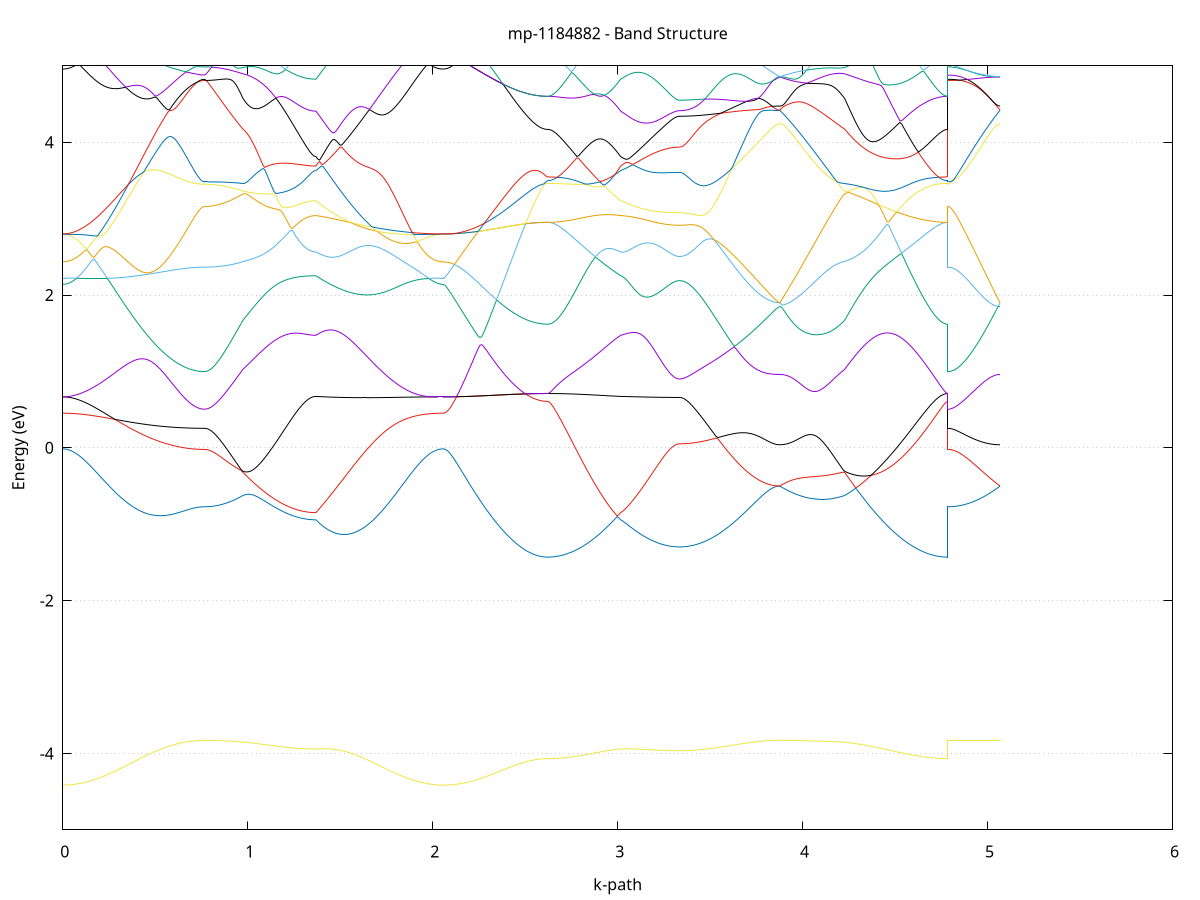 set title 'mp-1184882 - Band Structure'
set xlabel 'k-path'
set ylabel 'Energy (eV)'
set grid y
set yrange [-5:5]
set terminal png size 800,600
set output 'mp-1184882_bands_gnuplot.png'
plot '-' using 1:2 with lines notitle, '-' using 1:2 with lines notitle, '-' using 1:2 with lines notitle, '-' using 1:2 with lines notitle, '-' using 1:2 with lines notitle, '-' using 1:2 with lines notitle, '-' using 1:2 with lines notitle, '-' using 1:2 with lines notitle, '-' using 1:2 with lines notitle, '-' using 1:2 with lines notitle, '-' using 1:2 with lines notitle, '-' using 1:2 with lines notitle, '-' using 1:2 with lines notitle, '-' using 1:2 with lines notitle, '-' using 1:2 with lines notitle, '-' using 1:2 with lines notitle, '-' using 1:2 with lines notitle, '-' using 1:2 with lines notitle, '-' using 1:2 with lines notitle, '-' using 1:2 with lines notitle, '-' using 1:2 with lines notitle, '-' using 1:2 with lines notitle, '-' using 1:2 with lines notitle, '-' using 1:2 with lines notitle, '-' using 1:2 with lines notitle, '-' using 1:2 with lines notitle, '-' using 1:2 with lines notitle, '-' using 1:2 with lines notitle, '-' using 1:2 with lines notitle, '-' using 1:2 with lines notitle, '-' using 1:2 with lines notitle, '-' using 1:2 with lines notitle, '-' using 1:2 with lines notitle, '-' using 1:2 with lines notitle, '-' using 1:2 with lines notitle, '-' using 1:2 with lines notitle, '-' using 1:2 with lines notitle, '-' using 1:2 with lines notitle, '-' using 1:2 with lines notitle, '-' using 1:2 with lines notitle, '-' using 1:2 with lines notitle, '-' using 1:2 with lines notitle, '-' using 1:2 with lines notitle, '-' using 1:2 with lines notitle, '-' using 1:2 with lines notitle, '-' using 1:2 with lines notitle, '-' using 1:2 with lines notitle, '-' using 1:2 with lines notitle
0.000000 -31.884549
0.009950 -31.884549
0.019899 -31.884549
0.029849 -31.884549
0.039799 -31.884549
0.049748 -31.884549
0.059698 -31.884549
0.069647 -31.884449
0.079597 -31.884449
0.089547 -31.884449
0.099496 -31.884449
0.109446 -31.884449
0.119396 -31.884449
0.129345 -31.884449
0.139295 -31.884449
0.149245 -31.884449
0.159194 -31.884349
0.169144 -31.884349
0.179093 -31.884349
0.189043 -31.884349
0.198993 -31.884349
0.208942 -31.884349
0.218892 -31.884249
0.228842 -31.884249
0.238791 -31.884249
0.248741 -31.884249
0.258691 -31.884249
0.268640 -31.884149
0.278590 -31.884149
0.288539 -31.884149
0.298489 -31.884149
0.308439 -31.884049
0.318388 -31.884049
0.328338 -31.884049
0.338288 -31.884049
0.348237 -31.884049
0.358187 -31.883949
0.368137 -31.883949
0.378086 -31.883949
0.388036 -31.883949
0.397985 -31.883849
0.407935 -31.883849
0.417885 -31.883849
0.427834 -31.883849
0.437784 -31.883749
0.447734 -31.883749
0.457683 -31.883749
0.467633 -31.883749
0.477583 -31.883649
0.487532 -31.883649
0.497482 -31.883649
0.507432 -31.883649
0.517381 -31.883649
0.527331 -31.883549
0.537280 -31.883549
0.547230 -31.883549
0.557180 -31.883549
0.567129 -31.883549
0.577079 -31.883449
0.587029 -31.883449
0.596978 -31.883449
0.606928 -31.883449
0.616878 -31.883449
0.626827 -31.883449
0.636777 -31.883449
0.646726 -31.883349
0.656676 -31.883349
0.666626 -31.883349
0.676575 -31.883349
0.686525 -31.883349
0.696475 -31.883349
0.706424 -31.883349
0.716374 -31.883349
0.726324 -31.883349
0.736273 -31.883349
0.746223 -31.883349
0.756172 -31.883349
0.766122 -31.883349
0.766122 -31.883349
0.776024 -31.883349
0.785926 -31.883349
0.795828 -31.883349
0.805730 -31.883349
0.815632 -31.883349
0.825534 -31.883349
0.835436 -31.883349
0.845338 -31.883349
0.855240 -31.883349
0.865142 -31.883349
0.875044 -31.883349
0.884946 -31.883349
0.894848 -31.883349
0.904750 -31.883349
0.914652 -31.883349
0.924554 -31.883349
0.934456 -31.883349
0.944358 -31.883349
0.954260 -31.883349
0.964162 -31.883349
0.974064 -31.883349
0.974064 -31.883349
0.983931 -31.883349
0.993799 -31.883349
1.003666 -31.883349
1.013533 -31.883349
1.023401 -31.883349
1.033268 -31.883349
1.043135 -31.883349
1.053003 -31.883349
1.062870 -31.883349
1.072737 -31.883349
1.082604 -31.883349
1.092472 -31.883349
1.102339 -31.883349
1.112206 -31.883349
1.122074 -31.883349
1.131941 -31.883449
1.141808 -31.883449
1.151676 -31.883449
1.161543 -31.883449
1.171410 -31.883449
1.181278 -31.883449
1.191145 -31.883449
1.201012 -31.883449
1.210880 -31.883449
1.220747 -31.883449
1.230614 -31.883449
1.240482 -31.883449
1.250349 -31.883449
1.260216 -31.883449
1.270084 -31.883449
1.279951 -31.883449
1.289818 -31.883449
1.299686 -31.883449
1.309553 -31.883449
1.319420 -31.883449
1.329288 -31.883449
1.339155 -31.883449
1.349022 -31.883449
1.358890 -31.883449
1.368757 -31.883449
1.368757 -31.883449
1.378739 -31.883449
1.388721 -31.883449
1.398703 -31.883549
1.408685 -31.883549
1.418668 -31.883549
1.428650 -31.883549
1.438632 -31.883549
1.448614 -31.883549
1.458596 -31.883549
1.468578 -31.883549
1.478560 -31.883549
1.488543 -31.883649
1.498525 -31.883649
1.508507 -31.883649
1.518489 -31.883649
1.528471 -31.883649
1.538453 -31.883649
1.548435 -31.883649
1.558417 -31.883749
1.568400 -31.883749
1.578382 -31.883749
1.588364 -31.883749
1.598346 -31.883749
1.608328 -31.883849
1.618310 -31.883849
1.628292 -31.883849
1.638275 -31.883849
1.648257 -31.883849
1.658239 -31.883949
1.668221 -31.883949
1.678203 -31.883949
1.688185 -31.883949
1.698167 -31.883949
1.708149 -31.884049
1.718132 -31.884049
1.728114 -31.884049
1.738096 -31.884049
1.748078 -31.884149
1.758060 -31.884149
1.768042 -31.884149
1.778024 -31.884149
1.788007 -31.884149
1.797989 -31.884249
1.807971 -31.884249
1.817953 -31.884249
1.827935 -31.884249
1.837917 -31.884249
1.847899 -31.884349
1.857881 -31.884349
1.867864 -31.884349
1.877846 -31.884349
1.887828 -31.884349
1.897810 -31.884349
1.907792 -31.884449
1.917774 -31.884449
1.927756 -31.884449
1.937739 -31.884449
1.947721 -31.884449
1.957703 -31.884449
1.967685 -31.884449
1.977667 -31.884449
1.987649 -31.884449
1.997631 -31.884549
2.007614 -31.884549
2.017596 -31.884549
2.027578 -31.884549
2.037560 -31.884549
2.047542 -31.884549
2.057524 -31.884549
2.057524 -31.884549
2.067427 -31.884549
2.077330 -31.884549
2.087233 -31.884549
2.097136 -31.884549
2.107038 -31.884449
2.116941 -31.884449
2.126844 -31.884449
2.136747 -31.884449
2.146650 -31.884449
2.156553 -31.884449
2.166455 -31.884449
2.176358 -31.884449
2.186261 -31.884349
2.196164 -31.884349
2.206067 -31.884349
2.215970 -31.884349
2.225873 -31.884249
2.235775 -31.884249
2.245678 -31.884249
2.255581 -31.884249
2.265484 -31.884149
2.275387 -31.884149
2.285290 -31.884149
2.295192 -31.884149
2.305095 -31.884049
2.314998 -31.884049
2.324901 -31.884049
2.334804 -31.883949
2.344707 -31.883949
2.354610 -31.883949
2.364512 -31.883949
2.374415 -31.883849
2.384318 -31.883849
2.394221 -31.883849
2.404124 -31.883749
2.414027 -31.883749
2.423929 -31.883749
2.433832 -31.883749
2.443735 -31.883649
2.453638 -31.883649
2.463541 -31.883649
2.473444 -31.883649
2.483347 -31.883549
2.493249 -31.883549
2.503152 -31.883549
2.513055 -31.883549
2.522958 -31.883549
2.532861 -31.883449
2.542764 -31.883449
2.552667 -31.883449
2.562569 -31.883449
2.572472 -31.883449
2.582375 -31.883449
2.592278 -31.883449
2.602181 -31.883449
2.612084 -31.883449
2.621986 -31.883449
2.621986 -31.883449
2.631854 -31.883449
2.641721 -31.883449
2.651588 -31.883449
2.661456 -31.883449
2.671323 -31.883449
2.681190 -31.883449
2.691058 -31.883449
2.700925 -31.883449
2.710792 -31.883449
2.720660 -31.883449
2.730527 -31.883449
2.740394 -31.883449
2.750262 -31.883449
2.760129 -31.883449
2.769996 -31.883449
2.779864 -31.883449
2.789731 -31.883449
2.799598 -31.883449
2.809466 -31.883449
2.819333 -31.883449
2.829200 -31.883449
2.839068 -31.883449
2.848935 -31.883449
2.858802 -31.883449
2.868670 -31.883449
2.878537 -31.883449
2.888404 -31.883449
2.898272 -31.883449
2.908139 -31.883449
2.918006 -31.883449
2.927874 -31.883449
2.937741 -31.883449
2.947608 -31.883449
2.957476 -31.883449
2.967343 -31.883449
2.977210 -31.883449
2.987077 -31.883449
2.996945 -31.883449
3.006812 -31.883449
3.016679 -31.883449
3.016679 -31.883449
3.026624 -31.883449
3.036569 -31.883449
3.046514 -31.883449
3.056459 -31.883449
3.066404 -31.883549
3.076349 -31.883549
3.086294 -31.883549
3.096239 -31.883549
3.106183 -31.883549
3.116128 -31.883549
3.126073 -31.883549
3.136018 -31.883549
3.145963 -31.883549
3.155908 -31.883549
3.165853 -31.883549
3.175798 -31.883549
3.185742 -31.883549
3.195687 -31.883549
3.205632 -31.883549
3.215577 -31.883649
3.225522 -31.883649
3.235467 -31.883649
3.245412 -31.883649
3.255357 -31.883649
3.265302 -31.883649
3.275246 -31.883649
3.285191 -31.883649
3.295136 -31.883649
3.305081 -31.883649
3.315026 -31.883649
3.324971 -31.883649
3.334916 -31.883649
3.334916 -31.883649
3.344765 -31.883649
3.354615 -31.883649
3.364465 -31.883649
3.374314 -31.883649
3.384164 -31.883649
3.394014 -31.883649
3.403863 -31.883649
3.413713 -31.883649
3.423562 -31.883649
3.433412 -31.883649
3.443262 -31.883649
3.453111 -31.883649
3.462961 -31.883649
3.472811 -31.883549
3.482660 -31.883549
3.492510 -31.883549
3.502360 -31.883549
3.512209 -31.883549
3.522059 -31.883549
3.531908 -31.883549
3.541758 -31.883549
3.551608 -31.883549
3.561457 -31.883549
3.571307 -31.883549
3.581157 -31.883549
3.591006 -31.883549
3.600856 -31.883449
3.610706 -31.883449
3.620555 -31.883449
3.630405 -31.883449
3.640255 -31.883449
3.650104 -31.883449
3.659954 -31.883449
3.669803 -31.883449
3.679653 -31.883449
3.689503 -31.883449
3.699352 -31.883449
3.709202 -31.883349
3.719052 -31.883349
3.728901 -31.883349
3.738751 -31.883349
3.748601 -31.883349
3.758450 -31.883349
3.768300 -31.883349
3.778149 -31.883349
3.787999 -31.883349
3.797849 -31.883349
3.807698 -31.883349
3.817548 -31.883349
3.827398 -31.883349
3.837247 -31.883349
3.847097 -31.883349
3.856947 -31.883349
3.866796 -31.883349
3.876646 -31.883349
3.876646 -31.883349
3.886384 -31.883349
3.896122 -31.883349
3.905859 -31.883349
3.915597 -31.883349
3.925335 -31.883349
3.935073 -31.883349
3.944811 -31.883349
3.954549 -31.883349
3.964287 -31.883349
3.974024 -31.883349
3.983762 -31.883349
3.993500 -31.883349
4.003238 -31.883349
4.012976 -31.883349
4.022714 -31.883349
4.032452 -31.883349
4.042189 -31.883349
4.051927 -31.883349
4.061665 -31.883349
4.071403 -31.883349
4.081141 -31.883349
4.090879 -31.883349
4.100616 -31.883349
4.110354 -31.883349
4.120092 -31.883349
4.129830 -31.883349
4.139568 -31.883349
4.149306 -31.883349
4.159044 -31.883349
4.168781 -31.883349
4.178519 -31.883349
4.188257 -31.883349
4.197995 -31.883349
4.207733 -31.883349
4.217471 -31.883349
4.227209 -31.883349
4.227209 -31.883349
4.237176 -31.883349
4.247144 -31.883349
4.257111 -31.883349
4.267079 -31.883349
4.277046 -31.883349
4.287014 -31.883349
4.296981 -31.883349
4.306949 -31.883349
4.316916 -31.883349
4.326884 -31.883349
4.336851 -31.883349
4.346819 -31.883349
4.356786 -31.883349
4.366754 -31.883349
4.376721 -31.883349
4.386689 -31.883349
4.396656 -31.883349
4.406624 -31.883349
4.416591 -31.883349
4.426559 -31.883349
4.436526 -31.883349
4.446494 -31.883349
4.456461 -31.883349
4.466429 -31.883349
4.476396 -31.883349
4.486364 -31.883349
4.496331 -31.883449
4.506299 -31.883449
4.516266 -31.883449
4.526234 -31.883449
4.536201 -31.883449
4.546169 -31.883449
4.556136 -31.883449
4.566104 -31.883449
4.576071 -31.883449
4.586039 -31.883449
4.596006 -31.883449
4.605974 -31.883449
4.615941 -31.883449
4.625909 -31.883449
4.635876 -31.883449
4.645844 -31.883449
4.655811 -31.883449
4.665779 -31.883449
4.675746 -31.883449
4.685714 -31.883449
4.695681 -31.883449
4.705649 -31.883449
4.715616 -31.883449
4.725584 -31.883449
4.735551 -31.883449
4.745519 -31.883449
4.755486 -31.883449
4.765454 -31.883449
4.775421 -31.883449
4.785389 -31.883449
4.785389 -31.883349
4.795121 -31.883349
4.804853 -31.883349
4.814585 -31.883349
4.824317 -31.883349
4.834049 -31.883349
4.843781 -31.883349
4.853514 -31.883349
4.863246 -31.883349
4.872978 -31.883349
4.882710 -31.883349
4.892442 -31.883349
4.902174 -31.883349
4.911906 -31.883349
4.921638 -31.883349
4.931370 -31.883349
4.941103 -31.883349
4.950835 -31.883349
4.960567 -31.883349
4.970299 -31.883349
4.980031 -31.883349
4.989763 -31.883349
4.999495 -31.883349
5.009227 -31.883349
5.018959 -31.883349
5.028692 -31.883349
5.038424 -31.883349
5.048156 -31.883349
5.057888 -31.883349
5.067620 -31.883349
e
0.000000 -31.693249
0.009950 -31.693149
0.019899 -31.693149
0.029849 -31.693149
0.039799 -31.693149
0.049748 -31.693149
0.059698 -31.693049
0.069647 -31.693049
0.079597 -31.693049
0.089547 -31.692949
0.099496 -31.692949
0.109446 -31.692849
0.119396 -31.692749
0.129345 -31.692749
0.139295 -31.692649
0.149245 -31.692549
0.159194 -31.692449
0.169144 -31.692349
0.179093 -31.692249
0.189043 -31.692149
0.198993 -31.692049
0.208942 -31.691949
0.218892 -31.691849
0.228842 -31.691749
0.238791 -31.691649
0.248741 -31.691549
0.258691 -31.691349
0.268640 -31.691249
0.278590 -31.691149
0.288539 -31.691049
0.298489 -31.690849
0.308439 -31.690749
0.318388 -31.690649
0.328338 -31.690449
0.338288 -31.690349
0.348237 -31.690149
0.358187 -31.690049
0.368137 -31.689849
0.378086 -31.689749
0.388036 -31.689649
0.397985 -31.689449
0.407935 -31.689349
0.417885 -31.689149
0.427834 -31.689049
0.437784 -31.688849
0.447734 -31.688749
0.457683 -31.688649
0.467633 -31.688449
0.477583 -31.688349
0.487532 -31.688249
0.497482 -31.688049
0.507432 -31.687949
0.517381 -31.687849
0.527331 -31.687649
0.537280 -31.687549
0.547230 -31.687449
0.557180 -31.687349
0.567129 -31.687249
0.577079 -31.687149
0.587029 -31.687049
0.596978 -31.686949
0.606928 -31.686849
0.616878 -31.686749
0.626827 -31.686649
0.636777 -31.686649
0.646726 -31.686549
0.656676 -31.686449
0.666626 -31.686449
0.676575 -31.686349
0.686525 -31.686349
0.696475 -31.686249
0.706424 -31.686249
0.716374 -31.686149
0.726324 -31.686149
0.736273 -31.686149
0.746223 -31.686149
0.756172 -31.686149
0.766122 -31.686149
0.766122 -31.686149
0.776024 -31.686149
0.785926 -31.686149
0.795828 -31.686049
0.805730 -31.686049
0.815632 -31.686049
0.825534 -31.686149
0.835436 -31.686149
0.845338 -31.686249
0.855240 -31.686249
0.865142 -31.686349
0.875044 -31.686449
0.884946 -31.686449
0.894848 -31.686549
0.904750 -31.686649
0.914652 -31.686749
0.924554 -31.686849
0.934456 -31.686949
0.944358 -31.687049
0.954260 -31.687149
0.964162 -31.687249
0.974064 -31.687449
0.974064 -31.687449
0.983931 -31.687549
0.993799 -31.687549
1.003666 -31.687649
1.013533 -31.687749
1.023401 -31.687849
1.033268 -31.687949
1.043135 -31.688049
1.053003 -31.688049
1.062870 -31.688149
1.072737 -31.688249
1.082604 -31.688349
1.092472 -31.688349
1.102339 -31.688449
1.112206 -31.688549
1.122074 -31.688549
1.131941 -31.688649
1.141808 -31.688749
1.151676 -31.688749
1.161543 -31.688849
1.171410 -31.688849
1.181278 -31.688949
1.191145 -31.688949
1.201012 -31.689049
1.210880 -31.689049
1.220747 -31.689149
1.230614 -31.689149
1.240482 -31.689249
1.250349 -31.689249
1.260216 -31.689249
1.270084 -31.689249
1.279951 -31.689349
1.289818 -31.689349
1.299686 -31.689349
1.309553 -31.689349
1.319420 -31.689449
1.329288 -31.689449
1.339155 -31.689449
1.349022 -31.689449
1.358890 -31.689449
1.368757 -31.689449
1.368757 -31.689449
1.378739 -31.689249
1.388721 -31.689049
1.398703 -31.688749
1.408685 -31.688549
1.418668 -31.688349
1.428650 -31.688149
1.438632 -31.687849
1.448614 -31.687649
1.458596 -31.687449
1.468578 -31.687149
1.478560 -31.686949
1.488543 -31.686749
1.498525 -31.686449
1.508507 -31.686249
1.518489 -31.686049
1.528471 -31.686149
1.538453 -31.686349
1.548435 -31.686649
1.558417 -31.686849
1.568400 -31.687049
1.578382 -31.687249
1.588364 -31.687449
1.598346 -31.687649
1.608328 -31.687849
1.618310 -31.688049
1.628292 -31.688249
1.638275 -31.688449
1.648257 -31.688649
1.658239 -31.688849
1.668221 -31.689049
1.678203 -31.689249
1.688185 -31.689449
1.698167 -31.689649
1.708149 -31.689849
1.718132 -31.690049
1.728114 -31.690149
1.738096 -31.690349
1.748078 -31.690549
1.758060 -31.690649
1.768042 -31.690849
1.778024 -31.690949
1.788007 -31.691149
1.797989 -31.691249
1.807971 -31.691449
1.817953 -31.691549
1.827935 -31.691649
1.837917 -31.691849
1.847899 -31.691949
1.857881 -31.692049
1.867864 -31.692149
1.877846 -31.692249
1.887828 -31.692349
1.897810 -31.692449
1.907792 -31.692549
1.917774 -31.692649
1.927756 -31.692749
1.937739 -31.692749
1.947721 -31.692849
1.957703 -31.692949
1.967685 -31.692949
1.977667 -31.693049
1.987649 -31.693049
1.997631 -31.693049
2.007614 -31.693149
2.017596 -31.693149
2.027578 -31.693149
2.037560 -31.693149
2.047542 -31.693149
2.057524 -31.693249
2.057524 -31.693249
2.067427 -31.693249
2.077330 -31.693249
2.087233 -31.693249
2.097136 -31.693249
2.107038 -31.693249
2.116941 -31.693249
2.126844 -31.693249
2.136747 -31.693249
2.146650 -31.693249
2.156553 -31.693249
2.166455 -31.693249
2.176358 -31.693349
2.186261 -31.693349
2.196164 -31.693349
2.206067 -31.693349
2.215970 -31.693349
2.225873 -31.693449
2.235775 -31.693449
2.245678 -31.693449
2.255581 -31.693449
2.265484 -31.693549
2.275387 -31.693549
2.285290 -31.693549
2.295192 -31.693549
2.305095 -31.693649
2.314998 -31.693649
2.324901 -31.693649
2.334804 -31.693749
2.344707 -31.693749
2.354610 -31.693749
2.364512 -31.693749
2.374415 -31.693849
2.384318 -31.693849
2.394221 -31.693849
2.404124 -31.693949
2.414027 -31.693949
2.423929 -31.693949
2.433832 -31.693949
2.443735 -31.694049
2.453638 -31.694049
2.463541 -31.694049
2.473444 -31.694049
2.483347 -31.694049
2.493249 -31.694149
2.503152 -31.694149
2.513055 -31.694149
2.522958 -31.694149
2.532861 -31.694149
2.542764 -31.694149
2.552667 -31.694249
2.562569 -31.694249
2.572472 -31.694249
2.582375 -31.694249
2.592278 -31.694249
2.602181 -31.694249
2.612084 -31.694249
2.621986 -31.694249
2.621986 -31.694249
2.631854 -31.694249
2.641721 -31.694249
2.651588 -31.694249
2.661456 -31.694149
2.671323 -31.694149
2.681190 -31.694149
2.691058 -31.694049
2.700925 -31.694049
2.710792 -31.693949
2.720660 -31.693949
2.730527 -31.693849
2.740394 -31.693749
2.750262 -31.693649
2.760129 -31.693549
2.769996 -31.693449
2.779864 -31.693349
2.789731 -31.693249
2.799598 -31.693149
2.809466 -31.693049
2.819333 -31.692949
2.829200 -31.692849
2.839068 -31.692649
2.848935 -31.692549
2.858802 -31.692349
2.868670 -31.692249
2.878537 -31.692049
2.888404 -31.691949
2.898272 -31.691749
2.908139 -31.691549
2.918006 -31.691349
2.927874 -31.691249
2.937741 -31.691049
2.947608 -31.690849
2.957476 -31.690649
2.967343 -31.690449
2.977210 -31.690249
2.987077 -31.690049
2.996945 -31.689849
3.006812 -31.689649
3.016679 -31.689449
3.016679 -31.689449
3.026624 -31.689349
3.036569 -31.689249
3.046514 -31.689149
3.056459 -31.689049
3.066404 -31.688949
3.076349 -31.688849
3.086294 -31.688749
3.096239 -31.688649
3.106183 -31.688549
3.116128 -31.688449
3.126073 -31.688249
3.136018 -31.688149
3.145963 -31.688049
3.155908 -31.687949
3.165853 -31.687849
3.175798 -31.687749
3.185742 -31.687649
3.195687 -31.687549
3.205632 -31.687449
3.215577 -31.687349
3.225522 -31.687249
3.235467 -31.687049
3.245412 -31.686949
3.255357 -31.686849
3.265302 -31.686749
3.275246 -31.686649
3.285191 -31.686549
3.295136 -31.686449
3.305081 -31.686349
3.315026 -31.686249
3.324971 -31.686149
3.334916 -31.686149
3.334916 -31.686149
3.344765 -31.686149
3.354615 -31.686149
3.364465 -31.686149
3.374314 -31.686149
3.384164 -31.686149
3.394014 -31.686149
3.403863 -31.686149
3.413713 -31.686149
3.423562 -31.686149
3.433412 -31.686149
3.443262 -31.686149
3.453111 -31.686149
3.462961 -31.686149
3.472811 -31.686149
3.482660 -31.686149
3.492510 -31.686149
3.502360 -31.686149
3.512209 -31.686149
3.522059 -31.686149
3.531908 -31.686149
3.541758 -31.686149
3.551608 -31.686149
3.561457 -31.686149
3.571307 -31.686149
3.581157 -31.686149
3.591006 -31.686049
3.600856 -31.686049
3.610706 -31.686049
3.620555 -31.686049
3.630405 -31.686049
3.640255 -31.686049
3.650104 -31.686049
3.659954 -31.686049
3.669803 -31.686049
3.679653 -31.686049
3.689503 -31.686049
3.699352 -31.686049
3.709202 -31.686049
3.719052 -31.686049
3.728901 -31.686049
3.738751 -31.686049
3.748601 -31.686049
3.758450 -31.686049
3.768300 -31.686049
3.778149 -31.686049
3.787999 -31.686049
3.797849 -31.686049
3.807698 -31.686049
3.817548 -31.686049
3.827398 -31.686049
3.837247 -31.686049
3.847097 -31.686049
3.856947 -31.686049
3.866796 -31.686049
3.876646 -31.686049
3.876646 -31.686049
3.886384 -31.686049
3.896122 -31.686049
3.905859 -31.686049
3.915597 -31.686049
3.925335 -31.686049
3.935073 -31.686049
3.944811 -31.686149
3.954549 -31.686149
3.964287 -31.686149
3.974024 -31.686149
3.983762 -31.686149
3.993500 -31.686149
4.003238 -31.686249
4.012976 -31.686249
4.022714 -31.686249
4.032452 -31.686349
4.042189 -31.686349
4.051927 -31.686349
4.061665 -31.686449
4.071403 -31.686449
4.081141 -31.686549
4.090879 -31.686549
4.100616 -31.686649
4.110354 -31.686649
4.120092 -31.686749
4.129830 -31.686749
4.139568 -31.686849
4.149306 -31.686849
4.159044 -31.686949
4.168781 -31.687049
4.178519 -31.687049
4.188257 -31.687149
4.197995 -31.687249
4.207733 -31.687249
4.217471 -31.687349
4.227209 -31.687449
4.227209 -31.687449
4.237176 -31.687549
4.247144 -31.687649
4.257111 -31.687849
4.267079 -31.687949
4.277046 -31.688149
4.287014 -31.688249
4.296981 -31.688449
4.306949 -31.688549
4.316916 -31.688749
4.326884 -31.688849
4.336851 -31.689049
4.346819 -31.689249
4.356786 -31.689349
4.366754 -31.689549
4.376721 -31.689649
4.386689 -31.689849
4.396656 -31.690049
4.406624 -31.690249
4.416591 -31.690349
4.426559 -31.690549
4.436526 -31.690749
4.446494 -31.690849
4.456461 -31.691049
4.466429 -31.691149
4.476396 -31.691349
4.486364 -31.691549
4.496331 -31.691649
4.506299 -31.691849
4.516266 -31.691949
4.526234 -31.692149
4.536201 -31.692249
4.546169 -31.692449
4.556136 -31.692549
4.566104 -31.692649
4.576071 -31.692849
4.586039 -31.692949
4.596006 -31.693049
4.605974 -31.693149
4.615941 -31.693249
4.625909 -31.693349
4.635876 -31.693449
4.645844 -31.693549
4.655811 -31.693649
4.665779 -31.693749
4.675746 -31.693849
4.685714 -31.693949
4.695681 -31.693949
4.705649 -31.694049
4.715616 -31.694049
4.725584 -31.694149
4.735551 -31.694149
4.745519 -31.694149
4.755486 -31.694249
4.765454 -31.694249
4.775421 -31.694249
4.785389 -31.694249
4.785389 -31.686149
4.795121 -31.686149
4.804853 -31.686149
4.814585 -31.686149
4.824317 -31.686149
4.834049 -31.686149
4.843781 -31.686149
4.853514 -31.686149
4.863246 -31.686149
4.872978 -31.686149
4.882710 -31.686149
4.892442 -31.686149
4.902174 -31.686149
4.911906 -31.686149
4.921638 -31.686149
4.931370 -31.686149
4.941103 -31.686149
4.950835 -31.686049
4.960567 -31.686049
4.970299 -31.686049
4.980031 -31.686049
4.989763 -31.686049
4.999495 -31.686049
5.009227 -31.686049
5.018959 -31.686049
5.028692 -31.686049
5.038424 -31.686049
5.048156 -31.686049
5.057888 -31.686049
5.067620 -31.686049
e
0.000000 -31.678049
0.009950 -31.678049
0.019899 -31.678049
0.029849 -31.678049
0.039799 -31.678049
0.049748 -31.678049
0.059698 -31.678149
0.069647 -31.678149
0.079597 -31.678249
0.089547 -31.678249
0.099496 -31.678349
0.109446 -31.678349
0.119396 -31.678449
0.129345 -31.678549
0.139295 -31.678649
0.149245 -31.678749
0.159194 -31.678849
0.169144 -31.678949
0.179093 -31.679049
0.189043 -31.679149
0.198993 -31.679249
0.208942 -31.679349
0.218892 -31.679549
0.228842 -31.679649
0.238791 -31.679749
0.248741 -31.679949
0.258691 -31.680049
0.268640 -31.680149
0.278590 -31.680349
0.288539 -31.680449
0.298489 -31.680649
0.308439 -31.680849
0.318388 -31.680949
0.328338 -31.681149
0.338288 -31.681249
0.348237 -31.681449
0.358187 -31.681649
0.368137 -31.681749
0.378086 -31.681949
0.388036 -31.682049
0.397985 -31.682249
0.407935 -31.682449
0.417885 -31.682549
0.427834 -31.682749
0.437784 -31.682949
0.447734 -31.683049
0.457683 -31.683249
0.467633 -31.683349
0.477583 -31.683549
0.487532 -31.683649
0.497482 -31.683849
0.507432 -31.683949
0.517381 -31.684149
0.527331 -31.684249
0.537280 -31.684349
0.547230 -31.684549
0.557180 -31.684649
0.567129 -31.684749
0.577079 -31.684849
0.587029 -31.684949
0.596978 -31.685049
0.606928 -31.685149
0.616878 -31.685249
0.626827 -31.685349
0.636777 -31.685449
0.646726 -31.685549
0.656676 -31.685649
0.666626 -31.685649
0.676575 -31.685749
0.686525 -31.685849
0.696475 -31.685849
0.706424 -31.685849
0.716374 -31.685949
0.726324 -31.685949
0.736273 -31.685949
0.746223 -31.685949
0.756172 -31.686049
0.766122 -31.686049
0.766122 -31.686049
0.776024 -31.686049
0.785926 -31.686049
0.795828 -31.686049
0.805730 -31.686049
0.815632 -31.686049
0.825534 -31.686049
0.835436 -31.685949
0.845338 -31.685949
0.855240 -31.685849
0.865142 -31.685749
0.875044 -31.685749
0.884946 -31.685649
0.894848 -31.685549
0.904750 -31.685449
0.914652 -31.685349
0.924554 -31.685349
0.934456 -31.685249
0.944358 -31.685049
0.954260 -31.684949
0.964162 -31.684849
0.974064 -31.684749
0.974064 -31.684749
0.983931 -31.684649
0.993799 -31.684549
1.003666 -31.684449
1.013533 -31.684449
1.023401 -31.684349
1.033268 -31.684249
1.043135 -31.684149
1.053003 -31.684049
1.062870 -31.684049
1.072737 -31.683949
1.082604 -31.683849
1.092472 -31.683749
1.102339 -31.683749
1.112206 -31.683649
1.122074 -31.683549
1.131941 -31.683549
1.141808 -31.683449
1.151676 -31.683449
1.161543 -31.683349
1.171410 -31.683249
1.181278 -31.683249
1.191145 -31.683149
1.201012 -31.683149
1.210880 -31.683049
1.220747 -31.683049
1.230614 -31.683049
1.240482 -31.682949
1.250349 -31.682949
1.260216 -31.682949
1.270084 -31.682849
1.279951 -31.682849
1.289818 -31.682849
1.299686 -31.682849
1.309553 -31.682749
1.319420 -31.682749
1.329288 -31.682749
1.339155 -31.682749
1.349022 -31.682749
1.358890 -31.682749
1.368757 -31.682749
1.368757 -31.682749
1.378739 -31.682949
1.388721 -31.683149
1.398703 -31.683349
1.408685 -31.683549
1.418668 -31.683749
1.428650 -31.683949
1.438632 -31.684249
1.448614 -31.684449
1.458596 -31.684649
1.468578 -31.684849
1.478560 -31.685049
1.488543 -31.685349
1.498525 -31.685549
1.508507 -31.685749
1.518489 -31.685949
1.528471 -31.685749
1.538453 -31.685549
1.548435 -31.685349
1.558417 -31.685049
1.568400 -31.684849
1.578382 -31.684649
1.588364 -31.684349
1.598346 -31.684149
1.608328 -31.683949
1.618310 -31.683649
1.628292 -31.683449
1.638275 -31.683249
1.648257 -31.683049
1.658239 -31.682849
1.668221 -31.682649
1.678203 -31.682349
1.688185 -31.682149
1.698167 -31.681949
1.708149 -31.681749
1.718132 -31.681549
1.728114 -31.681449
1.738096 -31.681249
1.748078 -31.681049
1.758060 -31.680849
1.768042 -31.680649
1.778024 -31.680449
1.788007 -31.680349
1.797989 -31.680149
1.807971 -31.680049
1.817953 -31.679849
1.827935 -31.679749
1.837917 -31.679549
1.847899 -31.679449
1.857881 -31.679349
1.867864 -31.679149
1.877846 -31.679049
1.887828 -31.678949
1.897810 -31.678849
1.907792 -31.678749
1.917774 -31.678649
1.927756 -31.678549
1.937739 -31.678449
1.947721 -31.678449
1.957703 -31.678349
1.967685 -31.678249
1.977667 -31.678249
1.987649 -31.678149
1.997631 -31.678149
2.007614 -31.678049
2.017596 -31.678049
2.027578 -31.678049
2.037560 -31.678049
2.047542 -31.678049
2.057524 -31.678049
2.057524 -31.678049
2.067427 -31.678049
2.077330 -31.678049
2.087233 -31.678049
2.097136 -31.678049
2.107038 -31.678049
2.116941 -31.678049
2.126844 -31.678049
2.136747 -31.678049
2.146650 -31.678049
2.156553 -31.678049
2.166455 -31.678049
2.176358 -31.678049
2.186261 -31.678049
2.196164 -31.678049
2.206067 -31.678049
2.215970 -31.678049
2.225873 -31.678049
2.235775 -31.678049
2.245678 -31.678049
2.255581 -31.678049
2.265484 -31.678049
2.275387 -31.678049
2.285290 -31.678049
2.295192 -31.678049
2.305095 -31.678049
2.314998 -31.678049
2.324901 -31.678049
2.334804 -31.678049
2.344707 -31.678049
2.354610 -31.678049
2.364512 -31.678049
2.374415 -31.678049
2.384318 -31.678049
2.394221 -31.678049
2.404124 -31.678049
2.414027 -31.678049
2.423929 -31.678049
2.433832 -31.678049
2.443735 -31.678049
2.453638 -31.678049
2.463541 -31.678049
2.473444 -31.678049
2.483347 -31.678049
2.493249 -31.678049
2.503152 -31.678049
2.513055 -31.678049
2.522958 -31.678049
2.532861 -31.678049
2.542764 -31.678049
2.552667 -31.678049
2.562569 -31.678049
2.572472 -31.678049
2.582375 -31.678049
2.592278 -31.678049
2.602181 -31.678049
2.612084 -31.678049
2.621986 -31.678049
2.621986 -31.678049
2.631854 -31.678049
2.641721 -31.678149
2.651588 -31.678149
2.661456 -31.678149
2.671323 -31.678149
2.681190 -31.678249
2.691058 -31.678249
2.700925 -31.678349
2.710792 -31.678349
2.720660 -31.678449
2.730527 -31.678449
2.740394 -31.678549
2.750262 -31.678649
2.760129 -31.678749
2.769996 -31.678849
2.779864 -31.678949
2.789731 -31.679049
2.799598 -31.679149
2.809466 -31.679249
2.819333 -31.679349
2.829200 -31.679449
2.839068 -31.679649
2.848935 -31.679749
2.858802 -31.679949
2.868670 -31.680049
2.878537 -31.680249
2.888404 -31.680349
2.898272 -31.680549
2.908139 -31.680649
2.918006 -31.680849
2.927874 -31.681049
2.937741 -31.681249
2.947608 -31.681349
2.957476 -31.681549
2.967343 -31.681749
2.977210 -31.681949
2.987077 -31.682149
2.996945 -31.682349
3.006812 -31.682549
3.016679 -31.682749
3.016679 -31.682749
3.026624 -31.682849
3.036569 -31.682949
3.046514 -31.683049
3.056459 -31.683149
3.066404 -31.683249
3.076349 -31.683349
3.086294 -31.683449
3.096239 -31.683449
3.106183 -31.683549
3.116128 -31.683649
3.126073 -31.683749
3.136018 -31.683849
3.145963 -31.683949
3.155908 -31.684049
3.165853 -31.684149
3.175798 -31.684249
3.185742 -31.684349
3.195687 -31.684449
3.205632 -31.684649
3.215577 -31.684749
3.225522 -31.684849
3.235467 -31.684949
3.245412 -31.685049
3.255357 -31.685149
3.265302 -31.685249
3.275246 -31.685349
3.285191 -31.685449
3.295136 -31.685549
3.305081 -31.685649
3.315026 -31.685749
3.324971 -31.685849
3.334916 -31.685849
3.334916 -31.685849
3.344765 -31.685849
3.354615 -31.685849
3.364465 -31.685849
3.374314 -31.685849
3.384164 -31.685849
3.394014 -31.685849
3.403863 -31.685849
3.413713 -31.685849
3.423562 -31.685849
3.433412 -31.685849
3.443262 -31.685849
3.453111 -31.685849
3.462961 -31.685849
3.472811 -31.685849
3.482660 -31.685849
3.492510 -31.685849
3.502360 -31.685849
3.512209 -31.685849
3.522059 -31.685949
3.531908 -31.685949
3.541758 -31.685949
3.551608 -31.685949
3.561457 -31.685949
3.571307 -31.685949
3.581157 -31.685949
3.591006 -31.685949
3.600856 -31.685949
3.610706 -31.685949
3.620555 -31.685949
3.630405 -31.685949
3.640255 -31.685949
3.650104 -31.685949
3.659954 -31.685949
3.669803 -31.685949
3.679653 -31.686049
3.689503 -31.686049
3.699352 -31.686049
3.709202 -31.686049
3.719052 -31.686049
3.728901 -31.686049
3.738751 -31.686049
3.748601 -31.686049
3.758450 -31.686049
3.768300 -31.686049
3.778149 -31.686049
3.787999 -31.686049
3.797849 -31.686049
3.807698 -31.686049
3.817548 -31.686049
3.827398 -31.686049
3.837247 -31.686049
3.847097 -31.686049
3.856947 -31.686049
3.866796 -31.686049
3.876646 -31.686049
3.876646 -31.686049
3.886384 -31.686049
3.896122 -31.686049
3.905859 -31.686049
3.915597 -31.686049
3.925335 -31.686049
3.935073 -31.686049
3.944811 -31.686049
3.954549 -31.686049
3.964287 -31.685949
3.974024 -31.685949
3.983762 -31.685949
3.993500 -31.685949
4.003238 -31.685949
4.012976 -31.685849
4.022714 -31.685849
4.032452 -31.685849
4.042189 -31.685749
4.051927 -31.685749
4.061665 -31.685749
4.071403 -31.685649
4.081141 -31.685649
4.090879 -31.685549
4.100616 -31.685549
4.110354 -31.685449
4.120092 -31.685449
4.129830 -31.685349
4.139568 -31.685349
4.149306 -31.685249
4.159044 -31.685249
4.168781 -31.685149
4.178519 -31.685049
4.188257 -31.685049
4.197995 -31.684949
4.207733 -31.684849
4.217471 -31.684849
4.227209 -31.684749
4.227209 -31.684749
4.237176 -31.684649
4.247144 -31.684449
4.257111 -31.684349
4.267079 -31.684249
4.277046 -31.684049
4.287014 -31.683949
4.296981 -31.683749
4.306949 -31.683649
4.316916 -31.683449
4.326884 -31.683349
4.336851 -31.683149
4.346819 -31.683049
4.356786 -31.682849
4.366754 -31.682649
4.376721 -31.682549
4.386689 -31.682349
4.396656 -31.682249
4.406624 -31.682049
4.416591 -31.681849
4.426559 -31.681749
4.436526 -31.681549
4.446494 -31.681349
4.456461 -31.681249
4.466429 -31.681049
4.476396 -31.680949
4.486364 -31.680749
4.496331 -31.680649
4.506299 -31.680449
4.516266 -31.680349
4.526234 -31.680149
4.536201 -31.680049
4.546169 -31.679849
4.556136 -31.679749
4.566104 -31.679649
4.576071 -31.679449
4.586039 -31.679349
4.596006 -31.679249
4.605974 -31.679149
4.615941 -31.679049
4.625909 -31.678949
4.635876 -31.678849
4.645844 -31.678749
4.655811 -31.678649
4.665779 -31.678549
4.675746 -31.678449
4.685714 -31.678449
4.695681 -31.678349
4.705649 -31.678349
4.715616 -31.678249
4.725584 -31.678249
4.735551 -31.678149
4.745519 -31.678149
4.755486 -31.678149
4.765454 -31.678149
4.775421 -31.678049
4.785389 -31.678049
4.785389 -31.686049
4.795121 -31.686049
4.804853 -31.686049
4.814585 -31.686049
4.824317 -31.686049
4.834049 -31.686049
4.843781 -31.686049
4.853514 -31.686049
4.863246 -31.686049
4.872978 -31.686049
4.882710 -31.686049
4.892442 -31.686049
4.902174 -31.686049
4.911906 -31.686049
4.921638 -31.686049
4.931370 -31.686049
4.941103 -31.686049
4.950835 -31.686049
4.960567 -31.686049
4.970299 -31.686049
4.980031 -31.686049
4.989763 -31.686049
4.999495 -31.686049
5.009227 -31.686049
5.018959 -31.686049
5.028692 -31.686049
5.038424 -31.686049
5.048156 -31.686049
5.057888 -31.686049
5.067620 -31.686049
e
0.000000 -15.524849
0.009950 -15.524849
0.019899 -15.524849
0.029849 -15.524849
0.039799 -15.524849
0.049748 -15.524849
0.059698 -15.524949
0.069647 -15.524949
0.079597 -15.524949
0.089547 -15.525049
0.099496 -15.525049
0.109446 -15.525149
0.119396 -15.525149
0.129345 -15.525249
0.139295 -15.525349
0.149245 -15.525449
0.159194 -15.525549
0.169144 -15.525549
0.179093 -15.525649
0.189043 -15.525749
0.198993 -15.525849
0.208942 -15.526049
0.218892 -15.526149
0.228842 -15.526249
0.238791 -15.526349
0.248741 -15.526549
0.258691 -15.526649
0.268640 -15.526849
0.278590 -15.526949
0.288539 -15.527149
0.298489 -15.527349
0.308439 -15.527449
0.318388 -15.527649
0.328338 -15.527849
0.338288 -15.528049
0.348237 -15.528249
0.358187 -15.528349
0.368137 -15.528549
0.378086 -15.528749
0.388036 -15.529049
0.397985 -15.529249
0.407935 -15.529449
0.417885 -15.529649
0.427834 -15.529849
0.437784 -15.530049
0.447734 -15.530249
0.457683 -15.530449
0.467633 -15.530649
0.477583 -15.530949
0.487532 -15.531149
0.497482 -15.531349
0.507432 -15.531549
0.517381 -15.531749
0.527331 -15.531949
0.537280 -15.532149
0.547230 -15.532349
0.557180 -15.532549
0.567129 -15.532649
0.577079 -15.532849
0.587029 -15.533049
0.596978 -15.533249
0.606928 -15.533349
0.616878 -15.533549
0.626827 -15.533649
0.636777 -15.533749
0.646726 -15.533949
0.656676 -15.534049
0.666626 -15.534149
0.676575 -15.534249
0.686525 -15.534349
0.696475 -15.534449
0.706424 -15.534449
0.716374 -15.534549
0.726324 -15.534549
0.736273 -15.534649
0.746223 -15.534649
0.756172 -15.534649
0.766122 -15.534649
0.766122 -15.534649
0.776024 -15.534649
0.785926 -15.534549
0.795828 -15.534449
0.805730 -15.534349
0.815632 -15.534149
0.825534 -15.533949
0.835436 -15.533649
0.845338 -15.533349
0.855240 -15.533049
0.865142 -15.532649
0.875044 -15.532249
0.884946 -15.531749
0.894848 -15.531249
0.904750 -15.530749
0.914652 -15.530249
0.924554 -15.529649
0.934456 -15.529049
0.944358 -15.528449
0.954260 -15.527749
0.964162 -15.527149
0.974064 -15.526449
0.974064 -15.526449
0.983931 -15.525949
0.993799 -15.525449
1.003666 -15.524949
1.013533 -15.524349
1.023401 -15.523849
1.033268 -15.523349
1.043135 -15.522749
1.053003 -15.522249
1.062870 -15.521749
1.072737 -15.521149
1.082604 -15.520649
1.092472 -15.520149
1.102339 -15.519649
1.112206 -15.519049
1.122074 -15.518549
1.131941 -15.518049
1.141808 -15.517549
1.151676 -15.517149
1.161543 -15.516649
1.171410 -15.516149
1.181278 -15.515749
1.191145 -15.515349
1.201012 -15.514949
1.210880 -15.514549
1.220747 -15.514149
1.230614 -15.513849
1.240482 -15.513449
1.250349 -15.513149
1.260216 -15.512949
1.270084 -15.512649
1.279951 -15.512449
1.289818 -15.512149
1.299686 -15.511949
1.309553 -15.511849
1.319420 -15.511649
1.329288 -15.511549
1.339155 -15.511449
1.349022 -15.511449
1.358890 -15.511349
1.368757 -15.511349
1.368757 -15.511349
1.378739 -15.511949
1.388721 -15.512449
1.398703 -15.512949
1.408685 -15.513549
1.418668 -15.514049
1.428650 -15.514549
1.438632 -15.515149
1.448614 -15.515649
1.458596 -15.516149
1.468578 -15.516649
1.478560 -15.517149
1.488543 -15.517649
1.498525 -15.518049
1.508507 -15.518549
1.518489 -15.518949
1.528471 -15.519449
1.538453 -15.519849
1.548435 -15.520249
1.558417 -15.520649
1.568400 -15.521049
1.578382 -15.521349
1.588364 -15.521749
1.598346 -15.522049
1.608328 -15.522349
1.618310 -15.522649
1.628292 -15.522949
1.638275 -15.523249
1.648257 -15.523549
1.658239 -15.523749
1.668221 -15.523949
1.678203 -15.524149
1.688185 -15.524349
1.698167 -15.524549
1.708149 -15.524649
1.718132 -15.524849
1.728114 -15.524949
1.738096 -15.525049
1.748078 -15.525149
1.758060 -15.525249
1.768042 -15.525249
1.778024 -15.525349
1.788007 -15.525349
1.797989 -15.525449
1.807971 -15.525449
1.817953 -15.525449
1.827935 -15.525449
1.837917 -15.525449
1.847899 -15.525449
1.857881 -15.525449
1.867864 -15.525449
1.877846 -15.525349
1.887828 -15.525349
1.897810 -15.525349
1.907792 -15.525249
1.917774 -15.525249
1.927756 -15.525149
1.937739 -15.525149
1.947721 -15.525049
1.957703 -15.525049
1.967685 -15.525049
1.977667 -15.524949
1.987649 -15.524949
1.997631 -15.524949
2.007614 -15.524849
2.017596 -15.524849
2.027578 -15.524849
2.037560 -15.524849
2.047542 -15.524849
2.057524 -15.524849
2.057524 -15.524849
2.067427 -15.524749
2.077330 -15.524749
2.087233 -15.524649
2.097136 -15.524549
2.107038 -15.524349
2.116941 -15.524149
2.126844 -15.523949
2.136747 -15.523649
2.146650 -15.523349
2.156553 -15.522949
2.166455 -15.522649
2.176358 -15.522249
2.186261 -15.521749
2.196164 -15.521349
2.206067 -15.520849
2.215970 -15.520349
2.225873 -15.519749
2.235775 -15.519149
2.245678 -15.518549
2.255581 -15.517949
2.265484 -15.517349
2.275387 -15.516649
2.285290 -15.516049
2.295192 -15.515349
2.305095 -15.514649
2.314998 -15.513849
2.324901 -15.513149
2.334804 -15.512449
2.344707 -15.511649
2.354610 -15.510949
2.364512 -15.510149
2.374415 -15.509449
2.384318 -15.508649
2.394221 -15.507949
2.404124 -15.507249
2.414027 -15.506449
2.423929 -15.505749
2.433832 -15.505049
2.443735 -15.504449
2.453638 -15.503749
2.463541 -15.503149
2.473444 -15.502549
2.483347 -15.501949
2.493249 -15.501349
2.503152 -15.500849
2.513055 -15.500349
2.522958 -15.499949
2.532861 -15.499549
2.542764 -15.499149
2.552667 -15.498749
2.562569 -15.498549
2.572472 -15.498249
2.582375 -15.498049
2.592278 -15.497849
2.602181 -15.497749
2.612084 -15.497649
2.621986 -15.497649
2.621986 -15.497649
2.631854 -15.497649
2.641721 -15.497749
2.651588 -15.497749
2.661456 -15.497849
2.671323 -15.497949
2.681190 -15.498049
2.691058 -15.498149
2.700925 -15.498349
2.710792 -15.498549
2.720660 -15.498749
2.730527 -15.498949
2.740394 -15.499149
2.750262 -15.499449
2.760129 -15.499649
2.769996 -15.499949
2.779864 -15.500249
2.789731 -15.500549
2.799598 -15.500949
2.809466 -15.501249
2.819333 -15.501649
2.829200 -15.502049
2.839068 -15.502449
2.848935 -15.502849
2.858802 -15.503349
2.868670 -15.503749
2.878537 -15.504149
2.888404 -15.504649
2.898272 -15.505149
2.908139 -15.505649
2.918006 -15.506149
2.927874 -15.506649
2.937741 -15.507149
2.947608 -15.507649
2.957476 -15.508149
2.967343 -15.508649
2.977210 -15.509249
2.987077 -15.509749
2.996945 -15.510249
3.006812 -15.510849
3.016679 -15.511349
3.016679 -15.511349
3.026624 -15.511649
3.036569 -15.511849
3.046514 -15.512149
3.056459 -15.512449
3.066404 -15.512749
3.076349 -15.513149
3.086294 -15.513449
3.096239 -15.513749
3.106183 -15.514149
3.116128 -15.514449
3.126073 -15.514749
3.136018 -15.515149
3.145963 -15.515449
3.155908 -15.515749
3.165853 -15.516049
3.175798 -15.516449
3.185742 -15.516749
3.195687 -15.516949
3.205632 -15.517249
3.215577 -15.517549
3.225522 -15.517749
3.235467 -15.518049
3.245412 -15.518249
3.255357 -15.518449
3.265302 -15.518549
3.275246 -15.518749
3.285191 -15.518849
3.295136 -15.518949
3.305081 -15.519049
3.315026 -15.519149
3.324971 -15.519149
3.334916 -15.519149
3.334916 -15.519149
3.344765 -15.519149
3.354615 -15.519149
3.364465 -15.519249
3.374314 -15.519349
3.384164 -15.519449
3.394014 -15.519549
3.403863 -15.519749
3.413713 -15.519949
3.423562 -15.520149
3.433412 -15.520349
3.443262 -15.520649
3.453111 -15.520849
3.462961 -15.521149
3.472811 -15.521449
3.482660 -15.521749
3.492510 -15.522149
3.502360 -15.522449
3.512209 -15.522849
3.522059 -15.523249
3.531908 -15.523649
3.541758 -15.524049
3.551608 -15.524449
3.561457 -15.524849
3.571307 -15.525349
3.581157 -15.525749
3.591006 -15.526149
3.600856 -15.526649
3.610706 -15.527049
3.620555 -15.527549
3.630405 -15.527949
3.640255 -15.528449
3.650104 -15.528849
3.659954 -15.529249
3.669803 -15.529749
3.679653 -15.530149
3.689503 -15.530549
3.699352 -15.530949
3.709202 -15.531349
3.719052 -15.531649
3.728901 -15.532049
3.738751 -15.532349
3.748601 -15.532649
3.758450 -15.532949
3.768300 -15.533249
3.778149 -15.533549
3.787999 -15.533749
3.797849 -15.533949
3.807698 -15.534149
3.817548 -15.534349
3.827398 -15.534449
3.837247 -15.534549
3.847097 -15.534649
3.856947 -15.534749
3.866796 -15.534749
3.876646 -15.534749
3.876646 -15.534749
3.886384 -15.534749
3.896122 -15.534749
3.905859 -15.534749
3.915597 -15.534749
3.925335 -15.534649
3.935073 -15.534649
3.944811 -15.534549
3.954549 -15.534449
3.964287 -15.534349
3.974024 -15.534249
3.983762 -15.534049
3.993500 -15.533949
4.003238 -15.533749
4.012976 -15.533649
4.022714 -15.533449
4.032452 -15.533149
4.042189 -15.532949
4.051927 -15.532749
4.061665 -15.532449
4.071403 -15.532249
4.081141 -15.531949
4.090879 -15.531649
4.100616 -15.531349
4.110354 -15.530949
4.120092 -15.530649
4.129830 -15.530349
4.139568 -15.529949
4.149306 -15.529549
4.159044 -15.529249
4.168781 -15.528849
4.178519 -15.528449
4.188257 -15.528049
4.197995 -15.527649
4.207733 -15.527249
4.217471 -15.526849
4.227209 -15.526449
4.227209 -15.526449
4.237176 -15.525749
4.247144 -15.524949
4.257111 -15.524249
4.267079 -15.523449
4.277046 -15.522749
4.287014 -15.521949
4.296981 -15.521149
4.306949 -15.520449
4.316916 -15.519649
4.326884 -15.518849
4.336851 -15.518049
4.346819 -15.517249
4.356786 -15.516449
4.366754 -15.515749
4.376721 -15.514949
4.386689 -15.514149
4.396656 -15.513449
4.406624 -15.512649
4.416591 -15.511949
4.426559 -15.511249
4.436526 -15.510549
4.446494 -15.509849
4.456461 -15.509149
4.466429 -15.508449
4.476396 -15.507849
4.486364 -15.507249
4.496331 -15.506549
4.506299 -15.506049
4.516266 -15.505449
4.526234 -15.504849
4.536201 -15.504349
4.546169 -15.503849
4.556136 -15.503349
4.566104 -15.502849
4.576071 -15.502349
4.586039 -15.501949
4.596006 -15.501549
4.605974 -15.501149
4.615941 -15.500749
4.625909 -15.500449
4.635876 -15.500049
4.645844 -15.499749
4.655811 -15.499449
4.665779 -15.499249
4.675746 -15.498949
4.685714 -15.498749
4.695681 -15.498549
4.705649 -15.498349
4.715616 -15.498149
4.725584 -15.498049
4.735551 -15.497949
4.745519 -15.497849
4.755486 -15.497749
4.765454 -15.497749
4.775421 -15.497649
4.785389 -15.497649
4.785389 -15.534649
4.795121 -15.534649
4.804853 -15.534649
4.814585 -15.534649
4.824317 -15.534649
4.834049 -15.534649
4.843781 -15.534649
4.853514 -15.534649
4.863246 -15.534649
4.872978 -15.534649
4.882710 -15.534749
4.892442 -15.534749
4.902174 -15.534749
4.911906 -15.534749
4.921638 -15.534749
4.931370 -15.534749
4.941103 -15.534749
4.950835 -15.534749
4.960567 -15.534749
4.970299 -15.534749
4.980031 -15.534749
4.989763 -15.534749
4.999495 -15.534749
5.009227 -15.534749
5.018959 -15.534749
5.028692 -15.534749
5.038424 -15.534749
5.048156 -15.534749
5.057888 -15.534749
5.067620 -15.534749
e
0.000000 -15.390149
0.009950 -15.390149
0.019899 -15.390149
0.029849 -15.390249
0.039799 -15.390349
0.049748 -15.390449
0.059698 -15.390549
0.069647 -15.390749
0.079597 -15.390949
0.089547 -15.391149
0.099496 -15.391349
0.109446 -15.391649
0.119396 -15.391949
0.129345 -15.392249
0.139295 -15.392549
0.149245 -15.392949
0.159194 -15.393349
0.169144 -15.393649
0.179093 -15.394149
0.189043 -15.394549
0.198993 -15.394949
0.208942 -15.395449
0.218892 -15.395949
0.228842 -15.396449
0.238791 -15.396949
0.248741 -15.397449
0.258691 -15.397949
0.268640 -15.398549
0.278590 -15.399149
0.288539 -15.399649
0.298489 -15.400249
0.308439 -15.400849
0.318388 -15.401449
0.328338 -15.402049
0.338288 -15.402649
0.348237 -15.403249
0.358187 -15.403849
0.368137 -15.404449
0.378086 -15.405049
0.388036 -15.405749
0.397985 -15.406349
0.407935 -15.406949
0.417885 -15.407549
0.427834 -15.408149
0.437784 -15.408749
0.447734 -15.409349
0.457683 -15.409949
0.467633 -15.410449
0.477583 -15.411049
0.487532 -15.411649
0.497482 -15.412149
0.507432 -15.412649
0.517381 -15.413249
0.527331 -15.413749
0.537280 -15.414249
0.547230 -15.414749
0.557180 -15.415149
0.567129 -15.415649
0.577079 -15.416049
0.587029 -15.416449
0.596978 -15.416849
0.606928 -15.417249
0.616878 -15.417549
0.626827 -15.417949
0.636777 -15.418249
0.646726 -15.418549
0.656676 -15.418749
0.666626 -15.419049
0.676575 -15.419249
0.686525 -15.419449
0.696475 -15.419649
0.706424 -15.419749
0.716374 -15.419949
0.726324 -15.420049
0.736273 -15.420149
0.746223 -15.420149
0.756172 -15.420249
0.766122 -15.420249
0.766122 -15.420249
0.776024 -15.420249
0.785926 -15.420249
0.795828 -15.420249
0.805730 -15.420249
0.815632 -15.420349
0.825534 -15.420349
0.835436 -15.420449
0.845338 -15.420449
0.855240 -15.420549
0.865142 -15.420649
0.875044 -15.420649
0.884946 -15.420749
0.894848 -15.420849
0.904750 -15.420949
0.914652 -15.421049
0.924554 -15.421149
0.934456 -15.421249
0.944358 -15.421349
0.954260 -15.421449
0.964162 -15.421549
0.974064 -15.421649
0.974064 -15.421649
0.983931 -15.421649
0.993799 -15.421749
1.003666 -15.421749
1.013533 -15.421749
1.023401 -15.421749
1.033268 -15.421649
1.043135 -15.421649
1.053003 -15.421549
1.062870 -15.421449
1.072737 -15.421349
1.082604 -15.421149
1.092472 -15.421049
1.102339 -15.420849
1.112206 -15.420649
1.122074 -15.420449
1.131941 -15.420149
1.141808 -15.419849
1.151676 -15.419649
1.161543 -15.419249
1.171410 -15.418949
1.181278 -15.418649
1.191145 -15.418249
1.201012 -15.417849
1.210880 -15.417449
1.220747 -15.417049
1.230614 -15.416649
1.240482 -15.416149
1.250349 -15.415649
1.260216 -15.415249
1.270084 -15.414749
1.279951 -15.414249
1.289818 -15.413749
1.299686 -15.413249
1.309553 -15.412749
1.319420 -15.412249
1.329288 -15.411849
1.339155 -15.411349
1.349022 -15.411049
1.358890 -15.410749
1.368757 -15.410649
1.368757 -15.410649
1.378739 -15.410349
1.388721 -15.410149
1.398703 -15.409849
1.408685 -15.409549
1.418668 -15.409249
1.428650 -15.408949
1.438632 -15.408649
1.448614 -15.408349
1.458596 -15.408049
1.468578 -15.407749
1.478560 -15.407449
1.488543 -15.407149
1.498525 -15.406849
1.508507 -15.406549
1.518489 -15.406249
1.528471 -15.405949
1.538453 -15.405649
1.548435 -15.405349
1.558417 -15.405049
1.568400 -15.404749
1.578382 -15.404349
1.588364 -15.404049
1.598346 -15.403749
1.608328 -15.403349
1.618310 -15.403049
1.628292 -15.402649
1.638275 -15.402349
1.648257 -15.401949
1.658239 -15.401549
1.668221 -15.401249
1.678203 -15.400849
1.688185 -15.400449
1.698167 -15.400049
1.708149 -15.399649
1.718132 -15.399349
1.728114 -15.398949
1.738096 -15.398549
1.748078 -15.398149
1.758060 -15.397749
1.768042 -15.397349
1.778024 -15.396949
1.788007 -15.396549
1.797989 -15.396149
1.807971 -15.395749
1.817953 -15.395449
1.827935 -15.395049
1.837917 -15.394649
1.847899 -15.394349
1.857881 -15.393949
1.867864 -15.393649
1.877846 -15.393249
1.887828 -15.392949
1.897810 -15.392649
1.907792 -15.392349
1.917774 -15.392149
1.927756 -15.391849
1.937739 -15.391649
1.947721 -15.391349
1.957703 -15.391149
1.967685 -15.390949
1.977667 -15.390749
1.987649 -15.390649
1.997631 -15.390549
2.007614 -15.390349
2.017596 -15.390249
2.027578 -15.390249
2.037560 -15.390149
2.047542 -15.390149
2.057524 -15.390149
2.057524 -15.390149
2.067427 -15.390149
2.077330 -15.390249
2.087233 -15.390349
2.097136 -15.390649
2.107038 -15.390849
2.116941 -15.391249
2.126844 -15.391649
2.136747 -15.392049
2.146650 -15.392549
2.156553 -15.393049
2.166455 -15.393649
2.176358 -15.394249
2.186261 -15.394849
2.196164 -15.395549
2.206067 -15.396249
2.215970 -15.397049
2.225873 -15.397749
2.235775 -15.398549
2.245678 -15.399349
2.255581 -15.400149
2.265484 -15.400949
2.275387 -15.401749
2.285290 -15.402549
2.295192 -15.403449
2.305095 -15.404249
2.314998 -15.405049
2.324901 -15.405849
2.334804 -15.406649
2.344707 -15.407449
2.354610 -15.408249
2.364512 -15.408949
2.374415 -15.409749
2.384318 -15.410449
2.394221 -15.411149
2.404124 -15.411849
2.414027 -15.412549
2.423929 -15.413149
2.433832 -15.413849
2.443735 -15.414449
2.453638 -15.414949
2.463541 -15.415549
2.473444 -15.416049
2.483347 -15.416549
2.493249 -15.416949
2.503152 -15.417449
2.513055 -15.417849
2.522958 -15.418149
2.532861 -15.418449
2.542764 -15.418749
2.552667 -15.419049
2.562569 -15.419249
2.572472 -15.419449
2.582375 -15.419649
2.592278 -15.419749
2.602181 -15.419849
2.612084 -15.419849
2.621986 -15.419949
2.621986 -15.419949
2.631854 -15.419949
2.641721 -15.419849
2.651588 -15.419849
2.661456 -15.419749
2.671323 -15.419649
2.681190 -15.419649
2.691058 -15.419449
2.700925 -15.419349
2.710792 -15.419249
2.720660 -15.419049
2.730527 -15.418849
2.740394 -15.418749
2.750262 -15.418549
2.760129 -15.418349
2.769996 -15.418049
2.779864 -15.417849
2.789731 -15.417549
2.799598 -15.417349
2.809466 -15.417049
2.819333 -15.416749
2.829200 -15.416549
2.839068 -15.416249
2.848935 -15.415949
2.858802 -15.415649
2.868670 -15.415349
2.878537 -15.415049
2.888404 -15.414749
2.898272 -15.414449
2.908139 -15.414049
2.918006 -15.413749
2.927874 -15.413449
2.937741 -15.413149
2.947608 -15.412849
2.957476 -15.412549
2.967343 -15.412249
2.977210 -15.411949
2.987077 -15.411649
2.996945 -15.411349
3.006812 -15.410949
3.016679 -15.410649
3.016679 -15.410649
3.026624 -15.410549
3.036569 -15.410349
3.046514 -15.410249
3.056459 -15.410049
3.066404 -15.409849
3.076349 -15.409649
3.086294 -15.409449
3.096239 -15.409249
3.106183 -15.409049
3.116128 -15.408849
3.126073 -15.408649
3.136018 -15.408449
3.145963 -15.408149
3.155908 -15.407949
3.165853 -15.407749
3.175798 -15.407549
3.185742 -15.407349
3.195687 -15.407149
3.205632 -15.406949
3.215577 -15.406749
3.225522 -15.406649
3.235467 -15.406449
3.245412 -15.406349
3.255357 -15.406149
3.265302 -15.406049
3.275246 -15.405949
3.285191 -15.405849
3.295136 -15.405749
3.305081 -15.405749
3.315026 -15.405649
3.324971 -15.405649
3.334916 -15.405649
3.334916 -15.405649
3.344765 -15.405649
3.354615 -15.405649
3.364465 -15.405649
3.374314 -15.405649
3.384164 -15.405649
3.394014 -15.405649
3.403863 -15.405649
3.413713 -15.405649
3.423562 -15.405649
3.433412 -15.405649
3.443262 -15.405649
3.453111 -15.405549
3.462961 -15.405549
3.472811 -15.405549
3.482660 -15.405549
3.492510 -15.405549
3.502360 -15.405549
3.512209 -15.405449
3.522059 -15.405449
3.531908 -15.405449
3.541758 -15.405449
3.551608 -15.405349
3.561457 -15.405349
3.571307 -15.405349
3.581157 -15.405249
3.591006 -15.405249
3.600856 -15.405149
3.610706 -15.405149
3.620555 -15.405149
3.630405 -15.405049
3.640255 -15.405049
3.650104 -15.404949
3.659954 -15.404949
3.669803 -15.404849
3.679653 -15.404849
3.689503 -15.404749
3.699352 -15.404749
3.709202 -15.404749
3.719052 -15.404649
3.728901 -15.404649
3.738751 -15.404549
3.748601 -15.404549
3.758450 -15.404449
3.768300 -15.404449
3.778149 -15.404449
3.787999 -15.404349
3.797849 -15.404349
3.807698 -15.404349
3.817548 -15.404349
3.827398 -15.404249
3.837247 -15.404249
3.847097 -15.404249
3.856947 -15.404249
3.866796 -15.404249
3.876646 -15.404249
3.876646 -15.404249
3.886384 -15.404949
3.896122 -15.405749
3.905859 -15.406449
3.915597 -15.407149
3.925335 -15.407949
3.935073 -15.408649
3.944811 -15.409349
3.954549 -15.410049
3.964287 -15.410749
3.974024 -15.411449
3.983762 -15.412049
3.993500 -15.412749
4.003238 -15.413349
4.012976 -15.413949
4.022714 -15.414549
4.032452 -15.415149
4.042189 -15.415649
4.051927 -15.416249
4.061665 -15.416749
4.071403 -15.417249
4.081141 -15.417649
4.090879 -15.418149
4.100616 -15.418549
4.110354 -15.418949
4.120092 -15.419349
4.129830 -15.419649
4.139568 -15.419949
4.149306 -15.420249
4.159044 -15.420549
4.168781 -15.420749
4.178519 -15.420949
4.188257 -15.421149
4.197995 -15.421349
4.207733 -15.421449
4.217471 -15.421549
4.227209 -15.421649
4.227209 -15.421649
4.237176 -15.421749
4.247144 -15.421749
4.257111 -15.421849
4.267079 -15.421949
4.277046 -15.422049
4.287014 -15.422149
4.296981 -15.422149
4.306949 -15.422249
4.316916 -15.422249
4.326884 -15.422349
4.336851 -15.422349
4.346819 -15.422349
4.356786 -15.422449
4.366754 -15.422449
4.376721 -15.422449
4.386689 -15.422449
4.396656 -15.422449
4.406624 -15.422449
4.416591 -15.422349
4.426559 -15.422349
4.436526 -15.422349
4.446494 -15.422249
4.456461 -15.422249
4.466429 -15.422149
4.476396 -15.422049
4.486364 -15.422049
4.496331 -15.421949
4.506299 -15.421849
4.516266 -15.421749
4.526234 -15.421749
4.536201 -15.421649
4.546169 -15.421549
4.556136 -15.421449
4.566104 -15.421349
4.576071 -15.421249
4.586039 -15.421149
4.596006 -15.421049
4.605974 -15.420949
4.615941 -15.420849
4.625909 -15.420749
4.635876 -15.420649
4.645844 -15.420549
4.655811 -15.420449
4.665779 -15.420449
4.675746 -15.420349
4.685714 -15.420249
4.695681 -15.420249
4.705649 -15.420149
4.715616 -15.420049
4.725584 -15.420049
4.735551 -15.420049
4.745519 -15.419949
4.755486 -15.419949
4.765454 -15.419949
4.775421 -15.419949
4.785389 -15.419949
4.785389 -15.420249
4.795121 -15.420149
4.804853 -15.420149
4.814585 -15.420049
4.824317 -15.419849
4.834049 -15.419649
4.843781 -15.419449
4.853514 -15.419149
4.863246 -15.418849
4.872978 -15.418449
4.882710 -15.418049
4.892442 -15.417549
4.902174 -15.417149
4.911906 -15.416549
4.921638 -15.416049
4.931370 -15.415449
4.941103 -15.414749
4.950835 -15.414149
4.960567 -15.413449
4.970299 -15.412749
4.980031 -15.411949
4.989763 -15.411149
4.999495 -15.410349
5.009227 -15.409549
5.018959 -15.408749
5.028692 -15.407849
5.038424 -15.406949
5.048156 -15.406049
5.057888 -15.405149
5.067620 -15.404249
e
0.000000 -15.390149
0.009950 -15.390149
0.019899 -15.390149
0.029849 -15.390149
0.039799 -15.390149
0.049748 -15.390149
0.059698 -15.390149
0.069647 -15.390149
0.079597 -15.390149
0.089547 -15.390149
0.099496 -15.390149
0.109446 -15.390149
0.119396 -15.390149
0.129345 -15.390149
0.139295 -15.390149
0.149245 -15.390149
0.159194 -15.390149
0.169144 -15.390149
0.179093 -15.390149
0.189043 -15.390249
0.198993 -15.390249
0.208942 -15.390249
0.218892 -15.390249
0.228842 -15.390249
0.238791 -15.390249
0.248741 -15.390249
0.258691 -15.390149
0.268640 -15.390149
0.278590 -15.390149
0.288539 -15.390149
0.298489 -15.390149
0.308439 -15.390149
0.318388 -15.390149
0.328338 -15.390049
0.338288 -15.390049
0.348237 -15.390049
0.358187 -15.390049
0.368137 -15.389949
0.378086 -15.389949
0.388036 -15.389849
0.397985 -15.389849
0.407935 -15.389749
0.417885 -15.389749
0.427834 -15.389649
0.437784 -15.389549
0.447734 -15.389549
0.457683 -15.389449
0.467633 -15.389349
0.477583 -15.389249
0.487532 -15.389149
0.497482 -15.389049
0.507432 -15.388949
0.517381 -15.388849
0.527331 -15.388749
0.537280 -15.388549
0.547230 -15.388449
0.557180 -15.388349
0.567129 -15.388149
0.577079 -15.388049
0.587029 -15.387849
0.596978 -15.387749
0.606928 -15.387549
0.616878 -15.387449
0.626827 -15.387349
0.636777 -15.387149
0.646726 -15.387049
0.656676 -15.386849
0.666626 -15.386749
0.676575 -15.386649
0.686525 -15.386449
0.696475 -15.386349
0.706424 -15.386249
0.716374 -15.386149
0.726324 -15.386149
0.736273 -15.386049
0.746223 -15.386049
0.756172 -15.386049
0.766122 -15.385949
0.766122 -15.385949
0.776024 -15.385949
0.785926 -15.386049
0.795828 -15.386049
0.805730 -15.386149
0.815632 -15.386149
0.825534 -15.386249
0.835436 -15.386349
0.845338 -15.386449
0.855240 -15.386549
0.865142 -15.386749
0.875044 -15.386849
0.884946 -15.387049
0.894848 -15.387249
0.904750 -15.387449
0.914652 -15.387649
0.924554 -15.387849
0.934456 -15.388149
0.944358 -15.388349
0.954260 -15.388649
0.964162 -15.388949
0.974064 -15.389249
0.974064 -15.389249
0.983931 -15.389549
0.993799 -15.389749
1.003666 -15.390049
1.013533 -15.390349
1.023401 -15.390649
1.033268 -15.390949
1.043135 -15.391249
1.053003 -15.391649
1.062870 -15.392049
1.072737 -15.392349
1.082604 -15.392749
1.092472 -15.393149
1.102339 -15.393649
1.112206 -15.394049
1.122074 -15.394449
1.131941 -15.394949
1.141808 -15.395449
1.151676 -15.395849
1.161543 -15.396349
1.171410 -15.396849
1.181278 -15.397449
1.191145 -15.397949
1.201012 -15.398449
1.210880 -15.398949
1.220747 -15.399549
1.230614 -15.400049
1.240482 -15.400649
1.250349 -15.401249
1.260216 -15.401749
1.270084 -15.402349
1.279951 -15.402849
1.289818 -15.403449
1.299686 -15.404049
1.309553 -15.404549
1.319420 -15.405049
1.329288 -15.405549
1.339155 -15.406049
1.349022 -15.406349
1.358890 -15.406649
1.368757 -15.406749
1.368757 -15.406749
1.378739 -15.406249
1.388721 -15.405749
1.398703 -15.405249
1.408685 -15.404749
1.418668 -15.404249
1.428650 -15.403849
1.438632 -15.403349
1.448614 -15.402849
1.458596 -15.402449
1.468578 -15.401949
1.478560 -15.401549
1.488543 -15.401149
1.498525 -15.400649
1.508507 -15.400249
1.518489 -15.399849
1.528471 -15.399449
1.538453 -15.399049
1.548435 -15.398649
1.558417 -15.398349
1.568400 -15.397949
1.578382 -15.397549
1.588364 -15.397249
1.598346 -15.396849
1.608328 -15.396549
1.618310 -15.396249
1.628292 -15.395949
1.638275 -15.395649
1.648257 -15.395349
1.658239 -15.395049
1.668221 -15.394749
1.678203 -15.394549
1.688185 -15.394249
1.698167 -15.394049
1.708149 -15.393749
1.718132 -15.393549
1.728114 -15.393349
1.738096 -15.393149
1.748078 -15.392949
1.758060 -15.392749
1.768042 -15.392549
1.778024 -15.392349
1.788007 -15.392149
1.797989 -15.392049
1.807971 -15.391849
1.817953 -15.391749
1.827935 -15.391549
1.837917 -15.391449
1.847899 -15.391349
1.857881 -15.391249
1.867864 -15.391149
1.877846 -15.391049
1.887828 -15.390949
1.897810 -15.390849
1.907792 -15.390749
1.917774 -15.390649
1.927756 -15.390549
1.937739 -15.390549
1.947721 -15.390449
1.957703 -15.390349
1.967685 -15.390349
1.977667 -15.390249
1.987649 -15.390249
1.997631 -15.390249
2.007614 -15.390149
2.017596 -15.390149
2.027578 -15.390149
2.037560 -15.390149
2.047542 -15.390149
2.057524 -15.390149
2.057524 -15.390149
2.067427 -15.390149
2.077330 -15.390249
2.087233 -15.390349
2.097136 -15.390649
2.107038 -15.390849
2.116941 -15.391249
2.126844 -15.391649
2.136747 -15.392049
2.146650 -15.392549
2.156553 -15.393049
2.166455 -15.393649
2.176358 -15.394249
2.186261 -15.394849
2.196164 -15.395549
2.206067 -15.396249
2.215970 -15.397049
2.225873 -15.397749
2.235775 -15.398549
2.245678 -15.399349
2.255581 -15.400149
2.265484 -15.400949
2.275387 -15.401749
2.285290 -15.402549
2.295192 -15.403449
2.305095 -15.404249
2.314998 -15.405049
2.324901 -15.405849
2.334804 -15.406649
2.344707 -15.407449
2.354610 -15.408249
2.364512 -15.408949
2.374415 -15.409749
2.384318 -15.410449
2.394221 -15.411149
2.404124 -15.411849
2.414027 -15.412549
2.423929 -15.413149
2.433832 -15.413849
2.443735 -15.414449
2.453638 -15.414949
2.463541 -15.415549
2.473444 -15.416049
2.483347 -15.416549
2.493249 -15.416949
2.503152 -15.417449
2.513055 -15.417849
2.522958 -15.418149
2.532861 -15.418449
2.542764 -15.418749
2.552667 -15.419049
2.562569 -15.419249
2.572472 -15.419449
2.582375 -15.419649
2.592278 -15.419749
2.602181 -15.419849
2.612084 -15.419849
2.621986 -15.419949
2.621986 -15.419949
2.631854 -15.419949
2.641721 -15.419849
2.651588 -15.419849
2.661456 -15.419749
2.671323 -15.419649
2.681190 -15.419549
2.691058 -15.419349
2.700925 -15.419249
2.710792 -15.419049
2.720660 -15.418849
2.730527 -15.418649
2.740394 -15.418449
2.750262 -15.418149
2.760129 -15.417849
2.769996 -15.417549
2.779864 -15.417249
2.789731 -15.416949
2.799598 -15.416649
2.809466 -15.416249
2.819333 -15.415849
2.829200 -15.415549
2.839068 -15.415149
2.848935 -15.414749
2.858802 -15.414249
2.868670 -15.413849
2.878537 -15.413449
2.888404 -15.412949
2.898272 -15.412549
2.908139 -15.412049
2.918006 -15.411549
2.927874 -15.411149
2.937741 -15.410649
2.947608 -15.410149
2.957476 -15.409649
2.967343 -15.409149
2.977210 -15.408649
2.987077 -15.408149
2.996945 -15.407749
3.006812 -15.407249
3.016679 -15.406749
3.016679 -15.406749
3.026624 -15.406449
3.036569 -15.406249
3.046514 -15.405949
3.056459 -15.405749
3.066404 -15.405449
3.076349 -15.405149
3.086294 -15.404849
3.096239 -15.404649
3.106183 -15.404349
3.116128 -15.404049
3.126073 -15.403749
3.136018 -15.403449
3.145963 -15.403149
3.155908 -15.402849
3.165853 -15.402649
3.175798 -15.402349
3.185742 -15.402049
3.195687 -15.401849
3.205632 -15.401549
3.215577 -15.401349
3.225522 -15.401149
3.235467 -15.400949
3.245412 -15.400749
3.255357 -15.400549
3.265302 -15.400449
3.275246 -15.400349
3.285191 -15.400149
3.295136 -15.400149
3.305081 -15.400049
3.315026 -15.399949
3.324971 -15.399949
3.334916 -15.399949
3.334916 -15.399949
3.344765 -15.399949
3.354615 -15.399949
3.364465 -15.399949
3.374314 -15.400049
3.384164 -15.400149
3.394014 -15.400149
3.403863 -15.400249
3.413713 -15.400349
3.423562 -15.400449
3.433412 -15.400549
3.443262 -15.400649
3.453111 -15.400849
3.462961 -15.400949
3.472811 -15.401149
3.482660 -15.401249
3.492510 -15.401449
3.502360 -15.401549
3.512209 -15.401749
3.522059 -15.401849
3.531908 -15.402049
3.541758 -15.402249
3.551608 -15.402349
3.561457 -15.402549
3.571307 -15.402649
3.581157 -15.402849
3.591006 -15.402949
3.600856 -15.403149
3.610706 -15.403249
3.620555 -15.403349
3.630405 -15.403449
3.640255 -15.403549
3.650104 -15.403649
3.659954 -15.403749
3.669803 -15.403849
3.679653 -15.403949
3.689503 -15.404049
3.699352 -15.404049
3.709202 -15.404149
3.719052 -15.404149
3.728901 -15.404149
3.738751 -15.404249
3.748601 -15.404249
3.758450 -15.404249
3.768300 -15.404249
3.778149 -15.404249
3.787999 -15.404249
3.797849 -15.404249
3.807698 -15.404249
3.817548 -15.404249
3.827398 -15.404249
3.837247 -15.404249
3.847097 -15.404249
3.856947 -15.404249
3.866796 -15.404249
3.876646 -15.404249
3.876646 -15.404249
3.886384 -15.403549
3.896122 -15.402749
3.905859 -15.402049
3.915597 -15.401249
3.925335 -15.400549
3.935073 -15.399749
3.944811 -15.399049
3.954549 -15.398349
3.964287 -15.397549
3.974024 -15.396849
3.983762 -15.396249
3.993500 -15.395549
4.003238 -15.394849
4.012976 -15.394249
4.022714 -15.393649
4.032452 -15.393049
4.042189 -15.392549
4.051927 -15.392049
4.061665 -15.391549
4.071403 -15.391149
4.081141 -15.390749
4.090879 -15.390349
4.100616 -15.390049
4.110354 -15.389749
4.120092 -15.389449
4.129830 -15.389249
4.139568 -15.389049
4.149306 -15.388949
4.159044 -15.388849
4.168781 -15.388749
4.178519 -15.388749
4.188257 -15.388849
4.197995 -15.388849
4.207733 -15.388949
4.217471 -15.389149
4.227209 -15.389249
4.227209 -15.389249
4.237176 -15.389649
4.247144 -15.389949
4.257111 -15.390349
4.267079 -15.390749
4.277046 -15.391149
4.287014 -15.391649
4.296981 -15.392049
4.306949 -15.392549
4.316916 -15.393049
4.326884 -15.393549
4.336851 -15.394049
4.346819 -15.394649
4.356786 -15.395149
4.366754 -15.395749
4.376721 -15.396349
4.386689 -15.396949
4.396656 -15.397649
4.406624 -15.398249
4.416591 -15.398949
4.426559 -15.399649
4.436526 -15.400349
4.446494 -15.401049
4.456461 -15.401849
4.466429 -15.402549
4.476396 -15.403349
4.486364 -15.404049
4.496331 -15.404849
4.506299 -15.405549
4.516266 -15.406349
4.526234 -15.407149
4.536201 -15.407949
4.546169 -15.408649
4.556136 -15.409449
4.566104 -15.410149
4.576071 -15.410949
4.586039 -15.411649
4.596006 -15.412349
4.605974 -15.413049
4.615941 -15.413749
4.625909 -15.414349
4.635876 -15.414949
4.645844 -15.415549
4.655811 -15.416149
4.665779 -15.416649
4.675746 -15.417149
4.685714 -15.417649
4.695681 -15.418049
4.705649 -15.418449
4.715616 -15.418749
4.725584 -15.419049
4.735551 -15.419349
4.745519 -15.419549
4.755486 -15.419749
4.765454 -15.419849
4.775421 -15.419849
4.785389 -15.419949
4.785389 -15.385949
4.795121 -15.386049
4.804853 -15.386149
4.814585 -15.386249
4.824317 -15.386449
4.834049 -15.386749
4.843781 -15.387049
4.853514 -15.387349
4.863246 -15.387849
4.872978 -15.388249
4.882710 -15.388749
4.892442 -15.389349
4.902174 -15.389949
4.911906 -15.390549
4.921638 -15.391249
4.931370 -15.392049
4.941103 -15.392749
4.950835 -15.393549
4.960567 -15.394349
4.970299 -15.395149
4.980031 -15.396049
4.989763 -15.396949
4.999495 -15.397849
5.009227 -15.398749
5.018959 -15.399649
5.028692 -15.400549
5.038424 -15.401449
5.048156 -15.402449
5.057888 -15.403349
5.067620 -15.404249
e
0.000000 -15.304249
0.009950 -15.304249
0.019899 -15.304249
0.029849 -15.304249
0.039799 -15.304149
0.049748 -15.304149
0.059698 -15.304149
0.069647 -15.304049
0.079597 -15.303949
0.089547 -15.303949
0.099496 -15.303849
0.109446 -15.303749
0.119396 -15.303649
0.129345 -15.303549
0.139295 -15.303449
0.149245 -15.303249
0.159194 -15.303149
0.169144 -15.303049
0.179093 -15.302849
0.189043 -15.302649
0.198993 -15.302449
0.208942 -15.302349
0.218892 -15.302049
0.228842 -15.301849
0.238791 -15.301649
0.248741 -15.301449
0.258691 -15.301149
0.268640 -15.300849
0.278590 -15.300649
0.288539 -15.300349
0.298489 -15.300049
0.308439 -15.299649
0.318388 -15.299349
0.328338 -15.299049
0.338288 -15.298649
0.348237 -15.298349
0.358187 -15.297949
0.368137 -15.297549
0.378086 -15.297149
0.388036 -15.296749
0.397985 -15.296349
0.407935 -15.295949
0.417885 -15.295549
0.427834 -15.295049
0.437784 -15.294649
0.447734 -15.294149
0.457683 -15.293749
0.467633 -15.293249
0.477583 -15.292849
0.487532 -15.292349
0.497482 -15.291949
0.507432 -15.291449
0.517381 -15.291049
0.527331 -15.290549
0.537280 -15.293049
0.547230 -15.295549
0.557180 -15.297949
0.567129 -15.300149
0.577079 -15.302449
0.587029 -15.304549
0.596978 -15.306549
0.606928 -15.308549
0.616878 -15.310449
0.626827 -15.312149
0.636777 -15.313849
0.646726 -15.315349
0.656676 -15.316849
0.666626 -15.318149
0.676575 -15.319349
0.686525 -15.320449
0.696475 -15.321449
0.706424 -15.322349
0.716374 -15.323049
0.726324 -15.323649
0.736273 -15.324149
0.746223 -15.324449
0.756172 -15.324649
0.766122 -15.324749
0.766122 -15.324749
0.776024 -15.324649
0.785926 -15.324649
0.795828 -15.324549
0.805730 -15.324349
0.815632 -15.324149
0.825534 -15.323849
0.835436 -15.323549
0.845338 -15.323249
0.855240 -15.322849
0.865142 -15.322449
0.875044 -15.321949
0.884946 -15.321449
0.894848 -15.320949
0.904750 -15.320349
0.914652 -15.319749
0.924554 -15.319049
0.934456 -15.318349
0.944358 -15.317649
0.954260 -15.316849
0.964162 -15.316049
0.974064 -15.315249
0.974064 -15.315249
0.983931 -15.314649
0.993799 -15.313949
1.003666 -15.313249
1.013533 -15.312349
1.023401 -15.311449
1.033268 -15.310549
1.043135 -15.309549
1.053003 -15.308449
1.062870 -15.307349
1.072737 -15.306149
1.082604 -15.304949
1.092472 -15.303749
1.102339 -15.302449
1.112206 -15.301049
1.122074 -15.299649
1.131941 -15.298249
1.141808 -15.296849
1.151676 -15.295349
1.161543 -15.293849
1.171410 -15.292249
1.181278 -15.290749
1.191145 -15.289149
1.201012 -15.287549
1.210880 -15.285949
1.220747 -15.284349
1.230614 -15.282749
1.240482 -15.281049
1.250349 -15.279449
1.260216 -15.277849
1.270084 -15.276349
1.279951 -15.274749
1.289818 -15.273249
1.299686 -15.271849
1.309553 -15.270449
1.319420 -15.269249
1.329288 -15.268049
1.339155 -15.267149
1.349022 -15.266449
1.358890 -15.265949
1.368757 -15.265849
1.368757 -15.265849
1.378739 -15.264949
1.388721 -15.264049
1.398703 -15.263149
1.408685 -15.262149
1.418668 -15.261049
1.428650 -15.259949
1.438632 -15.258749
1.448614 -15.257549
1.458596 -15.256349
1.468578 -15.255049
1.478560 -15.253649
1.488543 -15.252249
1.498525 -15.250749
1.508507 -15.249349
1.518489 -15.247749
1.528471 -15.246449
1.538453 -15.248149
1.548435 -15.249849
1.558417 -15.251649
1.568400 -15.253349
1.578382 -15.255049
1.588364 -15.256749
1.598346 -15.258449
1.608328 -15.260149
1.618310 -15.261849
1.628292 -15.263549
1.638275 -15.265149
1.648257 -15.266749
1.658239 -15.268349
1.668221 -15.269949
1.678203 -15.271549
1.688185 -15.273049
1.698167 -15.274549
1.708149 -15.276049
1.718132 -15.277549
1.728114 -15.278949
1.738096 -15.280349
1.748078 -15.281749
1.758060 -15.283049
1.768042 -15.284349
1.778024 -15.285649
1.788007 -15.286849
1.797989 -15.288049
1.807971 -15.289249
1.817953 -15.290349
1.827935 -15.291449
1.837917 -15.292549
1.847899 -15.293549
1.857881 -15.294549
1.867864 -15.295449
1.877846 -15.296349
1.887828 -15.297149
1.897810 -15.297949
1.907792 -15.298749
1.917774 -15.299449
1.927756 -15.300049
1.937739 -15.300649
1.947721 -15.301249
1.957703 -15.301749
1.967685 -15.302249
1.977667 -15.302649
1.987649 -15.303049
1.997631 -15.303349
2.007614 -15.303649
2.017596 -15.303849
2.027578 -15.304049
2.037560 -15.304149
2.047542 -15.304249
2.057524 -15.304249
2.057524 -15.304249
2.067427 -15.304249
2.077330 -15.304149
2.087233 -15.303949
2.097136 -15.303649
2.107038 -15.303349
2.116941 -15.302949
2.126844 -15.302549
2.136747 -15.302049
2.146650 -15.301449
2.156553 -15.300849
2.166455 -15.300149
2.176358 -15.299449
2.186261 -15.298649
2.196164 -15.297849
2.206067 -15.297049
2.215970 -15.296149
2.225873 -15.295249
2.235775 -15.294349
2.245678 -15.293349
2.255581 -15.292449
2.265484 -15.291449
2.275387 -15.290449
2.285290 -15.289449
2.295192 -15.288449
2.305095 -15.287349
2.314998 -15.286349
2.324901 -15.285349
2.334804 -15.284349
2.344707 -15.283349
2.354610 -15.282349
2.364512 -15.281349
2.374415 -15.280349
2.384318 -15.279449
2.394221 -15.278449
2.404124 -15.277549
2.414027 -15.276649
2.423929 -15.275849
2.433832 -15.274949
2.443735 -15.274149
2.453638 -15.273349
2.463541 -15.272649
2.473444 -15.271949
2.483347 -15.271249
2.493249 -15.270649
2.503152 -15.270049
2.513055 -15.269549
2.522958 -15.268949
2.532861 -15.268549
2.542764 -15.268149
2.552667 -15.267749
2.562569 -15.267449
2.572472 -15.267149
2.582375 -15.266949
2.592278 -15.266749
2.602181 -15.266649
2.612084 -15.266549
2.621986 -15.266549
2.621986 -15.266549
2.631854 -15.266549
2.641721 -15.266549
2.651588 -15.266649
2.661456 -15.266849
2.671323 -15.266949
2.681190 -15.267149
2.691058 -15.267449
2.700925 -15.267649
2.710792 -15.267949
2.720660 -15.268249
2.730527 -15.268549
2.740394 -15.268849
2.750262 -15.269149
2.760129 -15.269449
2.769996 -15.269749
2.779864 -15.269949
2.789731 -15.270249
2.799598 -15.270549
2.809466 -15.270749
2.819333 -15.270949
2.829200 -15.271149
2.839068 -15.271249
2.848935 -15.271349
2.858802 -15.271449
2.868670 -15.271449
2.878537 -15.271449
2.888404 -15.271349
2.898272 -15.271249
2.908139 -15.271149
2.918006 -15.270949
2.927874 -15.270649
2.937741 -15.270349
2.947608 -15.269949
2.957476 -15.269549
2.967343 -15.269049
2.977210 -15.268549
2.987077 -15.267949
2.996945 -15.267249
3.006812 -15.266549
3.016679 -15.265849
3.016679 -15.265849
3.026624 -15.265449
3.036569 -15.265049
3.046514 -15.264549
3.056459 -15.264149
3.066404 -15.263649
3.076349 -15.263049
3.086294 -15.262549
3.096239 -15.261949
3.106183 -15.261449
3.116128 -15.260849
3.126073 -15.260149
3.136018 -15.259549
3.145963 -15.258849
3.155908 -15.258249
3.165853 -15.257549
3.175798 -15.256849
3.185742 -15.256149
3.195687 -15.255449
3.205632 -15.254749
3.215577 -15.254049
3.225522 -15.253349
3.235467 -15.252749
3.245412 -15.252049
3.255357 -15.251449
3.265302 -15.250849
3.275246 -15.250349
3.285191 -15.249849
3.295136 -15.249449
3.305081 -15.249149
3.315026 -15.248849
3.324971 -15.248649
3.334916 -15.248649
3.334916 -15.248649
3.344765 -15.248849
3.354615 -15.249349
3.364465 -15.250249
3.374314 -15.251349
3.384164 -15.252649
3.394014 -15.254149
3.403863 -15.255749
3.413713 -15.257449
3.423562 -15.259249
3.433412 -15.261049
3.443262 -15.262949
3.453111 -15.264949
3.462961 -15.266849
3.472811 -15.268849
3.482660 -15.270849
3.492510 -15.272849
3.502360 -15.274849
3.512209 -15.276849
3.522059 -15.278849
3.531908 -15.280849
3.541758 -15.282749
3.551608 -15.284749
3.561457 -15.286649
3.571307 -15.288649
3.581157 -15.290549
3.591006 -15.292449
3.600856 -15.294249
3.610706 -15.296049
3.620555 -15.297849
3.630405 -15.299649
3.640255 -15.301349
3.650104 -15.302949
3.659954 -15.304649
3.669803 -15.306149
3.679653 -15.307649
3.689503 -15.309149
3.699352 -15.310549
3.709202 -15.311949
3.719052 -15.313249
3.728901 -15.314449
3.738751 -15.315649
3.748601 -15.316749
3.758450 -15.317749
3.768300 -15.318749
3.778149 -15.319649
3.787999 -15.320449
3.797849 -15.321149
3.807698 -15.321749
3.817548 -15.322349
3.827398 -15.322849
3.837247 -15.323249
3.847097 -15.323549
3.856947 -15.323749
3.866796 -15.323849
3.876646 -15.323949
3.876646 -15.323949
3.886384 -15.323949
3.896122 -15.323849
3.905859 -15.323849
3.915597 -15.323749
3.925335 -15.323649
3.935073 -15.323449
3.944811 -15.323349
3.954549 -15.323249
3.964287 -15.323049
3.974024 -15.322849
3.983762 -15.322649
3.993500 -15.322549
4.003238 -15.322349
4.012976 -15.322049
4.022714 -15.321849
4.032452 -15.321649
4.042189 -15.321449
4.051927 -15.321249
4.061665 -15.320949
4.071403 -15.320749
4.081141 -15.320449
4.090879 -15.320249
4.100616 -15.319949
4.110354 -15.319649
4.120092 -15.319349
4.129830 -15.319149
4.139568 -15.318749
4.149306 -15.318449
4.159044 -15.318149
4.168781 -15.317749
4.178519 -15.317449
4.188257 -15.317049
4.197995 -15.316649
4.207733 -15.316149
4.217471 -15.315749
4.227209 -15.315249
4.227209 -15.315249
4.237176 -15.314449
4.247144 -15.313549
4.257111 -15.312649
4.267079 -15.311749
4.277046 -15.310749
4.287014 -15.309849
4.296981 -15.308849
4.306949 -15.307849
4.316916 -15.306849
4.326884 -15.305749
4.336851 -15.304749
4.346819 -15.303649
4.356786 -15.302649
4.366754 -15.301549
4.376721 -15.300449
4.386689 -15.299349
4.396656 -15.298249
4.406624 -15.297149
4.416591 -15.296049
4.426559 -15.294949
4.436526 -15.293849
4.446494 -15.292749
4.456461 -15.291649
4.466429 -15.290449
4.476396 -15.289349
4.486364 -15.288349
4.496331 -15.287249
4.506299 -15.286149
4.516266 -15.285049
4.526234 -15.283949
4.536201 -15.282949
4.546169 -15.281949
4.556136 -15.280849
4.566104 -15.279849
4.576071 -15.278849
4.586039 -15.277949
4.596006 -15.276949
4.605974 -15.276049
4.615941 -15.275149
4.625909 -15.274249
4.635876 -15.273449
4.645844 -15.272649
4.655811 -15.271849
4.665779 -15.271149
4.675746 -15.270449
4.685714 -15.269849
4.695681 -15.269249
4.705649 -15.268649
4.715616 -15.268149
4.725584 -15.267749
4.735551 -15.267349
4.745519 -15.267049
4.755486 -15.266849
4.765454 -15.266649
4.775421 -15.266549
4.785389 -15.266549
4.785389 -15.324749
4.795121 -15.324749
4.804853 -15.324749
4.814585 -15.324649
4.824317 -15.324649
4.834049 -15.324649
4.843781 -15.324649
4.853514 -15.324649
4.863246 -15.324549
4.872978 -15.324549
4.882710 -15.324449
4.892442 -15.324449
4.902174 -15.324449
4.911906 -15.324349
4.921638 -15.324349
4.931370 -15.324249
4.941103 -15.324249
4.950835 -15.324249
4.960567 -15.324149
4.970299 -15.324149
4.980031 -15.324049
4.989763 -15.324049
4.999495 -15.324049
5.009227 -15.323949
5.018959 -15.323949
5.028692 -15.323949
5.038424 -15.323949
5.048156 -15.323949
5.057888 -15.323949
5.067620 -15.323949
e
0.000000 -15.304249
0.009950 -15.304249
0.019899 -15.304049
0.029849 -15.303749
0.039799 -15.303349
0.049748 -15.302849
0.059698 -15.302349
0.069647 -15.301649
0.079597 -15.300849
0.089547 -15.299849
0.099496 -15.298849
0.109446 -15.297749
0.119396 -15.296549
0.129345 -15.295249
0.139295 -15.293849
0.149245 -15.292349
0.159194 -15.290749
0.169144 -15.289149
0.179093 -15.287349
0.189043 -15.285549
0.198993 -15.283649
0.208942 -15.281649
0.218892 -15.279549
0.228842 -15.277449
0.238791 -15.275249
0.248741 -15.272949
0.258691 -15.270649
0.268640 -15.268249
0.278590 -15.265849
0.288539 -15.263349
0.298489 -15.260849
0.308439 -15.258249
0.318388 -15.255649
0.328338 -15.253049
0.338288 -15.250449
0.348237 -15.247749
0.358187 -15.245049
0.368137 -15.244849
0.378086 -15.247849
0.388036 -15.250849
0.397985 -15.253849
0.407935 -15.256749
0.417885 -15.259749
0.427834 -15.262749
0.437784 -15.265649
0.447734 -15.268649
0.457683 -15.271549
0.467633 -15.274349
0.477583 -15.277149
0.487532 -15.279949
0.497482 -15.282749
0.507432 -15.285349
0.517381 -15.288049
0.527331 -15.290549
0.537280 -15.290149
0.547230 -15.289649
0.557180 -15.289249
0.567129 -15.288849
0.577079 -15.288449
0.587029 -15.287949
0.596978 -15.287649
0.606928 -15.287249
0.616878 -15.286849
0.626827 -15.286549
0.636777 -15.286149
0.646726 -15.285849
0.656676 -15.285649
0.666626 -15.285349
0.676575 -15.285049
0.686525 -15.284849
0.696475 -15.284649
0.706424 -15.284449
0.716374 -15.284349
0.726324 -15.284249
0.736273 -15.284149
0.746223 -15.284049
0.756172 -15.284049
0.766122 -15.283949
0.766122 -15.283949
0.776024 -15.283949
0.785926 -15.283849
0.795828 -15.283649
0.805730 -15.283449
0.815632 -15.283149
0.825534 -15.282749
0.835436 -15.282349
0.845338 -15.281749
0.855240 -15.281249
0.865142 -15.280549
0.875044 -15.279849
0.884946 -15.279049
0.894848 -15.278249
0.904750 -15.277249
0.914652 -15.276349
0.924554 -15.275249
0.934456 -15.274149
0.944358 -15.272949
0.954260 -15.271749
0.964162 -15.270449
0.974064 -15.269149
0.974064 -15.269149
0.983931 -15.268149
0.993799 -15.267149
1.003666 -15.266149
1.013533 -15.265049
1.023401 -15.264049
1.033268 -15.262949
1.043135 -15.261849
1.053003 -15.260749
1.062870 -15.259649
1.072737 -15.258449
1.082604 -15.257249
1.092472 -15.256049
1.102339 -15.254849
1.112206 -15.253649
1.122074 -15.252349
1.131941 -15.251049
1.141808 -15.249749
1.151676 -15.248449
1.161543 -15.247149
1.171410 -15.245749
1.181278 -15.244349
1.191145 -15.242949
1.201012 -15.241549
1.210880 -15.240149
1.220747 -15.238749
1.230614 -15.237249
1.240482 -15.235749
1.250349 -15.234349
1.260216 -15.232849
1.270084 -15.234149
1.279951 -15.235649
1.289818 -15.237049
1.299686 -15.238449
1.309553 -15.239849
1.319420 -15.241049
1.329288 -15.242149
1.339155 -15.243049
1.349022 -15.243749
1.358890 -15.244149
1.368757 -15.244349
1.368757 -15.244349
1.378739 -15.243249
1.388721 -15.242149
1.398703 -15.240949
1.408685 -15.239849
1.418668 -15.238649
1.428650 -15.237449
1.438632 -15.236149
1.448614 -15.234949
1.458596 -15.234249
1.468578 -15.235949
1.478560 -15.237649
1.488543 -15.239449
1.498525 -15.241149
1.508507 -15.242949
1.518489 -15.244649
1.528471 -15.246249
1.538453 -15.244649
1.548435 -15.243049
1.558417 -15.242249
1.568400 -15.244049
1.578382 -15.245849
1.588364 -15.247649
1.598346 -15.249449
1.608328 -15.251249
1.618310 -15.253049
1.628292 -15.254849
1.638275 -15.256649
1.648257 -15.258449
1.658239 -15.260249
1.668221 -15.262049
1.678203 -15.263849
1.688185 -15.265549
1.698167 -15.267349
1.708149 -15.269049
1.718132 -15.270749
1.728114 -15.272449
1.738096 -15.274049
1.748078 -15.275749
1.758060 -15.277349
1.768042 -15.278849
1.778024 -15.280449
1.788007 -15.281949
1.797989 -15.283449
1.807971 -15.284849
1.817953 -15.286249
1.827935 -15.287649
1.837917 -15.288949
1.847899 -15.290249
1.857881 -15.291449
1.867864 -15.292649
1.877846 -15.293749
1.887828 -15.294849
1.897810 -15.295949
1.907792 -15.296849
1.917774 -15.297849
1.927756 -15.298649
1.937739 -15.299449
1.947721 -15.300249
1.957703 -15.300949
1.967685 -15.301549
1.977667 -15.302149
1.987649 -15.302649
1.997631 -15.303049
2.007614 -15.303449
2.017596 -15.303749
2.027578 -15.303949
2.037560 -15.304149
2.047542 -15.304249
2.057524 -15.304249
2.057524 -15.304249
2.067427 -15.304249
2.077330 -15.304149
2.087233 -15.303949
2.097136 -15.303649
2.107038 -15.303349
2.116941 -15.302949
2.126844 -15.302549
2.136747 -15.302049
2.146650 -15.301449
2.156553 -15.300849
2.166455 -15.300149
2.176358 -15.299449
2.186261 -15.298649
2.196164 -15.297849
2.206067 -15.297049
2.215970 -15.296149
2.225873 -15.295249
2.235775 -15.294349
2.245678 -15.293349
2.255581 -15.292449
2.265484 -15.291449
2.275387 -15.290449
2.285290 -15.289449
2.295192 -15.288449
2.305095 -15.287349
2.314998 -15.286349
2.324901 -15.285349
2.334804 -15.284349
2.344707 -15.283349
2.354610 -15.282349
2.364512 -15.281349
2.374415 -15.280349
2.384318 -15.279449
2.394221 -15.278449
2.404124 -15.277549
2.414027 -15.276649
2.423929 -15.275849
2.433832 -15.274949
2.443735 -15.274149
2.453638 -15.273349
2.463541 -15.272649
2.473444 -15.271949
2.483347 -15.271249
2.493249 -15.270649
2.503152 -15.270049
2.513055 -15.269549
2.522958 -15.268949
2.532861 -15.268549
2.542764 -15.268149
2.552667 -15.267749
2.562569 -15.267449
2.572472 -15.267149
2.582375 -15.266949
2.592278 -15.266749
2.602181 -15.266649
2.612084 -15.266549
2.621986 -15.266549
2.621986 -15.266549
2.631854 -15.266449
2.641721 -15.266449
2.651588 -15.266349
2.661456 -15.266249
2.671323 -15.266149
2.681190 -15.266049
2.691058 -15.265849
2.700925 -15.265649
2.710792 -15.265349
2.720660 -15.265149
2.730527 -15.264849
2.740394 -15.264549
2.750262 -15.264149
2.760129 -15.263749
2.769996 -15.263349
2.779864 -15.262949
2.789731 -15.262449
2.799598 -15.262049
2.809466 -15.261449
2.819333 -15.260949
2.829200 -15.260349
2.839068 -15.259749
2.848935 -15.259149
2.858802 -15.258449
2.868670 -15.257849
2.878537 -15.257049
2.888404 -15.256349
2.898272 -15.255549
2.908139 -15.254749
2.918006 -15.253949
2.927874 -15.253149
2.937741 -15.252249
2.947608 -15.251349
2.957476 -15.250449
2.967343 -15.249449
2.977210 -15.248449
2.987077 -15.247449
2.996945 -15.246449
3.006812 -15.245449
3.016679 -15.244349
3.016679 -15.244349
3.026624 -15.243849
3.036569 -15.243449
3.046514 -15.243049
3.056459 -15.242649
3.066404 -15.242349
3.076349 -15.242049
3.086294 -15.241849
3.096239 -15.241749
3.106183 -15.241549
3.116128 -15.241549
3.126073 -15.241549
3.136018 -15.241549
3.145963 -15.241649
3.155908 -15.241749
3.165853 -15.241849
3.175798 -15.242049
3.185742 -15.242249
3.195687 -15.242449
3.205632 -15.242649
3.215577 -15.242849
3.225522 -15.243049
3.235467 -15.243349
3.245412 -15.243549
3.255357 -15.243749
3.265302 -15.243849
3.275246 -15.244049
3.285191 -15.244149
3.295136 -15.244349
3.305081 -15.244449
3.315026 -15.244449
3.324971 -15.244549
3.334916 -15.244549
3.334916 -15.244549
3.344765 -15.244749
3.354615 -15.245349
3.364465 -15.246149
3.374314 -15.247249
3.384164 -15.248449
3.394014 -15.249649
3.403863 -15.250949
3.413713 -15.252249
3.423562 -15.253549
3.433412 -15.254949
3.443262 -15.256249
3.453111 -15.257549
3.462961 -15.258749
3.472811 -15.260049
3.482660 -15.261249
3.492510 -15.262449
3.502360 -15.263649
3.512209 -15.264749
3.522059 -15.265949
3.531908 -15.266949
3.541758 -15.268049
3.551608 -15.269049
3.561457 -15.270049
3.571307 -15.270949
3.581157 -15.271849
3.591006 -15.272749
3.600856 -15.273649
3.610706 -15.274449
3.620555 -15.275249
3.630405 -15.275949
3.640255 -15.276649
3.650104 -15.277349
3.659954 -15.277949
3.669803 -15.278649
3.679653 -15.279149
3.689503 -15.279749
3.699352 -15.280249
3.709202 -15.280749
3.719052 -15.281249
3.728901 -15.281649
3.738751 -15.282049
3.748601 -15.282449
3.758450 -15.282749
3.768300 -15.283049
3.778149 -15.283349
3.787999 -15.283549
3.797849 -15.283849
3.807698 -15.284049
3.817548 -15.284249
3.827398 -15.284349
3.837247 -15.284449
3.847097 -15.284549
3.856947 -15.284649
3.866796 -15.284649
3.876646 -15.284649
3.876646 -15.284649
3.886384 -15.284649
3.896122 -15.284649
3.905859 -15.284649
3.915597 -15.284549
3.925335 -15.284449
3.935073 -15.284349
3.944811 -15.284249
3.954549 -15.284149
3.964287 -15.283949
3.974024 -15.283749
3.983762 -15.283549
3.993500 -15.283249
4.003238 -15.283049
4.012976 -15.282649
4.022714 -15.282349
4.032452 -15.281949
4.042189 -15.281549
4.051927 -15.281149
4.061665 -15.280649
4.071403 -15.280149
4.081141 -15.279649
4.090879 -15.279049
4.100616 -15.278449
4.110354 -15.277849
4.120092 -15.277249
4.129830 -15.276549
4.139568 -15.275949
4.149306 -15.275249
4.159044 -15.274549
4.168781 -15.273749
4.178519 -15.273049
4.188257 -15.272249
4.197995 -15.271449
4.207733 -15.270749
4.217471 -15.269949
4.227209 -15.269149
4.227209 -15.269149
4.237176 -15.267749
4.247144 -15.266249
4.257111 -15.264749
4.267079 -15.263149
4.277046 -15.261449
4.287014 -15.259849
4.296981 -15.258049
4.306949 -15.256349
4.316916 -15.254549
4.326884 -15.252649
4.336851 -15.250749
4.346819 -15.248849
4.356786 -15.246849
4.366754 -15.244849
4.376721 -15.242849
4.386689 -15.240849
4.396656 -15.238749
4.406624 -15.236749
4.416591 -15.234649
4.426559 -15.232549
4.436526 -15.231149
4.446494 -15.233049
4.456461 -15.234849
4.466429 -15.236649
4.476396 -15.238449
4.486364 -15.240149
4.496331 -15.241849
4.506299 -15.243449
4.516266 -15.245049
4.526234 -15.246649
4.536201 -15.248149
4.546169 -15.249549
4.556136 -15.250949
4.566104 -15.252249
4.576071 -15.253549
4.586039 -15.254749
4.596006 -15.255849
4.605974 -15.256949
4.615941 -15.258049
4.625909 -15.258949
4.635876 -15.259949
4.645844 -15.260749
4.655811 -15.261549
4.665779 -15.262249
4.675746 -15.262949
4.685714 -15.263549
4.695681 -15.264149
4.705649 -15.264649
4.715616 -15.265049
4.725584 -15.265449
4.735551 -15.265749
4.745519 -15.266049
4.755486 -15.266249
4.765454 -15.266349
4.775421 -15.266449
4.785389 -15.266549
4.785389 -15.283949
4.795121 -15.284049
4.804853 -15.284049
4.814585 -15.284049
4.824317 -15.284049
4.834049 -15.284049
4.843781 -15.284049
4.853514 -15.284049
4.863246 -15.284149
4.872978 -15.284149
4.882710 -15.284149
4.892442 -15.284249
4.902174 -15.284249
4.911906 -15.284249
4.921638 -15.284349
4.931370 -15.284349
4.941103 -15.284349
4.950835 -15.284449
4.960567 -15.284449
4.970299 -15.284449
4.980031 -15.284549
4.989763 -15.284549
4.999495 -15.284549
5.009227 -15.284649
5.018959 -15.284649
5.028692 -15.284649
5.038424 -15.284649
5.048156 -15.284649
5.057888 -15.284649
5.067620 -15.284649
e
0.000000 -15.181849
0.009950 -15.181849
0.019899 -15.181849
0.029849 -15.181949
0.039799 -15.182049
0.049748 -15.182049
0.059698 -15.182149
0.069647 -15.182249
0.079597 -15.182349
0.089547 -15.182449
0.099496 -15.182649
0.109446 -15.183149
0.119396 -15.184549
0.129345 -15.185949
0.139295 -15.187549
0.149245 -15.189249
0.159194 -15.190949
0.169144 -15.192849
0.179093 -15.194849
0.189043 -15.196849
0.198993 -15.199049
0.208942 -15.201249
0.218892 -15.203549
0.228842 -15.205949
0.238791 -15.208349
0.248741 -15.210949
0.258691 -15.213449
0.268640 -15.216149
0.278590 -15.218849
0.288539 -15.221549
0.298489 -15.224349
0.308439 -15.227249
0.318388 -15.230049
0.328338 -15.232949
0.338288 -15.235949
0.348237 -15.238849
0.358187 -15.241849
0.368137 -15.242349
0.378086 -15.239649
0.388036 -15.236949
0.397985 -15.234149
0.407935 -15.231449
0.417885 -15.228749
0.427834 -15.226049
0.437784 -15.223449
0.447734 -15.220749
0.457683 -15.218149
0.467633 -15.215549
0.477583 -15.212949
0.487532 -15.210449
0.497482 -15.208049
0.507432 -15.205549
0.517381 -15.203249
0.527331 -15.200949
0.537280 -15.198649
0.547230 -15.196449
0.557180 -15.194349
0.567129 -15.192349
0.577079 -15.190349
0.587029 -15.188949
0.596978 -15.189149
0.606928 -15.189449
0.616878 -15.189649
0.626827 -15.189949
0.636777 -15.190149
0.646726 -15.190349
0.656676 -15.190549
0.666626 -15.190749
0.676575 -15.190849
0.686525 -15.191049
0.696475 -15.191149
0.706424 -15.191349
0.716374 -15.191449
0.726324 -15.191549
0.736273 -15.191549
0.746223 -15.191649
0.756172 -15.191649
0.766122 -15.191649
0.766122 -15.191649
0.776024 -15.191649
0.785926 -15.191649
0.795828 -15.191549
0.805730 -15.191549
0.815632 -15.191449
0.825534 -15.191449
0.835436 -15.191349
0.845338 -15.191249
0.855240 -15.191149
0.865142 -15.191049
0.875044 -15.190949
0.884946 -15.190749
0.894848 -15.190649
0.904750 -15.190449
0.914652 -15.190249
0.924554 -15.190049
0.934456 -15.189849
0.944358 -15.189649
0.954260 -15.189449
0.964162 -15.189249
0.974064 -15.190449
0.974064 -15.190449
0.983931 -15.191649
0.993799 -15.192949
1.003666 -15.194149
1.013533 -15.195449
1.023401 -15.196749
1.033268 -15.198049
1.043135 -15.199449
1.053003 -15.200749
1.062870 -15.202149
1.072737 -15.203549
1.082604 -15.205049
1.092472 -15.206449
1.102339 -15.207949
1.112206 -15.209449
1.122074 -15.210949
1.131941 -15.212449
1.141808 -15.213949
1.151676 -15.215449
1.161543 -15.217049
1.171410 -15.218549
1.181278 -15.220149
1.191145 -15.221649
1.201012 -15.223249
1.210880 -15.224849
1.220747 -15.226449
1.230614 -15.227949
1.240482 -15.229549
1.250349 -15.231149
1.260216 -15.232649
1.270084 -15.231349
1.279951 -15.229849
1.289818 -15.228349
1.299686 -15.226849
1.309553 -15.225449
1.319420 -15.224049
1.329288 -15.222649
1.339155 -15.221349
1.349022 -15.220249
1.358890 -15.219449
1.368757 -15.219149
1.368757 -15.219149
1.378739 -15.220749
1.388721 -15.222449
1.398703 -15.224049
1.408685 -15.225749
1.418668 -15.227349
1.428650 -15.229049
1.438632 -15.230749
1.448614 -15.232449
1.458596 -15.233649
1.468578 -15.232449
1.478560 -15.231149
1.488543 -15.229949
1.498525 -15.231649
1.508507 -15.233449
1.518489 -15.235149
1.528471 -15.236949
1.538453 -15.238649
1.548435 -15.240449
1.558417 -15.241349
1.568400 -15.239649
1.578382 -15.237949
1.588364 -15.236249
1.598346 -15.234549
1.608328 -15.232749
1.618310 -15.231049
1.628292 -15.229249
1.638275 -15.227449
1.648257 -15.225649
1.658239 -15.223849
1.668221 -15.222149
1.678203 -15.220349
1.688185 -15.218549
1.698167 -15.216849
1.708149 -15.215049
1.718132 -15.213349
1.728114 -15.211649
1.738096 -15.209949
1.748078 -15.208249
1.758060 -15.206649
1.768042 -15.205049
1.778024 -15.203449
1.788007 -15.201849
1.797989 -15.200349
1.807971 -15.198849
1.817953 -15.197449
1.827935 -15.196049
1.837917 -15.194749
1.847899 -15.193449
1.857881 -15.192249
1.867864 -15.191049
1.877846 -15.189949
1.887828 -15.188949
1.897810 -15.187949
1.907792 -15.187049
1.917774 -15.186149
1.927756 -15.185449
1.937739 -15.184749
1.947721 -15.184149
1.957703 -15.183649
1.967685 -15.183249
1.977667 -15.182849
1.987649 -15.182549
1.997631 -15.182349
2.007614 -15.182149
2.017596 -15.182049
2.027578 -15.181949
2.037560 -15.181849
2.047542 -15.181849
2.057524 -15.181849
2.057524 -15.181849
2.067427 -15.181849
2.077330 -15.181849
2.087233 -15.181749
2.097136 -15.181749
2.107038 -15.181749
2.116941 -15.181649
2.126844 -15.181649
2.136747 -15.181549
2.146650 -15.181449
2.156553 -15.181349
2.166455 -15.181349
2.176358 -15.181849
2.186261 -15.182449
2.196164 -15.183149
2.206067 -15.183849
2.215970 -15.184549
2.225873 -15.185349
2.235775 -15.186149
2.245678 -15.187049
2.255581 -15.187849
2.265484 -15.188749
2.275387 -15.189749
2.285290 -15.190649
2.295192 -15.191649
2.305095 -15.192649
2.314998 -15.193649
2.324901 -15.194649
2.334804 -15.195649
2.344707 -15.196749
2.354610 -15.197749
2.364512 -15.198749
2.374415 -15.199849
2.384318 -15.200849
2.394221 -15.201849
2.404124 -15.202849
2.414027 -15.203849
2.423929 -15.204849
2.433832 -15.205749
2.443735 -15.206749
2.453638 -15.207549
2.463541 -15.208449
2.473444 -15.209249
2.483347 -15.210049
2.493249 -15.210849
2.503152 -15.211549
2.513055 -15.212149
2.522958 -15.212749
2.532861 -15.213349
2.542764 -15.213849
2.552667 -15.214249
2.562569 -15.214649
2.572472 -15.215049
2.582375 -15.215249
2.592278 -15.215549
2.602181 -15.215649
2.612084 -15.215749
2.621986 -15.215749
2.621986 -15.215749
2.631854 -15.215749
2.641721 -15.215649
2.651588 -15.215449
2.661456 -15.215249
2.671323 -15.214949
2.681190 -15.214549
2.691058 -15.214049
2.700925 -15.213549
2.710792 -15.213049
2.720660 -15.212449
2.730527 -15.211749
2.740394 -15.211049
2.750262 -15.210349
2.760129 -15.209549
2.769996 -15.208749
2.779864 -15.207949
2.789731 -15.207149
2.799598 -15.206249
2.809466 -15.205349
2.819333 -15.204449
2.829200 -15.203549
2.839068 -15.202649
2.848935 -15.201749
2.858802 -15.200749
2.868670 -15.199849
2.878537 -15.199549
2.888404 -15.200749
2.898272 -15.202049
2.908139 -15.203249
2.918006 -15.204549
2.927874 -15.205949
2.937741 -15.207249
2.947608 -15.208649
2.957476 -15.210049
2.967343 -15.211549
2.977210 -15.213049
2.987077 -15.214549
2.996945 -15.216049
3.006812 -15.217549
3.016679 -15.219149
3.016679 -15.219149
3.026624 -15.219849
3.036569 -15.220549
3.046514 -15.221249
3.056459 -15.221849
3.066404 -15.222449
3.076349 -15.223049
3.086294 -15.223549
3.096239 -15.223949
3.106183 -15.224349
3.116128 -15.224749
3.126073 -15.225049
3.136018 -15.225349
3.145963 -15.225549
3.155908 -15.225749
3.165853 -15.225849
3.175798 -15.225949
3.185742 -15.226049
3.195687 -15.226049
3.205632 -15.226149
3.215577 -15.226149
3.225522 -15.226849
3.235467 -15.227549
3.245412 -15.228249
3.255357 -15.228849
3.265302 -15.229549
3.275246 -15.230049
3.285191 -15.230549
3.295136 -15.231049
3.305081 -15.231349
3.315026 -15.231649
3.324971 -15.231749
3.334916 -15.231849
3.334916 -15.231849
3.344765 -15.231649
3.354615 -15.230949
3.364465 -15.230049
3.374314 -15.228849
3.384164 -15.227549
3.394014 -15.226049
3.403863 -15.224549
3.413713 -15.223049
3.423562 -15.221449
3.433412 -15.219849
3.443262 -15.218149
3.453111 -15.216549
3.462961 -15.214849
3.472811 -15.213149
3.482660 -15.211549
3.492510 -15.209849
3.502360 -15.208249
3.512209 -15.206649
3.522059 -15.204949
3.531908 -15.203349
3.541758 -15.201749
3.551608 -15.200249
3.561457 -15.198649
3.571307 -15.197249
3.581157 -15.196149
3.591006 -15.195049
3.600856 -15.193949
3.610706 -15.192849
3.620555 -15.191749
3.630405 -15.190749
3.640255 -15.189749
3.650104 -15.188849
3.659954 -15.187849
3.669803 -15.186949
3.679653 -15.186049
3.689503 -15.185149
3.699352 -15.184349
3.709202 -15.183449
3.719052 -15.182649
3.728901 -15.181949
3.738751 -15.181149
3.748601 -15.180449
3.758450 -15.179849
3.768300 -15.179249
3.778149 -15.178649
3.787999 -15.178049
3.797849 -15.177549
3.807698 -15.177049
3.817548 -15.176649
3.827398 -15.176349
3.837247 -15.176049
3.847097 -15.175749
3.856947 -15.175549
3.866796 -15.175449
3.876646 -15.175449
3.876646 -15.175449
3.886384 -15.176149
3.896122 -15.176749
3.905859 -15.177449
3.915597 -15.178149
3.925335 -15.178849
3.935073 -15.179549
3.944811 -15.180149
3.954549 -15.180849
3.964287 -15.181549
3.974024 -15.182149
3.983762 -15.182849
3.993500 -15.183449
4.003238 -15.184049
4.012976 -15.184649
4.022714 -15.185149
4.032452 -15.185649
4.042189 -15.186149
4.051927 -15.186649
4.061665 -15.187149
4.071403 -15.187549
4.081141 -15.187849
4.090879 -15.188249
4.100616 -15.188549
4.110354 -15.188849
4.120092 -15.189049
4.129830 -15.189249
4.139568 -15.189349
4.149306 -15.189549
4.159044 -15.189549
4.168781 -15.189649
4.178519 -15.189649
4.188257 -15.189649
4.197995 -15.189549
4.207733 -15.189449
4.217471 -15.189649
4.227209 -15.190449
4.227209 -15.190449
4.237176 -15.192149
4.247144 -15.193949
4.257111 -15.195749
4.267079 -15.197549
4.277046 -15.199449
4.287014 -15.201349
4.296981 -15.203349
4.306949 -15.205249
4.316916 -15.207249
4.326884 -15.209249
4.336851 -15.211249
4.346819 -15.213349
4.356786 -15.215349
4.366754 -15.217349
4.376721 -15.219349
4.386689 -15.221349
4.396656 -15.223349
4.406624 -15.225349
4.416591 -15.227349
4.426559 -15.229249
4.436526 -15.230449
4.446494 -15.228349
4.456461 -15.226349
4.466429 -15.224249
4.476396 -15.222149
4.486364 -15.220049
4.496331 -15.218049
4.506299 -15.216049
4.516266 -15.214049
4.526234 -15.212149
4.536201 -15.210249
4.546169 -15.208349
4.556136 -15.206549
4.566104 -15.204749
4.576071 -15.202949
4.586039 -15.203849
4.596006 -15.204849
4.605974 -15.205849
4.615941 -15.206749
4.625909 -15.207649
4.635876 -15.208549
4.645844 -15.209349
4.655811 -15.210149
4.665779 -15.210949
4.675746 -15.211649
4.685714 -15.212349
4.695681 -15.212949
4.705649 -15.213549
4.715616 -15.214049
4.725584 -15.214549
4.735551 -15.214849
4.745519 -15.215249
4.755486 -15.215449
4.765454 -15.215649
4.775421 -15.215749
4.785389 -15.215749
4.785389 -15.191649
4.795121 -15.191649
4.804853 -15.191549
4.814585 -15.191449
4.824317 -15.191249
4.834049 -15.191049
4.843781 -15.190749
4.853514 -15.190349
4.863246 -15.190049
4.872978 -15.189649
4.882710 -15.189149
4.892442 -15.188649
4.902174 -15.188149
4.911906 -15.187549
4.921638 -15.186949
4.931370 -15.186249
4.941103 -15.185649
4.950835 -15.184949
4.960567 -15.184149
4.970299 -15.183449
4.980031 -15.182649
4.989763 -15.181949
4.999495 -15.181149
5.009227 -15.180349
5.018959 -15.179549
5.028692 -15.178649
5.038424 -15.177849
5.048156 -15.177049
5.057888 -15.176249
5.067620 -15.175449
e
0.000000 -15.178149
0.009950 -15.178149
0.019899 -15.178149
0.029849 -15.178149
0.039799 -15.178249
0.049748 -15.178249
0.059698 -15.178249
0.069647 -15.178849
0.079597 -15.179749
0.089547 -15.180749
0.099496 -15.181949
0.109446 -15.182749
0.119396 -15.182849
0.129345 -15.182849
0.139295 -15.182949
0.149245 -15.183049
0.159194 -15.183049
0.169144 -15.183149
0.179093 -15.183149
0.189043 -15.183149
0.198993 -15.183149
0.208942 -15.183149
0.218892 -15.183149
0.228842 -15.183149
0.238791 -15.183049
0.248741 -15.182949
0.258691 -15.182949
0.268640 -15.182849
0.278590 -15.182749
0.288539 -15.182549
0.298489 -15.182449
0.308439 -15.182349
0.318388 -15.182149
0.328338 -15.181949
0.338288 -15.181849
0.348237 -15.182049
0.358187 -15.182349
0.368137 -15.182549
0.378086 -15.182849
0.388036 -15.183049
0.397985 -15.183349
0.407935 -15.183649
0.417885 -15.183849
0.427834 -15.184149
0.437784 -15.184449
0.447734 -15.184749
0.457683 -15.185049
0.467633 -15.185349
0.477583 -15.185649
0.487532 -15.185949
0.497482 -15.186249
0.507432 -15.186549
0.517381 -15.186849
0.527331 -15.187149
0.537280 -15.187449
0.547230 -15.187749
0.557180 -15.188049
0.567129 -15.188349
0.577079 -15.188649
0.587029 -15.188449
0.596978 -15.186649
0.606928 -15.184949
0.616878 -15.183349
0.626827 -15.181749
0.636777 -15.180349
0.646726 -15.178949
0.656676 -15.177749
0.666626 -15.176549
0.676575 -15.175549
0.686525 -15.174549
0.696475 -15.173749
0.706424 -15.173049
0.716374 -15.172449
0.726324 -15.171949
0.736273 -15.171549
0.746223 -15.171449
0.756172 -15.171349
0.766122 -15.171349
0.766122 -15.171349
0.776024 -15.171449
0.785926 -15.171549
0.795828 -15.171749
0.805730 -15.172149
0.815632 -15.172549
0.825534 -15.173049
0.835436 -15.173649
0.845338 -15.174349
0.855240 -15.175149
0.865142 -15.175949
0.875044 -15.176949
0.884946 -15.177949
0.894848 -15.179049
0.904750 -15.180249
0.914652 -15.181549
0.924554 -15.182849
0.934456 -15.184249
0.944358 -15.185749
0.954260 -15.187249
0.964162 -15.188849
0.974064 -15.189049
0.974064 -15.189049
0.983931 -15.188849
0.993799 -15.188649
1.003666 -15.188449
1.013533 -15.188249
1.023401 -15.188049
1.033268 -15.187849
1.043135 -15.187649
1.053003 -15.187449
1.062870 -15.187149
1.072737 -15.186949
1.082604 -15.186749
1.092472 -15.186549
1.102339 -15.186249
1.112206 -15.186049
1.122074 -15.185849
1.131941 -15.185649
1.141808 -15.185549
1.151676 -15.185649
1.161543 -15.186049
1.171410 -15.186849
1.181278 -15.187949
1.191145 -15.189049
1.201012 -15.190249
1.210880 -15.191449
1.220747 -15.192649
1.230614 -15.193949
1.240482 -15.195349
1.250349 -15.196649
1.260216 -15.198049
1.270084 -15.199449
1.279951 -15.200849
1.289818 -15.202249
1.299686 -15.203649
1.309553 -15.205049
1.319420 -15.206449
1.329288 -15.207749
1.339155 -15.209049
1.349022 -15.210049
1.358890 -15.210849
1.368757 -15.211149
1.368757 -15.211149
1.378739 -15.212549
1.388721 -15.214049
1.398703 -15.215549
1.408685 -15.217049
1.418668 -15.218549
1.428650 -15.220149
1.438632 -15.221649
1.448614 -15.223349
1.458596 -15.224949
1.468578 -15.226549
1.478560 -15.228249
1.488543 -15.229849
1.498525 -15.228549
1.508507 -15.227149
1.518489 -15.225849
1.528471 -15.224549
1.538453 -15.223149
1.548435 -15.221849
1.558417 -15.220449
1.568400 -15.219149
1.578382 -15.217749
1.588364 -15.216349
1.598346 -15.215049
1.608328 -15.213649
1.618310 -15.212349
1.628292 -15.210949
1.638275 -15.209649
1.648257 -15.208249
1.658239 -15.206949
1.668221 -15.205649
1.678203 -15.204349
1.688185 -15.203049
1.698167 -15.201749
1.708149 -15.200549
1.718132 -15.199249
1.728114 -15.198049
1.738096 -15.196849
1.748078 -15.195749
1.758060 -15.194549
1.768042 -15.193449
1.778024 -15.192349
1.788007 -15.191249
1.797989 -15.190149
1.807971 -15.189149
1.817953 -15.188149
1.827935 -15.187249
1.837917 -15.186349
1.847899 -15.185449
1.857881 -15.184549
1.867864 -15.183749
1.877846 -15.182949
1.887828 -15.182249
1.897810 -15.181549
1.907792 -15.180849
1.917774 -15.180249
1.927756 -15.179649
1.937739 -15.179049
1.947721 -15.178549
1.957703 -15.178449
1.967685 -15.178449
1.977667 -15.178349
1.987649 -15.178349
1.997631 -15.178249
2.007614 -15.178249
2.017596 -15.178249
2.027578 -15.178149
2.037560 -15.178149
2.047542 -15.178149
2.057524 -15.178149
2.057524 -15.178149
2.067427 -15.178149
2.077330 -15.178249
2.087233 -15.178449
2.097136 -15.178649
2.107038 -15.178849
2.116941 -15.179149
2.126844 -15.179449
2.136747 -15.179849
2.146650 -15.180249
2.156553 -15.180749
2.166455 -15.181249
2.176358 -15.181249
2.186261 -15.181149
2.196164 -15.181049
2.206067 -15.180949
2.215970 -15.180749
2.225873 -15.180649
2.235775 -15.180549
2.245678 -15.180449
2.255581 -15.180249
2.265484 -15.180149
2.275387 -15.180049
2.285290 -15.179849
2.295192 -15.179749
2.305095 -15.179549
2.314998 -15.179449
2.324901 -15.179249
2.334804 -15.179149
2.344707 -15.179349
2.354610 -15.179549
2.364512 -15.179749
2.374415 -15.179949
2.384318 -15.180149
2.394221 -15.180349
2.404124 -15.180549
2.414027 -15.180749
2.423929 -15.180949
2.433832 -15.181249
2.443735 -15.181449
2.453638 -15.181549
2.463541 -15.181749
2.473444 -15.181949
2.483347 -15.182149
2.493249 -15.182349
2.503152 -15.182449
2.513055 -15.182649
2.522958 -15.182749
2.532861 -15.182849
2.542764 -15.183049
2.552667 -15.183149
2.562569 -15.183249
2.572472 -15.183249
2.582375 -15.183349
2.592278 -15.183449
2.602181 -15.183449
2.612084 -15.183449
2.621986 -15.183449
2.621986 -15.183449
2.631854 -15.183549
2.641721 -15.183549
2.651588 -15.183749
2.661456 -15.183849
2.671323 -15.184149
2.681190 -15.184349
2.691058 -15.184749
2.700925 -15.185049
2.710792 -15.185449
2.720660 -15.185949
2.730527 -15.186449
2.740394 -15.187049
2.750262 -15.187649
2.760129 -15.188349
2.769996 -15.189049
2.779864 -15.189749
2.789731 -15.190549
2.799598 -15.191349
2.809466 -15.192249
2.819333 -15.193149
2.829200 -15.194149
2.839068 -15.195149
2.848935 -15.196249
2.858802 -15.197249
2.868670 -15.198449
2.878537 -15.198949
2.888404 -15.198049
2.898272 -15.197049
2.908139 -15.197949
2.918006 -15.198949
2.927874 -15.200049
2.937741 -15.201149
2.947608 -15.202249
2.957476 -15.203449
2.967343 -15.204649
2.977210 -15.205849
2.987077 -15.207149
2.996945 -15.208449
3.006812 -15.209749
3.016679 -15.211149
3.016679 -15.211149
3.026624 -15.211849
3.036569 -15.212449
3.046514 -15.213149
3.056459 -15.213849
3.066404 -15.214649
3.076349 -15.215349
3.086294 -15.216049
3.096239 -15.216849
3.106183 -15.217649
3.116128 -15.218349
3.126073 -15.219149
3.136018 -15.219949
3.145963 -15.220749
3.155908 -15.221449
3.165853 -15.222249
3.175798 -15.223049
3.185742 -15.223849
3.195687 -15.224649
3.205632 -15.225349
3.215577 -15.226149
3.225522 -15.226149
3.235467 -15.226149
3.245412 -15.226049
3.255357 -15.226049
3.265302 -15.226049
3.275246 -15.226049
3.285191 -15.225949
3.295136 -15.225949
3.305081 -15.225949
3.315026 -15.225949
3.324971 -15.225949
3.334916 -15.225949
3.334916 -15.225949
3.344765 -15.225749
3.354615 -15.225249
3.364465 -15.224549
3.374314 -15.223549
3.384164 -15.222449
3.394014 -15.221249
3.403863 -15.219949
3.413713 -15.218549
3.423562 -15.217149
3.433412 -15.215749
3.443262 -15.214249
3.453111 -15.212849
3.462961 -15.211449
3.472811 -15.210049
3.482660 -15.208649
3.492510 -15.207249
3.502360 -15.205949
3.512209 -15.204649
3.522059 -15.203349
3.531908 -15.202049
3.541758 -15.200849
3.551608 -15.199649
3.561457 -15.198449
3.571307 -15.197149
3.581157 -15.195649
3.591006 -15.194249
3.600856 -15.192849
3.610706 -15.191449
3.620555 -15.190049
3.630405 -15.188749
3.640255 -15.187449
3.650104 -15.186249
3.659954 -15.185049
3.669803 -15.183849
3.679653 -15.182749
3.689503 -15.181649
3.699352 -15.180649
3.709202 -15.179749
3.719052 -15.178849
3.728901 -15.177949
3.738751 -15.177249
3.748601 -15.176549
3.758450 -15.175949
3.768300 -15.175549
3.778149 -15.175249
3.787999 -15.175249
3.797849 -15.175249
3.807698 -15.175249
3.817548 -15.175249
3.827398 -15.175349
3.837247 -15.175349
3.847097 -15.175449
3.856947 -15.175449
3.866796 -15.175449
3.876646 -15.175449
3.876646 -15.175449
3.886384 -15.174749
3.896122 -15.174149
3.905859 -15.173549
3.915597 -15.172949
3.925335 -15.172349
3.935073 -15.171749
3.944811 -15.171949
3.954549 -15.172149
3.964287 -15.172449
3.974024 -15.172749
3.983762 -15.173049
3.993500 -15.173349
4.003238 -15.173749
4.012976 -15.174149
4.022714 -15.174649
4.032452 -15.175149
4.042189 -15.175649
4.051927 -15.176149
4.061665 -15.176649
4.071403 -15.177249
4.081141 -15.177849
4.090879 -15.178549
4.100616 -15.179249
4.110354 -15.179949
4.120092 -15.180649
4.129830 -15.181349
4.139568 -15.182149
4.149306 -15.182949
4.159044 -15.183849
4.168781 -15.184649
4.178519 -15.185549
4.188257 -15.186449
4.197995 -15.187449
4.207733 -15.188349
4.217471 -15.189049
4.227209 -15.189049
4.227209 -15.189049
4.237176 -15.188749
4.247144 -15.188549
4.257111 -15.188249
4.267079 -15.188049
4.277046 -15.187749
4.287014 -15.187449
4.296981 -15.187149
4.306949 -15.186949
4.316916 -15.186649
4.326884 -15.186349
4.336851 -15.186049
4.346819 -15.185749
4.356786 -15.185349
4.366754 -15.185049
4.376721 -15.184749
4.386689 -15.184449
4.396656 -15.184149
4.406624 -15.184849
4.416591 -15.185849
4.426559 -15.186949
4.436526 -15.188049
4.446494 -15.189049
4.456461 -15.190149
4.466429 -15.191249
4.476396 -15.192349
4.486364 -15.193349
4.496331 -15.194449
4.506299 -15.195549
4.516266 -15.196649
4.526234 -15.197649
4.536201 -15.198749
4.546169 -15.199849
4.556136 -15.200849
4.566104 -15.201849
4.576071 -15.202949
4.586039 -15.201349
4.596006 -15.199649
4.605974 -15.198149
4.615941 -15.196649
4.625909 -15.195249
4.635876 -15.193849
4.645844 -15.192549
4.655811 -15.191349
4.665779 -15.190249
4.675746 -15.189149
4.685714 -15.188149
4.695681 -15.187349
4.705649 -15.186549
4.715616 -15.185849
4.725584 -15.185149
4.735551 -15.184649
4.745519 -15.184249
4.755486 -15.183949
4.765454 -15.183649
4.775421 -15.183549
4.785389 -15.183449
4.785389 -15.171349
4.795121 -15.171349
4.804853 -15.171349
4.814585 -15.171349
4.824317 -15.171349
4.834049 -15.171349
4.843781 -15.171349
4.853514 -15.171349
4.863246 -15.171349
4.872978 -15.171349
4.882710 -15.171349
4.892442 -15.171349
4.902174 -15.171349
4.911906 -15.171349
4.921638 -15.171349
4.931370 -15.171349
4.941103 -15.171349
4.950835 -15.171249
4.960567 -15.171249
4.970299 -15.171249
4.980031 -15.171249
4.989763 -15.171249
4.999495 -15.171249
5.009227 -15.171249
5.018959 -15.171549
5.028692 -15.172249
5.038424 -15.173049
5.048156 -15.173849
5.057888 -15.174649
5.067620 -15.175449
e
0.000000 -15.175849
0.009950 -15.175949
0.019899 -15.176049
0.029849 -15.176349
0.039799 -15.176849
0.049748 -15.177349
0.059698 -15.178049
0.069647 -15.178349
0.079597 -15.178349
0.089547 -15.178449
0.099496 -15.178449
0.109446 -15.178549
0.119396 -15.178549
0.129345 -15.178649
0.139295 -15.178749
0.149245 -15.178849
0.159194 -15.178949
0.169144 -15.179049
0.179093 -15.179149
0.189043 -15.179249
0.198993 -15.179349
0.208942 -15.179449
0.218892 -15.179649
0.228842 -15.179749
0.238791 -15.179949
0.248741 -15.180049
0.258691 -15.180249
0.268640 -15.180449
0.278590 -15.180549
0.288539 -15.180749
0.298489 -15.180949
0.308439 -15.181149
0.318388 -15.181349
0.328338 -15.181649
0.338288 -15.181749
0.348237 -15.181549
0.358187 -15.181349
0.368137 -15.181149
0.378086 -15.180849
0.388036 -15.180649
0.397985 -15.180349
0.407935 -15.180149
0.417885 -15.179849
0.427834 -15.179549
0.437784 -15.179249
0.447734 -15.178949
0.457683 -15.178649
0.467633 -15.178349
0.477583 -15.178049
0.487532 -15.177749
0.497482 -15.177449
0.507432 -15.177149
0.517381 -15.176849
0.527331 -15.176449
0.537280 -15.176149
0.547230 -15.175849
0.557180 -15.175549
0.567129 -15.175249
0.577079 -15.174949
0.587029 -15.174649
0.596978 -15.174349
0.606928 -15.174049
0.616878 -15.173749
0.626827 -15.173449
0.636777 -15.173249
0.646726 -15.172949
0.656676 -15.172749
0.666626 -15.172549
0.676575 -15.172349
0.686525 -15.172149
0.696475 -15.171949
0.706424 -15.171849
0.716374 -15.171649
0.726324 -15.171549
0.736273 -15.171449
0.746223 -15.171249
0.756172 -15.171049
0.766122 -15.171049
0.766122 -15.171049
0.776024 -15.171049
0.785926 -15.171049
0.795828 -15.171049
0.805730 -15.171049
0.815632 -15.171149
0.825534 -15.171149
0.835436 -15.171249
0.845338 -15.171349
0.855240 -15.171449
0.865142 -15.171549
0.875044 -15.171649
0.884946 -15.171749
0.894848 -15.171849
0.904750 -15.171949
0.914652 -15.172149
0.924554 -15.172249
0.934456 -15.172449
0.944358 -15.172549
0.954260 -15.172749
0.964162 -15.172949
0.974064 -15.173149
0.974064 -15.173149
0.983931 -15.173349
0.993799 -15.173549
1.003666 -15.173849
1.013533 -15.174149
1.023401 -15.174549
1.033268 -15.174949
1.043135 -15.175449
1.053003 -15.176049
1.062870 -15.176649
1.072737 -15.177249
1.082604 -15.177949
1.092472 -15.178649
1.102339 -15.179449
1.112206 -15.180349
1.122074 -15.181149
1.131941 -15.182049
1.141808 -15.182949
1.151676 -15.183649
1.161543 -15.184049
1.171410 -15.184049
1.181278 -15.183949
1.191145 -15.183849
1.201012 -15.183649
1.210880 -15.183449
1.220747 -15.183349
1.230614 -15.183449
1.240482 -15.183849
1.250349 -15.184349
1.260216 -15.184749
1.270084 -15.185049
1.279951 -15.185449
1.289818 -15.185749
1.299686 -15.186049
1.309553 -15.186249
1.319420 -15.186449
1.329288 -15.186649
1.339155 -15.186749
1.349022 -15.186849
1.358890 -15.186849
1.368757 -15.186949
1.368757 -15.186949
1.378739 -15.186149
1.388721 -15.185449
1.398703 -15.184749
1.408685 -15.184049
1.418668 -15.183449
1.428650 -15.182749
1.438632 -15.182349
1.448614 -15.182449
1.458596 -15.182449
1.468578 -15.182449
1.478560 -15.182449
1.488543 -15.182449
1.498525 -15.182449
1.508507 -15.182449
1.518489 -15.182449
1.528471 -15.182349
1.538453 -15.182349
1.548435 -15.182349
1.558417 -15.182249
1.568400 -15.182149
1.578382 -15.182149
1.588364 -15.182049
1.598346 -15.181949
1.608328 -15.181849
1.618310 -15.181749
1.628292 -15.181749
1.638275 -15.181649
1.648257 -15.181549
1.658239 -15.181449
1.668221 -15.181349
1.678203 -15.181149
1.688185 -15.181049
1.698167 -15.180949
1.708149 -15.180849
1.718132 -15.180749
1.728114 -15.180649
1.738096 -15.180549
1.748078 -15.180349
1.758060 -15.180249
1.768042 -15.180149
1.778024 -15.180049
1.788007 -15.179949
1.797989 -15.179849
1.807971 -15.179749
1.817953 -15.179649
1.827935 -15.179549
1.837917 -15.179449
1.847899 -15.179349
1.857881 -15.179249
1.867864 -15.179149
1.877846 -15.179049
1.887828 -15.178949
1.897810 -15.178849
1.907792 -15.178749
1.917774 -15.178749
1.927756 -15.178649
1.937739 -15.178549
1.947721 -15.178549
1.957703 -15.178049
1.967685 -15.177649
1.977667 -15.177249
1.987649 -15.176949
1.997631 -15.176649
2.007614 -15.176449
2.017596 -15.176249
2.027578 -15.176049
2.037560 -15.175949
2.047542 -15.175849
2.057524 -15.175849
2.057524 -15.175849
2.067427 -15.175849
2.077330 -15.175849
2.087233 -15.175849
2.097136 -15.175949
2.107038 -15.175949
2.116941 -15.176049
2.126844 -15.176049
2.136747 -15.176149
2.146650 -15.176249
2.156553 -15.176349
2.166455 -15.176449
2.176358 -15.176549
2.186261 -15.176649
2.196164 -15.176749
2.206067 -15.176849
2.215970 -15.176949
2.225873 -15.177149
2.235775 -15.177249
2.245678 -15.177449
2.255581 -15.177649
2.265484 -15.177749
2.275387 -15.177949
2.285290 -15.178149
2.295192 -15.178349
2.305095 -15.178549
2.314998 -15.178749
2.324901 -15.178949
2.334804 -15.179149
2.344707 -15.179349
2.354610 -15.179549
2.364512 -15.179749
2.374415 -15.179949
2.384318 -15.180149
2.394221 -15.180349
2.404124 -15.180549
2.414027 -15.180749
2.423929 -15.180949
2.433832 -15.181249
2.443735 -15.181449
2.453638 -15.181549
2.463541 -15.181749
2.473444 -15.181949
2.483347 -15.182149
2.493249 -15.182349
2.503152 -15.182449
2.513055 -15.182649
2.522958 -15.182749
2.532861 -15.182849
2.542764 -15.183049
2.552667 -15.183149
2.562569 -15.183249
2.572472 -15.183249
2.582375 -15.183349
2.592278 -15.183449
2.602181 -15.183449
2.612084 -15.183449
2.621986 -15.183449
2.621986 -15.183449
2.631854 -15.183449
2.641721 -15.183549
2.651588 -15.183649
2.661456 -15.183749
2.671323 -15.183949
2.681190 -15.184049
2.691058 -15.184349
2.700925 -15.184549
2.710792 -15.184849
2.720660 -15.185149
2.730527 -15.185549
2.740394 -15.185949
2.750262 -15.186349
2.760129 -15.186849
2.769996 -15.187249
2.779864 -15.187849
2.789731 -15.188349
2.799598 -15.188949
2.809466 -15.189649
2.819333 -15.190249
2.829200 -15.190949
2.839068 -15.191749
2.848935 -15.192449
2.858802 -15.193349
2.868670 -15.194149
2.878537 -15.195049
2.888404 -15.195949
2.898272 -15.196949
2.908139 -15.196149
2.918006 -15.195249
2.927874 -15.194349
2.937741 -15.193449
2.947608 -15.192549
2.957476 -15.191749
2.967343 -15.190849
2.977210 -15.190049
2.987077 -15.189249
2.996945 -15.188449
3.006812 -15.187649
3.016679 -15.186949
3.016679 -15.186949
3.026624 -15.186649
3.036569 -15.186549
3.046514 -15.186649
3.056459 -15.186849
3.066404 -15.187149
3.076349 -15.187449
3.086294 -15.187849
3.096239 -15.188249
3.106183 -15.188649
3.116128 -15.189149
3.126073 -15.189549
3.136018 -15.190049
3.145963 -15.190449
3.155908 -15.190849
3.165853 -15.191249
3.175798 -15.191649
3.185742 -15.192049
3.195687 -15.192449
3.205632 -15.192749
3.215577 -15.193049
3.225522 -15.193449
3.235467 -15.193649
3.245412 -15.193949
3.255357 -15.194149
3.265302 -15.194449
3.275246 -15.194549
3.285191 -15.194749
3.295136 -15.194849
3.305081 -15.194949
3.315026 -15.195049
3.324971 -15.195149
3.334916 -15.195149
3.334916 -15.195149
3.344765 -15.195049
3.354615 -15.195049
3.364465 -15.194849
3.374314 -15.194749
3.384164 -15.194449
3.394014 -15.194249
3.403863 -15.193849
3.413713 -15.193549
3.423562 -15.193049
3.433412 -15.192649
3.443262 -15.192149
3.453111 -15.191549
3.462961 -15.191049
3.472811 -15.190449
3.482660 -15.189749
3.492510 -15.189049
3.502360 -15.188349
3.512209 -15.187649
3.522059 -15.186949
3.531908 -15.186149
3.541758 -15.185449
3.551608 -15.184649
3.561457 -15.183849
3.571307 -15.183149
3.581157 -15.182349
3.591006 -15.181549
3.600856 -15.180849
3.610706 -15.180149
3.620555 -15.179349
3.630405 -15.178649
3.640255 -15.178049
3.650104 -15.177349
3.659954 -15.176749
3.669803 -15.176149
3.679653 -15.175649
3.689503 -15.175049
3.699352 -15.174549
3.709202 -15.174149
3.719052 -15.173849
3.728901 -15.173949
3.738751 -15.174049
3.748601 -15.174149
3.758450 -15.174049
3.768300 -15.173949
3.778149 -15.173649
3.787999 -15.173349
3.797849 -15.172949
3.807698 -15.172549
3.817548 -15.172149
3.827398 -15.171849
3.837247 -15.171649
3.847097 -15.171449
3.856947 -15.171249
3.866796 -15.171249
3.876646 -15.171149
3.876646 -15.171149
3.886384 -15.171249
3.896122 -15.171249
3.905859 -15.171349
3.915597 -15.171449
3.925335 -15.171549
3.935073 -15.171749
3.944811 -15.171249
3.954549 -15.171149
3.964287 -15.171149
3.974024 -15.171249
3.983762 -15.171249
3.993500 -15.171249
4.003238 -15.171349
4.012976 -15.171349
4.022714 -15.171349
4.032452 -15.171449
4.042189 -15.171449
4.051927 -15.171549
4.061665 -15.171549
4.071403 -15.171649
4.081141 -15.171749
4.090879 -15.171849
4.100616 -15.171849
4.110354 -15.171949
4.120092 -15.172049
4.129830 -15.172149
4.139568 -15.172249
4.149306 -15.172349
4.159044 -15.172449
4.168781 -15.172549
4.178519 -15.172649
4.188257 -15.172749
4.197995 -15.172849
4.207733 -15.172949
4.217471 -15.173049
4.227209 -15.173149
4.227209 -15.173149
4.237176 -15.173349
4.247144 -15.173549
4.257111 -15.173749
4.267079 -15.173949
4.277046 -15.174149
4.287014 -15.174449
4.296981 -15.174649
4.306949 -15.175149
4.316916 -15.176049
4.326884 -15.176949
4.336851 -15.177849
4.346819 -15.178849
4.356786 -15.179749
4.366754 -15.180749
4.376721 -15.181749
4.386689 -15.182749
4.396656 -15.183849
4.406624 -15.183849
4.416591 -15.183549
4.426559 -15.183249
4.436526 -15.182849
4.446494 -15.182549
4.456461 -15.182249
4.466429 -15.181949
4.476396 -15.181649
4.486364 -15.181349
4.496331 -15.181049
4.506299 -15.180849
4.516266 -15.180549
4.526234 -15.180449
4.536201 -15.180549
4.546169 -15.180749
4.556136 -15.180949
4.566104 -15.181149
4.576071 -15.181349
4.586039 -15.181549
4.596006 -15.181749
4.605974 -15.181849
4.615941 -15.182049
4.625909 -15.182249
4.635876 -15.182349
4.645844 -15.182449
4.655811 -15.182649
4.665779 -15.182749
4.675746 -15.182849
4.685714 -15.182949
4.695681 -15.183049
4.705649 -15.183149
4.715616 -15.183249
4.725584 -15.183249
4.735551 -15.183349
4.745519 -15.183349
4.755486 -15.183449
4.765454 -15.183449
4.775421 -15.183449
4.785389 -15.183449
4.785389 -15.171049
4.795121 -15.171049
4.804853 -15.171049
4.814585 -15.171049
4.824317 -15.171049
4.834049 -15.171049
4.843781 -15.171049
4.853514 -15.171049
4.863246 -15.171049
4.872978 -15.171049
4.882710 -15.171049
4.892442 -15.171049
4.902174 -15.171049
4.911906 -15.171049
4.921638 -15.171049
4.931370 -15.171049
4.941103 -15.171049
4.950835 -15.171049
4.960567 -15.171049
4.970299 -15.171049
4.980031 -15.171049
4.989763 -15.171149
4.999495 -15.171149
5.009227 -15.171149
5.018959 -15.171249
5.028692 -15.171249
5.038424 -15.171249
5.048156 -15.171249
5.057888 -15.171249
5.067620 -15.171149
e
0.000000 -15.175849
0.009950 -15.175849
0.019899 -15.175749
0.029849 -15.175649
0.039799 -15.175549
0.049748 -15.175349
0.059698 -15.175149
0.069647 -15.174849
0.079597 -15.174649
0.089547 -15.174349
0.099496 -15.174049
0.109446 -15.173749
0.119396 -15.173349
0.129345 -15.173049
0.139295 -15.172649
0.149245 -15.172349
0.159194 -15.171949
0.169144 -15.171549
0.179093 -15.171249
0.189043 -15.170849
0.198993 -15.170449
0.208942 -15.170049
0.218892 -15.169749
0.228842 -15.169349
0.238791 -15.168949
0.248741 -15.168649
0.258691 -15.168249
0.268640 -15.167849
0.278590 -15.167549
0.288539 -15.167149
0.298489 -15.166849
0.308439 -15.166549
0.318388 -15.166149
0.328338 -15.165849
0.338288 -15.165549
0.348237 -15.165249
0.358187 -15.164949
0.368137 -15.164649
0.378086 -15.164449
0.388036 -15.164149
0.397985 -15.163849
0.407935 -15.163649
0.417885 -15.163449
0.427834 -15.163249
0.437784 -15.163049
0.447734 -15.162849
0.457683 -15.162649
0.467633 -15.162449
0.477583 -15.162349
0.487532 -15.162149
0.497482 -15.162049
0.507432 -15.161949
0.517381 -15.161849
0.527331 -15.161749
0.537280 -15.161649
0.547230 -15.161549
0.557180 -15.161449
0.567129 -15.161449
0.577079 -15.161349
0.587029 -15.161349
0.596978 -15.161349
0.606928 -15.161349
0.616878 -15.161349
0.626827 -15.161349
0.636777 -15.161349
0.646726 -15.161349
0.656676 -15.161349
0.666626 -15.161349
0.676575 -15.161349
0.686525 -15.161349
0.696475 -15.161449
0.706424 -15.161449
0.716374 -15.161449
0.726324 -15.161449
0.736273 -15.161449
0.746223 -15.161449
0.756172 -15.161549
0.766122 -15.161549
0.766122 -15.161549
0.776024 -15.161549
0.785926 -15.161549
0.795828 -15.161649
0.805730 -15.161749
0.815632 -15.161949
0.825534 -15.162149
0.835436 -15.162349
0.845338 -15.162649
0.855240 -15.162949
0.865142 -15.163249
0.875044 -15.163549
0.884946 -15.163949
0.894848 -15.164349
0.904750 -15.164849
0.914652 -15.165349
0.924554 -15.165849
0.934456 -15.166449
0.944358 -15.166949
0.954260 -15.167549
0.964162 -15.168249
0.974064 -15.168849
0.974064 -15.168849
0.983931 -15.169349
0.993799 -15.169849
1.003666 -15.170349
1.013533 -15.170949
1.023401 -15.171449
1.033268 -15.172049
1.043135 -15.172549
1.053003 -15.173149
1.062870 -15.173749
1.072737 -15.174349
1.082604 -15.174949
1.092472 -15.175549
1.102339 -15.176149
1.112206 -15.176749
1.122074 -15.177349
1.131941 -15.177949
1.141808 -15.178549
1.151676 -15.179149
1.161543 -15.179749
1.171410 -15.180349
1.181278 -15.180849
1.191145 -15.181449
1.201012 -15.181949
1.210880 -15.182449
1.220747 -15.182949
1.230614 -15.183149
1.240482 -15.182949
1.250349 -15.182849
1.260216 -15.182649
1.270084 -15.182549
1.279951 -15.182449
1.289818 -15.182249
1.299686 -15.182149
1.309553 -15.182049
1.319420 -15.182049
1.329288 -15.181949
1.339155 -15.181949
1.349022 -15.181849
1.358890 -15.181849
1.368757 -15.181849
1.368757 -15.181849
1.378739 -15.181949
1.388721 -15.182049
1.398703 -15.182149
1.408685 -15.182149
1.418668 -15.182249
1.428650 -15.182349
1.438632 -15.182149
1.448614 -15.181649
1.458596 -15.181049
1.468578 -15.180549
1.478560 -15.180049
1.488543 -15.179549
1.498525 -15.179049
1.508507 -15.178649
1.518489 -15.178249
1.528471 -15.177949
1.538453 -15.177549
1.548435 -15.177249
1.558417 -15.176949
1.568400 -15.176649
1.578382 -15.176449
1.588364 -15.176149
1.598346 -15.175949
1.608328 -15.175849
1.618310 -15.175649
1.628292 -15.175549
1.638275 -15.175449
1.648257 -15.175349
1.658239 -15.175249
1.668221 -15.175249
1.678203 -15.175149
1.688185 -15.175149
1.698167 -15.175149
1.708149 -15.175149
1.718132 -15.175249
1.728114 -15.175249
1.738096 -15.175349
1.748078 -15.175349
1.758060 -15.175449
1.768042 -15.175549
1.778024 -15.175649
1.788007 -15.175749
1.797989 -15.175849
1.807971 -15.176049
1.817953 -15.176149
1.827935 -15.176249
1.837917 -15.176349
1.847899 -15.176449
1.857881 -15.176549
1.867864 -15.176649
1.877846 -15.176749
1.887828 -15.176849
1.897810 -15.176949
1.907792 -15.176949
1.917774 -15.177049
1.927756 -15.177049
1.937739 -15.177049
1.947721 -15.176949
1.957703 -15.176849
1.967685 -15.176749
1.977667 -15.176649
1.987649 -15.176549
1.997631 -15.176349
2.007614 -15.176249
2.017596 -15.176049
2.027578 -15.175949
2.037560 -15.175949
2.047542 -15.175849
2.057524 -15.175849
2.057524 -15.175849
2.067427 -15.175849
2.077330 -15.175849
2.087233 -15.175849
2.097136 -15.175949
2.107038 -15.175949
2.116941 -15.176049
2.126844 -15.176049
2.136747 -15.176149
2.146650 -15.176249
2.156553 -15.176349
2.166455 -15.176449
2.176358 -15.176549
2.186261 -15.176649
2.196164 -15.176749
2.206067 -15.176849
2.215970 -15.176949
2.225873 -15.177149
2.235775 -15.177249
2.245678 -15.177449
2.255581 -15.177649
2.265484 -15.177749
2.275387 -15.177949
2.285290 -15.178149
2.295192 -15.178349
2.305095 -15.178549
2.314998 -15.178749
2.324901 -15.178949
2.334804 -15.179149
2.344707 -15.178949
2.354610 -15.178749
2.364512 -15.178649
2.374415 -15.178449
2.384318 -15.178349
2.394221 -15.178149
2.404124 -15.178049
2.414027 -15.177849
2.423929 -15.177749
2.433832 -15.177649
2.443735 -15.177549
2.453638 -15.177349
2.463541 -15.177249
2.473444 -15.177149
2.483347 -15.177049
2.493249 -15.176949
2.503152 -15.176849
2.513055 -15.176749
2.522958 -15.176649
2.532861 -15.176549
2.542764 -15.176549
2.552667 -15.176449
2.562569 -15.176349
2.572472 -15.176349
2.582375 -15.176349
2.592278 -15.176249
2.602181 -15.176249
2.612084 -15.176249
2.621986 -15.176249
2.621986 -15.176249
2.631854 -15.176249
2.641721 -15.176249
2.651588 -15.176249
2.661456 -15.176349
2.671323 -15.176349
2.681190 -15.176449
2.691058 -15.176549
2.700925 -15.176649
2.710792 -15.176749
2.720660 -15.176849
2.730527 -15.176949
2.740394 -15.177149
2.750262 -15.177249
2.760129 -15.177449
2.769996 -15.177549
2.779864 -15.177749
2.789731 -15.177949
2.799598 -15.178149
2.809466 -15.178249
2.819333 -15.178449
2.829200 -15.178649
2.839068 -15.178849
2.848935 -15.179049
2.858802 -15.179249
2.868670 -15.179449
2.878537 -15.179649
2.888404 -15.179849
2.898272 -15.180049
2.908139 -15.180249
2.918006 -15.180449
2.927874 -15.180549
2.937741 -15.180749
2.947608 -15.180949
2.957476 -15.181049
2.967343 -15.181249
2.977210 -15.181349
2.987077 -15.181449
2.996945 -15.181649
3.006812 -15.181749
3.016679 -15.181849
3.016679 -15.181849
3.026624 -15.181849
3.036569 -15.181649
3.046514 -15.181249
3.056459 -15.180749
3.066404 -15.180149
3.076349 -15.179549
3.086294 -15.178849
3.096239 -15.178249
3.106183 -15.177549
3.116128 -15.176849
3.126073 -15.176149
3.136018 -15.175549
3.145963 -15.174949
3.155908 -15.174349
3.165853 -15.173749
3.175798 -15.173149
3.185742 -15.172649
3.195687 -15.172149
3.205632 -15.171649
3.215577 -15.171149
3.225522 -15.170749
3.235467 -15.170349
3.245412 -15.170049
3.255357 -15.169749
3.265302 -15.169449
3.275246 -15.169149
3.285191 -15.168949
3.295136 -15.168849
3.305081 -15.168649
3.315026 -15.168549
3.324971 -15.168549
3.334916 -15.168549
3.334916 -15.168549
3.344765 -15.168549
3.354615 -15.168549
3.364465 -15.168549
3.374314 -15.168549
3.384164 -15.168649
3.394014 -15.168649
3.403863 -15.168749
3.413713 -15.168849
3.423562 -15.168949
3.433412 -15.169049
3.443262 -15.169149
3.453111 -15.169249
3.462961 -15.169349
3.472811 -15.169549
3.482660 -15.169649
3.492510 -15.169749
3.502360 -15.169949
3.512209 -15.170049
3.522059 -15.170249
3.531908 -15.170449
3.541758 -15.170649
3.551608 -15.170749
3.561457 -15.170949
3.571307 -15.171149
3.581157 -15.171349
3.591006 -15.171549
3.600856 -15.171749
3.610706 -15.171949
3.620555 -15.172149
3.630405 -15.172249
3.640255 -15.172449
3.650104 -15.172649
3.659954 -15.172849
3.669803 -15.173049
3.679653 -15.173249
3.689503 -15.173349
3.699352 -15.173549
3.709202 -15.173649
3.719052 -15.173749
3.728901 -15.173349
3.738751 -15.172949
3.748601 -15.172649
3.758450 -15.172349
3.768300 -15.172149
3.778149 -15.171949
3.787999 -15.171749
3.797849 -15.171549
3.807698 -15.171449
3.817548 -15.171349
3.827398 -15.171349
3.837247 -15.171249
3.847097 -15.171249
3.856947 -15.171249
3.866796 -15.171249
3.876646 -15.171149
3.876646 -15.171149
3.886384 -15.171149
3.896122 -15.171149
3.905859 -15.171149
3.915597 -15.171149
3.925335 -15.171149
3.935073 -15.171149
3.944811 -15.171149
3.954549 -15.170649
3.964287 -15.170149
3.974024 -15.169749
3.983762 -15.169249
3.993500 -15.168849
4.003238 -15.168449
4.012976 -15.168049
4.022714 -15.167749
4.032452 -15.167449
4.042189 -15.167249
4.051927 -15.166949
4.061665 -15.166749
4.071403 -15.166649
4.081141 -15.166549
4.090879 -15.166449
4.100616 -15.166349
4.110354 -15.166349
4.120092 -15.166349
4.129830 -15.166449
4.139568 -15.166549
4.149306 -15.166649
4.159044 -15.166849
4.168781 -15.167049
4.178519 -15.167249
4.188257 -15.167549
4.197995 -15.167849
4.207733 -15.168149
4.217471 -15.168549
4.227209 -15.168849
4.227209 -15.168849
4.237176 -15.169549
4.247144 -15.170349
4.257111 -15.171049
4.267079 -15.171849
4.277046 -15.172649
4.287014 -15.173449
4.296981 -15.174249
4.306949 -15.174849
4.316916 -15.175149
4.326884 -15.175349
4.336851 -15.175549
4.346819 -15.175849
4.356786 -15.176049
4.366754 -15.176349
4.376721 -15.176549
4.386689 -15.176849
4.396656 -15.177049
4.406624 -15.177349
4.416591 -15.177649
4.426559 -15.177849
4.436526 -15.178149
4.446494 -15.178349
4.456461 -15.178649
4.466429 -15.178849
4.476396 -15.179049
4.486364 -15.179349
4.496331 -15.179549
4.506299 -15.179749
4.516266 -15.179949
4.526234 -15.180049
4.536201 -15.179849
4.546169 -15.179649
4.556136 -15.179349
4.566104 -15.179149
4.576071 -15.178949
4.586039 -15.178649
4.596006 -15.178449
4.605974 -15.178249
4.615941 -15.178049
4.625909 -15.177849
4.635876 -15.177649
4.645844 -15.177449
4.655811 -15.177349
4.665779 -15.177149
4.675746 -15.177049
4.685714 -15.176849
4.695681 -15.176749
4.705649 -15.176649
4.715616 -15.176549
4.725584 -15.176449
4.735551 -15.176349
4.745519 -15.176349
4.755486 -15.176249
4.765454 -15.176249
4.775421 -15.176249
4.785389 -15.176249
4.785389 -15.161549
4.795121 -15.161549
4.804853 -15.161549
4.814585 -15.161649
4.824317 -15.161849
4.834049 -15.161949
4.843781 -15.162149
4.853514 -15.162449
4.863246 -15.162749
4.872978 -15.163049
4.882710 -15.163349
4.892442 -15.163749
4.902174 -15.164249
4.911906 -15.164649
4.921638 -15.165149
4.931370 -15.165649
4.941103 -15.166249
4.950835 -15.166749
4.960567 -15.167349
4.970299 -15.168049
4.980031 -15.168649
4.989763 -15.169349
4.999495 -15.170049
5.009227 -15.170749
5.018959 -15.171149
5.028692 -15.171149
5.038424 -15.171149
5.048156 -15.171149
5.057888 -15.171149
5.067620 -15.171149
e
0.000000 -4.415249
0.009950 -4.414949
0.019899 -4.414249
0.029849 -4.412949
0.039799 -4.411249
0.049748 -4.408949
0.059698 -4.406149
0.069647 -4.402949
0.079597 -4.399249
0.089547 -4.395049
0.099496 -4.390349
0.109446 -4.385149
0.119396 -4.379549
0.129345 -4.373549
0.139295 -4.367049
0.149245 -4.360049
0.159194 -4.352749
0.169144 -4.344949
0.179093 -4.336849
0.189043 -4.328249
0.198993 -4.319349
0.208942 -4.310149
0.218892 -4.300549
0.228842 -4.290649
0.238791 -4.280449
0.248741 -4.269949
0.258691 -4.259149
0.268640 -4.248149
0.278590 -4.236949
0.288539 -4.225449
0.298489 -4.213849
0.308439 -4.202049
0.318388 -4.190049
0.328338 -4.177949
0.338288 -4.165849
0.348237 -4.153549
0.358187 -4.141249
0.368137 -4.128949
0.378086 -4.116649
0.388036 -4.104349
0.397985 -4.092049
0.407935 -4.079849
0.417885 -4.067749
0.427834 -4.055749
0.437784 -4.043949
0.447734 -4.032249
0.457683 -4.020749
0.467633 -4.009449
0.477583 -3.998349
0.487532 -3.987449
0.497482 -3.976949
0.507432 -3.966649
0.517381 -3.956649
0.527331 -3.946949
0.537280 -3.937549
0.547230 -3.928549
0.557180 -3.919949
0.567129 -3.911649
0.577079 -3.903649
0.587029 -3.896149
0.596978 -3.888949
0.606928 -3.882249
0.616878 -3.875849
0.626827 -3.869849
0.636777 -3.864349
0.646726 -3.859149
0.656676 -3.854449
0.666626 -3.850149
0.676575 -3.846249
0.686525 -3.842749
0.696475 -3.839649
0.706424 -3.836949
0.716374 -3.834749
0.726324 -3.832849
0.736273 -3.831449
0.746223 -3.830449
0.756172 -3.829749
0.766122 -3.829549
0.766122 -3.829549
0.776024 -3.829649
0.785926 -3.829749
0.795828 -3.830049
0.805730 -3.830349
0.815632 -3.830749
0.825534 -3.831349
0.835436 -3.831949
0.845338 -3.832749
0.855240 -3.833549
0.865142 -3.834549
0.875044 -3.835649
0.884946 -3.836849
0.894848 -3.838149
0.904750 -3.839549
0.914652 -3.841149
0.924554 -3.842949
0.934456 -3.844749
0.944358 -3.846749
0.954260 -3.848949
0.964162 -3.851249
0.974064 -3.853649
0.974064 -3.853649
0.983931 -3.855549
0.993799 -3.857649
1.003666 -3.859849
1.013533 -3.862249
1.023401 -3.864749
1.033268 -3.867449
1.043135 -3.870249
1.053003 -3.873149
1.062870 -3.876049
1.072737 -3.879049
1.082604 -3.882149
1.092472 -3.885249
1.102339 -3.888449
1.112206 -3.891549
1.122074 -3.894749
1.131941 -3.897849
1.141808 -3.900949
1.151676 -3.904049
1.161543 -3.907049
1.171410 -3.910049
1.181278 -3.912849
1.191145 -3.915649
1.201012 -3.918349
1.210880 -3.920949
1.220747 -3.923449
1.230614 -3.925849
1.240482 -3.928049
1.250349 -3.930149
1.260216 -3.932049
1.270084 -3.933849
1.279951 -3.935549
1.289818 -3.937049
1.299686 -3.938349
1.309553 -3.939549
1.319420 -3.940449
1.329288 -3.941349
1.339155 -3.941949
1.349022 -3.942349
1.358890 -3.942649
1.368757 -3.942749
1.368757 -3.942749
1.378739 -3.941149
1.388721 -3.939949
1.398703 -3.939149
1.408685 -3.938949
1.418668 -3.939049
1.428650 -3.939749
1.438632 -3.941049
1.448614 -3.942749
1.458596 -3.945049
1.468578 -3.947849
1.478560 -3.951249
1.488543 -3.955249
1.498525 -3.959749
1.508507 -3.964849
1.518489 -3.970549
1.528471 -3.976649
1.538453 -3.983349
1.548435 -3.990549
1.558417 -3.998349
1.568400 -4.006449
1.578382 -4.015149
1.588364 -4.024149
1.598346 -4.033649
1.608328 -4.043449
1.618310 -4.053649
1.628292 -4.064149
1.638275 -4.074849
1.648257 -4.085849
1.658239 -4.097049
1.668221 -4.108449
1.678203 -4.120049
1.688185 -4.131749
1.698167 -4.143449
1.708149 -4.155249
1.718132 -4.167049
1.728114 -4.178849
1.738096 -4.190649
1.748078 -4.202349
1.758060 -4.213949
1.768042 -4.225449
1.778024 -4.236749
1.788007 -4.247849
1.797989 -4.258849
1.807971 -4.269549
1.817953 -4.279949
1.827935 -4.290149
1.837917 -4.300049
1.847899 -4.309649
1.857881 -4.318949
1.867864 -4.327849
1.877846 -4.336449
1.887828 -4.344549
1.897810 -4.352349
1.907792 -4.359749
1.917774 -4.366749
1.927756 -4.373249
1.937739 -4.379349
1.947721 -4.384949
1.957703 -4.390149
1.967685 -4.394849
1.977667 -4.399149
1.987649 -4.402849
1.997631 -4.406149
2.007614 -4.408949
2.017596 -4.411149
2.027578 -4.412949
2.037560 -4.414249
2.047542 -4.414949
2.057524 -4.415249
2.057524 -4.415249
2.067427 -4.415049
2.077330 -4.414349
2.087233 -4.413249
2.097136 -4.411649
2.107038 -4.409649
2.116941 -4.407149
2.126844 -4.404249
2.136747 -4.400949
2.146650 -4.397149
2.156553 -4.393049
2.166455 -4.388449
2.176358 -4.383449
2.186261 -4.378149
2.196164 -4.372349
2.206067 -4.366249
2.215970 -4.359849
2.225873 -4.353049
2.235775 -4.345849
2.245678 -4.338449
2.255581 -4.330749
2.265484 -4.322749
2.275387 -4.314449
2.285290 -4.305949
2.295192 -4.297249
2.305095 -4.288349
2.314998 -4.279249
2.324901 -4.270049
2.334804 -4.260749
2.344707 -4.251249
2.354610 -4.241749
2.364512 -4.232249
2.374415 -4.222649
2.384318 -4.213049
2.394221 -4.203549
2.404124 -4.194149
2.414027 -4.184849
2.423929 -4.175649
2.433832 -4.166649
2.443735 -4.157849
2.453638 -4.149249
2.463541 -4.140949
2.473444 -4.132949
2.483347 -4.125349
2.493249 -4.118049
2.503152 -4.111149
2.513055 -4.104649
2.522958 -4.098649
2.532861 -4.093049
2.542764 -4.088049
2.552667 -4.083549
2.562569 -4.079649
2.572472 -4.076249
2.582375 -4.073549
2.592278 -4.071349
2.602181 -4.069749
2.612084 -4.068849
2.621986 -4.068549
2.621986 -4.068549
2.631854 -4.068349
2.641721 -4.067949
2.651588 -4.067349
2.661456 -4.066349
2.671323 -4.065149
2.681190 -4.063749
2.691058 -4.062049
2.700925 -4.060049
2.710792 -4.057849
2.720660 -4.055449
2.730527 -4.052749
2.740394 -4.049849
2.750262 -4.046749
2.760129 -4.043449
2.769996 -4.039949
2.779864 -4.036349
2.789731 -4.032449
2.799598 -4.028449
2.809466 -4.024349
2.819333 -4.020149
2.829200 -4.015849
2.839068 -4.011349
2.848935 -4.006949
2.858802 -4.002349
2.868670 -3.997849
2.878537 -3.993249
2.888404 -3.988749
2.898272 -3.984249
2.908139 -3.979749
2.918006 -3.975449
2.927874 -3.971149
2.937741 -3.967149
2.947608 -3.963149
2.957476 -3.959449
2.967343 -3.955949
2.977210 -3.952749
2.987077 -3.949749
2.996945 -3.947049
3.006812 -3.944749
3.016679 -3.942749
3.016679 -3.942749
3.026624 -3.942049
3.036569 -3.941649
3.046514 -3.941449
3.056459 -3.941449
3.066404 -3.941649
3.076349 -3.942049
3.086294 -3.942549
3.096239 -3.943349
3.106183 -3.944149
3.116128 -3.945049
3.126073 -3.946149
3.136018 -3.947249
3.145963 -3.948449
3.155908 -3.949649
3.165853 -3.950849
3.175798 -3.952149
3.185742 -3.953349
3.195687 -3.954649
3.205632 -3.955849
3.215577 -3.957049
3.225522 -3.958149
3.235467 -3.959149
3.245412 -3.960149
3.255357 -3.961049
3.265302 -3.961849
3.275246 -3.962549
3.285191 -3.963149
3.295136 -3.963749
3.305081 -3.964149
3.315026 -3.964349
3.324971 -3.964549
3.334916 -3.964649
3.334916 -3.964649
3.344765 -3.964549
3.354615 -3.964249
3.364465 -3.963749
3.374314 -3.963049
3.384164 -3.962149
3.394014 -3.961049
3.403863 -3.959749
3.413713 -3.958249
3.423562 -3.956549
3.433412 -3.954749
3.443262 -3.952749
3.453111 -3.950549
3.462961 -3.948149
3.472811 -3.945649
3.482660 -3.942949
3.492510 -3.940149
3.502360 -3.937149
3.512209 -3.934049
3.522059 -3.930849
3.531908 -3.927549
3.541758 -3.924049
3.551608 -3.920549
3.561457 -3.916949
3.571307 -3.913249
3.581157 -3.909549
3.591006 -3.905749
3.600856 -3.901849
3.610706 -3.898049
3.620555 -3.894149
3.630405 -3.890249
3.640255 -3.886449
3.650104 -3.882549
3.659954 -3.878749
3.669803 -3.875049
3.679653 -3.871349
3.689503 -3.867749
3.699352 -3.864149
3.709202 -3.860749
3.719052 -3.857449
3.728901 -3.854249
3.738751 -3.851249
3.748601 -3.848349
3.758450 -3.845649
3.768300 -3.843149
3.778149 -3.840749
3.787999 -3.838549
3.797849 -3.836649
3.807698 -3.834849
3.817548 -3.833349
3.827398 -3.832049
3.837247 -3.830949
3.847097 -3.830049
3.856947 -3.829449
3.866796 -3.829149
3.876646 -3.828949
3.876646 -3.828949
3.886384 -3.829049
3.896122 -3.829149
3.905859 -3.829349
3.915597 -3.829649
3.925335 -3.829949
3.935073 -3.830249
3.944811 -3.830749
3.954549 -3.831149
3.964287 -3.831649
3.974024 -3.832249
3.983762 -3.832749
3.993500 -3.833349
4.003238 -3.833949
4.012976 -3.834549
4.022714 -3.835149
4.032452 -3.835849
4.042189 -3.836449
4.051927 -3.837149
4.061665 -3.837849
4.071403 -3.838449
4.081141 -3.839149
4.090879 -3.839949
4.100616 -3.840649
4.110354 -3.841349
4.120092 -3.842149
4.129830 -3.842949
4.139568 -3.843749
4.149306 -3.844649
4.159044 -3.845549
4.168781 -3.846449
4.178519 -3.847449
4.188257 -3.848549
4.197995 -3.849749
4.207733 -3.850949
4.217471 -3.852249
4.227209 -3.853649
4.227209 -3.853649
4.237176 -3.856349
4.247144 -3.859049
4.257111 -3.862049
4.267079 -3.865149
4.277046 -3.868449
4.287014 -3.871849
4.296981 -3.875449
4.306949 -3.879249
4.316916 -3.883149
4.326884 -3.887149
4.336851 -3.891349
4.346819 -3.895749
4.356786 -3.900249
4.366754 -3.904849
4.376721 -3.909649
4.386689 -3.914449
4.396656 -3.919449
4.406624 -3.924449
4.416591 -3.929649
4.426559 -3.934849
4.436526 -3.940149
4.446494 -3.945449
4.456461 -3.950849
4.466429 -3.956249
4.476396 -3.961649
4.486364 -3.967049
4.496331 -3.972449
4.506299 -3.977849
4.516266 -3.983149
4.526234 -3.988449
4.536201 -3.993649
4.546169 -3.998749
4.556136 -4.003749
4.566104 -4.008649
4.576071 -4.013449
4.586039 -4.018149
4.596006 -4.022649
4.605974 -4.027049
4.615941 -4.031249
4.625909 -4.035249
4.635876 -4.039149
4.645844 -4.042749
4.655811 -4.046149
4.665779 -4.049349
4.675746 -4.052349
4.685714 -4.055049
4.695681 -4.057649
4.705649 -4.059849
4.715616 -4.061849
4.725584 -4.063649
4.735551 -4.065149
4.745519 -4.066349
4.755486 -4.067249
4.765454 -4.067949
4.775421 -4.068349
4.785389 -4.068549
4.785389 -3.829549
4.795121 -3.829549
4.804853 -3.829549
4.814585 -3.829549
4.824317 -3.829549
4.834049 -3.829549
4.843781 -3.829549
4.853514 -3.829549
4.863246 -3.829449
4.872978 -3.829449
4.882710 -3.829449
4.892442 -3.829349
4.902174 -3.829349
4.911906 -3.829349
4.921638 -3.829349
4.931370 -3.829249
4.941103 -3.829249
4.950835 -3.829249
4.960567 -3.829149
4.970299 -3.829149
4.980031 -3.829149
4.989763 -3.829049
4.999495 -3.829049
5.009227 -3.829049
5.018959 -3.829049
5.028692 -3.829049
5.038424 -3.829049
5.048156 -3.829049
5.057888 -3.828949
5.067620 -3.828949
e
0.000000 -0.013549
0.009950 -0.014749
0.019899 -0.018349
0.029849 -0.024449
0.039799 -0.032749
0.049748 -0.043249
0.059698 -0.055849
0.069647 -0.070349
0.079597 -0.086749
0.089547 -0.104649
0.099496 -0.124049
0.109446 -0.144749
0.119396 -0.166649
0.129345 -0.189549
0.139295 -0.213249
0.149245 -0.237649
0.159194 -0.262649
0.169144 -0.288149
0.179093 -0.313949
0.189043 -0.339949
0.198993 -0.366049
0.208942 -0.392149
0.218892 -0.418249
0.228842 -0.444149
0.238791 -0.469849
0.248741 -0.495149
0.258691 -0.520149
0.268640 -0.544649
0.278590 -0.568649
0.288539 -0.592149
0.298489 -0.614949
0.308439 -0.637149
0.318388 -0.658549
0.328338 -0.679249
0.338288 -0.699049
0.348237 -0.718049
0.358187 -0.736249
0.368137 -0.753449
0.378086 -0.769749
0.388036 -0.785049
0.397985 -0.799349
0.407935 -0.812649
0.417885 -0.824849
0.427834 -0.836049
0.437784 -0.846149
0.447734 -0.855149
0.457683 -0.863149
0.467633 -0.870049
0.477583 -0.875749
0.487532 -0.880449
0.497482 -0.884049
0.507432 -0.886649
0.517381 -0.888149
0.527331 -0.888649
0.537280 -0.888149
0.547230 -0.886749
0.557180 -0.884349
0.567129 -0.881149
0.577079 -0.877049
0.587029 -0.872349
0.596978 -0.866849
0.606928 -0.860849
0.616878 -0.854249
0.626827 -0.847249
0.636777 -0.839949
0.646726 -0.832449
0.656676 -0.824849
0.666626 -0.817349
0.676575 -0.809949
0.686525 -0.802849
0.696475 -0.796249
0.706424 -0.790149
0.716374 -0.784749
0.726324 -0.780149
0.736273 -0.776449
0.746223 -0.773749
0.756172 -0.772049
0.766122 -0.771549
0.766122 -0.771549
0.776024 -0.771149
0.785926 -0.770149
0.795828 -0.768449
0.805730 -0.766049
0.815632 -0.763049
0.825534 -0.759249
0.835436 -0.754849
0.845338 -0.749849
0.855240 -0.744049
0.865142 -0.737649
0.875044 -0.730549
0.884946 -0.722849
0.894848 -0.714449
0.904750 -0.705349
0.914652 -0.695649
0.924554 -0.685249
0.934456 -0.674249
0.944358 -0.662649
0.954260 -0.650349
0.964162 -0.637349
0.974064 -0.623849
0.974064 -0.623849
0.983931 -0.615349
0.993799 -0.609749
1.003666 -0.607549
1.013533 -0.608849
1.023401 -0.613549
1.033268 -0.621049
1.043135 -0.630849
1.053003 -0.642449
1.062870 -0.655349
1.072737 -0.669049
1.082604 -0.683349
1.092472 -0.697949
1.102339 -0.712649
1.112206 -0.727349
1.122074 -0.741949
1.131941 -0.756349
1.141808 -0.770349
1.151676 -0.784049
1.161543 -0.797349
1.171410 -0.810249
1.181278 -0.822649
1.191145 -0.834449
1.201012 -0.845749
1.210880 -0.856549
1.220747 -0.866749
1.230614 -0.876349
1.240482 -0.885249
1.250349 -0.893649
1.260216 -0.901349
1.270084 -0.908449
1.279951 -0.914849
1.289818 -0.920649
1.299686 -0.925749
1.309553 -0.930249
1.319420 -0.933949
1.329288 -0.937049
1.339155 -0.939449
1.349022 -0.941149
1.358890 -0.942249
1.368757 -0.942549
1.368757 -0.942549
1.378739 -0.966449
1.388721 -0.988949
1.398703 -1.009849
1.408685 -1.029149
1.418668 -1.046949
1.428650 -1.063149
1.438632 -1.077749
1.448614 -1.090649
1.458596 -1.101949
1.468578 -1.111549
1.478560 -1.119549
1.488543 -1.125749
1.498525 -1.130349
1.508507 -1.133349
1.518489 -1.134549
1.528471 -1.134149
1.538453 -1.132049
1.548435 -1.128449
1.558417 -1.123149
1.568400 -1.116249
1.578382 -1.107749
1.588364 -1.097849
1.598346 -1.086349
1.608328 -1.073449
1.618310 -1.059049
1.628292 -1.043349
1.638275 -1.026249
1.648257 -1.007849
1.658239 -0.988149
1.668221 -0.967349
1.678203 -0.945349
1.688185 -0.922149
1.698167 -0.897949
1.708149 -0.872749
1.718132 -0.846549
1.728114 -0.819449
1.738096 -0.791549
1.748078 -0.762849
1.758060 -0.733449
1.768042 -0.703349
1.778024 -0.672749
1.788007 -0.641549
1.797989 -0.610049
1.807971 -0.578049
1.817953 -0.545849
1.827935 -0.513549
1.837917 -0.481049
1.847899 -0.448649
1.857881 -0.416449
1.867864 -0.384449
1.877846 -0.352849
1.887828 -0.321749
1.897810 -0.291249
1.907792 -0.261649
1.917774 -0.233049
1.927756 -0.205449
1.937739 -0.179249
1.947721 -0.154349
1.957703 -0.131149
1.967685 -0.109749
1.977667 -0.090149
1.987649 -0.072549
1.997631 -0.057149
2.007614 -0.043949
2.017596 -0.033049
2.027578 -0.024549
2.037560 -0.018449
2.047542 -0.014749
2.057524 -0.013549
2.057524 -0.013549
2.067427 -0.018649
2.077330 -0.033149
2.087233 -0.055449
2.097136 -0.083649
2.107038 -0.115949
2.116941 -0.151049
2.126844 -0.187949
2.136747 -0.226149
2.146650 -0.265049
2.156553 -0.304249
2.166455 -0.343649
2.176358 -0.383049
2.186261 -0.422249
2.196164 -0.461149
2.206067 -0.499749
2.215970 -0.537949
2.225873 -0.575749
2.235775 -0.612949
2.245678 -0.649549
2.255581 -0.685649
2.265484 -0.721249
2.275387 -0.756049
2.285290 -0.790349
2.295192 -0.823849
2.305095 -0.856749
2.314998 -0.888949
2.324901 -0.920449
2.334804 -0.951149
2.344707 -0.981149
2.354610 -1.010249
2.364512 -1.038649
2.374415 -1.066249
2.384318 -1.093049
2.394221 -1.118949
2.404124 -1.143949
2.414027 -1.168049
2.423929 -1.191249
2.433832 -1.213549
2.443735 -1.234849
2.453638 -1.255249
2.463541 -1.274549
2.473444 -1.292849
2.483347 -1.310149
2.493249 -1.326349
2.503152 -1.341449
2.513055 -1.355449
2.522958 -1.368249
2.532861 -1.379949
2.542764 -1.390549
2.552667 -1.399849
2.562569 -1.407949
2.572472 -1.414849
2.582375 -1.420549
2.592278 -1.424949
2.602181 -1.428049
2.612084 -1.429949
2.621986 -1.430649
2.621986 -1.430649
2.631854 -1.430249
2.641721 -1.429049
2.651588 -1.427149
2.661456 -1.424349
2.671323 -1.420849
2.681190 -1.416649
2.691058 -1.411549
2.700925 -1.405749
2.710792 -1.399249
2.720660 -1.391849
2.730527 -1.383749
2.740394 -1.374949
2.750262 -1.365349
2.760129 -1.354949
2.769996 -1.343849
2.779864 -1.332049
2.789731 -1.319449
2.799598 -1.306149
2.809466 -1.292149
2.819333 -1.277449
2.829200 -1.261949
2.839068 -1.245849
2.848935 -1.229049
2.858802 -1.211549
2.868670 -1.193349
2.878537 -1.174549
2.888404 -1.155049
2.898272 -1.134949
2.908139 -1.114149
2.918006 -1.092749
2.927874 -1.070849
2.937741 -1.048249
2.947608 -1.025049
2.957476 -1.001349
2.967343 -0.977049
2.977210 -0.952249
2.987077 -0.926949
2.996945 -0.901149
3.006812 -0.917449
3.016679 -0.942549
3.016679 -0.942549
3.026624 -0.956749
3.036569 -0.974249
3.046514 -0.992749
3.056459 -1.011549
3.066404 -1.030249
3.076349 -1.048649
3.086294 -1.066549
3.096239 -1.083949
3.106183 -1.100749
3.116128 -1.117049
3.126073 -1.132649
3.136018 -1.147549
3.145963 -1.161949
3.155908 -1.175549
3.165853 -1.188549
3.175798 -1.200749
3.185742 -1.212349
3.195687 -1.223149
3.205632 -1.233349
3.215577 -1.242749
3.225522 -1.251349
3.235467 -1.259349
3.245412 -1.266549
3.255357 -1.272949
3.265302 -1.278649
3.275246 -1.283549
3.285191 -1.287749
3.295136 -1.291249
3.305081 -1.293849
3.315026 -1.295749
3.324971 -1.296949
3.334916 -1.297349
3.334916 -1.297349
3.344765 -1.296949
3.354615 -1.295749
3.364465 -1.293849
3.374314 -1.291249
3.384164 -1.287849
3.394014 -1.283649
3.403863 -1.278749
3.413713 -1.273149
3.423562 -1.266649
3.433412 -1.259549
3.443262 -1.251649
3.453111 -1.243049
3.462961 -1.233749
3.472811 -1.223649
3.482660 -1.212849
3.492510 -1.201349
3.502360 -1.189149
3.512209 -1.176349
3.522059 -1.162749
3.531908 -1.148549
3.541758 -1.133549
3.551608 -1.118049
3.561457 -1.101849
3.571307 -1.085049
3.581157 -1.067549
3.591006 -1.049549
3.600856 -1.030949
3.610706 -1.011749
3.620555 -0.992049
3.630405 -0.971849
3.640255 -0.951149
3.650104 -0.929949
3.659954 -0.908349
3.669803 -0.886349
3.679653 -0.864049
3.689503 -0.841349
3.699352 -0.818449
3.709202 -0.795249
3.719052 -0.771949
3.728901 -0.748649
3.738751 -0.725349
3.748601 -0.702149
3.758450 -0.679149
3.768300 -0.656549
3.778149 -0.634449
3.787999 -0.613149
3.797849 -0.592749
3.807698 -0.573549
3.817548 -0.555849
3.827398 -0.539949
3.837247 -0.526249
3.847097 -0.515149
3.856947 -0.506849
3.866796 -0.501749
3.876646 -0.500049
3.876646 -0.500049
3.886384 -0.514149
3.896122 -0.527649
3.905859 -0.540649
3.915597 -0.553149
3.925335 -0.565049
3.935073 -0.576349
3.944811 -0.587049
3.954549 -0.597249
3.964287 -0.606849
3.974024 -0.615749
3.983762 -0.624049
3.993500 -0.631849
4.003238 -0.638949
4.012976 -0.645349
4.022714 -0.651249
4.032452 -0.656449
4.042189 -0.660949
4.051927 -0.664849
4.061665 -0.668149
4.071403 -0.670749
4.081141 -0.672749
4.090879 -0.674049
4.100616 -0.674649
4.110354 -0.674649
4.120092 -0.674049
4.129830 -0.672649
4.139568 -0.670749
4.149306 -0.668149
4.159044 -0.664849
4.168781 -0.660949
4.178519 -0.656349
4.188257 -0.651149
4.197995 -0.645249
4.207733 -0.638749
4.217471 -0.631649
4.227209 -0.623849
4.227209 -0.623849
4.237176 -0.609549
4.247144 -0.594649
4.257111 -0.579049
4.267079 -0.562949
4.277046 -0.546149
4.287014 -0.528749
4.296981 -0.556349
4.306949 -0.588749
4.316916 -0.620649
4.326884 -0.652249
4.336851 -0.683249
4.346819 -0.713849
4.356786 -0.743949
4.366754 -0.773549
4.376721 -0.802549
4.386689 -0.831149
4.396656 -0.859149
4.406624 -0.886549
4.416591 -0.913449
4.426559 -0.939749
4.436526 -0.965549
4.446494 -0.990649
4.456461 -1.015149
4.466429 -1.039049
4.476396 -1.062349
4.486364 -1.084949
4.496331 -1.106949
4.506299 -1.128249
4.516266 -1.148949
4.526234 -1.168849
4.536201 -1.188149
4.546169 -1.206849
4.556136 -1.224749
4.566104 -1.241949
4.576071 -1.258449
4.586039 -1.274149
4.596006 -1.289249
4.605974 -1.303549
4.615941 -1.317149
4.625909 -1.329949
4.635876 -1.342049
4.645844 -1.353349
4.655811 -1.363949
4.665779 -1.373749
4.675746 -1.382849
4.685714 -1.391049
4.695681 -1.398549
4.705649 -1.405249
4.715616 -1.411249
4.725584 -1.416349
4.735551 -1.420649
4.745519 -1.424249
4.755486 -1.427049
4.765454 -1.429049
4.775421 -1.430249
4.785389 -1.430649
4.785389 -0.771549
4.795121 -0.771149
4.804853 -0.770149
4.814585 -0.768449
4.824317 -0.766149
4.834049 -0.763049
4.843781 -0.759349
4.853514 -0.755049
4.863246 -0.750049
4.872978 -0.744349
4.882710 -0.737949
4.892442 -0.730949
4.902174 -0.723349
4.911906 -0.715049
4.921638 -0.706049
4.931370 -0.696449
4.941103 -0.686249
4.950835 -0.675449
4.960567 -0.663949
4.970299 -0.651949
4.980031 -0.639249
4.989763 -0.625949
4.999495 -0.612149
5.009227 -0.597749
5.018959 -0.582749
5.028692 -0.567249
5.038424 -0.551249
5.048156 -0.534649
5.057888 -0.517649
5.067620 -0.500049
e
0.000000 0.453551
0.009950 0.453351
0.019899 0.452951
0.029849 0.452351
0.039799 0.451451
0.049748 0.450251
0.059698 0.448851
0.069647 0.447151
0.079597 0.445251
0.089547 0.443151
0.099496 0.440751
0.109446 0.438251
0.119396 0.435451
0.129345 0.432451
0.139295 0.429351
0.149245 0.426051
0.159194 0.422651
0.169144 0.419051
0.179093 0.415351
0.189043 0.411451
0.198993 0.407551
0.208942 0.403551
0.218892 0.399451
0.228842 0.395251
0.238791 0.391051
0.248741 0.386751
0.258691 0.382451
0.268640 0.378151
0.278590 0.373751
0.288539 0.362851
0.298489 0.348551
0.308439 0.334351
0.318388 0.320251
0.328338 0.306351
0.338288 0.292551
0.348237 0.278951
0.358187 0.265651
0.368137 0.252551
0.378086 0.239651
0.388036 0.226951
0.397985 0.214551
0.407935 0.202451
0.417885 0.190551
0.427834 0.178951
0.437784 0.167651
0.447734 0.156651
0.457683 0.145951
0.467633 0.135551
0.477583 0.125451
0.487532 0.115651
0.497482 0.106251
0.507432 0.097051
0.517381 0.088251
0.527331 0.079851
0.537280 0.071651
0.547230 0.063851
0.557180 0.056351
0.567129 0.049251
0.577079 0.042451
0.587029 0.035951
0.596978 0.029851
0.606928 0.024051
0.616878 0.018651
0.626827 0.013551
0.636777 0.008851
0.646726 0.004451
0.656676 0.000451
0.666626 -0.003249
0.676575 -0.006549
0.686525 -0.009549
0.696475 -0.012249
0.706424 -0.014549
0.716374 -0.016449
0.726324 -0.018049
0.736273 -0.019249
0.746223 -0.020149
0.756172 -0.020649
0.766122 -0.020849
0.766122 -0.020849
0.776024 -0.022449
0.785926 -0.027349
0.795828 -0.035049
0.805730 -0.045449
0.815632 -0.057949
0.825534 -0.072149
0.835436 -0.087649
0.845338 -0.104049
0.855240 -0.121149
0.865142 -0.138549
0.875044 -0.156049
0.884946 -0.173449
0.894848 -0.190749
0.904750 -0.207549
0.914652 -0.223949
0.924554 -0.239749
0.934456 -0.254849
0.944358 -0.269249
0.954260 -0.282849
0.964162 -0.295649
0.974064 -0.320049
0.974064 -0.320049
0.983931 -0.344149
0.993799 -0.367949
1.003666 -0.391249
1.013533 -0.414149
1.023401 -0.436649
1.033268 -0.458649
1.043135 -0.480149
1.053003 -0.501149
1.062870 -0.521649
1.072737 -0.541549
1.082604 -0.560949
1.092472 -0.579849
1.102339 -0.598049
1.112206 -0.615749
1.122074 -0.632849
1.131941 -0.649349
1.141808 -0.665249
1.151676 -0.680549
1.161543 -0.695149
1.171410 -0.709149
1.181278 -0.722549
1.191145 -0.735249
1.201012 -0.747349
1.210880 -0.758749
1.220747 -0.769449
1.230614 -0.779449
1.240482 -0.788849
1.250349 -0.797549
1.260216 -0.805649
1.270084 -0.812949
1.279951 -0.819649
1.289818 -0.825549
1.299686 -0.830849
1.309553 -0.835349
1.319420 -0.839249
1.329288 -0.842449
1.339155 -0.844849
1.349022 -0.846649
1.358890 -0.847749
1.368757 -0.848049
1.368757 -0.848049
1.378739 -0.820549
1.388721 -0.792549
1.398703 -0.764149
1.408685 -0.735349
1.418668 -0.706249
1.428650 -0.676749
1.438632 -0.646949
1.448614 -0.616849
1.458596 -0.586449
1.468578 -0.555949
1.478560 -0.525149
1.488543 -0.494249
1.498525 -0.463149
1.508507 -0.432049
1.518489 -0.400849
1.528471 -0.369649
1.538453 -0.338449
1.548435 -0.307349
1.558417 -0.276349
1.568400 -0.245549
1.578382 -0.214949
1.588364 -0.184549
1.598346 -0.154549
1.608328 -0.124849
1.618310 -0.095549
1.628292 -0.066749
1.638275 -0.038449
1.648257 -0.010649
1.658239 0.016451
1.668221 0.042951
1.678203 0.068751
1.688185 0.093751
1.698167 0.118051
1.708149 0.141451
1.718132 0.163951
1.728114 0.185551
1.738096 0.206251
1.748078 0.225951
1.758060 0.244751
1.768042 0.262551
1.778024 0.279451
1.788007 0.295251
1.797989 0.310151
1.807971 0.324151
1.817953 0.337151
1.827935 0.349251
1.837917 0.360451
1.847899 0.370851
1.857881 0.380351
1.867864 0.389151
1.877846 0.397151
1.887828 0.404451
1.897810 0.411051
1.907792 0.417051
1.917774 0.422451
1.927756 0.427351
1.937739 0.431651
1.947721 0.435451
1.957703 0.438851
1.967685 0.441851
1.977667 0.444451
1.987649 0.446651
1.997631 0.448551
2.007614 0.450051
2.017596 0.451351
2.027578 0.452251
2.037560 0.452951
2.047542 0.453351
2.057524 0.453551
2.057524 0.453551
2.067427 0.459151
2.077330 0.475551
2.087233 0.500951
2.097136 0.533451
2.107038 0.571251
2.116941 0.613051
2.126844 0.657951
2.136747 0.669351
2.146650 0.669951
2.156553 0.670551
2.166455 0.671151
2.176358 0.671951
2.186261 0.672651
2.196164 0.673451
2.206067 0.674351
2.215970 0.675251
2.225873 0.676251
2.235775 0.677251
2.245678 0.678251
2.255581 0.679351
2.265484 0.680351
2.275387 0.681551
2.285290 0.682651
2.295192 0.683851
2.305095 0.684951
2.314998 0.686151
2.324901 0.687351
2.334804 0.688551
2.344707 0.689751
2.354610 0.690951
2.364512 0.692151
2.374415 0.693351
2.384318 0.694451
2.394221 0.695651
2.404124 0.696751
2.414027 0.697851
2.423929 0.698951
2.433832 0.700051
2.443735 0.701051
2.453638 0.701951
2.463541 0.702951
2.473444 0.703851
2.483347 0.704651
2.493249 0.705451
2.503152 0.703651
2.513055 0.688551
2.522958 0.674751
2.532861 0.662151
2.542764 0.650851
2.552667 0.640851
2.562569 0.632151
2.572472 0.624851
2.582375 0.618851
2.592278 0.614051
2.602181 0.610751
2.612084 0.608651
2.621986 0.608051
2.621986 0.608051
2.631854 0.596451
2.641721 0.569451
2.651588 0.535251
2.661456 0.497451
2.671323 0.457151
2.681190 0.415251
2.691058 0.371951
2.700925 0.327651
2.710792 0.282651
2.720660 0.236951
2.730527 0.190851
2.740394 0.144551
2.750262 0.098051
2.760129 0.051451
2.769996 0.004951
2.779864 -0.041349
2.789731 -0.087349
2.799598 -0.133149
2.809466 -0.178449
2.819333 -0.223349
2.829200 -0.267749
2.839068 -0.311449
2.848935 -0.354549
2.858802 -0.396949
2.868670 -0.438649
2.878537 -0.479549
2.888404 -0.519549
2.898272 -0.558649
2.908139 -0.596849
2.918006 -0.634049
2.927874 -0.670249
2.937741 -0.705349
2.947608 -0.739249
2.957476 -0.772149
2.967343 -0.803749
2.977210 -0.834149
2.987077 -0.863249
2.996945 -0.891049
3.006812 -0.874849
3.016679 -0.848049
3.016679 -0.848049
3.026624 -0.831749
3.036569 -0.810649
3.046514 -0.786649
3.056459 -0.760849
3.066404 -0.733549
3.076349 -0.705049
3.086294 -0.675449
3.096239 -0.644849
3.106183 -0.613349
3.116128 -0.581049
3.126073 -0.548049
3.136018 -0.514349
3.145963 -0.480049
3.155908 -0.445149
3.165853 -0.409949
3.175798 -0.374449
3.185742 -0.338649
3.195687 -0.302749
3.205632 -0.267049
3.215577 -0.231449
3.225522 -0.196349
3.235467 -0.161949
3.245412 -0.128549
3.255357 -0.096449
3.265302 -0.066049
3.275246 -0.037849
3.285191 -0.012349
3.295136 0.009751
3.305081 0.027851
3.315026 0.041351
3.324971 0.049651
3.334916 0.052451
3.334916 0.052451
3.344765 0.052751
3.354615 0.053351
3.364465 0.054351
3.374314 0.055851
3.384164 0.057751
3.394014 0.060051
3.403863 0.062751
3.413713 0.065751
3.423562 0.069251
3.433412 0.073051
3.443262 0.077251
3.453111 0.081751
3.462961 0.086551
3.472811 0.091751
3.482660 0.097151
3.492510 0.102851
3.502360 0.108751
3.512209 0.114851
3.522059 0.121051
3.531908 0.127451
3.541758 0.119151
3.551608 0.087951
3.561457 0.057051
3.571307 0.026551
3.581157 -0.003349
3.591006 -0.032849
3.600856 -0.061649
3.610706 -0.089949
3.620555 -0.117449
3.630405 -0.144349
3.640255 -0.170449
3.650104 -0.195749
3.659954 -0.220249
3.669803 -0.243949
3.679653 -0.266749
3.689503 -0.288549
3.699352 -0.309449
3.709202 -0.329449
3.719052 -0.348349
3.728901 -0.366249
3.738751 -0.383149
3.748601 -0.398949
3.758450 -0.413649
3.768300 -0.427349
3.778149 -0.439749
3.787999 -0.451149
3.797849 -0.461349
3.807698 -0.470349
3.817548 -0.478249
3.827398 -0.484849
3.837247 -0.490349
3.847097 -0.494549
3.856947 -0.497649
3.866796 -0.499449
3.876646 -0.500049
3.876646 -0.500049
3.886384 -0.486149
3.896122 -0.472949
3.905859 -0.460649
3.915597 -0.449349
3.925335 -0.439049
3.935073 -0.429749
3.944811 -0.421549
3.954549 -0.414349
3.964287 -0.408049
3.974024 -0.402649
3.983762 -0.398049
3.993500 -0.394149
4.003238 -0.390749
4.012976 -0.387849
4.022714 -0.385249
4.032452 -0.382949
4.042189 -0.380849
4.051927 -0.378849
4.061665 -0.376949
4.071403 -0.374949
4.081141 -0.372849
4.090879 -0.370749
4.100616 -0.368349
4.110354 -0.365849
4.120092 -0.363049
4.129830 -0.360049
4.139568 -0.356749
4.149306 -0.353149
4.159044 -0.349149
4.168781 -0.344949
4.178519 -0.340349
4.188257 -0.335449
4.197995 -0.330149
4.207733 -0.324649
4.217471 -0.319049
4.227209 -0.320049
4.227209 -0.320049
4.237176 -0.354649
4.247144 -0.389049
4.257111 -0.423149
4.267079 -0.456949
4.277046 -0.490449
4.287014 -0.523649
4.296981 -0.510849
4.306949 -0.492249
4.316916 -0.473049
4.326884 -0.453349
4.336851 -0.433049
4.346819 -0.412149
4.356786 -0.390649
4.366754 -0.368649
4.376721 -0.356849
4.386689 -0.350849
4.396656 -0.343749
4.406624 -0.335349
4.416591 -0.325849
4.426559 -0.315249
4.436526 -0.303449
4.446494 -0.290549
4.456461 -0.276549
4.466429 -0.261449
4.476396 -0.245249
4.486364 -0.227949
4.496331 -0.209649
4.506299 -0.190349
4.516266 -0.170049
4.526234 -0.148749
4.536201 -0.126549
4.546169 -0.103349
4.556136 -0.079249
4.566104 -0.054349
4.576071 -0.028549
4.586039 -0.001849
4.596006 0.025551
4.605974 0.053651
4.615941 0.082551
4.625909 0.112151
4.635876 0.142451
4.645844 0.173351
4.655811 0.204851
4.665779 0.236851
4.675746 0.269351
4.685714 0.302351
4.695681 0.335751
4.705649 0.369551
4.715616 0.403551
4.725584 0.437751
4.735551 0.471951
4.745519 0.505951
4.755486 0.539151
4.765454 0.570451
4.775421 0.596451
4.785389 0.608051
4.785389 -0.020849
4.795121 -0.022049
4.804853 -0.025549
4.814585 -0.031449
4.824317 -0.039449
4.834049 -0.049549
4.843781 -0.061349
4.853514 -0.074949
4.863246 -0.089949
4.872978 -0.106249
4.882710 -0.123549
4.892442 -0.141849
4.902174 -0.160849
4.911906 -0.180449
4.921638 -0.200549
4.931370 -0.220949
4.941103 -0.241549
4.950835 -0.262349
4.960567 -0.283249
4.970299 -0.304049
4.980031 -0.324849
4.989763 -0.345449
4.999495 -0.365849
5.009227 -0.386049
5.018959 -0.405949
5.028692 -0.425549
5.038424 -0.444849
5.048156 -0.463649
5.057888 -0.482049
5.067620 -0.500049
e
0.000000 0.667251
0.009950 0.666751
0.019899 0.665051
0.029849 0.662351
0.039799 0.658651
0.049748 0.653851
0.059698 0.648151
0.069647 0.641451
0.079597 0.633851
0.089547 0.625351
0.099496 0.616151
0.109446 0.606151
0.119396 0.595551
0.129345 0.584351
0.139295 0.572551
0.149245 0.560251
0.159194 0.547451
0.169144 0.534351
0.179093 0.520851
0.189043 0.507151
0.198993 0.493151
0.208942 0.478951
0.218892 0.464551
0.228842 0.450151
0.238791 0.435551
0.248741 0.420951
0.258691 0.406451
0.268640 0.391851
0.278590 0.377351
0.288539 0.369451
0.298489 0.365151
0.308439 0.360851
0.318388 0.356551
0.328338 0.352351
0.338288 0.348151
0.348237 0.343951
0.358187 0.339951
0.368137 0.335851
0.378086 0.331951
0.388036 0.328051
0.397985 0.324251
0.407935 0.320551
0.417885 0.316951
0.427834 0.313451
0.437784 0.310051
0.447734 0.306651
0.457683 0.303451
0.467633 0.300351
0.477583 0.297251
0.487532 0.294351
0.497482 0.291551
0.507432 0.288851
0.517381 0.286251
0.527331 0.283851
0.537280 0.281451
0.547230 0.279151
0.557180 0.277051
0.567129 0.274951
0.577079 0.273051
0.587029 0.271251
0.596978 0.269451
0.606928 0.267851
0.616878 0.266351
0.626827 0.264951
0.636777 0.263651
0.646726 0.262451
0.656676 0.261351
0.666626 0.260351
0.676575 0.259451
0.686525 0.258551
0.696475 0.257851
0.706424 0.257251
0.716374 0.256751
0.726324 0.256351
0.736273 0.256051
0.746223 0.255751
0.756172 0.255651
0.766122 0.255551
0.766122 0.255551
0.776024 0.252951
0.785926 0.245251
0.795828 0.232851
0.805730 0.216051
0.815632 0.195651
0.825534 0.172151
0.835436 0.145951
0.845338 0.117751
0.855240 0.087751
0.865142 0.056551
0.875044 0.024151
0.884946 -0.008949
0.894848 -0.042749
0.904750 -0.076949
0.914652 -0.111449
0.924554 -0.146149
0.934456 -0.181049
0.944358 -0.215849
0.954260 -0.250749
0.964162 -0.285449
0.974064 -0.307449
0.974064 -0.307449
0.983931 -0.313649
0.993799 -0.315849
1.003666 -0.313449
1.013533 -0.306449
1.023401 -0.295049
1.033268 -0.279449
1.043135 -0.260449
1.053003 -0.238449
1.062870 -0.214049
1.072737 -0.187649
1.082604 -0.159549
1.092472 -0.129849
1.102339 -0.099049
1.112206 -0.067049
1.122074 -0.034249
1.131941 -0.000549
1.141808 0.033751
1.151676 0.068751
1.161543 0.104151
1.171410 0.139851
1.181278 0.175951
1.191145 0.212151
1.201012 0.248351
1.210880 0.284451
1.220747 0.320251
1.230614 0.355751
1.240482 0.390651
1.250349 0.424851
1.260216 0.457951
1.270084 0.489951
1.279951 0.520351
1.289818 0.549051
1.299686 0.575651
1.309553 0.599751
1.319420 0.620951
1.329288 0.639051
1.339155 0.653551
1.349022 0.664151
1.358890 0.670551
1.368757 0.672751
1.368757 0.672751
1.378739 0.671551
1.388721 0.670451
1.398703 0.669351
1.408685 0.668251
1.418668 0.667251
1.428650 0.666251
1.438632 0.665251
1.448614 0.664351
1.458596 0.663451
1.468578 0.662651
1.478560 0.661851
1.488543 0.661151
1.498525 0.660551
1.508507 0.659851
1.518489 0.659351
1.528471 0.658751
1.538453 0.658351
1.548435 0.657851
1.558417 0.657551
1.568400 0.657251
1.578382 0.656951
1.588364 0.656751
1.598346 0.656551
1.608328 0.656451
1.618310 0.656351
1.628292 0.656251
1.638275 0.656251
1.648257 0.656351
1.658239 0.656451
1.668221 0.656551
1.678203 0.656651
1.688185 0.656851
1.698167 0.657051
1.708149 0.657351
1.718132 0.657551
1.728114 0.657851
1.738096 0.658151
1.748078 0.658551
1.758060 0.658851
1.768042 0.659251
1.778024 0.659551
1.788007 0.659951
1.797989 0.660351
1.807971 0.660751
1.817953 0.661151
1.827935 0.661551
1.837917 0.661951
1.847899 0.662351
1.857881 0.662751
1.867864 0.663151
1.877846 0.663551
1.887828 0.663851
1.897810 0.664251
1.907792 0.664551
1.917774 0.664851
1.927756 0.665251
1.937739 0.665451
1.947721 0.665751
1.957703 0.666051
1.967685 0.666251
1.977667 0.666451
1.987649 0.666651
1.997631 0.666851
2.007614 0.666951
2.017596 0.667051
2.027578 0.667151
2.037560 0.667251
2.047542 0.667251
2.057524 0.667251
2.057524 0.667251
2.067427 0.667351
2.077330 0.667451
2.087233 0.667551
2.097136 0.667851
2.107038 0.668051
2.116941 0.668451
2.126844 0.668851
2.136747 0.669351
2.146650 0.669951
2.156553 0.670551
2.166455 0.671151
2.176358 0.671951
2.186261 0.672651
2.196164 0.673451
2.206067 0.674351
2.215970 0.675251
2.225873 0.676251
2.235775 0.677251
2.245678 0.678251
2.255581 0.679351
2.265484 0.680351
2.275387 0.681551
2.285290 0.682651
2.295192 0.683851
2.305095 0.684951
2.314998 0.686151
2.324901 0.687351
2.334804 0.688551
2.344707 0.689751
2.354610 0.690951
2.364512 0.692151
2.374415 0.693351
2.384318 0.694451
2.394221 0.695651
2.404124 0.696751
2.414027 0.697851
2.423929 0.698951
2.433832 0.700051
2.443735 0.701051
2.453638 0.701951
2.463541 0.702951
2.473444 0.703851
2.483347 0.704651
2.493249 0.705451
2.503152 0.706251
2.513055 0.706951
2.522958 0.707551
2.532861 0.708151
2.542764 0.708751
2.552667 0.709251
2.562569 0.709651
2.572472 0.709951
2.582375 0.710251
2.592278 0.710451
2.602181 0.710651
2.612084 0.710751
2.621986 0.710751
2.621986 0.710751
2.631854 0.710751
2.641721 0.710651
2.651588 0.710451
2.661456 0.710251
2.671323 0.709951
2.681190 0.709551
2.691058 0.709151
2.700925 0.708651
2.710792 0.708051
2.720660 0.707451
2.730527 0.706751
2.740394 0.705951
2.750262 0.705151
2.760129 0.704351
2.769996 0.703351
2.779864 0.702451
2.789731 0.701451
2.799598 0.700351
2.809466 0.699351
2.819333 0.698151
2.829200 0.697051
2.839068 0.695851
2.848935 0.694651
2.858802 0.693351
2.868670 0.692151
2.878537 0.690851
2.888404 0.689551
2.898272 0.688251
2.908139 0.686851
2.918006 0.685551
2.927874 0.684251
2.937741 0.682951
2.947608 0.681551
2.957476 0.680251
2.967343 0.678951
2.977210 0.677751
2.987077 0.676451
2.996945 0.675151
3.006812 0.673951
3.016679 0.672751
3.016679 0.672751
3.026624 0.672251
3.036569 0.671651
3.046514 0.671051
3.056459 0.670451
3.066404 0.669951
3.076349 0.669351
3.086294 0.668751
3.096239 0.668151
3.106183 0.667551
3.116128 0.666951
3.126073 0.666451
3.136018 0.665851
3.145963 0.665251
3.155908 0.664751
3.165853 0.664251
3.175798 0.663751
3.185742 0.663251
3.195687 0.662851
3.205632 0.662351
3.215577 0.661951
3.225522 0.661551
3.235467 0.661251
3.245412 0.660951
3.255357 0.660651
3.265302 0.660351
3.275246 0.660151
3.285191 0.659951
3.295136 0.659751
3.305081 0.659651
3.315026 0.659551
3.324971 0.659551
3.334916 0.659451
3.334916 0.659451
3.344765 0.656551
3.354615 0.648051
3.364465 0.634751
3.374314 0.617451
3.384164 0.596951
3.394014 0.573951
3.403863 0.548951
3.413713 0.522251
3.423562 0.494351
3.433412 0.465351
3.443262 0.435451
3.453111 0.404851
3.462961 0.373751
3.472811 0.342251
3.482660 0.310451
3.492510 0.278551
3.502360 0.246451
3.512209 0.214451
3.522059 0.182451
3.531908 0.150651
3.541758 0.133851
3.551608 0.140351
3.561457 0.146851
3.571307 0.153251
3.581157 0.159551
3.591006 0.165651
3.600856 0.171451
3.610706 0.176951
3.620555 0.182051
3.630405 0.186551
3.640255 0.190451
3.650104 0.193551
3.659954 0.195851
3.669803 0.197251
3.679653 0.197651
3.689503 0.196851
3.699352 0.194751
3.709202 0.191451
3.719052 0.186751
3.728901 0.180651
3.738751 0.173251
3.748601 0.164551
3.758450 0.154651
3.768300 0.143751
3.778149 0.131951
3.787999 0.119551
3.797849 0.106851
3.807698 0.094251
3.817548 0.081951
3.827398 0.070551
3.837247 0.060451
3.847097 0.051951
3.856947 0.045551
3.866796 0.041551
3.876646 0.040251
3.876646 0.040251
3.886384 0.040951
3.896122 0.043151
3.905859 0.046951
3.915597 0.052251
3.925335 0.059051
3.935073 0.067251
3.944811 0.076851
3.954549 0.087651
3.964287 0.099251
3.974024 0.111451
3.983762 0.123851
3.993500 0.136051
4.003238 0.147551
4.012976 0.157751
4.022714 0.165951
4.032452 0.171451
4.042189 0.173751
4.051927 0.172151
4.061665 0.166251
4.071403 0.156051
4.081141 0.141451
4.090879 0.122851
4.100616 0.100751
4.110354 0.075651
4.120092 0.048151
4.129830 0.018651
4.139568 -0.012449
4.149306 -0.044649
4.159044 -0.077749
4.168781 -0.111449
4.178519 -0.145449
4.188257 -0.179749
4.197995 -0.213849
4.207733 -0.247849
4.217471 -0.281349
4.227209 -0.307449
4.227209 -0.307449
4.237176 -0.318449
4.247144 -0.328349
4.257111 -0.337349
4.267079 -0.345149
4.277046 -0.351949
4.287014 -0.357649
4.296981 -0.362249
4.306949 -0.365649
4.316916 -0.367949
4.326884 -0.369049
4.336851 -0.368949
4.346819 -0.367649
4.356786 -0.365249
4.366754 -0.361649
4.376721 -0.346049
4.386689 -0.322949
4.396656 -0.299349
4.406624 -0.275149
4.416591 -0.250449
4.426559 -0.225349
4.436526 -0.199649
4.446494 -0.173449
4.456461 -0.146849
4.466429 -0.119749
4.476396 -0.092149
4.486364 -0.064149
4.496331 -0.035749
4.506299 -0.006949
4.516266 0.022251
4.526234 0.051851
4.536201 0.081751
4.546169 0.111951
4.556136 0.142451
4.566104 0.173251
4.576071 0.204251
4.586039 0.235451
4.596006 0.266751
4.605974 0.298151
4.615941 0.329551
4.625909 0.360851
4.635876 0.392051
4.645844 0.423051
4.655811 0.453651
4.665779 0.483651
4.675746 0.513051
4.685714 0.541551
4.695681 0.568951
4.705649 0.594951
4.715616 0.619351
4.725584 0.641551
4.735551 0.661451
4.745519 0.678451
4.755486 0.692251
4.765454 0.702451
4.775421 0.708651
4.785389 0.710751
4.785389 0.255551
4.795121 0.254151
4.804853 0.249851
4.814585 0.243151
4.824317 0.234551
4.834049 0.224451
4.843781 0.213451
4.853514 0.201851
4.863246 0.189951
4.872978 0.177951
4.882710 0.165951
4.892442 0.154251
4.902174 0.142851
4.911906 0.131851
4.921638 0.121251
4.931370 0.111251
4.941103 0.101851
4.950835 0.092951
4.960567 0.084751
4.970299 0.077151
4.980031 0.070251
4.989763 0.063951
4.999495 0.058451
5.009227 0.053651
5.018959 0.049551
5.028692 0.046151
5.038424 0.043551
5.048156 0.041751
5.057888 0.040551
5.067620 0.040251
e
0.000000 0.667251
0.009950 0.667751
0.019899 0.669351
0.029849 0.671851
0.039799 0.675351
0.049748 0.679851
0.059698 0.685251
0.069647 0.691551
0.079597 0.698751
0.089547 0.706751
0.099496 0.715551
0.109446 0.725051
0.119396 0.735351
0.129345 0.746351
0.139295 0.757951
0.149245 0.770251
0.159194 0.783251
0.169144 0.796851
0.179093 0.810951
0.189043 0.825651
0.198993 0.840851
0.208942 0.856551
0.218892 0.872651
0.228842 0.889151
0.238791 0.906051
0.248741 0.923351
0.258691 0.940751
0.268640 0.958451
0.278590 0.976151
0.288539 0.993951
0.298489 1.011651
0.308439 1.029251
0.318388 1.046451
0.328338 1.063251
0.338288 1.079551
0.348237 1.094951
0.358187 1.109451
0.368137 1.122851
0.378086 1.134851
0.388036 1.145151
0.397985 1.153751
0.407935 1.160051
0.417885 1.164151
0.427834 1.165651
0.437784 1.164351
0.447734 1.160251
0.457683 1.153151
0.467633 1.143151
0.477583 1.130251
0.487532 1.114651
0.497482 1.096351
0.507432 1.075751
0.517381 1.052951
0.527331 1.028351
0.537280 1.002251
0.547230 0.974751
0.557180 0.946251
0.567129 0.917051
0.577079 0.887251
0.587029 0.857251
0.596978 0.827151
0.606928 0.797351
0.616878 0.767851
0.626827 0.739051
0.636777 0.711051
0.646726 0.684051
0.656676 0.658351
0.666626 0.633951
0.676575 0.611251
0.686525 0.590351
0.696475 0.571351
0.706424 0.554451
0.716374 0.539951
0.726324 0.527851
0.736273 0.518251
0.746223 0.511351
0.756172 0.507151
0.766122 0.505751
0.766122 0.505751
0.776024 0.507951
0.785926 0.514551
0.795828 0.525051
0.805730 0.539351
0.815632 0.556851
0.825534 0.577251
0.835436 0.599951
0.845338 0.624751
0.855240 0.651151
0.865142 0.679051
0.875044 0.708051
0.884946 0.738051
0.894848 0.768851
0.904750 0.800251
0.914652 0.832051
0.924554 0.864351
0.934456 0.896751
0.944358 0.929351
0.954260 0.961951
0.964162 0.994451
0.974064 1.026851
0.974064 1.026851
0.983931 1.049751
0.993799 1.073051
1.003666 1.096451
1.013533 1.120051
1.023401 1.143651
1.033268 1.167251
1.043135 1.190651
1.053003 1.213851
1.062870 1.236851
1.072737 1.259351
1.082604 1.281351
1.092472 1.302751
1.102339 1.323451
1.112206 1.343451
1.122074 1.362651
1.131941 1.380851
1.141808 1.398051
1.151676 1.414051
1.161543 1.428951
1.171410 1.442651
1.181278 1.454951
1.191145 1.465951
1.201012 1.475451
1.210880 1.483451
1.220747 1.490051
1.230614 1.495151
1.240482 1.498651
1.250349 1.500751
1.260216 1.501551
1.270084 1.500951
1.279951 1.499351
1.289818 1.496651
1.299686 1.493351
1.309553 1.489451
1.319420 1.485451
1.329288 1.481551
1.339155 1.478051
1.349022 1.475451
1.358890 1.473651
1.368757 1.473051
1.368757 1.473051
1.378739 1.488251
1.388721 1.501951
1.398703 1.514051
1.408685 1.524251
1.418668 1.532451
1.428650 1.538451
1.438632 1.542051
1.448614 1.543151
1.458596 1.541651
1.468578 1.537651
1.478560 1.531151
1.488543 1.522151
1.498525 1.510851
1.508507 1.497451
1.518489 1.482051
1.528471 1.464851
1.538453 1.446151
1.548435 1.426051
1.558417 1.404851
1.568400 1.382651
1.578382 1.359651
1.588364 1.335951
1.598346 1.311751
1.608328 1.287151
1.618310 1.262351
1.628292 1.237351
1.638275 1.212251
1.648257 1.187151
1.658239 1.162251
1.668221 1.137451
1.678203 1.112851
1.688185 1.088551
1.698167 1.064551
1.708149 1.041051
1.718132 1.017851
1.728114 0.995151
1.738096 0.973051
1.748078 0.951451
1.758060 0.930451
1.768042 0.910051
1.778024 0.890351
1.788007 0.871251
1.797989 0.852951
1.807971 0.835351
1.817953 0.818451
1.827935 0.802451
1.837917 0.787251
1.847899 0.772851
1.857881 0.759451
1.867864 0.746851
1.877846 0.735251
1.887828 0.724551
1.897810 0.714751
1.907792 0.706051
1.917774 0.698251
1.927756 0.691451
1.937739 0.685551
1.947721 0.680651
1.957703 0.676751
1.967685 0.673551
1.977667 0.671151
1.987649 0.669451
1.997631 0.668351
2.007614 0.667651
2.017596 0.667351
2.027578 0.667251
2.037560 0.667251
2.047542 0.667251
2.057524 0.667251
2.057524 0.667251
2.067427 0.667351
2.077330 0.667451
2.087233 0.667551
2.097136 0.667851
2.107038 0.668051
2.116941 0.668451
2.126844 0.668851
2.136747 0.705251
2.146650 0.754551
2.156553 0.805351
2.166455 0.857451
2.176358 0.910651
2.186261 0.964951
2.196164 1.019951
2.206067 1.075651
2.215970 1.131951
2.225873 1.188351
2.235775 1.244451
2.245678 1.298351
2.255581 1.342151
2.265484 1.350451
2.275387 1.327051
2.285290 1.295451
2.295192 1.261951
2.305095 1.228051
2.314998 1.194251
2.324901 1.160851
2.334804 1.128051
2.344707 1.095851
2.354610 1.064251
2.364512 1.033451
2.374415 1.003451
2.384318 0.974351
2.394221 0.946051
2.404124 0.918751
2.414027 0.892351
2.423929 0.867051
2.433832 0.842751
2.443735 0.819451
2.453638 0.797251
2.463541 0.776251
2.473444 0.756251
2.483347 0.737551
2.493249 0.720051
2.503152 0.706251
2.513055 0.706951
2.522958 0.707551
2.532861 0.708151
2.542764 0.708751
2.552667 0.709251
2.562569 0.709651
2.572472 0.709951
2.582375 0.710251
2.592278 0.710451
2.602181 0.710651
2.612084 0.710751
2.621986 0.710751
2.621986 0.710751
2.631854 0.720351
2.641721 0.741551
2.651588 0.766151
2.661456 0.791051
2.671323 0.814951
2.681190 0.837751
2.691058 0.859351
2.700925 0.879851
2.710792 0.899351
2.720660 0.918051
2.730527 0.936151
2.740394 0.953751
2.750262 0.971051
2.760129 0.988151
2.769996 1.005151
2.779864 1.022151
2.789731 1.039251
2.799598 1.056551
2.809466 1.074051
2.819333 1.091851
2.829200 1.109851
2.839068 1.128151
2.848935 1.146751
2.858802 1.165651
2.868670 1.184751
2.878537 1.204251
2.888404 1.223851
2.898272 1.243751
2.908139 1.263751
2.918006 1.283951
2.927874 1.304151
2.937741 1.324251
2.947608 1.344351
2.957476 1.364251
2.967343 1.383851
2.977210 1.403051
2.987077 1.421751
2.996945 1.439751
3.006812 1.456951
3.016679 1.473051
3.016679 1.473051
3.026624 1.480351
3.036569 1.487351
3.046514 1.493951
3.056459 1.499951
3.066404 1.504851
3.076349 1.508351
3.086294 1.509951
3.096239 1.509051
3.106183 1.505051
3.116128 1.497251
3.126073 1.485251
3.136018 1.468751
3.145963 1.447651
3.155908 1.422351
3.165853 1.393351
3.175798 1.361151
3.185742 1.326551
3.195687 1.290151
3.205632 1.252551
3.215577 1.214351
3.225522 1.176051
3.235467 1.138051
3.245412 1.101051
3.255357 1.065351
3.265302 1.031551
3.275246 1.000251
3.285191 0.972151
3.295136 0.947751
3.305081 0.927751
3.315026 0.912951
3.324971 0.903751
3.334916 0.900651
3.334916 0.900651
3.344765 0.902651
3.354615 0.908351
3.364465 0.916951
3.374314 0.927851
3.384164 0.940251
3.394014 0.953551
3.403863 0.967451
3.413713 0.981651
3.423562 0.996051
3.433412 1.010551
3.443262 1.025051
3.453111 1.039451
3.462961 1.054051
3.472811 1.068551
3.482660 1.083151
3.492510 1.097751
3.502360 1.112551
3.512209 1.127451
3.522059 1.142451
3.531908 1.157751
3.541758 1.173151
3.551608 1.188851
3.561457 1.204751
3.571307 1.221051
3.581157 1.237451
3.591006 1.254251
3.600856 1.271351
3.610706 1.288751
3.620555 1.306451
3.630405 1.324451
3.640255 1.296751
3.650104 1.264951
3.659954 1.234451
3.669803 1.205151
3.679653 1.177451
3.689503 1.151151
3.699352 1.126651
3.709202 1.103851
3.719052 1.082851
3.728901 1.063851
3.738751 1.046651
3.748601 1.031451
3.758450 1.018051
3.768300 1.006451
3.778149 0.996451
3.787999 0.988151
3.797849 0.981151
3.807698 0.975451
3.817548 0.970951
3.827398 0.967351
3.837247 0.964651
3.847097 0.962651
3.856947 0.961351
3.866796 0.960551
3.876646 0.960251
3.876646 0.960251
3.886384 0.959451
3.896122 0.956751
3.905859 0.952151
3.915597 0.945551
3.925335 0.936951
3.935073 0.926151
3.944811 0.913451
3.954549 0.898851
3.964287 0.882651
3.974024 0.865051
3.983762 0.846451
3.993500 0.827451
4.003238 0.808551
4.012976 0.790451
4.022714 0.773751
4.032452 0.759451
4.042189 0.748151
4.051927 0.740551
4.061665 0.736951
4.071403 0.737651
4.081141 0.742651
4.090879 0.751451
4.100616 0.763751
4.110354 0.778851
4.120092 0.796351
4.129830 0.815651
4.139568 0.836151
4.149306 0.857651
4.159044 0.879651
4.168781 0.901751
4.178519 0.923851
4.188257 0.945651
4.197995 0.966951
4.207733 0.987651
4.217471 1.007651
4.227209 1.026851
4.227209 1.026851
4.237176 1.059151
4.247144 1.091151
4.257111 1.122651
4.267079 1.153651
4.277046 1.184051
4.287014 1.213651
4.296981 1.242451
4.306949 1.270251
4.316916 1.297151
4.326884 1.322751
4.336851 1.347151
4.346819 1.370251
4.356786 1.391751
4.366754 1.411751
4.376721 1.430051
4.386689 1.446551
4.396656 1.461051
4.406624 1.473651
4.416591 1.484151
4.426559 1.492451
4.436526 1.498551
4.446494 1.502451
4.456461 1.503951
4.466429 1.503151
4.476396 1.500051
4.486364 1.494651
4.496331 1.486951
4.506299 1.477051
4.516266 1.465051
4.526234 1.450951
4.536201 1.434851
4.546169 1.416851
4.556136 1.396951
4.566104 1.375451
4.576071 1.352351
4.586039 1.327751
4.596006 1.301851
4.605974 1.274551
4.615941 1.246151
4.625909 1.216651
4.635876 1.186251
4.645844 1.154951
4.655811 1.122751
4.665779 1.089951
4.675746 1.056551
4.685714 1.022651
4.695681 0.988251
4.705649 0.953551
4.715616 0.918651
4.725584 0.883551
4.735551 0.848651
4.745519 0.814051
4.755486 0.780351
4.765454 0.748651
4.775421 0.722451
4.785389 0.710751
4.785389 0.505751
4.795121 0.507751
4.804853 0.513551
4.814585 0.522851
4.824317 0.534951
4.834049 0.549551
4.843781 0.566051
4.853514 0.584151
4.863246 0.603451
4.872978 0.623751
4.882710 0.644851
4.892442 0.666451
4.902174 0.688451
4.911906 0.710751
4.921638 0.733151
4.931370 0.755451
4.941103 0.777651
4.950835 0.799451
4.960567 0.820751
4.970299 0.841351
4.980031 0.861151
4.989763 0.879751
4.999495 0.897051
5.009227 0.912651
5.018959 0.926551
5.028692 0.938351
5.038424 0.947751
5.048156 0.954651
5.057888 0.958851
5.067620 0.960251
e
0.000000 2.139851
0.009950 2.141351
0.019899 2.145851
0.029849 2.153251
0.039799 2.163451
0.049748 2.176451
0.059698 2.192151
0.069647 2.210351
0.079597 2.219351
0.089547 2.218751
0.099496 2.218151
0.109446 2.217551
0.119396 2.216951
0.129345 2.216451
0.139295 2.216051
0.149245 2.215751
0.159194 2.215451
0.169144 2.215351
0.179093 2.215351
0.189043 2.215351
0.198993 2.215651
0.208942 2.215951
0.218892 2.216451
0.228842 2.217151
0.238791 2.217951
0.248741 2.190251
0.258691 2.153551
0.268640 2.116751
0.278590 2.080051
0.288539 2.043351
0.298489 2.006751
0.308439 1.970351
0.318388 1.934151
0.328338 1.898151
0.338288 1.862451
0.348237 1.827151
0.358187 1.792251
0.368137 1.757751
0.378086 1.723751
0.388036 1.690151
0.397985 1.657151
0.407935 1.624751
0.417885 1.592851
0.427834 1.561551
0.437784 1.530951
0.447734 1.501051
0.457683 1.471751
0.467633 1.443151
0.477583 1.415351
0.487532 1.388351
0.497482 1.362051
0.507432 1.336551
0.517381 1.311951
0.527331 1.288051
0.537280 1.265051
0.547230 1.242951
0.557180 1.221751
0.567129 1.201351
0.577079 1.181951
0.587029 1.163451
0.596978 1.145851
0.606928 1.129251
0.616878 1.113551
0.626827 1.098851
0.636777 1.085051
0.646726 1.072351
0.656676 1.060551
0.666626 1.049751
0.676575 1.040051
0.686525 1.031251
0.696475 1.023551
0.706424 1.016851
0.716374 1.011151
0.726324 1.006451
0.736273 1.002851
0.746223 1.000251
0.756172 0.998751
0.766122 0.998151
0.766122 0.998151
0.776024 1.001051
0.785926 1.009451
0.795828 1.023151
0.805730 1.041651
0.815632 1.064251
0.825534 1.090451
0.835436 1.119751
0.845338 1.151551
0.855240 1.185551
0.865142 1.221351
0.875044 1.258551
0.884946 1.296951
0.894848 1.336351
0.904750 1.376651
0.914652 1.417551
0.924554 1.458951
0.934456 1.500651
0.944358 1.542751
0.954260 1.584951
0.964162 1.627151
0.974064 1.669251
0.974064 1.669251
0.983931 1.698951
0.993799 1.728751
1.003666 1.758551
1.013533 1.788151
1.023401 1.817551
1.033268 1.846651
1.043135 1.875351
1.053003 1.903451
1.062870 1.930951
1.072737 1.957751
1.082604 1.983551
1.092472 2.008351
1.102339 2.031951
1.112206 2.054251
1.122074 2.075251
1.131941 2.094851
1.141808 2.112951
1.151676 2.129551
1.161543 2.144751
1.171410 2.158451
1.181278 2.170851
1.191145 2.181951
1.201012 2.191951
1.210880 2.200751
1.220747 2.208551
1.230614 2.215451
1.240482 2.221551
1.250349 2.226851
1.260216 2.231551
1.270084 2.235551
1.279951 2.239151
1.289818 2.242151
1.299686 2.244751
1.309553 2.246851
1.319420 2.248651
1.329288 2.250051
1.339155 2.251151
1.349022 2.251851
1.358890 2.252351
1.368757 2.252451
1.368757 2.252451
1.378739 2.236851
1.388721 2.221651
1.398703 2.206851
1.408685 2.192451
1.418668 2.178351
1.428650 2.164751
1.438632 2.151551
1.448614 2.138751
1.458596 2.126451
1.468578 2.114651
1.478560 2.103251
1.488543 2.092351
1.498525 2.082051
1.508507 2.072151
1.518489 2.062851
1.528471 2.054151
1.538453 2.045951
1.548435 2.038451
1.558417 2.031551
1.568400 2.025251
1.578382 2.019751
1.588364 2.014851
1.598346 2.010651
1.608328 2.007251
1.618310 2.004651
1.628292 2.002751
1.638275 2.001751
1.648257 2.001551
1.658239 2.002151
1.668221 2.003651
1.678203 2.006051
1.688185 2.009351
1.698167 2.013451
1.708149 2.018351
1.718132 2.024151
1.728114 2.030751
1.738096 2.038151
1.748078 2.046251
1.758060 2.055051
1.768042 2.064351
1.778024 2.074151
1.788007 2.084351
1.797989 2.094851
1.807971 2.105551
1.817953 2.116251
1.827935 2.126751
1.837917 2.137151
1.847899 2.147151
1.857881 2.156651
1.867864 2.165651
1.877846 2.173851
1.887828 2.181451
1.897810 2.188151
1.907792 2.194151
1.917774 2.199451
1.927756 2.203851
1.937739 2.207751
1.947721 2.210851
1.957703 2.213551
1.967685 2.215651
1.977667 2.217351
1.987649 2.204151
1.997631 2.188851
2.007614 2.174951
2.017596 2.162851
2.027578 2.153051
2.037560 2.145851
2.047542 2.141351
2.057524 2.139851
2.057524 2.139851
2.067427 2.125751
2.077330 2.096251
2.087233 2.062051
2.097136 2.026151
2.107038 1.989351
2.116941 1.951951
2.126844 1.914151
2.136747 1.876051
2.146650 1.837851
2.156553 1.799451
2.166455 1.760951
2.176358 1.722551
2.186261 1.684151
2.196164 1.645851
2.206067 1.607851
2.215970 1.570251
2.225873 1.533351
2.235775 1.497751
2.245678 1.465151
2.255581 1.443551
2.265484 1.458351
2.275387 1.505851
2.285290 1.562451
2.295192 1.621851
2.305095 1.682651
2.314998 1.744251
2.324901 1.806451
2.334804 1.869151
2.344707 1.932251
2.354610 1.918851
2.364512 1.898551
2.374415 1.878751
2.384318 1.859551
2.394221 1.840951
2.404124 1.822951
2.414027 1.805551
2.423929 1.788851
2.433832 1.772751
2.443735 1.757451
2.453638 1.742851
2.463541 1.729051
2.473444 1.715951
2.483347 1.703551
2.493249 1.692051
2.503152 1.681351
2.513055 1.671451
2.522958 1.662351
2.532861 1.654151
2.542764 1.646751
2.552667 1.640251
2.562569 1.634551
2.572472 1.629751
2.582375 1.625751
2.592278 1.622651
2.602181 1.620451
2.612084 1.619151
2.621986 1.618751
2.621986 1.618751
2.631854 1.621251
2.641721 1.628851
2.651588 1.641251
2.661456 1.658351
2.671323 1.679851
2.681190 1.705251
2.691058 1.734351
2.700925 1.766551
2.710792 1.801551
2.720660 1.838951
2.730527 1.878351
2.740394 1.919351
2.750262 1.961651
2.760129 2.004951
2.769996 2.048851
2.779864 2.093151
2.789731 2.137651
2.799598 2.181851
2.809466 2.225651
2.819333 2.268651
2.829200 2.310651
2.839068 2.351351
2.848935 2.390351
2.858802 2.427251
2.868670 2.461751
2.878537 2.493451
2.888404 2.482951
2.898272 2.463451
2.908139 2.444151
2.918006 2.425251
2.927874 2.406551
2.937741 2.388151
2.947608 2.370051
2.957476 2.352251
2.967343 2.334851
2.977210 2.317651
2.987077 2.300851
2.996945 2.284351
3.006812 2.268251
3.016679 2.252451
3.016679 2.252451
3.026624 2.241651
3.036569 2.224151
3.046514 2.201451
3.056459 2.175151
3.066404 2.146551
3.076349 2.117151
3.086294 2.088151
3.096239 2.060651
3.106183 2.035551
3.116128 2.013951
3.126073 1.996451
3.136018 1.983551
3.145963 1.975551
3.155908 1.972251
3.165853 1.973151
3.175798 1.977851
3.185742 1.985851
3.195687 1.996451
3.205632 2.009251
3.215577 2.023751
3.225522 2.039551
3.235467 2.056451
3.245412 2.073951
3.255357 2.091751
3.265302 2.109551
3.275246 2.126751
3.285191 2.143151
3.295136 2.157951
3.305081 2.170551
3.315026 2.180351
3.324971 2.186551
3.334916 2.188751
3.334916 2.188751
3.344765 2.186851
3.354615 2.181451
3.364465 2.172351
3.374314 2.160051
3.384164 2.144451
3.394014 2.126051
3.403863 2.104951
3.413713 2.081451
3.423562 2.055851
3.433412 2.028351
3.443262 1.999151
3.453111 1.968451
3.462961 1.936551
3.472811 1.903451
3.482660 1.869351
3.492510 1.834551
3.502360 1.799051
3.512209 1.763051
3.522059 1.726551
3.531908 1.689751
3.541758 1.652851
3.551608 1.615751
3.561457 1.578751
3.571307 1.541851
3.581157 1.505251
3.591006 1.468951
3.600856 1.433151
3.610706 1.397851
3.620555 1.363251
3.630405 1.329551
3.640255 1.342851
3.650104 1.361551
3.659954 1.380551
3.669803 1.399951
3.679653 1.419551
3.689503 1.439551
3.699352 1.459851
3.709202 1.480551
3.719052 1.501451
3.728901 1.522651
3.738751 1.544151
3.748601 1.566051
3.758450 1.588051
3.768300 1.610451
3.778149 1.633051
3.787999 1.655851
3.797849 1.678951
3.807698 1.702151
3.817548 1.725551
3.827398 1.749151
3.837247 1.772651
3.847097 1.795951
3.856947 1.818651
3.866796 1.838851
3.876646 1.849051
3.876646 1.849051
3.886384 1.840951
3.896122 1.809651
3.905859 1.773751
3.915597 1.738751
3.925335 1.705551
3.935073 1.674451
3.944811 1.645851
3.954549 1.619651
3.964287 1.595851
3.974024 1.574651
3.983762 1.555951
3.993500 1.539551
4.003238 1.525451
4.012976 1.513451
4.022714 1.503551
4.032452 1.495451
4.042189 1.489251
4.051927 1.484651
4.061665 1.481651
4.071403 1.480351
4.081141 1.480451
4.090879 1.482051
4.100616 1.485151
4.110354 1.489651
4.120092 1.495751
4.129830 1.503351
4.139568 1.512551
4.149306 1.523251
4.159044 1.535751
4.168781 1.549851
4.178519 1.565551
4.188257 1.583051
4.197995 1.602251
4.207733 1.623051
4.217471 1.645451
4.227209 1.669251
4.227209 1.669251
4.237176 1.711551
4.247144 1.753551
4.257111 1.795151
4.267079 1.836251
4.277046 1.876651
4.287014 1.916351
4.296981 1.955151
4.306949 1.992951
4.316916 2.029551
4.326884 2.064951
4.336851 2.098951
4.346819 2.131451
4.356786 2.162551
4.366754 2.192051
4.376721 2.220051
4.386689 2.246651
4.396656 2.271951
4.406624 2.295951
4.416591 2.318851
4.426559 2.340751
4.436526 2.361851
4.446494 2.382151
4.456461 2.401951
4.466429 2.421251
4.476396 2.440251
4.486364 2.458851
4.496331 2.477351
4.506299 2.495751
4.516266 2.514051
4.526234 2.532351
4.536201 2.539451
4.546169 2.487351
4.556136 2.435651
4.566104 2.384351
4.576071 2.333651
4.586039 2.283651
4.596006 2.234251
4.605974 2.185551
4.615941 2.137751
4.625909 2.090951
4.635876 2.045051
4.645844 2.000351
4.655811 1.956951
4.665779 1.915051
4.675746 1.874651
4.685714 1.836051
4.695681 1.799551
4.705649 1.765351
4.715616 1.733851
4.725584 1.705251
4.735551 1.680151
4.745519 1.658751
4.755486 1.641551
4.765454 1.629051
4.775421 1.621351
4.785389 1.618751
4.785389 0.998151
4.795121 0.999951
4.804853 1.005051
4.814585 1.013451
4.824317 1.025051
4.834049 1.039751
4.843781 1.057251
4.853514 1.077451
4.863246 1.100151
4.872978 1.125051
4.882710 1.152151
4.892442 1.181151
4.902174 1.211851
4.911906 1.244251
4.921638 1.278051
4.931370 1.313151
4.941103 1.349551
4.950835 1.387051
4.960567 1.425651
4.970299 1.465151
4.980031 1.505551
4.989763 1.546751
4.999495 1.588651
5.009227 1.631351
5.018959 1.674651
5.028692 1.718651
5.038424 1.763051
5.048156 1.808051
5.057888 1.850751
5.067620 1.849051
e
0.000000 2.222151
0.009950 2.222151
0.019899 2.221951
0.029849 2.221651
0.039799 2.221351
0.049748 2.220951
0.059698 2.220451
0.069647 2.219851
0.079597 2.230851
0.089547 2.253651
0.099496 2.278551
0.109446 2.305251
0.119396 2.333651
0.129345 2.363451
0.139295 2.394551
0.149245 2.426551
0.159194 2.459251
0.169144 2.471951
0.179093 2.438651
0.189043 2.404651
0.198993 2.369951
0.208942 2.334751
0.218892 2.299151
0.228842 2.263051
0.238791 2.226751
0.248741 2.218851
0.258691 2.219951
0.268640 2.221251
0.278590 2.222651
0.288539 2.224151
0.298489 2.225951
0.308439 2.227751
0.318388 2.229751
0.328338 2.231951
0.338288 2.234151
0.348237 2.236651
0.358187 2.239151
0.368137 2.241851
0.378086 2.244751
0.388036 2.247651
0.397985 2.250751
0.407935 2.253951
0.417885 2.257251
0.427834 2.260651
0.437784 2.264051
0.447734 2.267651
0.457683 2.271351
0.467633 2.275151
0.477583 2.278951
0.487532 2.282851
0.497482 2.286751
0.507432 2.290751
0.517381 2.294751
0.527331 2.298851
0.537280 2.302951
0.547230 2.306951
0.557180 2.311051
0.567129 2.315051
0.577079 2.319051
0.587029 2.322951
0.596978 2.326851
0.606928 2.330651
0.616878 2.334251
0.626827 2.337851
0.636777 2.341251
0.646726 2.344551
0.656676 2.347551
0.666626 2.350451
0.676575 2.353151
0.686525 2.355551
0.696475 2.357751
0.706424 2.359751
0.716374 2.361351
0.726324 2.362751
0.736273 2.363851
0.746223 2.364651
0.756172 2.365051
0.766122 2.365251
0.766122 2.365251
0.776024 2.365351
0.785926 2.365851
0.795828 2.366551
0.805730 2.367551
0.815632 2.368751
0.825534 2.370351
0.835436 2.372251
0.845338 2.374451
0.855240 2.377051
0.865142 2.379851
0.875044 2.383051
0.884946 2.386651
0.894848 2.390651
0.904750 2.394951
0.914652 2.399751
0.924554 2.405051
0.934456 2.410751
0.944358 2.416951
0.954260 2.423751
0.964162 2.431151
0.974064 2.439251
0.974064 2.439251
0.983931 2.445251
0.993799 2.451551
1.003666 2.458251
1.013533 2.465351
1.023401 2.472951
1.033268 2.481051
1.043135 2.489751
1.053003 2.499151
1.062870 2.509451
1.072737 2.520551
1.082604 2.532651
1.092472 2.545851
1.102339 2.560251
1.112206 2.575851
1.122074 2.592751
1.131941 2.610951
1.141808 2.630451
1.151676 2.651251
1.161543 2.673151
1.171410 2.696051
1.181278 2.719951
1.191145 2.744451
1.201012 2.769451
1.210880 2.794651
1.220747 2.819851
1.230614 2.844751
1.240482 2.846651
1.250349 2.807051
1.260216 2.769851
1.270084 2.735351
1.279951 2.703551
1.289818 2.674751
1.299686 2.649051
1.309553 2.626551
1.319420 2.607251
1.329288 2.591451
1.339155 2.579151
1.349022 2.570251
1.358890 2.564951
1.368757 2.563151
1.368757 2.563151
1.378739 2.551451
1.388721 2.539951
1.398703 2.529051
1.408685 2.519151
1.418668 2.510651
1.428650 2.503651
1.438632 2.498551
1.448614 2.495551
1.458596 2.494551
1.468578 2.495751
1.478560 2.499151
1.488543 2.504451
1.498525 2.511651
1.508507 2.520351
1.518489 2.530551
1.528471 2.541651
1.538453 2.553651
1.548435 2.565951
1.558417 2.578451
1.568400 2.590651
1.578382 2.602351
1.588364 2.613251
1.598346 2.623151
1.608328 2.631651
1.618310 2.638651
1.628292 2.643951
1.638275 2.647451
1.648257 2.649051
1.658239 2.648851
1.668221 2.646751
1.678203 2.642851
1.688185 2.637251
1.698167 2.630151
1.708149 2.621551
1.718132 2.611751
1.728114 2.600851
1.738096 2.589051
1.748078 2.576351
1.758060 2.563051
1.768042 2.549151
1.778024 2.534851
1.788007 2.520251
1.797989 2.505351
1.807971 2.490351
1.817953 2.475151
1.827935 2.459951
1.837917 2.444651
1.847899 2.429451
1.857881 2.414151
1.867864 2.398951
1.877846 2.383651
1.887828 2.368251
1.897810 2.352851
1.907792 2.337151
1.917774 2.321251
1.927756 2.305051
1.937739 2.288451
1.947721 2.271651
1.957703 2.254551
1.967685 2.237351
1.977667 2.220451
1.987649 2.218751
1.997631 2.219851
2.007614 2.220651
2.017596 2.221251
2.027578 2.221651
2.037560 2.221951
2.047542 2.222151
2.057524 2.222151
2.057524 2.222151
2.067427 2.236051
2.077330 2.264651
2.087233 2.297251
2.097136 2.331151
2.107038 2.365351
2.116941 2.399651
2.126844 2.388951
2.136747 2.375651
2.146650 2.360951
2.156553 2.344951
2.166455 2.327751
2.176358 2.309551
2.186261 2.290351
2.196164 2.270451
2.206067 2.249751
2.215970 2.228451
2.225873 2.206751
2.235775 2.184651
2.245678 2.162251
2.255581 2.139551
2.265484 2.116851
2.275387 2.094151
2.285290 2.071451
2.295192 2.048851
2.305095 2.026351
2.314998 2.004151
2.324901 1.982251
2.334804 1.960751
2.344707 1.939551
2.354610 1.995551
2.364512 2.059151
2.374415 2.122951
2.384318 2.186851
2.394221 2.250951
2.404124 2.314951
2.414027 2.378951
2.423929 2.442851
2.433832 2.506551
2.443735 2.570051
2.453638 2.633151
2.463541 2.695851
2.473444 2.758051
2.483347 2.819651
2.493249 2.880451
2.503152 2.933051
2.513055 2.935951
2.522958 2.938551
2.532861 2.940951
2.542764 2.943151
2.552667 2.945151
2.562569 2.946851
2.572472 2.948351
2.582375 2.949551
2.592278 2.950451
2.602181 2.951151
2.612084 2.951551
2.621986 2.951651
2.621986 2.951651
2.631854 2.950151
2.641721 2.945751
2.651588 2.938451
2.661456 2.928651
2.671323 2.916551
2.681190 2.902551
2.691058 2.886951
2.700925 2.870051
2.710792 2.852051
2.720660 2.833151
2.730527 2.813551
2.740394 2.793451
2.750262 2.772951
2.760129 2.752151
2.769996 2.731151
2.779864 2.710051
2.789731 2.688951
2.799598 2.667751
2.809466 2.646651
2.819333 2.625551
2.829200 2.604651
2.839068 2.583851
2.848935 2.563251
2.858802 2.542851
2.868670 2.522651
2.878537 2.502651
2.888404 2.521851
2.898272 2.546651
2.908139 2.567551
2.918006 2.584351
2.927874 2.596851
2.937741 2.605151
2.947608 2.609451
2.957476 2.610151
2.967343 2.607451
2.977210 2.602051
2.987077 2.594451
2.996945 2.585051
3.006812 2.574451
3.016679 2.563151
3.016679 2.563151
3.026624 2.560751
3.036569 2.563851
3.046514 2.571351
3.056459 2.581951
3.066404 2.594451
3.076349 2.607851
3.086294 2.621351
3.096239 2.634351
3.106183 2.646451
3.116128 2.657251
3.126073 2.666351
3.136018 2.673651
3.145963 2.678751
3.155908 2.681651
3.165853 2.682151
3.175798 2.680351
3.185742 2.676251
3.195687 2.669751
3.205632 2.661251
3.215577 2.650751
3.225522 2.638651
3.235467 2.625051
3.245412 2.610251
3.255357 2.594751
3.265302 2.578951
3.275246 2.563151
3.285191 2.547951
3.295136 2.533951
3.305081 2.521951
3.315026 2.512551
3.324971 2.506551
3.334916 2.504551
3.334916 2.504551
3.344765 2.506151
3.354615 2.510851
3.364465 2.518751
3.374314 2.529651
3.384164 2.543351
3.394014 2.559551
3.403863 2.578051
3.413713 2.598351
3.423562 2.619951
3.433412 2.642251
3.443262 2.664451
3.453111 2.685451
3.462961 2.704151
3.472811 2.719251
3.482660 2.729651
3.492510 2.735051
3.502360 2.735151
3.512209 2.730751
3.522059 2.722251
3.531908 2.692351
3.541758 2.661551
3.551608 2.630251
3.561457 2.598451
3.571307 2.566451
3.581157 2.534351
3.591006 2.502251
3.600856 2.470251
3.610706 2.438351
3.620555 2.406851
3.630405 2.375551
3.640255 2.344751
3.650104 2.314451
3.659954 2.284551
3.669803 2.255351
3.679653 2.226851
3.689503 2.198951
3.699352 2.171951
3.709202 2.145751
3.719052 2.120451
3.728901 2.096151
3.738751 2.072851
3.748601 2.050751
3.758450 2.029851
3.768300 2.010151
3.778149 1.991851
3.787999 1.975051
3.797849 1.959651
3.807698 1.945951
3.817548 1.933851
3.827398 1.923451
3.837247 1.914951
3.847097 1.908151
3.856947 1.903351
3.866796 1.900451
3.876646 1.899451
3.876646 1.899451
3.886384 1.871951
3.896122 1.870751
3.905859 1.877451
3.915597 1.886751
3.925335 1.897851
3.935073 1.910451
3.944811 1.924551
3.954549 1.939851
3.964287 1.956351
3.974024 1.973951
3.983762 1.992551
3.993500 2.011951
4.003238 2.032251
4.012976 2.053151
4.022714 2.074651
4.032452 2.096651
4.042189 2.118851
4.051927 2.141351
4.061665 2.163951
4.071403 2.186451
4.081141 2.208851
4.090879 2.230951
4.100616 2.252651
4.110354 2.273851
4.120092 2.294351
4.129830 2.313951
4.139568 2.332651
4.149306 2.350151
4.159044 2.366551
4.168781 2.381551
4.178519 2.395151
4.188257 2.407151
4.197995 2.417551
4.207733 2.426351
4.217471 2.433551
4.227209 2.439251
4.227209 2.439251
4.237176 2.447951
4.247144 2.457551
4.257111 2.467951
4.267079 2.479251
4.277046 2.491551
4.287014 2.504851
4.296981 2.519351
4.306949 2.535151
4.316916 2.552251
4.326884 2.570851
4.336851 2.590851
4.346819 2.612351
4.356786 2.635351
4.366754 2.659951
4.376721 2.685951
4.386689 2.713251
4.396656 2.741751
4.406624 2.771251
4.416591 2.801551
4.426559 2.832551
4.436526 2.864051
4.446494 2.895751
4.456461 2.927451
4.466429 2.908451
4.476396 2.856051
4.486364 2.803351
4.496331 2.750351
4.506299 2.697451
4.516266 2.644551
4.526234 2.591851
4.536201 2.550751
4.546169 2.569151
4.556136 2.587651
4.566104 2.606251
4.576071 2.624951
4.586039 2.643851
4.596006 2.662851
4.605974 2.681951
4.615941 2.701251
4.625909 2.720551
4.635876 2.739851
4.645844 2.759251
4.655811 2.778551
4.665779 2.797751
4.675746 2.816651
4.685714 2.835251
4.695681 2.853351
4.705649 2.870751
4.715616 2.887251
4.725584 2.902551
4.735551 2.916351
4.745519 2.928451
4.755486 2.938251
4.765454 2.945651
4.775421 2.950151
4.785389 2.951651
4.785389 2.365251
4.795121 2.363551
4.804853 2.358451
4.814585 2.350151
4.824317 2.338851
4.834049 2.324651
4.843781 2.307951
4.853514 2.288951
4.863246 2.268051
4.872978 2.245551
4.882710 2.221651
4.892442 2.196651
4.902174 2.170951
4.911906 2.144651
4.921638 2.118051
4.931370 2.091351
4.941103 2.064851
4.950835 2.038751
4.960567 2.013351
4.970299 1.988751
4.980031 1.965351
4.989763 1.943351
4.999495 1.922951
5.009227 1.904551
5.018959 1.888351
5.028692 1.874651
5.038424 1.863651
5.048156 1.855651
5.057888 1.853551
5.067620 1.899451
e
0.000000 2.434651
0.009950 2.435751
0.019899 2.438851
0.029849 2.444151
0.039799 2.451551
0.049748 2.460951
0.059698 2.472351
0.069647 2.485751
0.079597 2.501151
0.089547 2.518251
0.099496 2.537251
0.109446 2.557951
0.119396 2.580351
0.129345 2.595051
0.139295 2.566051
0.149245 2.535751
0.159194 2.504351
0.169144 2.492151
0.179093 2.524751
0.189043 2.556051
0.198993 2.584751
0.208942 2.608551
0.218892 2.625151
0.228842 2.632951
0.238791 2.632851
0.248741 2.626751
0.258691 2.616351
0.268640 2.602951
0.278590 2.587151
0.288539 2.569551
0.298489 2.550451
0.308439 2.530251
0.318388 2.509151
0.328338 2.487451
0.338288 2.465451
0.348237 2.443451
0.358187 2.421651
0.368137 2.400551
0.378086 2.380251
0.388036 2.361251
0.397985 2.343851
0.407935 2.328351
0.417885 2.315151
0.427834 2.304651
0.437784 2.296851
0.447734 2.292251
0.457683 2.290751
0.467633 2.292651
0.477583 2.297951
0.487532 2.306451
0.497482 2.318251
0.507432 2.333051
0.517381 2.350751
0.527331 2.371151
0.537280 2.394151
0.547230 2.419351
0.557180 2.446651
0.567129 2.475851
0.577079 2.506751
0.587029 2.539351
0.596978 2.573251
0.606928 2.608451
0.616878 2.644751
0.626827 2.682151
0.636777 2.720351
0.646726 2.759351
0.656676 2.798851
0.666626 2.838851
0.676575 2.879151
0.686525 2.919551
0.696475 2.959651
0.706424 2.999151
0.716374 3.037451
0.726324 3.073751
0.736273 3.106551
0.746223 3.133751
0.756172 3.152351
0.766122 3.159051
0.766122 3.159051
0.776024 3.159451
0.785926 3.160751
0.795828 3.162751
0.805730 3.165651
0.815632 3.169351
0.825534 3.173951
0.835436 3.179251
0.845338 3.185351
0.855240 3.192251
0.865142 3.199851
0.875044 3.208251
0.884946 3.217251
0.894848 3.227051
0.904750 3.237351
0.914652 3.248351
0.924554 3.259851
0.934456 3.271851
0.944358 3.284351
0.954260 3.297151
0.964162 3.310151
0.974064 3.323351
0.974064 3.323351
0.983931 3.326851
0.993799 3.320251
1.003666 3.307551
1.013533 3.291951
1.023401 3.275251
1.033268 3.258351
1.043135 3.241851
1.053003 3.226051
1.062870 3.211051
1.072737 3.197051
1.082604 3.184151
1.092472 3.172351
1.102339 3.161751
1.112206 3.152351
1.122074 3.144151
1.131941 3.137151
1.141808 3.131151
1.151676 3.126051
1.161543 3.121051
1.171410 3.114351
1.181278 3.098951
1.191145 3.065851
1.201012 3.022451
1.210880 2.976951
1.220747 2.931951
1.230614 2.888351
1.240482 2.869151
1.250349 2.892751
1.260216 2.915151
1.270084 2.936151
1.279951 2.955651
1.289818 2.973351
1.299686 2.989051
1.309553 3.002651
1.319420 3.014151
1.329288 3.023551
1.339155 3.030851
1.349022 3.036051
1.358890 3.039151
1.368757 3.040151
1.368757 3.040151
1.378739 3.036751
1.388721 3.033051
1.398703 3.029051
1.408685 3.024851
1.418668 3.020451
1.428650 3.015751
1.438632 3.010951
1.448614 3.006051
1.458596 3.000951
1.468578 2.995851
1.478560 2.990651
1.488543 2.985351
1.498525 2.979951
1.508507 2.974651
1.518489 2.969251
1.528471 2.963851
1.538453 2.958451
1.548435 2.953051
1.558417 2.946551
1.568400 2.935951
1.578382 2.925751
1.588364 2.916051
1.598346 2.906751
1.608328 2.897851
1.618310 2.889351
1.628292 2.881351
1.638275 2.873751
1.648257 2.866551
1.658239 2.859751
1.668221 2.853351
1.678203 2.847351
1.688185 2.841751
1.698167 2.836451
1.708149 2.819351
1.718132 2.801451
1.728114 2.784551
1.738096 2.768751
1.748078 2.753951
1.758060 2.740251
1.768042 2.727651
1.778024 2.716351
1.788007 2.706251
1.797989 2.697451
1.807971 2.690051
1.817953 2.684051
1.827935 2.679451
1.837917 2.676451
1.847899 2.674851
1.857881 2.674851
1.867864 2.676251
1.877846 2.679251
1.887828 2.683551
1.897810 2.689151
1.907792 2.695951
1.917774 2.694151
1.927756 2.655651
1.937739 2.620151
1.947721 2.587751
1.957703 2.558651
1.967685 2.532951
1.977667 2.510651
1.987649 2.491551
1.997631 2.475651
2.007614 2.462551
2.017596 2.452251
2.027578 2.444451
2.037560 2.438951
2.047542 2.435751
2.057524 2.434651
2.057524 2.434651
2.067427 2.433651
2.077330 2.430751
2.087233 2.425951
2.097136 2.419351
2.107038 2.410851
2.116941 2.400651
2.126844 2.433851
2.136747 2.467951
2.146650 2.501751
2.156553 2.535451
2.166455 2.568851
2.176358 2.602151
2.186261 2.635151
2.196164 2.668051
2.206067 2.700851
2.215970 2.733451
2.225873 2.765951
2.235775 2.798351
2.245678 2.830651
2.255581 2.836851
2.265484 2.840351
2.275387 2.843951
2.285290 2.847651
2.295192 2.851551
2.305095 2.855351
2.314998 2.859351
2.324901 2.863451
2.334804 2.867551
2.344707 2.871651
2.354610 2.875851
2.364512 2.880051
2.374415 2.884151
2.384318 2.888351
2.394221 2.892551
2.404124 2.896651
2.414027 2.900751
2.423929 2.904851
2.433832 2.908751
2.443735 2.912651
2.453638 2.916351
2.463541 2.920051
2.473444 2.923551
2.483347 2.926851
2.493249 2.930051
2.503152 2.933051
2.513055 2.935951
2.522958 2.938551
2.532861 2.940951
2.542764 2.943151
2.552667 2.945151
2.562569 2.946851
2.572472 2.948351
2.582375 2.949551
2.592278 2.950451
2.602181 2.951151
2.612084 2.951551
2.621986 2.951651
2.621986 2.951651
2.631854 2.951851
2.641721 2.952451
2.651588 2.953451
2.661456 2.954751
2.671323 2.956551
2.681190 2.958551
2.691058 2.961051
2.700925 2.963851
2.710792 2.966951
2.720660 2.970351
2.730527 2.974051
2.740394 2.978051
2.750262 2.982251
2.760129 2.986651
2.769996 2.991251
2.779864 2.995951
2.789731 3.000851
2.799598 3.005751
2.809466 3.010651
2.819333 3.015551
2.829200 3.020351
2.839068 3.024951
2.848935 3.029451
2.858802 3.033551
2.868670 3.037451
2.878537 3.041051
2.888404 3.044151
2.898272 3.046851
2.908139 3.048951
2.918006 3.050651
2.927874 3.051851
2.937741 3.052551
2.947608 3.052651
2.957476 3.052251
2.967343 3.051351
2.977210 3.049951
2.987077 3.048151
2.996945 3.045851
3.006812 3.043151
3.016679 3.040151
3.016679 3.040151
3.026624 3.038451
3.036569 3.036351
3.046514 3.033851
3.056459 3.030851
3.066404 3.027551
3.076349 3.023751
3.086294 3.019451
3.096239 3.014851
3.106183 3.009851
3.116128 3.004551
3.126073 2.998951
3.136018 2.993051
3.145963 2.987051
3.155908 2.980951
3.165853 2.974851
3.175798 2.968851
3.185742 2.962851
3.195687 2.957051
3.205632 2.951551
3.215577 2.946251
3.225522 2.941251
3.235467 2.936551
3.245412 2.932251
3.255357 2.928351
3.265302 2.924951
3.275246 2.921851
3.285191 2.919251
3.295136 2.917151
3.305081 2.915451
3.315026 2.914251
3.324971 2.913551
3.334916 2.913351
3.334916 2.913351
3.344765 2.913651
3.354615 2.914751
3.364465 2.916351
3.374314 2.918151
3.384164 2.919851
3.394014 2.920851
3.403863 2.920651
3.413713 2.918851
3.423562 2.914751
3.433412 2.907951
3.443262 2.898251
3.453111 2.885351
3.462961 2.869351
3.472811 2.850451
3.482660 2.828751
3.492510 2.804851
3.502360 2.778851
3.512209 2.751251
3.522059 2.722351
3.531908 2.710851
3.541758 2.696751
3.551608 2.680651
3.561457 2.662951
3.571307 2.643851
3.581157 2.623651
3.591006 2.602551
3.600856 2.580651
3.610706 2.558151
3.620555 2.535051
3.630405 2.511451
3.640255 2.487451
3.650104 2.463151
3.659954 2.438451
3.669803 2.413551
3.679653 2.388451
3.689503 2.363151
3.699352 2.337651
3.709202 2.312051
3.719052 2.286351
3.728901 2.260551
3.738751 2.234751
3.748601 2.208851
3.758450 2.182951
3.768300 2.157051
3.778149 2.131251
3.787999 2.105451
3.797849 2.079751
3.807698 2.054151
3.817548 2.028651
3.827398 2.003451
3.837247 1.978451
3.847097 1.953951
3.856947 1.930551
3.866796 1.909851
3.876646 1.899451
3.876646 1.899451
3.886384 1.936851
3.896122 1.974751
3.905859 2.012951
3.915597 2.051751
3.925335 2.090751
3.935073 2.130251
3.944811 2.170051
3.954549 2.210151
3.964287 2.250551
3.974024 2.291151
3.983762 2.332051
3.993500 2.373151
4.003238 2.414451
4.012976 2.455851
4.022714 2.497351
4.032452 2.539051
4.042189 2.580751
4.051927 2.622551
4.061665 2.664351
4.071403 2.706151
4.081141 2.747851
4.090879 2.789551
4.100616 2.831051
4.110354 2.872451
4.120092 2.913551
4.129830 2.954451
4.139568 2.995051
4.149306 3.035351
4.159044 3.075251
4.168781 3.114651
4.178519 3.153451
4.188257 3.191651
4.197995 3.228951
4.207733 3.265151
4.217471 3.299251
4.227209 3.323351
4.227209 3.323351
4.237176 3.336651
4.247144 3.344851
4.257111 3.336251
4.267079 3.327351
4.277046 3.318251
4.287014 3.309051
4.296981 3.299551
4.306949 3.289951
4.316916 3.280151
4.326884 3.270251
4.336851 3.260251
4.346819 3.250151
4.356786 3.239951
4.366754 3.229751
4.376721 3.219451
4.386689 3.209151
4.396656 3.198951
4.406624 3.188651
4.416591 3.157851
4.426559 3.110751
4.436526 3.061851
4.446494 3.011651
4.456461 2.960451
4.466429 2.959151
4.476396 2.990551
4.486364 3.021551
4.496331 3.051851
4.506299 3.081551
4.516266 3.081951
4.526234 3.073251
4.536201 3.064751
4.546169 3.056451
4.556136 3.048451
4.566104 3.040651
4.576071 3.033151
4.586039 3.025851
4.596006 3.018951
4.605974 3.012251
4.615941 3.005951
4.625909 2.999951
4.635876 2.994251
4.645844 2.988851
4.655811 2.983851
4.665779 2.979151
4.675746 2.974851
4.685714 2.970851
4.695681 2.967251
4.705649 2.964051
4.715616 2.961151
4.725584 2.958651
4.735551 2.956551
4.745519 2.954751
4.755486 2.953451
4.765454 2.952451
4.775421 2.951851
4.785389 2.951651
4.785389 3.159051
4.795121 3.151851
4.804853 3.131751
4.814585 3.102551
4.824317 3.067451
4.834049 3.028351
4.843781 2.986751
4.853514 2.943251
4.863246 2.898551
4.872978 2.852951
4.882710 2.806551
4.892442 2.759651
4.902174 2.712251
4.911906 2.664551
4.921638 2.616551
4.931370 2.568451
4.941103 2.520151
4.950835 2.471751
4.960567 2.423351
4.970299 2.374951
4.980031 2.326551
4.989763 2.278251
4.999495 2.230151
5.009227 2.182151
5.018959 2.134351
5.028692 2.086751
5.038424 2.039451
5.048156 1.992451
5.057888 1.945751
5.067620 1.899451
e
0.000000 2.794951
0.009950 2.794851
0.019899 2.794651
0.029849 2.787951
0.039799 2.778651
0.049748 2.766851
0.059698 2.752551
0.069647 2.735951
0.079597 2.717151
0.089547 2.696351
0.099496 2.673551
0.109446 2.649051
0.119396 2.622851
0.129345 2.604351
0.139295 2.629951
0.149245 2.656951
0.159194 2.685351
0.169144 2.715151
0.179093 2.746251
0.189043 2.770651
0.198993 2.771451
0.208942 2.776451
0.218892 2.788051
0.228842 2.807551
0.238791 2.834051
0.248741 2.865551
0.258691 2.900251
0.268640 2.936951
0.278590 2.974951
0.288539 3.013751
0.298489 3.053151
0.308439 3.092851
0.318388 3.132751
0.328338 3.172851
0.338288 3.212951
0.348237 3.253151
0.358187 3.293251
0.368137 3.333451
0.378086 3.373551
0.388036 3.413651
0.397985 3.453751
0.407935 3.493751
0.417885 3.533751
0.427834 3.573651
0.437784 3.608451
0.447734 3.619351
0.457683 3.627951
0.467633 3.634251
0.477583 3.638351
0.487532 3.640151
0.497482 3.639951
0.507432 3.637751
0.517381 3.633851
0.527331 3.628451
0.537280 3.621651
0.547230 3.613751
0.557180 3.604951
0.567129 3.595451
0.577079 3.585351
0.587029 3.574951
0.596978 3.564351
0.606928 3.553651
0.616878 3.543051
0.626827 3.532651
0.636777 3.522551
0.646726 3.512851
0.656676 3.503551
0.666626 3.494851
0.676575 3.486851
0.686525 3.479451
0.696475 3.472851
0.706424 3.466951
0.716374 3.461951
0.726324 3.457751
0.736273 3.454551
0.746223 3.452151
0.756172 3.450751
0.766122 3.450351
0.766122 3.450351
0.776024 3.450051
0.785926 3.449451
0.795828 3.448351
0.805730 3.446851
0.815632 3.444951
0.825534 3.442651
0.835436 3.439851
0.845338 3.436751
0.855240 3.433151
0.865142 3.429151
0.875044 3.424851
0.884946 3.420051
0.894848 3.414951
0.904750 3.409451
0.914652 3.403551
0.924554 3.397351
0.934456 3.390851
0.944358 3.383951
0.954260 3.376751
0.964162 3.369251
0.974064 3.361451
0.974064 3.361451
0.983931 3.355951
0.993799 3.350951
1.003666 3.346251
1.013533 3.342051
1.023401 3.338151
1.033268 3.334651
1.043135 3.331651
1.053003 3.329051
1.062870 3.326851
1.072737 3.325151
1.082604 3.323851
1.092472 3.323051
1.102339 3.322751
1.112206 3.322951
1.122074 3.323751
1.131941 3.324951
1.141808 3.326851
1.151676 3.301751
1.161543 3.249251
1.171410 3.200851
1.181278 3.163651
1.191145 3.146651
1.201012 3.142751
1.210880 3.143651
1.220747 3.147051
1.230614 3.151951
1.240482 3.157951
1.250349 3.164751
1.260216 3.172251
1.270084 3.180051
1.279951 3.188151
1.289818 3.196151
1.299686 3.204051
1.309553 3.211351
1.319420 3.218051
1.329288 3.223851
1.339155 3.228651
1.349022 3.232151
1.358890 3.234251
1.368757 3.235051
1.368757 3.235051
1.378739 3.215651
1.388721 3.196851
1.398703 3.178451
1.408685 3.160551
1.418668 3.143051
1.428650 3.126051
1.438632 3.109451
1.448614 3.093351
1.458596 3.077751
1.468578 3.062551
1.478560 3.047851
1.488543 3.033551
1.498525 3.019751
1.508507 3.006451
1.518489 2.993551
1.528471 2.981151
1.538453 2.969151
1.548435 2.957651
1.558417 2.947751
1.568400 2.942451
1.578382 2.937151
1.588364 2.931951
1.598346 2.926751
1.608328 2.921751
1.618310 2.916651
1.628292 2.911751
1.638275 2.906851
1.648257 2.902051
1.658239 2.897351
1.668221 2.892751
1.678203 2.878651
1.688185 2.858051
1.698167 2.838251
1.708149 2.831551
1.718132 2.827051
1.728114 2.822851
1.738096 2.819051
1.748078 2.815551
1.758060 2.812351
1.768042 2.809451
1.778024 2.806751
1.788007 2.804451
1.797989 2.802351
1.807971 2.800551
1.817953 2.798951
1.827935 2.797651
1.837917 2.796451
1.847899 2.795551
1.857881 2.794751
1.867864 2.794151
1.877846 2.793651
1.887828 2.793351
1.897810 2.778651
1.907792 2.735251
1.917774 2.703651
1.927756 2.712151
1.937739 2.721251
1.947721 2.730751
1.957703 2.740351
1.967685 2.749951
1.977667 2.759151
1.987649 2.767851
1.997631 2.775751
2.007614 2.782851
2.017596 2.788851
2.027578 2.793751
2.037560 2.794851
2.047542 2.794851
2.057524 2.794951
2.057524 2.794951
2.067427 2.795151
2.077330 2.796051
2.087233 2.797551
2.097136 2.799551
2.107038 2.802151
2.116941 2.803551
2.126844 2.804851
2.136747 2.806251
2.146650 2.807951
2.156553 2.809751
2.166455 2.811751
2.176358 2.813851
2.186261 2.816251
2.196164 2.818751
2.206067 2.821351
2.215970 2.824151
2.225873 2.827151
2.235775 2.830251
2.245678 2.833551
2.255581 2.836851
2.265484 2.840351
2.275387 2.843951
2.285290 2.847651
2.295192 2.851551
2.305095 2.855351
2.314998 2.859351
2.324901 2.863451
2.334804 2.867551
2.344707 2.871651
2.354610 2.875851
2.364512 2.880051
2.374415 2.884151
2.384318 2.888351
2.394221 2.892551
2.404124 2.896651
2.414027 2.900751
2.423929 2.904851
2.433832 2.908751
2.443735 2.912651
2.453638 2.916351
2.463541 2.920051
2.473444 2.923551
2.483347 2.926851
2.493249 2.930051
2.503152 2.940351
2.513055 2.999251
2.522958 3.056851
2.532861 3.113151
2.542764 3.167851
2.552667 3.220751
2.562569 3.271551
2.572472 3.319951
2.582375 3.365651
2.592278 3.408251
2.602181 3.447051
2.612084 3.459351
2.621986 3.460651
2.621986 3.460651
2.631854 3.460551
2.641721 3.460351
2.651588 3.459951
2.661456 3.459451
2.671323 3.458851
2.681190 3.458151
2.691058 3.457251
2.700925 3.456351
2.710792 3.455351
2.720660 3.454351
2.730527 3.453351
2.740394 3.452351
2.750262 3.451451
2.760129 3.450551
2.769996 3.449851
2.779864 3.449351
2.789731 3.449051
2.799598 3.449151
2.809466 3.449451
2.819333 3.450251
2.829200 3.448851
2.839068 3.440051
2.848935 3.431951
2.858802 3.424851
2.868670 3.419251
2.878537 3.415551
2.888404 3.414151
2.898272 3.415551
2.908139 3.420151
2.918006 3.428251
2.927874 3.426451
2.937741 3.403451
2.947608 3.380851
2.957476 3.358751
2.967343 3.337051
2.977210 3.315751
2.987077 3.294951
2.996945 3.274551
3.006812 3.254551
3.016679 3.235051
3.016679 3.235051
3.026624 3.225651
3.036569 3.215851
3.046514 3.205851
3.056459 3.195751
3.066404 3.185851
3.076349 3.176251
3.086294 3.167051
3.096239 3.158251
3.106183 3.150051
3.116128 3.142351
3.126073 3.135251
3.136018 3.128751
3.145963 3.122751
3.155908 3.117351
3.165853 3.112451
3.175798 3.107951
3.185742 3.103851
3.195687 3.100151
3.205632 3.096751
3.215577 3.093751
3.225522 3.091051
3.235467 3.088551
3.245412 3.086351
3.255357 3.084451
3.265302 3.082851
3.275246 3.081351
3.285191 3.080151
3.295136 3.079151
3.305081 3.078451
3.315026 3.077851
3.324971 3.077551
3.334916 3.077451
3.334916 3.077451
3.344765 3.076951
3.354615 3.075551
3.364465 3.073151
3.374314 3.069951
3.384164 3.066151
3.394014 3.061651
3.403863 3.056851
3.413713 3.052051
3.423562 3.047551
3.433412 3.043951
3.443262 3.041951
3.453111 3.042551
3.462961 3.046651
3.472811 3.055451
3.482660 3.069951
3.492510 3.090551
3.502360 3.117051
3.512209 3.149051
3.522059 3.185551
3.531908 3.225851
3.541758 3.269151
3.551608 3.314951
3.561457 3.362851
3.571307 3.412251
3.581157 3.463051
3.591006 3.514851
3.600856 3.567551
3.610706 3.620851
3.620555 3.661751
3.630405 3.683651
3.640255 3.705951
3.650104 3.728551
3.659954 3.751551
3.669803 3.774851
3.679653 3.798451
3.689503 3.822251
3.699352 3.846451
3.709202 3.870851
3.719052 3.895451
3.728901 3.920251
3.738751 3.945251
3.748601 3.970351
3.758450 3.995651
3.768300 4.020951
3.778149 4.046251
3.787999 4.071551
3.797849 4.096651
3.807698 4.121451
3.817548 4.145751
3.827398 4.169251
3.837247 4.191351
3.847097 4.211351
3.856947 4.227951
3.866796 4.239351
3.876646 4.243451
3.876646 4.243451
3.886384 4.238451
3.896122 4.225151
3.905859 4.205951
3.915597 4.182751
3.925335 4.156951
3.935073 4.129451
3.944811 4.100751
3.954549 4.071251
3.964287 4.041151
3.974024 4.010651
3.983762 3.980051
3.993500 3.949451
4.003238 3.918851
4.012976 3.888451
4.022714 3.858251
4.032452 3.828451
4.042189 3.799151
4.051927 3.770351
4.061665 3.742251
4.071403 3.714851
4.081141 3.688251
4.090879 3.662651
4.100616 3.638051
4.110354 3.614651
4.120092 3.592451
4.129830 3.571751
4.139568 3.552451
4.149306 3.534751
4.159044 3.518651
4.168781 3.504451
4.178519 3.492151
4.188257 3.473751
4.197995 3.442451
4.207733 3.411551
4.217471 3.381951
4.227209 3.361451
4.227209 3.361451
4.237176 3.353251
4.247144 3.349751
4.257111 3.362351
4.267079 3.374451
4.277046 3.385451
4.287014 3.395051
4.296981 3.402651
4.306949 3.407851
4.316916 3.409751
4.326884 3.407651
4.336851 3.400851
4.346819 3.388651
4.356786 3.370751
4.366754 3.346951
4.376721 3.317651
4.386689 3.283351
4.396656 3.244851
4.406624 3.202751
4.416591 3.178451
4.426559 3.168251
4.436526 3.158251
4.446494 3.148151
4.456461 3.138351
4.466429 3.128551
4.476396 3.118851
4.486364 3.109351
4.496331 3.100051
4.506299 3.090951
4.516266 3.110451
4.526234 3.138451
4.536201 3.165351
4.546169 3.191251
4.556136 3.215951
4.566104 3.239551
4.576071 3.261751
4.586039 3.282751
4.596006 3.302551
4.605974 3.320951
4.615941 3.338151
4.625909 3.353951
4.635876 3.368651
4.645844 3.382051
4.655811 3.394251
4.665779 3.405351
4.675746 3.415351
4.685714 3.424251
4.695681 3.432151
4.705649 3.438951
4.715616 3.444851
4.725584 3.449851
4.735551 3.453851
4.745519 3.456851
4.755486 3.458951
4.765454 3.460051
4.775421 3.460551
4.785389 3.460651
4.785389 3.450351
4.795121 3.457151
4.804853 3.475851
4.814585 3.498751
4.824317 3.511851
4.834049 3.528151
4.843781 3.547551
4.853514 3.569751
4.863246 3.594351
4.872978 3.621251
4.882710 3.650051
4.892442 3.680551
4.902174 3.712451
4.911906 3.745551
4.921638 3.779751
4.931370 3.814751
4.941103 3.850451
4.950835 3.886751
4.960567 3.923251
4.970299 3.959951
4.980031 3.996551
4.989763 4.033051
4.999495 4.068951
5.009227 4.103951
5.018959 4.137651
5.028692 4.169351
5.038424 4.197851
5.048156 4.221451
5.057888 4.237651
5.067620 4.243451
e
0.000000 2.800051
0.009950 2.798751
0.019899 2.794851
0.029849 2.794751
0.039799 2.794551
0.049748 2.794251
0.059698 2.793851
0.069647 2.793351
0.079597 2.792651
0.089547 2.791751
0.099496 2.790651
0.109446 2.789251
0.119396 2.787551
0.129345 2.785451
0.139295 2.783151
0.149245 2.780451
0.159194 2.777551
0.169144 2.774651
0.179093 2.772151
0.189043 2.778551
0.198993 2.812051
0.208942 2.846651
0.218892 2.882251
0.228842 2.918951
0.238791 2.956551
0.248741 2.995051
0.258691 3.034351
0.268640 3.074451
0.278590 3.115351
0.288539 3.156951
0.298489 3.199251
0.308439 3.242051
0.318388 3.285451
0.328338 3.329351
0.338288 3.373751
0.348237 3.418551
0.358187 3.455851
0.368137 3.479651
0.378086 3.502451
0.388036 3.524151
0.397985 3.544451
0.407935 3.563251
0.417885 3.580251
0.427834 3.595351
0.437784 3.613451
0.447734 3.653251
0.457683 3.692851
0.467633 3.732251
0.477583 3.771451
0.487532 3.810251
0.497482 3.848551
0.507432 3.886151
0.517381 3.922751
0.527331 3.957951
0.537280 3.990951
0.547230 4.020951
0.557180 4.046351
0.567129 4.065151
0.577079 4.074851
0.587029 4.073651
0.596978 4.061551
0.606928 4.039951
0.616878 4.011251
0.626827 3.977551
0.636777 3.940351
0.646726 3.900851
0.656676 3.859651
0.666626 3.817551
0.676575 3.774951
0.686525 3.732151
0.696475 3.689751
0.706424 3.648051
0.716374 3.607751
0.726324 3.569851
0.736273 3.535751
0.746223 3.507551
0.756172 3.488451
0.766122 3.481551
0.766122 3.481551
0.776024 3.481551
0.785926 3.481451
0.795828 3.481351
0.805730 3.481151
0.815632 3.480851
0.825534 3.480551
0.835436 3.480151
0.845338 3.479651
0.855240 3.479051
0.865142 3.478451
0.875044 3.477651
0.884946 3.476651
0.894848 3.475651
0.904750 3.474351
0.914652 3.472951
0.924554 3.471351
0.934456 3.469451
0.944358 3.467451
0.954260 3.465051
0.964162 3.462451
0.974064 3.459551
0.974064 3.459551
0.983931 3.463051
0.993799 3.476651
1.003666 3.496251
1.013533 3.518351
1.023401 3.541151
1.033268 3.563651
1.043135 3.585151
1.053003 3.605451
1.062870 3.624251
1.072737 3.641351
1.082604 3.656551
1.092472 3.640451
1.102339 3.583251
1.112206 3.525851
1.122074 3.468751
1.131941 3.412151
1.141808 3.356351
1.151676 3.329251
1.161543 3.332351
1.171410 3.336151
1.181278 3.340651
1.191145 3.346051
1.201012 3.352351
1.210880 3.359651
1.220747 3.368051
1.230614 3.377751
1.240482 3.388751
1.250349 3.401251
1.260216 3.415451
1.270084 3.431351
1.279951 3.449151
1.289818 3.468651
1.299686 3.489951
1.309553 3.512751
1.319420 3.536851
1.329288 3.561551
1.339155 3.585851
1.349022 3.607851
1.358890 3.624351
1.368757 3.630651
1.368757 3.630651
1.378739 3.649651
1.388721 3.669551
1.398703 3.690251
1.408685 3.678851
1.418668 3.644951
1.428650 3.610851
1.438632 3.576851
1.448614 3.542851
1.458596 3.508951
1.468578 3.475351
1.478560 3.441851
1.488543 3.408751
1.498525 3.375851
1.508507 3.343451
1.518489 3.311351
1.528471 3.279751
1.538453 3.248551
1.548435 3.217951
1.558417 3.187851
1.568400 3.158351
1.578382 3.129451
1.588364 3.101151
1.598346 3.073451
1.608328 3.046451
1.618310 3.020251
1.628292 2.994651
1.638275 2.969851
1.648257 2.945851
1.658239 2.922651
1.668221 2.900251
1.678203 2.888151
1.688185 2.883751
1.698167 2.879451
1.708149 2.875151
1.718132 2.871051
1.728114 2.867051
1.738096 2.863151
1.748078 2.859351
1.758060 2.855651
1.768042 2.852051
1.778024 2.848551
1.788007 2.845151
1.797989 2.841951
1.807971 2.838851
1.817953 2.835851
1.827935 2.832951
1.837917 2.830151
1.847899 2.827451
1.857881 2.824951
1.867864 2.822551
1.877846 2.820251
1.887828 2.818051
1.897810 2.793051
1.907792 2.792951
1.917774 2.792951
1.927756 2.792951
1.937739 2.793051
1.947721 2.793251
1.957703 2.793451
1.967685 2.793651
1.977667 2.793851
1.987649 2.794051
1.997631 2.794251
2.007614 2.794451
2.017596 2.794551
2.027578 2.794751
2.037560 2.797251
2.047542 2.799351
2.057524 2.800051
2.057524 2.800051
2.067427 2.800151
2.077330 2.800451
2.087233 2.800951
2.097136 2.801651
2.107038 2.802551
2.116941 2.803551
2.126844 2.804851
2.136747 2.806251
2.146650 2.807951
2.156553 2.809751
2.166455 2.811751
2.176358 2.813851
2.186261 2.816251
2.196164 2.818751
2.206067 2.821351
2.215970 2.824151
2.225873 2.827151
2.235775 2.830251
2.245678 2.833551
2.255581 2.862951
2.265484 2.895051
2.275387 2.927251
2.285290 2.946451
2.295192 2.959651
2.305095 2.973251
2.314998 2.987451
2.324901 3.002051
2.334804 3.017151
2.344707 3.032651
2.354610 3.048651
2.364512 3.065051
2.374415 3.081851
2.384318 3.099051
2.394221 3.116551
2.404124 3.134451
2.414027 3.152551
2.423929 3.170951
2.433832 3.189651
2.443735 3.208451
2.453638 3.227451
2.463541 3.246451
2.473444 3.265451
2.483347 3.284451
2.493249 3.303151
2.503152 3.321651
2.513055 3.339751
2.522958 3.357351
2.532861 3.374251
2.542764 3.390251
2.552667 3.405151
2.562569 3.418751
2.572472 3.430851
2.582375 3.441151
2.592278 3.449551
2.602181 3.455651
2.612084 3.480051
2.621986 3.497151
2.621986 3.497151
2.631854 3.498951
2.641721 3.504251
2.651588 3.512751
2.661456 3.524351
2.671323 3.538751
2.681190 3.540251
2.691058 3.538151
2.700925 3.535651
2.710792 3.532551
2.720660 3.528951
2.730527 3.524651
2.740394 3.519651
2.750262 3.514051
2.760129 3.507751
2.769996 3.500751
2.779864 3.493151
2.789731 3.484851
2.799598 3.476151
2.809466 3.467151
2.819333 3.457951
2.829200 3.451451
2.839068 3.453251
2.848935 3.455651
2.858802 3.458651
2.868670 3.462451
2.878537 3.466951
2.888404 3.472351
2.898272 3.478651
2.908139 3.473551
2.918006 3.449751
2.927874 3.440051
2.937741 3.455551
2.947608 3.474851
2.957476 3.497551
2.967343 3.523551
2.977210 3.552451
2.987077 3.579551
2.996945 3.595651
3.006812 3.612751
3.016679 3.630651
3.016679 3.630651
3.026624 3.639951
3.036569 3.650451
3.046514 3.661851
3.056459 3.674151
3.066404 3.686951
3.076349 3.700151
3.086294 3.701851
3.096239 3.689051
3.106183 3.676551
3.116128 3.664751
3.126073 3.653751
3.136018 3.643551
3.145963 3.634351
3.155908 3.626351
3.165853 3.619351
3.175798 3.613651
3.185742 3.608951
3.195687 3.605451
3.205632 3.602851
3.215577 3.601151
3.225522 3.600251
3.235467 3.599951
3.245412 3.600051
3.255357 3.600551
3.265302 3.601251
3.275246 3.601951
3.285191 3.602851
3.295136 3.603551
3.305081 3.604251
3.315026 3.604751
3.324971 3.605051
3.334916 3.605151
3.334916 3.605151
3.344765 3.601451
3.354615 3.591051
3.364465 3.575551
3.374314 3.556751
3.384164 3.536351
3.394014 3.515551
3.403863 3.495651
3.413713 3.477351
3.423562 3.461451
3.433412 3.448651
3.443262 3.439051
3.453111 3.433051
3.462961 3.430551
3.472811 3.431551
3.482660 3.435551
3.492510 3.442251
3.502360 3.451451
3.512209 3.462751
3.522059 3.475751
3.531908 3.490351
3.541758 3.506151
3.551608 3.523051
3.561457 3.540851
3.571307 3.559451
3.581157 3.578851
3.591006 3.598751
3.600856 3.619251
3.610706 3.640351
3.620555 3.674651
3.630405 3.728751
3.640255 3.782951
3.650104 3.837151
3.659954 3.891251
3.669803 3.944951
3.679653 3.998151
3.689503 4.050651
3.699352 4.102151
3.709202 4.152251
3.719052 4.200751
3.728901 4.246951
3.738751 4.290051
3.748601 4.328951
3.758450 4.362151
3.768300 4.387951
3.778149 4.404851
3.787999 4.413351
3.797849 4.417051
3.807698 4.418651
3.817548 4.419451
3.827398 4.419851
3.837247 4.420051
3.847097 4.420151
3.856947 4.420151
3.866796 4.420151
3.876646 4.420151
3.876646 4.420151
3.886384 4.395851
3.896122 4.370951
3.905859 4.345451
3.915597 4.319551
3.925335 4.293051
3.935073 4.266051
3.944811 4.238651
3.954549 4.210751
3.964287 4.182551
3.974024 4.153851
3.983762 4.124951
3.993500 4.095551
4.003238 4.065951
4.012976 4.036051
4.022714 4.005951
4.032452 3.975551
4.042189 3.944951
4.051927 3.914251
4.061665 3.883251
4.071403 3.852151
4.081141 3.820951
4.090879 3.789551
4.100616 3.758151
4.110354 3.726651
4.120092 3.695051
4.129830 3.663451
4.139568 3.631751
4.149306 3.600151
4.159044 3.568451
4.168781 3.536851
4.178519 3.505251
4.188257 3.481751
4.197995 3.473251
4.207733 3.466751
4.217471 3.462251
4.227209 3.459551
4.227209 3.459551
4.237176 3.456251
4.247144 3.452651
4.257111 3.448651
4.267079 3.444351
4.277046 3.439551
4.287014 3.434551
4.296981 3.429051
4.306949 3.423351
4.316916 3.417351
4.326884 3.411151
4.336851 3.404751
4.346819 3.398351
4.356786 3.392051
4.366754 3.385851
4.376721 3.379951
4.386689 3.374451
4.396656 3.369551
4.406624 3.365451
4.416591 3.362051
4.426559 3.359551
4.436526 3.358251
4.446494 3.357951
4.456461 3.358851
4.466429 3.360951
4.476396 3.364251
4.486364 3.368851
4.496331 3.374551
4.506299 3.381351
4.516266 3.389151
4.526234 3.397751
4.536201 3.407151
4.546169 3.417151
4.556136 3.427451
4.566104 3.438051
4.576071 3.448651
4.586039 3.458951
4.596006 3.469051
4.605974 3.478651
4.615941 3.487551
4.625909 3.495751
4.635876 3.503351
4.645844 3.510051
4.655811 3.516051
4.665779 3.521251
4.675746 3.525851
4.685714 3.529751
4.695681 3.533151
4.705649 3.536051
4.715616 3.538351
4.725584 3.540351
4.735551 3.541951
4.745519 3.527251
4.755486 3.514051
4.765454 3.504551
4.775421 3.499051
4.785389 3.497151
4.785389 3.481551
4.795121 3.483451
4.804853 3.489251
4.814585 3.502851
4.824317 3.535051
4.834049 3.570351
4.843781 3.607351
4.853514 3.645251
4.863246 3.683751
4.872978 3.722351
4.882710 3.761051
4.892442 3.799451
4.902174 3.837751
4.911906 3.875651
4.921638 3.913251
4.931370 3.950351
4.941103 3.987051
4.950835 4.023351
4.960567 4.059251
4.970299 4.094551
4.980031 4.129451
4.989763 4.163851
4.999495 4.197651
5.009227 4.231051
5.018959 4.263951
5.028692 4.296251
5.038424 4.328051
5.048156 4.359351
5.057888 4.390051
5.067620 4.420151
e
0.000000 2.800051
0.009950 2.800751
0.019899 2.802851
0.029849 2.806351
0.039799 2.811251
0.049748 2.817451
0.059698 2.825051
0.069647 2.833851
0.079597 2.843951
0.089547 2.855351
0.099496 2.867951
0.109446 2.881651
0.119396 2.896451
0.129345 2.912451
0.139295 2.929351
0.149245 2.947351
0.159194 2.966251
0.169144 2.986051
0.179093 3.006651
0.189043 3.028151
0.198993 3.050351
0.208942 3.073251
0.218892 3.096851
0.228842 3.121051
0.238791 3.145751
0.248741 3.170851
0.258691 3.196451
0.268640 3.222351
0.278590 3.248551
0.288539 3.274951
0.298489 3.301351
0.308439 3.327851
0.318388 3.354151
0.328338 3.380251
0.338288 3.406051
0.348237 3.431251
0.358187 3.463751
0.368137 3.509251
0.378086 3.555051
0.388036 3.600951
0.397985 3.647051
0.407935 3.693351
0.417885 3.739551
0.427834 3.785851
0.437784 3.831951
0.447734 3.877951
0.457683 3.923751
0.467633 3.969151
0.477583 4.014251
0.487532 4.058951
0.497482 4.103051
0.507432 4.146551
0.517381 4.189351
0.527331 4.231351
0.537280 4.272451
0.547230 4.312551
0.557180 4.351651
0.567129 4.389551
0.577079 4.415951
0.587029 4.415251
0.596978 4.424551
0.606928 4.442351
0.616878 4.466451
0.626827 4.494651
0.636777 4.525451
0.646726 4.557551
0.656676 4.590251
0.666626 4.622851
0.676575 4.654751
0.686525 4.685351
0.696475 4.714251
0.706424 4.740951
0.716374 4.764851
0.726324 4.785351
0.736273 4.795651
0.746223 4.802851
0.756172 4.807351
0.766122 4.808951
0.766122 4.808951
0.776024 4.808751
0.785926 4.779751
0.795828 4.747951
0.805730 4.715351
0.815632 4.682351
0.825534 4.649151
0.835436 4.615951
0.845338 4.582751
0.855240 4.549551
0.865142 4.516451
0.875044 4.483551
0.884946 4.450751
0.894848 4.418251
0.904750 4.385951
0.914652 4.354051
0.924554 4.322451
0.934456 4.291251
0.944358 4.260551
0.954260 4.230351
0.964162 4.200851
0.974064 4.171951
0.974064 4.171951
0.983931 4.149751
0.993799 4.123051
1.003666 4.091151
1.013533 4.054051
1.023401 4.012151
1.033268 3.966051
1.043135 3.916551
1.053003 3.864351
1.062870 3.810151
1.072737 3.754551
1.082604 3.698151
1.092472 3.670751
1.102339 3.682451
1.112206 3.692651
1.122074 3.701351
1.131941 3.708451
1.141808 3.714251
1.151676 3.718751
1.161543 3.722151
1.171410 3.724451
1.181278 3.725851
1.191145 3.726451
1.201012 3.726351
1.210880 3.725551
1.220747 3.724251
1.230614 3.722451
1.240482 3.720251
1.250349 3.717651
1.260216 3.714851
1.270084 3.711751
1.279951 3.708651
1.289818 3.705451
1.299686 3.702251
1.309553 3.699251
1.319420 3.696451
1.329288 3.694051
1.339155 3.691951
1.349022 3.690451
1.358890 3.689551
1.368757 3.689251
1.368757 3.689251
1.378739 3.727551
1.388721 3.746151
1.398703 3.712651
1.408685 3.711751
1.418668 3.733951
1.428650 3.756851
1.438632 3.780551
1.448614 3.804851
1.458596 3.829851
1.468578 3.855451
1.478560 3.881651
1.488543 3.908451
1.498525 3.935751
1.508507 3.934751
1.518489 3.906751
1.528471 3.879851
1.538453 3.854051
1.548435 3.829651
1.558417 3.806751
1.568400 3.785551
1.578382 3.766051
1.588364 3.748351
1.598346 3.732451
1.608328 3.718351
1.618310 3.705851
1.628292 3.694751
1.638275 3.684951
1.648257 3.675751
1.658239 3.666851
1.668221 3.657651
1.678203 3.647251
1.688185 3.635051
1.698167 3.620251
1.708149 3.602151
1.718132 3.580151
1.728114 3.554151
1.738096 3.523951
1.748078 3.489751
1.758060 3.451751
1.768042 3.410551
1.778024 3.366551
1.788007 3.320351
1.797989 3.272251
1.807971 3.222851
1.817953 3.172551
1.827935 3.121651
1.837917 3.070651
1.847899 3.019751
1.857881 2.969351
1.867864 2.919751
1.877846 2.871151
1.887828 2.824051
1.897810 2.816051
1.907792 2.814151
1.917774 2.812351
1.927756 2.810651
1.937739 2.809051
1.947721 2.807651
1.957703 2.806351
1.967685 2.805151
1.977667 2.804051
1.987649 2.803151
1.997631 2.802351
2.007614 2.801651
2.017596 2.801051
2.027578 2.800651
2.037560 2.800351
2.047542 2.800151
2.057524 2.800051
2.057524 2.800051
2.067427 2.800151
2.077330 2.800451
2.087233 2.800951
2.097136 2.801651
2.107038 2.802551
2.116941 2.805351
2.126844 2.809151
2.136747 2.813551
2.146650 2.818451
2.156553 2.823951
2.166455 2.830051
2.176358 2.836751
2.186261 2.843951
2.196164 2.851751
2.206067 2.860051
2.215970 2.868951
2.225873 2.878451
2.235775 2.888451
2.245678 2.898951
2.255581 2.910051
2.265484 2.921651
2.275387 2.933851
2.285290 2.959251
2.295192 2.991351
2.305095 3.023351
2.314998 3.055251
2.324901 3.087151
2.334804 3.118951
2.344707 3.150651
2.354610 3.182251
2.364512 3.213751
2.374415 3.245051
2.384318 3.275951
2.394221 3.306651
2.404124 3.336951
2.414027 3.366751
2.423929 3.395951
2.433832 3.424451
2.443735 3.452051
2.453638 3.478551
2.463541 3.503951
2.473444 3.527851
2.483347 3.550051
2.493249 3.570251
2.503152 3.588251
2.513055 3.603651
2.522958 3.616151
2.532861 3.625451
2.542764 3.631151
2.552667 3.633051
2.562569 3.630851
2.572472 3.624351
2.582375 3.613551
2.592278 3.598451
2.602181 3.579551
2.612084 3.558551
2.621986 3.545351
2.621986 3.545351
2.631854 3.545251
2.641721 3.544851
2.651588 3.544151
2.661456 3.543251
2.671323 3.541951
2.681190 3.555551
2.691058 3.574451
2.700925 3.595051
2.710792 3.617251
2.720660 3.640751
2.730527 3.665251
2.740394 3.690651
2.750262 3.716651
2.760129 3.743251
2.769996 3.770151
2.779864 3.797351
2.789731 3.786651
2.799598 3.758951
2.809466 3.731451
2.819333 3.704251
2.829200 3.677251
2.839068 3.650651
2.848935 3.624251
2.858802 3.598251
2.868670 3.572551
2.878537 3.547251
2.888404 3.522351
2.898272 3.497751
2.908139 3.485851
2.918006 3.494051
2.927874 3.503251
2.937741 3.513451
2.947608 3.524651
2.957476 3.536951
2.967343 3.550151
2.977210 3.564351
2.987077 3.583751
2.996945 3.617251
3.006812 3.652451
3.016679 3.689251
3.016679 3.689251
3.026624 3.706551
3.036569 3.723151
3.046514 3.735651
3.056459 3.736251
3.066404 3.726951
3.076349 3.714651
3.086294 3.713751
3.096239 3.727451
3.106183 3.741151
3.116128 3.754851
3.126073 3.768551
3.136018 3.781951
3.145963 3.795151
3.155908 3.808051
3.165853 3.820551
3.175798 3.832651
3.185742 3.844251
3.195687 3.855351
3.205632 3.865851
3.215577 3.875751
3.225522 3.885051
3.235467 3.893651
3.245412 3.901551
3.255357 3.908651
3.265302 3.915051
3.275246 3.920651
3.285191 3.925351
3.295136 3.929351
3.305081 3.932351
3.315026 3.934551
3.324971 3.935851
3.334916 3.936351
3.334916 3.936351
3.344765 3.940651
3.354615 3.952951
3.364465 3.971651
3.374314 3.995051
3.384164 4.021551
3.394014 4.049851
3.403863 4.079051
3.413713 4.108351
3.423562 4.136951
3.433412 4.164451
3.443262 4.190451
3.453111 4.214651
3.462961 4.236851
3.472811 4.257051
3.482660 4.275551
3.492510 4.292351
3.502360 4.307751
3.512209 4.322051
3.522059 4.335551
3.531908 4.348251
3.541758 4.360451
3.551608 4.372251
3.561457 4.381251
3.571307 4.384151
3.581157 4.387051
3.591006 4.389951
3.600856 4.392951
3.610706 4.395851
3.620555 4.398651
3.630405 4.401551
3.640255 4.404251
3.650104 4.406951
3.659954 4.409451
3.669803 4.411951
3.679653 4.414151
3.689503 4.416351
3.699352 4.418351
3.709202 4.420151
3.719052 4.421751
3.728901 4.423351
3.738751 4.424751
3.748601 4.426351
3.758450 4.428251
3.768300 4.431251
3.778149 4.436551
3.787999 4.444251
3.797849 4.452151
3.807698 4.458551
3.817548 4.463551
3.827398 4.467251
3.837247 4.467751
3.847097 4.449851
3.856947 4.434651
3.866796 4.424051
3.876646 4.420151
3.876646 4.420151
3.886384 4.444851
3.896122 4.466351
3.905859 4.479551
3.915597 4.489851
3.925335 4.499451
3.935073 4.508351
3.944811 4.516151
3.954549 4.522551
3.964287 4.527051
3.974024 4.529451
3.983762 4.529351
3.993500 4.526751
4.003238 4.521751
4.012976 4.514451
4.022714 4.505251
4.032452 4.494251
4.042189 4.482051
4.051927 4.468651
4.061665 4.454451
4.071403 4.439551
4.081141 4.424151
4.090879 4.408251
4.100616 4.392151
4.110354 4.375651
4.120092 4.358951
4.129830 4.342151
4.139568 4.325251
4.149306 4.308151
4.159044 4.291051
4.168781 4.273951
4.178519 4.256751
4.188257 4.239651
4.197995 4.222551
4.207733 4.205551
4.217471 4.188651
4.227209 4.171951
4.227209 4.171951
4.237176 4.143551
4.247144 4.116051
4.257111 4.089351
4.267079 4.063651
4.277046 4.038851
4.287014 4.015251
4.296981 3.992751
4.306949 3.971451
4.316916 3.951251
4.326884 3.932351
4.336851 3.914751
4.346819 3.898451
4.356786 3.883251
4.366754 3.869351
4.376721 3.856651
4.386689 3.845151
4.396656 3.834751
4.406624 3.825351
4.416591 3.817051
4.426559 3.809651
4.436526 3.803251
4.446494 3.797651
4.456461 3.793051
4.466429 3.789251
4.476396 3.786251
4.486364 3.784151
4.496331 3.782851
4.506299 3.782551
4.516266 3.783051
4.526234 3.784651
4.536201 3.787251
4.546169 3.790951
4.556136 3.795951
4.566104 3.802251
4.576071 3.809951
4.586039 3.819151
4.596006 3.829851
4.605974 3.842251
4.615941 3.856251
4.625909 3.868851
4.635876 3.832251
4.645844 3.796751
4.655811 3.762351
4.665779 3.729151
4.675746 3.697251
4.685714 3.666851
4.695681 3.638051
4.705649 3.611151
4.715616 3.586251
4.725584 3.563751
4.735551 3.543951
4.745519 3.543251
4.755486 3.544151
4.765454 3.544851
4.775421 3.545251
4.785389 3.545351
4.785389 4.808951
4.795121 4.809051
4.804853 4.809451
4.814585 4.810051
4.824317 4.810851
4.834049 4.811951
4.843781 4.813251
4.853514 4.809451
4.863246 4.804551
4.872978 4.798751
4.882710 4.791951
4.892442 4.784151
4.902174 4.775251
4.911906 4.765051
4.921638 4.753551
4.931370 4.740551
4.941103 4.726151
4.950835 4.710151
4.960567 4.692651
4.970299 4.673451
4.980031 4.652851
4.989763 4.630851
4.999495 4.607651
5.009227 4.583551
5.018959 4.559151
5.028692 4.534351
5.038424 4.506751
5.048156 4.478551
5.057888 4.449651
5.067620 4.420151
e
0.000000 4.958451
0.009950 4.959451
0.019899 4.962651
0.029849 4.967751
0.039799 4.974951
0.049748 4.983951
0.059698 4.994751
0.069647 5.007151
0.079597 5.021051
0.089547 5.015551
0.099496 4.991651
0.109446 4.967351
0.119396 4.942851
0.129345 4.918551
0.139295 4.894551
0.149245 4.871251
0.159194 4.848851
0.169144 4.827451
0.179093 4.807351
0.189043 4.788651
0.198993 4.771451
0.208942 4.756051
0.218892 4.742451
0.228842 4.730751
0.238791 4.721051
0.248741 4.713351
0.258691 4.707551
0.268640 4.703751
0.278590 4.701851
0.288539 4.701651
0.298489 4.703051
0.308439 4.705851
0.318388 4.709851
0.328338 4.714751
0.338288 4.720351
0.348237 4.702451
0.358187 4.680751
0.368137 4.660351
0.378086 4.641551
0.388036 4.624351
0.397985 4.609151
0.407935 4.596051
0.417885 4.585251
0.427834 4.576851
0.437784 4.571151
0.447734 4.567951
0.457683 4.567651
0.467633 4.570051
0.477583 4.575151
0.487532 4.582851
0.497482 4.593051
0.507432 4.582251
0.517381 4.553651
0.527331 4.524551
0.537280 4.495951
0.547230 4.468851
0.557180 4.444951
0.567129 4.426451
0.577079 4.426251
0.587029 4.461651
0.596978 4.495651
0.606928 4.528051
0.616878 4.559051
0.626827 4.588351
0.636777 4.616051
0.646726 4.642051
0.656676 4.666251
0.666626 4.688751
0.676575 4.709551
0.686525 4.728451
0.696475 4.745651
0.706424 4.760951
0.716374 4.774551
0.726324 4.786151
0.736273 4.802051
0.746223 4.814351
0.756172 4.821851
0.766122 4.824451
0.766122 4.824451
0.776024 4.809151
0.785926 4.809751
0.795828 4.810851
0.805730 4.812251
0.815632 4.813951
0.825534 4.816051
0.835436 4.818351
0.845338 4.820851
0.855240 4.823351
0.865142 4.825751
0.875044 4.827551
0.884946 4.828251
0.894848 4.826951
0.904750 4.822051
0.914652 4.811051
0.924554 4.791151
0.934456 4.760751
0.944358 4.721451
0.954260 4.675751
0.964162 4.626251
0.974064 4.574551
0.974064 4.574551
0.983931 4.539551
0.993799 4.508951
1.003666 4.483651
1.013533 4.464351
1.023401 4.450751
1.033268 4.442751
1.043135 4.439551
1.053003 4.440651
1.062870 4.445451
1.072737 4.453551
1.082604 4.464551
1.092472 4.477951
1.102339 4.493151
1.112206 4.509851
1.122074 4.527451
1.131941 4.545051
1.141808 4.561751
1.151676 4.576651
1.161543 4.548151
1.171410 4.514551
1.181278 4.479751
1.191145 4.443651
1.201012 4.406551
1.210880 4.368551
1.220747 4.329851
1.230614 4.290551
1.240482 4.250751
1.250349 4.210651
1.260216 4.170351
1.270084 4.130151
1.279951 4.089951
1.289818 4.050151
1.299686 4.010951
1.309553 3.972451
1.319420 3.935251
1.329288 3.899751
1.339155 3.867151
1.349022 3.839251
1.358890 3.819251
1.368757 3.811651
1.368757 3.811651
1.378739 3.779151
1.388721 3.766751
1.398703 3.806651
1.408685 3.846951
1.418668 3.887251
1.428650 3.927251
1.438632 3.966251
1.448614 4.002751
1.458596 4.031351
1.468578 4.037051
1.478560 4.018551
1.488543 3.991851
1.498525 3.963351
1.508507 3.963651
1.518489 3.992051
1.528471 4.020851
1.538453 4.050251
1.548435 4.080051
1.558417 4.110251
1.568400 4.140851
1.578382 4.171851
1.588364 4.203251
1.598346 4.234951
1.608328 4.266951
1.618310 4.299251
1.628292 4.331851
1.638275 4.364651
1.648257 4.397751
1.658239 4.428551
1.668221 4.413751
1.678203 4.398851
1.688185 4.384851
1.698167 4.372851
1.708149 4.363851
1.718132 4.358551
1.728114 4.357451
1.738096 4.360851
1.748078 4.368751
1.758060 4.380851
1.768042 4.396851
1.778024 4.416351
1.788007 4.438851
1.797989 4.463951
1.807971 4.491351
1.817953 4.520551
1.827935 4.551251
1.837917 4.583251
1.847899 4.616151
1.857881 4.649751
1.867864 4.683851
1.877846 4.718251
1.887828 4.752751
1.897810 4.787151
1.907792 4.821251
1.917774 4.854951
1.927756 4.887851
1.937739 4.919951
1.947721 4.950951
1.957703 4.980551
1.967685 5.008651
1.977667 5.021751
1.987649 5.007651
1.997631 4.995051
2.007614 4.984151
2.017596 4.975051
2.027578 4.967851
2.037560 4.962651
2.047542 4.959551
2.057524 4.958451
2.057524 4.958451
2.067427 4.960251
2.077330 4.965551
2.087233 4.974351
2.097136 4.986651
2.107038 5.002251
2.116941 5.021251
2.126844 5.043351
2.136747 5.068651
2.146650 5.078351
2.156553 5.065751
2.166455 5.052751
2.176358 5.039451
2.186261 5.025751
2.196164 5.011951
2.206067 4.997951
2.215970 4.983951
2.225873 4.969751
2.235775 4.955651
2.245678 4.941451
2.255581 4.927351
2.265484 4.913251
2.275387 4.899251
2.285290 4.885351
2.295192 4.871651
2.305095 4.858051
2.314998 4.844551
2.324901 4.831251
2.334804 4.818151
2.344707 4.805351
2.354610 4.792751
2.364512 4.780351
2.374415 4.768251
2.384318 4.746451
2.394221 4.712651
2.404124 4.678951
2.414027 4.645451
2.423929 4.612151
2.433832 4.579251
2.443735 4.546651
2.453638 4.514651
2.463541 4.483151
2.473444 4.452251
2.483347 4.422151
2.493249 4.392951
2.503152 4.364651
2.513055 4.337551
2.522958 4.311651
2.532861 4.287251
2.542764 4.264451
2.552667 4.243551
2.562569 4.224651
2.572472 4.208151
2.582375 4.194251
2.592278 4.183051
2.602181 4.174951
2.612084 4.169951
2.621986 4.168251
2.621986 4.168251
2.631854 4.165451
2.641721 4.157351
2.651588 4.144551
2.661456 4.127751
2.671323 4.107751
2.681190 4.085451
2.691058 4.061351
2.700925 4.035851
2.710792 4.009451
2.720660 3.982351
2.730527 3.954751
2.740394 3.926851
2.750262 3.898751
2.760129 3.870651
2.769996 3.842551
2.779864 3.814551
2.789731 3.824451
2.799598 3.851451
2.809466 3.878051
2.819333 3.903951
2.829200 3.929051
2.839068 3.952951
2.848935 3.975151
2.858802 3.995251
2.868670 4.012751
2.878537 4.026951
2.888404 4.037251
2.898272 4.043051
2.908139 4.044051
2.918006 4.040151
2.927874 4.031251
2.937741 4.017951
2.947608 4.000651
2.957476 3.979951
2.967343 3.956351
2.977210 3.930551
2.987077 3.902751
2.996945 3.873551
3.006812 3.843051
3.016679 3.811651
3.016679 3.811651
3.026624 3.797251
3.036569 3.784451
3.046514 3.776451
3.056459 3.780951
3.066404 3.796351
3.076349 3.815451
3.086294 3.835951
3.096239 3.857251
3.106183 3.879051
3.116128 3.901351
3.126073 3.923851
3.136018 3.946651
3.145963 3.969651
3.155908 3.992651
3.165853 4.015651
3.175798 4.038751
3.185742 4.061651
3.195687 4.084451
3.205632 4.107151
3.215577 4.129651
3.225522 4.151951
3.235467 4.174251
3.245412 4.196251
3.255357 4.218151
3.265302 4.239651
3.275246 4.260651
3.285191 4.280851
3.295136 4.299551
3.305081 4.316051
3.315026 4.329151
3.324971 4.337551
3.334916 4.340551
3.334916 4.340551
3.344765 4.340651
3.354615 4.340951
3.364465 4.341351
3.374314 4.342051
3.384164 4.342951
3.394014 4.343951
3.403863 4.345151
3.413713 4.346451
3.423562 4.348051
3.433412 4.349651
3.443262 4.351451
3.453111 4.353451
3.462961 4.355451
3.472811 4.357651
3.482660 4.359951
3.492510 4.362351
3.502360 4.364851
3.512209 4.367351
3.522059 4.370051
3.531908 4.372751
3.541758 4.375551
3.551608 4.378351
3.561457 4.383751
3.571307 4.395051
3.581157 4.406251
3.591006 4.417351
3.600856 4.428351
3.610706 4.439451
3.620555 4.450451
3.630405 4.461551
3.640255 4.472651
3.650104 4.483651
3.659954 4.494651
3.669803 4.505551
3.679653 4.516351
3.689503 4.526951
3.699352 4.536351
3.709202 4.537551
3.719052 4.539951
3.728901 4.543951
3.738751 4.550251
3.748601 4.559751
3.758450 4.573351
3.768300 4.572151
3.778149 4.565451
3.787999 4.554851
3.797849 4.540851
3.807698 4.524251
3.817548 4.505951
3.827398 4.486751
3.837247 4.469951
3.847097 4.471851
3.856947 4.473151
3.866796 4.473951
3.876646 4.474151
3.876646 4.474151
3.886384 4.477651
3.896122 4.491051
3.905859 4.516751
3.915597 4.547351
3.925335 4.578951
3.935073 4.610251
3.944811 4.640551
3.954549 4.668951
3.964287 4.694351
3.974024 4.715651
3.983762 4.732151
3.993500 4.744651
4.003238 4.754751
4.012976 4.763751
4.022714 4.772651
4.032452 4.772651
4.042189 4.771151
4.051927 4.769951
4.061665 4.769051
4.071403 4.768251
4.081141 4.767551
4.090879 4.766851
4.100616 4.765851
4.110354 4.764351
4.120092 4.762151
4.129830 4.758651
4.139568 4.753551
4.149306 4.746251
4.159044 4.736051
4.168781 4.722551
4.178519 4.705351
4.188257 4.684551
4.197995 4.660351
4.207733 4.633551
4.217471 4.604751
4.227209 4.574551
4.227209 4.574551
4.237176 4.521551
4.247144 4.468151
4.257111 4.415151
4.267079 4.362851
4.277046 4.311851
4.287014 4.262551
4.296981 4.215751
4.306949 4.171851
4.316916 4.131851
4.326884 4.096351
4.336851 4.066151
4.346819 4.041951
4.356786 4.024051
4.366754 4.012551
4.376721 4.007151
4.386689 4.007251
4.396656 4.012051
4.406624 4.020951
4.416591 4.033151
4.426559 4.048051
4.436526 4.065051
4.446494 4.083851
4.456461 4.103851
4.466429 4.124851
4.476396 4.146651
4.486364 4.169051
4.496331 4.191651
4.506299 4.214551
4.516266 4.237451
4.526234 4.260251
4.536201 4.237051
4.546169 4.193051
4.556136 4.149851
4.566104 4.107351
4.576071 4.065551
4.586039 4.024551
4.596006 3.984251
4.605974 3.944951
4.615941 3.906451
4.625909 3.871851
4.635876 3.889051
4.645844 3.907651
4.655811 3.927651
4.665779 3.948851
4.675746 3.970951
4.685714 3.993851
4.695681 4.017251
4.705649 4.040751
4.715616 4.064051
4.725584 4.086751
4.735551 4.108151
4.745519 4.127651
4.755486 4.144251
4.765454 4.157251
4.775421 4.165451
4.785389 4.168251
4.785389 4.824451
4.795121 4.824151
4.804853 4.823251
4.814585 4.821851
4.824317 4.819751
4.834049 4.817051
4.843781 4.813651
4.853514 4.814751
4.863246 4.816351
4.872978 4.818251
4.882710 4.820251
4.892442 4.820751
4.902174 4.808151
4.911906 4.794151
4.921638 4.778751
4.931370 4.762051
4.941103 4.744051
4.950835 4.724751
4.960567 4.704351
4.970299 4.682851
4.980031 4.660351
4.989763 4.636851
4.999495 4.612451
5.009227 4.587251
5.018959 4.561151
5.028692 4.535051
5.038424 4.512351
5.048156 4.492851
5.057888 4.479151
5.067620 4.474151
e
0.000000 5.146051
0.009950 5.144051
0.019899 5.138051
0.029849 5.128351
0.039799 5.115251
0.049748 5.099351
0.059698 5.080951
0.069647 5.060551
0.079597 5.038651
0.089547 5.036351
0.099496 5.052851
0.109446 5.070351
0.119396 5.088751
0.129345 5.107851
0.139295 5.127451
0.149245 5.147451
0.159194 5.166451
0.169144 5.168251
0.179093 5.147951
0.189043 5.122851
0.198993 5.097051
0.208942 5.070851
0.218892 5.044151
0.228842 5.017051
0.238791 4.989751
0.248741 4.962251
0.258691 4.934751
0.268640 4.907251
0.278590 4.879951
0.288539 4.852851
0.298489 4.826151
0.308439 4.799851
0.318388 4.774251
0.328338 4.749451
0.338288 4.725451
0.348237 4.726151
0.358187 4.731951
0.368137 4.737251
0.378086 4.741651
0.388036 4.744651
0.397985 4.745951
0.407935 4.745051
0.417885 4.741751
0.427834 4.735551
0.437784 4.726351
0.447734 4.714051
0.457683 4.698651
0.467633 4.680251
0.477583 4.659051
0.487532 4.635451
0.497482 4.609651
0.507432 4.605451
0.517381 4.619951
0.527331 4.636251
0.537280 4.654151
0.547230 4.673251
0.557180 4.693451
0.567129 4.714351
0.577079 4.735851
0.587029 4.757651
0.596978 4.779551
0.606928 4.801351
0.616878 4.822851
0.626827 4.843851
0.636777 4.864151
0.646726 4.883651
0.656676 4.902251
0.666626 4.919651
0.676575 4.915851
0.686525 4.910351
0.696475 4.905051
0.706424 4.899951
0.716374 4.895151
0.726324 4.890651
0.736273 4.886651
0.746223 4.883351
0.756172 4.881151
0.766122 4.880451
0.766122 4.880451
0.776024 4.896051
0.785926 4.924951
0.795828 4.956551
0.805730 4.983351
0.815632 4.981351
0.825534 4.978851
0.835436 4.976051
0.845338 4.972751
0.855240 4.969051
0.865142 4.964851
0.875044 4.960351
0.884946 4.955451
0.894848 4.950151
0.904750 4.944451
0.914652 4.938451
0.924554 4.932151
0.934456 4.925451
0.944358 4.918551
0.954260 4.911251
0.964162 4.903851
0.974064 4.896151
0.974064 4.896151
0.983931 4.890051
0.993799 4.882751
1.003666 4.874351
1.013533 4.864651
1.023401 4.853751
1.033268 4.841651
1.043135 4.828151
1.053003 4.813351
1.062870 4.797151
1.072737 4.779451
1.082604 4.760251
1.092472 4.739551
1.102339 4.717151
1.112206 4.693151
1.122074 4.667351
1.131941 4.640051
1.141808 4.610951
1.151676 4.580351
1.161543 4.588551
1.171410 4.596351
1.181278 4.599351
1.191145 4.597651
1.201012 4.591551
1.210880 4.582051
1.220747 4.570051
1.230614 4.556151
1.240482 4.541151
1.250349 4.525651
1.260216 4.510051
1.270084 4.494651
1.279951 4.479751
1.289818 4.465851
1.299686 4.452951
1.309553 4.441351
1.319420 4.431151
1.329288 4.422651
1.339155 4.415951
1.349022 4.411051
1.358890 4.408051
1.368757 4.407051
1.368757 4.407051
1.378739 4.374851
1.388721 4.341951
1.398703 4.308451
1.408685 4.274851
1.418668 4.241251
1.428650 4.208051
1.438632 4.175851
1.448614 4.146351
1.458596 4.124751
1.468578 4.125951
1.478560 4.151451
1.488543 4.184851
1.498525 4.219851
1.508507 4.254551
1.518489 4.288151
1.528471 4.320051
1.538453 4.349851
1.548435 4.377051
1.558417 4.401351
1.568400 4.422251
1.578382 4.439451
1.588364 4.452551
1.598346 4.461251
1.608328 4.465551
1.618310 4.465451
1.628292 4.461151
1.638275 4.453051
1.648257 4.441951
1.658239 4.430951
1.668221 4.464351
1.678203 4.497851
1.688185 4.531451
1.698167 4.565051
1.708149 4.598751
1.718132 4.632451
1.728114 4.666151
1.738096 4.699651
1.748078 4.733151
1.758060 4.766351
1.768042 4.799451
1.778024 4.832251
1.788007 4.864651
1.797989 4.896751
1.807971 4.928451
1.817953 4.959751
1.827935 4.990451
1.837917 5.020551
1.847899 5.049951
1.857881 5.078751
1.867864 5.106651
1.877846 5.133751
1.887828 5.152751
1.897810 5.150951
1.907792 5.149551
1.917774 5.130051
1.927756 5.110051
1.937739 5.090551
1.947721 5.071851
1.957703 5.054051
1.967685 5.037251
1.977667 5.034951
1.987649 5.059151
1.997631 5.080951
2.007614 5.100051
2.017596 5.116151
2.027578 5.129051
2.037560 5.138451
2.047542 5.144151
2.057524 5.146051
2.057524 5.146051
2.067427 5.145051
2.077330 5.141851
2.087233 5.136851
2.097136 5.130051
2.107038 5.121851
2.116941 5.112351
2.126844 5.101751
2.136747 5.090451
2.146650 5.078351
2.156553 5.065751
2.166455 5.052751
2.176358 5.039451
2.186261 5.025751
2.196164 5.011951
2.206067 4.997951
2.215970 4.983951
2.225873 4.969751
2.235775 4.955651
2.245678 4.941451
2.255581 4.927351
2.265484 4.913251
2.275387 4.899251
2.285290 4.885351
2.295192 4.871651
2.305095 4.858051
2.314998 4.844551
2.324901 4.831251
2.334804 4.818151
2.344707 4.805351
2.354610 4.792751
2.364512 4.780351
2.374415 4.768251
2.384318 4.756451
2.394221 4.744951
2.404124 4.733751
2.414027 4.722851
2.423929 4.712451
2.433832 4.702351
2.443735 4.692551
2.453638 4.683251
2.463541 4.674351
2.473444 4.665951
2.483347 4.657951
2.493249 4.650451
2.503152 4.643451
2.513055 4.636951
2.522958 4.630951
2.532861 4.625451
2.542764 4.620551
2.552667 4.616151
2.562569 4.612351
2.572472 4.609051
2.582375 4.606451
2.592278 4.604351
2.602181 4.602851
2.612084 4.601951
2.621986 4.601651
2.621986 4.601651
2.631854 4.601351
2.641721 4.600451
2.651588 4.599051
2.661456 4.597151
2.671323 4.594851
2.681190 4.592251
2.691058 4.589551
2.700925 4.586751
2.710792 4.584251
2.720660 4.581951
2.730527 4.580151
2.740394 4.578951
2.750262 4.578451
2.760129 4.578751
2.769996 4.579951
2.779864 4.582051
2.789731 4.585151
2.799598 4.589151
2.809466 4.593951
2.819333 4.599451
2.829200 4.605451
2.839068 4.611751
2.848935 4.617851
2.858802 4.623551
2.868670 4.628351
2.878537 4.621751
2.888404 4.610851
2.898272 4.604351
2.908139 4.602551
2.918006 4.605851
2.927874 4.613851
2.937741 4.601851
2.947608 4.586151
2.957476 4.567351
2.967343 4.545751
2.977210 4.521751
2.987077 4.495551
2.996945 4.467451
3.006812 4.437951
3.016679 4.407051
3.016679 4.407051
3.026624 4.391651
3.036569 4.375251
3.046514 4.358451
3.056459 4.341951
3.066404 4.326051
3.076349 4.311151
3.086294 4.297451
3.096239 4.285351
3.106183 4.274851
3.116128 4.266051
3.126073 4.259251
3.136018 4.254351
3.145963 4.251551
3.155908 4.250651
3.165853 4.251851
3.175798 4.255051
3.185742 4.260151
3.195687 4.267151
3.205632 4.275851
3.215577 4.285951
3.225522 4.297451
3.235467 4.309851
3.245412 4.322951
3.255357 4.336351
3.265302 4.349751
3.275246 4.362751
3.285191 4.375151
3.295136 4.386551
3.305081 4.396651
3.315026 4.405251
3.324971 4.411151
3.334916 4.413351
3.334916 4.413351
3.344765 4.413951
3.354615 4.415851
3.364465 4.418951
3.374314 4.423351
3.384164 4.429251
3.394014 4.436651
3.403863 4.445751
3.413713 4.456751
3.423562 4.469951
3.433412 4.485251
3.443262 4.502951
3.453111 4.523051
3.462961 4.545351
3.472811 4.564751
3.482660 4.565251
3.492510 4.565551
3.502360 4.565651
3.512209 4.565351
3.522059 4.564851
3.531908 4.563951
3.541758 4.562851
3.551608 4.561551
3.561457 4.559951
3.571307 4.558051
3.581157 4.556151
3.591006 4.553951
3.600856 4.551751
3.610706 4.549451
3.620555 4.547151
3.630405 4.544851
3.640255 4.542751
3.650104 4.540751
3.659954 4.539051
3.669803 4.537551
3.679653 4.536551
3.689503 4.536151
3.699352 4.537151
3.709202 4.546851
3.719052 4.555751
3.728901 4.563551
3.738751 4.569751
3.748601 4.573751
3.758450 4.574751
3.768300 4.591951
3.778149 4.615851
3.787999 4.644051
3.797849 4.675151
3.807698 4.707451
3.817548 4.739651
3.827398 4.770351
3.837247 4.798451
3.847097 4.815151
3.856947 4.828351
3.866796 4.842051
3.876646 4.854651
3.876646 4.854651
3.886384 4.847651
3.896122 4.839651
3.905859 4.831851
3.915597 4.824551
3.925335 4.817651
3.935073 4.811251
3.944811 4.805251
3.954549 4.799751
3.964287 4.794751
3.974024 4.790251
3.983762 4.786151
3.993500 4.782551
4.003238 4.779451
4.012976 4.776751
4.022714 4.774551
4.032452 4.781751
4.042189 4.791151
4.051927 4.800751
4.061665 4.810551
4.071403 4.820351
4.081141 4.830051
4.090879 4.839551
4.100616 4.848751
4.110354 4.857551
4.120092 4.865851
4.129830 4.873651
4.139568 4.880651
4.149306 4.886851
4.159044 4.892251
4.168781 4.896551
4.178519 4.899851
4.188257 4.901951
4.197995 4.902651
4.207733 4.902051
4.217471 4.899851
4.227209 4.896151
4.227209 4.896151
4.237176 4.888151
4.247144 4.880051
4.257111 4.871851
4.267079 4.863451
4.277046 4.855051
4.287014 4.846651
4.296981 4.838251
4.306949 4.829851
4.316916 4.821651
4.326884 4.813551
4.336851 4.805551
4.346819 4.797851
4.356786 4.790451
4.366754 4.783351
4.376721 4.776551
4.386689 4.770151
4.396656 4.764051
4.406624 4.757851
4.416591 4.750751
4.426559 4.737251
4.436526 4.703551
4.446494 4.657851
4.456461 4.609951
4.466429 4.561751
4.476396 4.513851
4.486364 4.466251
4.496331 4.419251
4.506299 4.372751
4.516266 4.326851
4.526234 4.281651
4.536201 4.282851
4.546169 4.305051
4.556136 4.326951
4.566104 4.348351
4.576071 4.369251
4.586039 4.389451
4.596006 4.408951
4.605974 4.427751
4.615941 4.445751
4.625909 4.462951
4.635876 4.479251
4.645844 4.494651
4.655811 4.509051
4.665779 4.522551
4.675746 4.534951
4.685714 4.546451
4.695681 4.556851
4.705649 4.566151
4.715616 4.574451
4.725584 4.581651
4.735551 4.587751
4.745519 4.592751
4.755486 4.596651
4.765454 4.599451
4.775421 4.601151
4.785389 4.601651
4.785389 4.880451
4.795121 4.879951
4.804853 4.878651
4.814585 4.876451
4.824317 4.873251
4.834049 4.869151
4.843781 4.864051
4.853514 4.857751
4.863246 4.850451
4.872978 4.841851
4.882710 4.831951
4.892442 4.822351
4.902174 4.824651
4.911906 4.827051
4.921638 4.829451
4.931370 4.831851
4.941103 4.834351
4.950835 4.836851
4.960567 4.839251
4.970299 4.841551
4.980031 4.843851
4.989763 4.845951
4.999495 4.847851
5.009227 4.849551
5.018959 4.851051
5.028692 4.852351
5.038424 4.853351
5.048156 4.854051
5.057888 4.854551
5.067620 4.854651
e
0.000000 5.146051
0.009950 5.146151
0.019899 5.146451
0.029849 5.146951
0.039799 5.147651
0.049748 5.148551
0.059698 5.149651
0.069647 5.150851
0.079597 5.152251
0.089547 5.153751
0.099496 5.155351
0.109446 5.157051
0.119396 5.158851
0.129345 5.160751
0.139295 5.162651
0.149245 5.164551
0.159194 5.167751
0.169144 5.172251
0.179093 5.169951
0.189043 5.171551
0.198993 5.173051
0.208942 5.174351
0.218892 5.175451
0.228842 5.176251
0.238791 5.176751
0.248741 5.176951
0.258691 5.176751
0.268640 5.176251
0.278590 5.175351
0.288539 5.173951
0.298489 5.172151
0.308439 5.169951
0.318388 5.167251
0.328338 5.163951
0.338288 5.160251
0.348237 5.156151
0.358187 5.151451
0.368137 5.146351
0.378086 5.140851
0.388036 5.134851
0.397985 5.128551
0.407935 5.121751
0.417885 5.114651
0.427834 5.107351
0.437784 5.099651
0.447734 5.091751
0.457683 5.083651
0.467633 5.075451
0.477583 5.067051
0.487532 5.058551
0.497482 5.049951
0.507432 5.041451
0.517381 5.032851
0.527331 5.024351
0.537280 5.015851
0.547230 5.007551
0.557180 4.999351
0.567129 4.991251
0.577079 4.983351
0.587029 4.975551
0.596978 4.968051
0.606928 4.960751
0.616878 4.953651
0.626827 4.946751
0.636777 4.940151
0.646726 4.933751
0.656676 4.927551
0.666626 4.921551
0.676575 4.935851
0.686525 4.950651
0.696475 4.963951
0.706424 4.975751
0.716374 4.985851
0.726324 4.991751
0.736273 4.989651
0.746223 4.988151
0.756172 4.987151
0.766122 4.986851
0.766122 4.986851
0.776024 4.986651
0.785926 4.985951
0.795828 4.984851
0.805730 4.988951
0.815632 5.015051
0.825534 5.017651
0.835436 5.020651
0.845338 5.024151
0.855240 5.028151
0.865142 5.032651
0.875044 5.037551
0.884946 5.043051
0.894848 5.049051
0.904750 5.055651
0.914652 5.026651
0.924554 4.997951
0.934456 4.979951
0.944358 4.971451
0.954260 4.969751
0.964162 4.972651
0.974064 4.978551
0.974064 4.978551
0.983931 4.983251
0.993799 4.987151
1.003666 4.989751
1.013533 4.991051
1.023401 4.990951
1.033268 4.989151
1.043135 4.985851
1.053003 4.980851
1.062870 4.974551
1.072737 4.966851
1.082604 4.957951
1.092472 4.948251
1.102339 4.937951
1.112206 4.927451
1.122074 4.917351
1.131941 4.908251
1.141808 4.901051
1.151676 4.896651
1.161543 4.896251
1.171410 4.900851
1.181278 4.911051
1.191145 4.927051
1.201012 4.948151
1.210880 4.945951
1.220747 4.931351
1.230614 4.917751
1.240482 4.905051
1.250349 4.893351
1.260216 4.882551
1.270084 4.872751
1.279951 4.863851
1.289818 4.855951
1.299686 4.848951
1.309553 4.842851
1.319420 4.837751
1.329288 4.833551
1.339155 4.830251
1.349022 4.827851
1.358890 4.826451
1.368757 4.826051
1.368757 4.826051
1.378739 4.857551
1.388721 4.889451
1.398703 4.921751
1.408685 4.954151
1.418668 4.986651
1.428650 5.018951
1.438632 5.050951
1.448614 5.082651
1.458596 5.113851
1.468578 5.144551
1.478560 5.174351
1.488543 5.203451
1.498525 5.231651
1.508507 5.258751
1.518489 5.284651
1.528471 5.309451
1.538453 5.332851
1.548435 5.354851
1.558417 5.375451
1.568400 5.370951
1.578382 5.359551
1.588364 5.348451
1.598346 5.337551
1.608328 5.326951
1.618310 5.316551
1.628292 5.306551
1.638275 5.296651
1.648257 5.287151
1.658239 5.277951
1.668221 5.269051
1.678203 5.260351
1.688185 5.252051
1.698167 5.244051
1.708149 5.236351
1.718132 5.228951
1.728114 5.221951
1.738096 5.215251
1.748078 5.208851
1.758060 5.202751
1.768042 5.196951
1.778024 5.191551
1.788007 5.186451
1.797989 5.181651
1.807971 5.177151
1.817953 5.173051
1.827935 5.169151
1.837917 5.165651
1.847899 5.162451
1.857881 5.159551
1.867864 5.157051
1.877846 5.154751
1.887828 5.159951
1.897810 5.171251
1.907792 5.150551
1.917774 5.148351
1.927756 5.147351
1.937739 5.146651
1.947721 5.146051
1.957703 5.145651
1.967685 5.145451
1.977667 5.145351
1.987649 5.145351
1.997631 5.145451
2.007614 5.145551
2.017596 5.145751
2.027578 5.145851
2.037560 5.145951
2.047542 5.146051
2.057524 5.146051
2.057524 5.146051
2.067427 5.145051
2.077330 5.141851
2.087233 5.136851
2.097136 5.130051
2.107038 5.121851
2.116941 5.112351
2.126844 5.101751
2.136747 5.090451
2.146650 5.096951
2.156553 5.127951
2.166455 5.161751
2.176358 5.198151
2.186261 5.237051
2.196164 5.278151
2.206067 5.304651
2.215970 5.279651
2.225873 5.253551
2.235775 5.226451
2.245678 5.198351
2.255581 5.169451
2.265484 5.139651
2.275387 5.109251
2.285290 5.078151
2.295192 5.046451
2.305095 5.014351
2.314998 4.981651
2.324901 4.948751
2.334804 4.915451
2.344707 4.881851
2.354610 4.848151
2.364512 4.814251
2.374415 4.780351
2.384318 4.756451
2.394221 4.744951
2.404124 4.733751
2.414027 4.722851
2.423929 4.712451
2.433832 4.702351
2.443735 4.692551
2.453638 4.683251
2.463541 4.674351
2.473444 4.665951
2.483347 4.657951
2.493249 4.650451
2.503152 4.643451
2.513055 4.636951
2.522958 4.630951
2.532861 4.625451
2.542764 4.620551
2.552667 4.616151
2.562569 4.612351
2.572472 4.609051
2.582375 4.606451
2.592278 4.604351
2.602181 4.602851
2.612084 4.601951
2.621986 4.601651
2.621986 4.601651
2.631854 4.604751
2.641721 4.613551
2.651588 4.627751
2.661456 4.646351
2.671323 4.668551
2.681190 4.693651
2.691058 4.720951
2.700925 4.750151
2.710792 4.780751
2.720660 4.812451
2.730527 4.845151
2.740394 4.878451
2.750262 4.912351
2.760129 4.901151
2.769996 4.876051
2.779864 4.850351
2.789731 4.824251
2.799598 4.798051
2.809466 4.772051
2.819333 4.746351
2.829200 4.721351
2.839068 4.697351
2.848935 4.674951
2.858802 4.654451
2.868670 4.636551
2.878537 4.631951
2.888404 4.633651
2.898272 4.633051
2.908139 4.629951
2.918006 4.623751
2.927874 4.614451
2.937741 4.626451
2.947608 4.642951
2.957476 4.662851
2.967343 4.685551
2.977210 4.710651
2.987077 4.737551
2.996945 4.765951
3.006812 4.795551
3.016679 4.826051
3.016679 4.826051
3.026624 4.840651
3.036569 4.855251
3.046514 4.869251
3.056459 4.881851
3.066404 4.892951
3.076349 4.902051
3.086294 4.908951
3.096239 4.913651
3.106183 4.915951
3.116128 4.915851
3.126073 4.913251
3.136018 4.908151
3.145963 4.900651
3.155908 4.890851
3.165853 4.878751
3.175798 4.864551
3.185742 4.848451
3.195687 4.830551
3.205632 4.811051
3.215577 4.790151
3.225522 4.768151
3.235467 4.745151
3.245412 4.721451
3.255357 4.697451
3.265302 4.673151
3.275246 4.649051
3.285191 4.625651
3.295136 4.603351
3.305081 4.583251
3.315026 4.566451
3.324971 4.554951
3.334916 4.550751
3.334916 4.550751
3.344765 4.550951
3.354615 4.551351
3.364465 4.551951
3.374314 4.552751
3.384164 4.553851
3.394014 4.555051
3.403863 4.556351
3.413713 4.557651
3.423562 4.559051
3.433412 4.560451
3.443262 4.561751
3.453111 4.562951
3.462961 4.563951
3.472811 4.569651
3.482660 4.595751
3.492510 4.622951
3.502360 4.650951
3.512209 4.679251
3.522059 4.707351
3.531908 4.734751
3.541758 4.760951
3.551608 4.785751
3.561457 4.808651
3.571307 4.829351
3.581157 4.847551
3.591006 4.863051
3.600856 4.875651
3.610706 4.885451
3.620555 4.892151
3.630405 4.895951
3.640255 4.896851
3.650104 4.895051
3.659954 4.890651
3.669803 4.883751
3.679653 4.874851
3.689503 4.863951
3.699352 4.851651
3.709202 4.838051
3.719052 4.823851
3.728901 4.809451
3.738751 4.795551
3.748601 4.782951
3.758450 4.772651
3.768300 4.765451
3.778149 4.761951
3.787999 4.762251
3.797849 4.765951
3.807698 4.772351
3.817548 4.781051
3.827398 4.791251
3.837247 4.802751
3.847097 4.822751
3.856947 4.841651
3.866796 4.853851
3.876646 4.858051
3.876646 4.858051
3.886384 4.857451
3.896122 4.854851
3.905859 4.850351
3.915597 4.844751
3.925335 4.838651
3.935073 4.832851
3.944811 4.828251
3.954549 4.826151
3.964287 4.828051
3.974024 4.835351
3.983762 4.849051
3.993500 4.868451
4.003238 4.892151
4.012976 4.918351
4.022714 4.944951
4.032452 4.948551
4.042189 4.951851
4.051927 4.955051
4.061665 4.958051
4.071403 4.960851
4.081141 4.963451
4.090879 4.965951
4.100616 4.968151
4.110354 4.970151
4.120092 4.971851
4.129830 4.973051
4.139568 4.973851
4.149306 4.974051
4.159044 4.973651
4.168781 4.972751
4.178519 4.971851
4.188257 4.971151
4.197995 4.971251
4.207733 4.972551
4.217471 4.974951
4.227209 4.978551
4.227209 4.978551
4.237176 4.986751
4.247144 4.996551
4.257111 5.007651
4.267079 5.019951
4.277046 5.033151
4.287014 5.047251
4.296981 5.062151
4.306949 5.077951
4.316916 5.094451
4.326884 5.111751
4.336851 5.129751
4.346819 5.148551
4.356786 5.131851
4.366754 5.078351
4.376721 5.025251
4.386689 4.972751
4.396656 4.920951
4.406624 4.870151
4.416591 4.821351
4.426559 4.780251
4.436526 4.760551
4.446494 4.754151
4.456461 4.751451
4.466429 4.750451
4.476396 4.750751
4.486364 4.752251
4.496331 4.754951
4.506299 4.758851
4.516266 4.763851
4.526234 4.770151
4.536201 4.777551
4.546169 4.786251
4.556136 4.796051
4.566104 4.807151
4.576071 4.819251
4.586039 4.832551
4.596006 4.846751
4.605974 4.861951
4.615941 4.877951
4.625909 4.894651
4.635876 4.911951
4.645844 4.929651
4.655811 4.926351
4.665779 4.893151
4.675746 4.859851
4.685714 4.826551
4.695681 4.793751
4.705649 4.761651
4.715616 4.730751
4.725584 4.701551
4.735551 4.674551
4.745519 4.650451
4.755486 4.630251
4.765454 4.614751
4.775421 4.605051
4.785389 4.601651
4.785389 4.986851
4.795121 4.986351
4.804853 4.984851
4.814585 4.982351
4.824317 4.978951
4.834049 4.974651
4.843781 4.969551
4.853514 4.963851
4.863246 4.957651
4.872978 4.951051
4.882710 4.944251
4.892442 4.937351
4.902174 4.929151
4.911906 4.920751
4.921638 4.912651
4.931370 4.905051
4.941103 4.897851
4.950835 4.891251
4.960567 4.885251
4.970299 4.879751
4.980031 4.874951
4.989763 4.870651
4.999495 4.867051
5.009227 4.863951
5.018959 4.861551
5.028692 4.859751
5.038424 4.858451
5.048156 4.857751
5.057888 4.857651
5.067620 4.858051
e
0.000000 5.400051
0.009950 5.399151
0.019899 5.396451
0.029849 5.392151
0.039799 5.386051
0.049748 5.378251
0.059698 5.368751
0.069647 5.357751
0.079597 5.345151
0.089547 5.330951
0.099496 5.315451
0.109446 5.298451
0.119396 5.280251
0.129345 5.260751
0.139295 5.240151
0.149245 5.218451
0.159194 5.195851
0.169144 5.188251
0.179093 5.208651
0.189043 5.228951
0.198993 5.249151
0.208942 5.268851
0.218892 5.288151
0.228842 5.306751
0.238791 5.324551
0.248741 5.341251
0.258691 5.356351
0.268640 5.369351
0.278590 5.379651
0.288539 5.386651
0.298489 5.390351
0.308439 5.390951
0.318388 5.388851
0.328338 5.384451
0.338288 5.378451
0.348237 5.370951
0.358187 5.362251
0.368137 5.352551
0.378086 5.342051
0.388036 5.330751
0.397985 5.319051
0.407935 5.306751
0.417885 5.294051
0.427834 5.281151
0.437784 5.267951
0.447734 5.254651
0.457683 5.241151
0.467633 5.227751
0.477583 5.214351
0.487532 5.201051
0.497482 5.187851
0.507432 5.174851
0.517381 5.162051
0.527331 5.149551
0.537280 5.137351
0.547230 5.125451
0.557180 5.113951
0.567129 5.102751
0.577079 5.092051
0.587029 5.081751
0.596978 5.071851
0.606928 5.062451
0.616878 5.053551
0.626827 5.045251
0.636777 5.037351
0.646726 5.030051
0.656676 5.023251
0.666626 5.016951
0.676575 5.011351
0.686525 5.006251
0.696475 5.001751
0.706424 4.997851
0.716374 4.994451
0.726324 4.994251
0.736273 5.000851
0.746223 5.005551
0.756172 5.008351
0.766122 5.009351
0.766122 5.009351
0.776024 5.009551
0.785926 5.010251
0.795828 5.011451
0.805730 5.013051
0.815632 5.021651
0.825534 5.054451
0.835436 5.087251
0.845338 5.120151
0.855240 5.152851
0.865142 5.185651
0.875044 5.203051
0.884946 5.154751
0.894848 5.107851
0.904750 5.064251
0.914652 5.062651
0.924554 5.070251
0.934456 5.078451
0.944358 5.087051
0.954260 5.096351
0.964162 5.106151
0.974064 5.116551
0.974064 5.116551
0.983931 5.124151
0.993799 5.131851
1.003666 5.139651
1.013533 5.147051
1.023401 5.154051
1.033268 5.160151
1.043135 5.165051
1.053003 5.168051
1.062870 5.168851
1.072737 5.166751
1.082604 5.161251
1.092472 5.152451
1.102339 5.140251
1.112206 5.125351
1.122074 5.108351
1.131941 5.089951
1.141808 5.070851
1.151676 5.051451
1.161543 5.032151
1.171410 5.013451
1.181278 4.995251
1.191145 4.977951
1.201012 4.961551
1.210880 4.973751
1.220747 5.002951
1.230614 5.034951
1.240482 5.069251
1.250349 5.105351
1.260216 5.142951
1.270084 5.181651
1.279951 5.221351
1.289818 5.261851
1.299686 5.302951
1.309553 5.344651
1.319420 5.386651
1.329288 5.429051
1.339155 5.471551
1.349022 5.513851
1.358890 5.554951
1.368757 5.582851
1.368757 5.582851
1.378739 5.579151
1.388721 5.573451
1.398703 5.566351
1.408685 5.557851
1.418668 5.548351
1.428650 5.538151
1.438632 5.527151
1.448614 5.515751
1.458596 5.503951
1.468578 5.491951
1.478560 5.479751
1.488543 5.467451
1.498525 5.455051
1.508507 5.442751
1.518489 5.430451
1.528471 5.418251
1.538453 5.406151
1.548435 5.394251
1.558417 5.382451
1.568400 5.394551
1.578382 5.412051
1.588364 5.428051
1.598346 5.442351
1.608328 5.455151
1.618310 5.466351
1.628292 5.475851
1.638275 5.483751
1.648257 5.489951
1.658239 5.494451
1.668221 5.496951
1.678203 5.497451
1.688185 5.495851
1.698167 5.492051
1.708149 5.486051
1.718132 5.477951
1.728114 5.468151
1.738096 5.456751
1.748078 5.444151
1.758060 5.430451
1.768042 5.415851
1.778024 5.400451
1.788007 5.384251
1.797989 5.367351
1.807971 5.349851
1.817953 5.331751
1.827935 5.313051
1.837917 5.293851
1.847899 5.274051
1.857881 5.253951
1.867864 5.233551
1.877846 5.212851
1.887828 5.192051
1.897810 5.185151
1.907792 5.209351
1.917774 5.232351
1.927756 5.254151
1.937739 5.274651
1.947721 5.293851
1.957703 5.311651
1.967685 5.327951
1.977667 5.342751
1.987649 5.355951
1.997631 5.367451
2.007614 5.377351
2.017596 5.385451
2.027578 5.391751
2.037560 5.396351
2.047542 5.399051
2.057524 5.400051
2.057524 5.400051
2.067427 5.401051
2.077330 5.404151
2.087233 5.409151
2.097136 5.415751
2.107038 5.423851
2.116941 5.433251
2.126844 5.443551
2.136747 5.443051
2.146650 5.427751
2.156553 5.410851
2.166455 5.392351
2.176358 5.372451
2.186261 5.351151
2.196164 5.328551
2.206067 5.321551
2.215970 5.366951
2.225873 5.414251
2.235775 5.463451
2.245678 5.514251
2.255581 5.566551
2.265484 5.620351
2.275387 5.647451
2.285290 5.662251
2.295192 5.677251
2.305095 5.692351
2.314998 5.707551
2.324901 5.722851
2.334804 5.738251
2.344707 5.753751
2.354610 5.769351
2.364512 5.785151
2.374415 5.795351
2.384318 5.758451
2.394221 5.720751
2.404124 5.682251
2.414027 5.643251
2.423929 5.603851
2.433832 5.564351
2.443735 5.525051
2.453638 5.485951
2.463541 5.447451
2.473444 5.409751
2.483347 5.373251
2.493249 5.337951
2.503152 5.304451
2.513055 5.272751
2.522958 5.243351
2.532861 5.216451
2.542764 5.192151
2.552667 5.170851
2.562569 5.152551
2.572472 5.137351
2.582375 5.125251
2.592278 5.116051
2.602181 5.109551
2.612084 5.105851
2.621986 5.104551
2.621986 5.104551
2.631854 5.103351
2.641721 5.099751
2.651588 5.093651
2.661456 5.085351
2.671323 5.074751
2.681190 5.062151
2.691058 5.047451
2.700925 5.030851
2.710792 5.012651
2.720660 4.992851
2.730527 4.971551
2.740394 4.949151
2.750262 4.925551
2.760129 4.946651
2.769996 4.981251
2.779864 5.016051
2.789731 5.051051
2.799598 5.086051
2.809466 5.120951
2.819333 5.155751
2.829200 5.190251
2.839068 5.224551
2.848935 5.258251
2.858802 5.291451
2.868670 5.323951
2.878537 5.355651
2.888404 5.386151
2.898272 5.415551
2.908139 5.426851
2.918006 5.429651
2.927874 5.436051
2.937741 5.446151
2.947608 5.459851
2.957476 5.476851
2.967343 5.496751
2.977210 5.519151
2.987077 5.543351
2.996945 5.568851
3.006812 5.584451
3.016679 5.582851
3.016679 5.582851
3.026624 5.581351
3.036569 5.579051
3.046514 5.576251
3.056459 5.572751
3.066404 5.568651
3.076349 5.564151
3.086294 5.549451
3.096239 5.526551
3.106183 5.503251
3.116128 5.479951
3.126073 5.456751
3.136018 5.433851
3.145963 5.411451
3.155908 5.389551
3.165853 5.368051
3.175798 5.347051
3.185742 5.326651
3.195687 5.306651
3.205632 5.287051
3.215577 5.267951
3.225522 5.249351
3.235467 5.231351
3.245412 5.214151
3.255357 5.197651
3.265302 5.182351
3.275246 5.168251
3.285191 5.155651
3.295136 5.144851
3.305081 5.136151
3.315026 5.129751
3.324971 5.125851
3.334916 5.124551
3.334916 5.124551
3.344765 5.124951
3.354615 5.126351
3.364465 5.128551
3.374314 5.131651
3.384164 5.135551
3.394014 5.140251
3.403863 5.145651
3.413713 5.151751
3.423562 5.158551
3.433412 5.165851
3.443262 5.173551
3.453111 5.181751
3.462961 5.190251
3.472811 5.198851
3.482660 5.207651
3.492510 5.216351
3.502360 5.225051
3.512209 5.233351
3.522059 5.241251
3.531908 5.248451
3.541758 5.254851
3.551608 5.260151
3.561457 5.264151
3.571307 5.266551
3.581157 5.267151
3.591006 5.265751
3.600856 5.262251
3.610706 5.256551
3.620555 5.248851
3.630405 5.239251
3.640255 5.227951
3.650104 5.215351
3.659954 5.201751
3.669803 5.187151
3.679653 5.172051
3.689503 5.156451
3.699352 5.140651
3.709202 5.124651
3.719052 5.108551
3.728901 5.092351
3.738751 5.076151
3.748601 5.059951
3.758450 5.043751
3.768300 5.027651
3.778149 5.011551
3.787999 4.995451
3.797849 4.979451
3.807698 4.963551
3.817548 4.947751
3.827398 4.932051
3.837247 4.916451
3.847097 4.901151
3.856947 4.885951
3.866796 4.871051
3.876646 4.858051
3.876646 4.858051
3.886384 4.864551
3.896122 4.872351
3.905859 4.879851
3.915597 4.887051
3.925335 4.893951
3.935073 4.900451
3.944811 4.906651
3.954549 4.912551
3.964287 4.918151
3.974024 4.923351
3.983762 4.928251
3.993500 4.932851
4.003238 4.937151
4.012976 4.941151
4.022714 4.946051
4.032452 4.974551
4.042189 5.003451
4.051927 5.032551
4.061665 5.061751
4.071403 5.090951
4.081141 5.120051
4.090879 5.149051
4.100616 5.177951
4.110354 5.206651
4.120092 5.235151
4.129830 5.243251
4.139568 5.209451
4.149306 5.179751
4.159044 5.155051
4.168781 5.135751
4.178519 5.121951
4.188257 5.113351
4.197995 5.109151
4.207733 5.108751
4.217471 5.111451
4.227209 5.116551
4.227209 5.116551
4.237176 5.127551
4.247144 5.139151
4.257111 5.151251
4.267079 5.164051
4.277046 5.177351
4.287014 5.191251
4.296981 5.205751
4.306949 5.220751
4.316916 5.236451
4.326884 5.252551
4.336851 5.239951
4.346819 5.185651
4.356786 5.168051
4.366754 5.188351
4.376721 5.209351
4.386689 5.231051
4.396656 5.253651
4.406624 5.276951
4.416591 5.301051
4.426559 5.325951
4.436526 5.329651
4.446494 5.321851
4.456461 5.313751
4.466429 5.305351
4.476396 5.296451
4.486364 5.286951
4.496331 5.276851
4.506299 5.265851
4.516266 5.253951
4.526234 5.240951
4.536201 5.226651
4.546169 5.210851
4.556136 5.193551
4.566104 5.174451
4.576071 5.153551
4.586039 5.130751
4.596006 5.106151
4.605974 5.079651
4.615941 5.051551
4.625909 5.021851
4.635876 4.990951
4.645844 4.959051
4.655811 4.947551
4.665779 4.965551
4.675746 4.983451
4.685714 5.001051
4.695681 5.017951
4.705649 5.034051
4.715616 5.049151
4.725584 5.062851
4.735551 5.074951
4.745519 5.085351
4.755486 5.093551
4.765454 5.099651
4.775421 5.103351
4.785389 5.104551
4.785389 5.009351
4.795121 5.008451
4.804853 5.005951
4.814585 5.001751
4.824317 4.996251
4.834049 4.989551
4.843781 4.981951
4.853514 4.973651
4.863246 4.964951
4.872978 4.955951
4.882710 4.946951
4.892442 4.937951
4.902174 4.930451
4.911906 4.923651
4.921638 4.917051
4.931370 4.910651
4.941103 4.904551
4.950835 4.898751
4.960567 4.893251
4.970299 4.888051
4.980031 4.883251
4.989763 4.878751
4.999495 4.874651
5.009227 4.870951
5.018959 4.867651
5.028692 4.864851
5.038424 4.862451
5.048156 4.860451
5.057888 4.859051
5.067620 4.858051
e
0.000000 5.400051
0.009950 5.400251
0.019899 5.400851
0.029849 5.401851
0.039799 5.403251
0.049748 5.405051
0.059698 5.407151
0.069647 5.409651
0.079597 5.412451
0.089547 5.415651
0.099496 5.419051
0.109446 5.422651
0.119396 5.426451
0.129345 5.430451
0.139295 5.434551
0.149245 5.438651
0.159194 5.442851
0.169144 5.446851
0.179093 5.450751
0.189043 5.454551
0.198993 5.458051
0.208942 5.461351
0.218892 5.464451
0.228842 5.467251
0.238791 5.470151
0.248741 5.473151
0.258691 5.476651
0.268640 5.481151
0.278590 5.487351
0.288539 5.495751
0.298489 5.506451
0.308439 5.519251
0.318388 5.533851
0.328338 5.544051
0.338288 5.532751
0.348237 5.520951
0.358187 5.508651
0.368137 5.496351
0.378086 5.484051
0.388036 5.472151
0.397985 5.461051
0.407935 5.450951
0.417885 5.442151
0.427834 5.434751
0.437784 5.428851
0.447734 5.424551
0.457683 5.421851
0.467633 5.420551
0.477583 5.420551
0.487532 5.421451
0.497482 5.423251
0.507432 5.425451
0.517381 5.428151
0.527331 5.430951
0.537280 5.433851
0.547230 5.436651
0.557180 5.439351
0.567129 5.441851
0.577079 5.444051
0.587029 5.446251
0.596978 5.448151
0.606928 5.450051
0.616878 5.451851
0.626827 5.453651
0.636777 5.455651
0.646726 5.457951
0.656676 5.460551
0.666626 5.463651
0.676575 5.467351
0.686525 5.471951
0.696475 5.477651
0.706424 5.484651
0.716374 5.493051
0.726324 5.503351
0.736273 5.515551
0.746223 5.530151
0.756172 5.547051
0.766122 5.565251
0.766122 5.565251
0.776024 5.560951
0.785926 5.548451
0.795828 5.528151
0.805730 5.501151
0.815632 5.468451
0.825534 5.431051
0.835436 5.389851
0.845338 5.345651
0.855240 5.299351
0.865142 5.251551
0.875044 5.218251
0.884946 5.250751
0.894848 5.282951
0.904750 5.314851
0.914652 5.346151
0.924554 5.376451
0.934456 5.404951
0.944358 5.429951
0.954260 5.448551
0.964162 5.458751
0.974064 5.461751
0.974064 5.461751
0.983931 5.461651
0.993799 5.461351
1.003666 5.461451
1.013533 5.462451
1.023401 5.464551
1.033268 5.467851
1.043135 5.472451
1.053003 5.478451
1.062870 5.485851
1.072737 5.494451
1.082604 5.504351
1.092472 5.506251
1.102339 5.502051
1.112206 5.502451
1.122074 5.506951
1.131941 5.514951
1.141808 5.525751
1.151676 5.538851
1.161543 5.553851
1.171410 5.570251
1.181278 5.587851
1.191145 5.606551
1.201012 5.625951
1.210880 5.645951
1.220747 5.666351
1.230614 5.687051
1.240482 5.707851
1.250349 5.728551
1.260216 5.749051
1.270084 5.769151
1.279951 5.788651
1.289818 5.807251
1.299686 5.824751
1.309553 5.833251
1.319420 5.805651
1.329288 5.769651
1.339155 5.730051
1.349022 5.689251
1.358890 5.648851
1.368757 5.621051
1.368757 5.621051
1.378739 5.646651
1.388721 5.670951
1.398703 5.693351
1.408685 5.713651
1.418668 5.731751
1.428650 5.747851
1.438632 5.762251
1.448614 5.775151
1.458596 5.787151
1.468578 5.787951
1.478560 5.778751
1.488543 5.769751
1.498525 5.760951
1.508507 5.752151
1.518489 5.743451
1.528471 5.734751
1.538453 5.726151
1.548435 5.717351
1.558417 5.708551
1.568400 5.699651
1.578382 5.690551
1.588364 5.681351
1.598346 5.671951
1.608328 5.662451
1.618310 5.652751
1.628292 5.642951
1.638275 5.633151
1.648257 5.623351
1.658239 5.613851
1.668221 5.604551
1.678203 5.595851
1.688185 5.587851
1.698167 5.580651
1.708149 5.574251
1.718132 5.568551
1.728114 5.563451
1.738096 5.558451
1.748078 5.553551
1.758060 5.548551
1.768042 5.543351
1.778024 5.537751
1.788007 5.531851
1.797989 5.525751
1.807971 5.519251
1.817953 5.512551
1.827935 5.505551
1.837917 5.498551
1.847899 5.491351
1.857881 5.484251
1.867864 5.477151
1.877846 5.470151
1.887828 5.463251
1.897810 5.456651
1.907792 5.450251
1.917774 5.444151
1.927756 5.438351
1.937739 5.432851
1.947721 5.427751
1.957703 5.423051
1.967685 5.418751
1.977667 5.414851
1.987649 5.411451
1.997631 5.408451
2.007614 5.405851
2.017596 5.403751
2.027578 5.402151
2.037560 5.400951
2.047542 5.400251
2.057524 5.400051
2.057524 5.400051
2.067427 5.401051
2.077330 5.404151
2.087233 5.409151
2.097136 5.415751
2.107038 5.423851
2.116941 5.433251
2.126844 5.443551
2.136747 5.454751
2.146650 5.466551
2.156553 5.478951
2.166455 5.491751
2.176358 5.504951
2.186261 5.518451
2.196164 5.532151
2.206067 5.546051
2.215970 5.560151
2.225873 5.574451
2.235775 5.588851
2.245678 5.603351
2.255581 5.617951
2.265484 5.632651
2.275387 5.647451
2.285290 5.662251
2.295192 5.677251
2.305095 5.692351
2.314998 5.707551
2.324901 5.722851
2.334804 5.738251
2.344707 5.753751
2.354610 5.769351
2.364512 5.785151
2.374415 5.801051
2.384318 5.817151
2.394221 5.833451
2.404124 5.849851
2.414027 5.866451
2.423929 5.883151
2.433832 5.900151
2.443735 5.917351
2.453638 5.934651
2.463541 5.952151
2.473444 5.969851
2.483347 5.968451
2.493249 5.917251
2.503152 5.867451
2.513055 5.819451
2.522958 5.773551
2.532861 5.730051
2.542764 5.689251
2.552667 5.651651
2.562569 5.617651
2.572472 5.587651
2.582375 5.562151
2.592278 5.541751
2.602181 5.526851
2.612084 5.517651
2.621986 5.514651
2.621986 5.514651
2.631854 5.514851
2.641721 5.515651
2.651588 5.516851
2.661456 5.518451
2.671323 5.520451
2.681190 5.522651
2.691058 5.524851
2.700925 5.527151
2.710792 5.529151
2.720660 5.530851
2.730527 5.532051
2.740394 5.532551
2.750262 5.532251
2.760129 5.530851
2.769996 5.528351
2.779864 5.524651
2.789731 5.519551
2.799598 5.513151
2.809466 5.505451
2.819333 5.496551
2.829200 5.486651
2.839068 5.476251
2.848935 5.465551
2.858802 5.455151
2.868670 5.445551
2.878537 5.437251
2.888404 5.431051
2.898272 5.427451
2.908139 5.443351
2.918006 5.469451
2.927874 5.493451
2.937741 5.515051
2.947608 5.534151
2.957476 5.550251
2.967343 5.563251
2.977210 5.573151
2.987077 5.579851
2.996945 5.583551
3.006812 5.595051
3.016679 5.621051
3.016679 5.621051
3.026624 5.629351
3.036569 5.629751
3.046514 5.622551
3.056459 5.609251
3.066404 5.591651
3.076349 5.571351
3.086294 5.559051
3.096239 5.553551
3.106183 5.547751
3.116128 5.541551
3.126073 5.535251
3.136018 5.528751
3.145963 5.522151
3.155908 5.515451
3.165853 5.508851
3.175798 5.502251
3.185742 5.495851
3.195687 5.489651
3.205632 5.483651
3.215577 5.477951
3.225522 5.472551
3.235467 5.467551
3.245412 5.462851
3.255357 5.458651
3.265302 5.454751
3.275246 5.451451
3.285191 5.448551
3.295136 5.446251
3.305081 5.444351
3.315026 5.443051
3.324971 5.442251
3.334916 5.441951
3.334916 5.441951
3.344765 5.442051
3.354615 5.442451
3.364465 5.443151
3.374314 5.444051
3.384164 5.445351
3.394014 5.447051
3.403863 5.449051
3.413713 5.451551
3.423562 5.454551
3.433412 5.458051
3.443262 5.462051
3.453111 5.466651
3.462961 5.471951
3.472811 5.477751
3.482660 5.484251
3.492510 5.491351
3.502360 5.499051
3.512209 5.507351
3.522059 5.516251
3.531908 5.525651
3.541758 5.535651
3.551608 5.545951
3.561457 5.556751
3.571307 5.567851
3.581157 5.579251
3.591006 5.590951
3.600856 5.602751
3.610706 5.614751
3.620555 5.626751
3.630405 5.638651
3.640255 5.650351
3.650104 5.661651
3.659954 5.671451
3.669803 5.676851
3.679653 5.669451
3.689503 5.650151
3.699352 5.626951
3.709202 5.602351
3.719052 5.576951
3.728901 5.551251
3.738751 5.525151
3.748601 5.498851
3.758450 5.472351
3.768300 5.445751
3.778149 5.419051
3.787999 5.392451
3.797849 5.366051
3.807698 5.340151
3.817548 5.314951
3.827398 5.290951
3.837247 5.268951
3.847097 5.249651
3.856947 5.234451
3.866796 5.224551
3.876646 5.221151
3.876646 5.221151
3.886384 5.222751
3.896122 5.227651
3.905859 5.235551
3.915597 5.246151
3.925335 5.258851
3.935073 5.273251
3.944811 5.289051
3.954549 5.305851
3.964287 5.323351
3.974024 5.341051
3.983762 5.358951
3.993500 5.376651
4.003238 5.394051
4.012976 5.410851
4.022714 5.426951
4.032452 5.442251
4.042189 5.456551
4.051927 5.469751
4.061665 5.481751
4.071403 5.492451
4.081141 5.450551
4.090879 5.405951
4.100616 5.362451
4.110354 5.320451
4.120092 5.280551
4.129830 5.263451
4.139568 5.291351
4.149306 5.318851
4.159044 5.345651
4.168781 5.371551
4.178519 5.395951
4.188257 5.418151
4.197995 5.436951
4.207733 5.450851
4.217471 5.459051
4.227209 5.461751
4.227209 5.461751
4.237176 5.460551
4.247144 5.457051
4.257111 5.452251
4.267079 5.446751
4.277046 5.440851
4.287014 5.434551
4.296981 5.427951
4.306949 5.404451
4.316916 5.349351
4.326884 5.294551
4.336851 5.269351
4.346819 5.286651
4.356786 5.304451
4.366754 5.322851
4.376721 5.341751
4.386689 5.361151
4.396656 5.358951
4.406624 5.351851
4.416591 5.344551
4.426559 5.337251
4.436526 5.351751
4.446494 5.378251
4.456461 5.405651
4.466429 5.433851
4.476396 5.462951
4.486364 5.492851
4.496331 5.523651
4.506299 5.555251
4.516266 5.587751
4.526234 5.621051
4.536201 5.655151
4.546169 5.690051
4.556136 5.725651
4.566104 5.754951
4.576071 5.725351
4.586039 5.698051
4.596006 5.673251
4.605974 5.650851
4.615941 5.630951
4.625909 5.613251
4.635876 5.597751
4.645844 5.584051
4.655811 5.572251
4.665779 5.561951
4.675746 5.553051
4.685714 5.545351
4.695681 5.538851
4.705649 5.533251
4.715616 5.528551
4.725584 5.524651
4.735551 5.521451
4.745519 5.518951
4.755486 5.517051
4.765454 5.515651
4.775421 5.514851
4.785389 5.514651
4.785389 5.565251
4.795121 5.566451
4.804853 5.562751
4.814585 5.556651
4.824317 5.548251
4.834049 5.537651
4.843781 5.525151
4.853514 5.510851
4.863246 5.495051
4.872978 5.478051
4.882710 5.459951
4.892442 5.441151
4.902174 5.421851
4.911906 5.402351
4.921638 5.383051
4.931370 5.363951
4.941103 5.345551
4.950835 5.327851
4.960567 5.311251
4.970299 5.295851
4.980031 5.281651
4.989763 5.268951
4.999495 5.257651
5.009227 5.247851
5.018959 5.239651
5.028692 5.232951
5.038424 5.227751
5.048156 5.224051
5.057888 5.221851
5.067620 5.221151
e
0.000000 5.502451
0.009950 5.503251
0.019899 5.505351
0.029849 5.508651
0.039799 5.512951
0.049748 5.518051
0.059698 5.523651
0.069647 5.529551
0.079597 5.535651
0.089547 5.541851
0.099496 5.548051
0.109446 5.554151
0.119396 5.560051
0.129345 5.565751
0.139295 5.571151
0.149245 5.576351
0.159194 5.581151
0.169144 5.585551
0.179093 5.589451
0.189043 5.592751
0.198993 5.595551
0.208942 5.597551
0.218892 5.598851
0.228842 5.599251
0.238791 5.598651
0.248741 5.597151
0.258691 5.594451
0.268640 5.590651
0.278590 5.585751
0.288539 5.579651
0.298489 5.572351
0.308439 5.563951
0.318388 5.554451
0.328338 5.549751
0.338288 5.566651
0.348237 5.584151
0.358187 5.602251
0.368137 5.620751
0.378086 5.639651
0.388036 5.658751
0.397985 5.678151
0.407935 5.697851
0.417885 5.717751
0.427834 5.737851
0.437784 5.758051
0.447734 5.778551
0.457683 5.799151
0.467633 5.819951
0.477583 5.840851
0.487532 5.861851
0.497482 5.883051
0.507432 5.904351
0.517381 5.925651
0.527331 5.947051
0.537280 5.968451
0.547230 5.989851
0.557180 6.011251
0.567129 6.032551
0.577079 6.053851
0.587029 6.074951
0.596978 6.082151
0.606928 6.054451
0.616878 6.025251
0.626827 5.994651
0.636777 5.962951
0.646726 5.930251
0.656676 5.896951
0.666626 5.863151
0.676575 5.829251
0.686525 5.795551
0.696475 5.762151
0.706424 5.729551
0.716374 5.698051
0.726324 5.667851
0.736273 5.639251
0.746223 5.612751
0.756172 5.588451
0.766122 5.567751
0.766122 5.567751
0.776024 5.567551
0.785926 5.566951
0.795828 5.565951
0.805730 5.564551
0.815632 5.562851
0.825534 5.560751
0.835436 5.558351
0.845338 5.555551
0.855240 5.552451
0.865142 5.549151
0.875044 5.545651
0.884946 5.541951
0.894848 5.538151
0.904750 5.534451
0.914652 5.531051
0.924554 5.528451
0.934456 5.527451
0.944358 5.529751
0.954260 5.538251
0.964162 5.554951
0.974064 5.578651
0.974064 5.578651
0.983931 5.598351
0.993799 5.619851
1.003666 5.642551
1.013533 5.665951
1.023401 5.664151
1.033268 5.631251
1.043135 5.600651
1.053003 5.573251
1.062870 5.549451
1.072737 5.530051
1.082604 5.515551
1.092472 5.515351
1.102339 5.527451
1.112206 5.540451
1.122074 5.554351
1.131941 5.569051
1.141808 5.584551
1.151676 5.600551
1.161543 5.617151
1.171410 5.634251
1.181278 5.651751
1.191145 5.669551
1.201012 5.687651
1.210880 5.705951
1.220747 5.724351
1.230614 5.742751
1.240482 5.761051
1.250349 5.779051
1.260216 5.796451
1.270084 5.813051
1.279951 5.828151
1.289818 5.839951
1.299686 5.844251
1.309553 5.840751
1.319420 5.855151
1.329288 5.867451
1.339155 5.877451
1.349022 5.884751
1.358890 5.889251
1.368757 5.890751
1.368757 5.890751
1.378739 5.879551
1.388721 5.868551
1.398703 5.857751
1.408685 5.847051
1.418668 5.836651
1.428650 5.826451
1.438632 5.816551
1.448614 5.806751
1.458596 5.797251
1.468578 5.798351
1.478560 5.809051
1.488543 5.819551
1.498525 5.829951
1.508507 5.840351
1.518489 5.850951
1.528471 5.861751
1.538453 5.872651
1.548435 5.883651
1.558417 5.894051
1.568400 5.901751
1.578382 5.899451
1.588364 5.884051
1.598346 5.866051
1.608328 5.850851
1.618310 5.840151
1.628292 5.834351
1.638275 5.833751
1.648257 5.838151
1.658239 5.847351
1.668221 5.860851
1.678203 5.878351
1.688185 5.899251
1.698167 5.923051
1.708149 5.949251
1.718132 5.977351
1.728114 6.006951
1.738096 6.037551
1.748078 6.033651
1.758060 6.006751
1.768042 5.979951
1.778024 5.953351
1.788007 5.927051
1.797989 5.901051
1.807971 5.875451
1.817953 5.850251
1.827935 5.825651
1.837917 5.801551
1.847899 5.778051
1.857881 5.755151
1.867864 5.732951
1.877846 5.711551
1.887828 5.690951
1.897810 5.671051
1.907792 5.652151
1.917774 5.634151
1.927756 5.617051
1.937739 5.600951
1.947721 5.585951
1.957703 5.572051
1.967685 5.559251
1.977667 5.547651
1.987649 5.537251
1.997631 5.528251
2.007614 5.520451
2.017596 5.514051
2.027578 5.509051
2.037560 5.505351
2.047542 5.503251
2.057524 5.502451
2.057524 5.502451
2.067427 5.501551
2.077330 5.498651
2.087233 5.493951
2.097136 5.487351
2.107038 5.478951
2.116941 5.468751
2.126844 5.456751
2.136747 5.454751
2.146650 5.466551
2.156553 5.478951
2.166455 5.491751
2.176358 5.504951
2.186261 5.518451
2.196164 5.532151
2.206067 5.546051
2.215970 5.560151
2.225873 5.574451
2.235775 5.588851
2.245678 5.603351
2.255581 5.617951
2.265484 5.632651
2.275387 5.675551
2.285290 5.731851
2.295192 5.789251
2.305095 5.847651
2.314998 5.906851
2.324901 5.959251
2.334804 5.929751
2.344707 5.898451
2.354610 5.865451
2.364512 5.831051
2.374415 5.801051
2.384318 5.817151
2.394221 5.833451
2.404124 5.849851
2.414027 5.866451
2.423929 5.883151
2.433832 5.900151
2.443735 5.917351
2.453638 5.934651
2.463541 5.952151
2.473444 5.969851
2.483347 5.987751
2.493249 6.005751
2.503152 6.023951
2.513055 6.042151
2.522958 6.060451
2.532861 6.078651
2.542764 6.096751
2.552667 6.114451
2.562569 6.131651
2.572472 6.147951
2.582375 6.162951
2.592278 6.176051
2.602181 6.186351
2.612084 6.193151
2.621986 6.195451
2.621986 6.195451
2.631854 6.195251
2.641721 6.194751
2.651588 6.193851
2.661456 6.192551
2.671323 6.190851
2.681190 6.188651
2.691058 6.186151
2.700925 6.183151
2.710792 6.179651
2.720660 6.175751
2.730527 6.171251
2.740394 6.166351
2.750262 6.160951
2.760129 6.155051
2.769996 6.145751
2.779864 6.121051
2.789731 6.097351
2.799598 6.075051
2.809466 6.054351
2.819333 6.035251
2.829200 6.017851
2.839068 6.002251
2.848935 5.988351
2.858802 5.976151
2.868670 5.965451
2.878537 5.956151
2.888404 5.948151
2.898272 5.941451
2.908139 5.935851
2.918006 5.931251
2.927874 5.927651
2.937741 5.925151
2.947608 5.923651
2.957476 5.923251
2.967343 5.923951
2.977210 5.926051
2.987077 5.924951
2.996945 5.913451
3.006812 5.902051
3.016679 5.890751
3.016679 5.890751
3.026624 5.889051
3.036569 5.895351
3.046514 5.909451
3.056459 5.929951
3.066404 5.954751
3.076349 5.981951
3.086294 6.008051
3.096239 6.026051
3.106183 6.038351
3.116128 6.048451
3.126073 6.056951
3.136018 6.063651
3.145963 6.068551
3.155908 6.071451
3.165853 6.072451
3.175798 6.071851
3.185742 6.069751
3.195687 6.066751
3.205632 6.062851
3.215577 6.058651
3.225522 6.054351
3.235467 6.050051
3.245412 6.046051
3.255357 6.042351
3.265302 6.039151
3.275246 6.036351
3.285191 6.033951
3.295136 6.032151
3.305081 6.030751
3.315026 6.029751
3.324971 6.029151
3.334916 6.028951
3.334916 6.028951
3.344765 6.029451
3.354615 6.030851
3.364465 6.033151
3.374314 6.036351
3.384164 6.040351
3.394014 6.044951
3.403863 6.050151
3.413713 6.055651
3.423562 6.061251
3.433412 6.066651
3.443262 6.071551
3.453111 6.075451
3.462961 6.077751
3.472811 6.077951
3.482660 6.055951
3.492510 6.028251
3.502360 6.001751
3.512209 5.976751
3.522059 5.953451
3.531908 5.932251
3.541758 5.913551
3.551608 5.897551
3.561457 5.884851
3.571307 5.875751
3.581157 5.870551
3.591006 5.869551
3.600856 5.873051
3.610706 5.853851
3.620555 5.830751
3.630405 5.807451
3.640255 5.784051
3.650104 5.760951
3.659954 5.738851
3.669803 5.720951
3.679653 5.715451
3.689503 5.721551
3.699352 5.731251
3.709202 5.741951
3.719052 5.752851
3.728901 5.763751
3.738751 5.774451
3.748601 5.784951
3.758450 5.795151
3.768300 5.804951
3.778149 5.814251
3.787999 5.823051
3.797849 5.831151
3.807698 5.838651
3.817548 5.845251
3.827398 5.851151
3.837247 5.855951
3.847097 5.859851
3.856947 5.862651
3.866796 5.864351
3.876646 5.864951
3.876646 5.864951
3.886384 5.865151
3.896122 5.865951
3.905859 5.867051
3.915597 5.868351
3.925335 5.869451
3.935073 5.870051
3.944811 5.869551
3.954549 5.866951
3.964287 5.861351
3.974024 5.851251
3.983762 5.835551
3.993500 5.813651
4.003238 5.785451
4.012976 5.751951
4.022714 5.714151
4.032452 5.673351
4.042189 5.630451
4.051927 5.586151
4.061665 5.541051
4.071403 5.495751
4.081141 5.501951
4.090879 5.510151
4.100616 5.517051
4.110354 5.522651
4.120092 5.527051
4.129830 5.530351
4.139568 5.532651
4.149306 5.534151
4.159044 5.535151
4.168781 5.536051
4.178519 5.537251
4.188257 5.539551
4.197995 5.544151
4.207733 5.552151
4.217471 5.564051
4.227209 5.578651
4.227209 5.578651
4.237176 5.606551
4.247144 5.636651
4.257111 5.667751
4.267079 5.626751
4.277046 5.570951
4.287014 5.515351
4.296981 5.459851
4.306949 5.421351
4.316916 5.414551
4.326884 5.407751
4.336851 5.400851
4.346819 5.393951
4.356786 5.387051
4.366754 5.380051
4.376721 5.373051
4.386689 5.366051
4.396656 5.381051
4.406624 5.401451
4.416591 5.422351
4.426559 5.443651
4.436526 5.465451
4.446494 5.487651
4.456461 5.510251
4.466429 5.533251
4.476396 5.556651
4.486364 5.580351
4.496331 5.604351
4.506299 5.628751
4.516266 5.653351
4.526234 5.678151
4.536201 5.703251
4.546169 5.728451
4.556136 5.753951
4.566104 5.762051
4.576071 5.799051
4.586039 5.830551
4.596006 5.856151
4.605974 5.881651
4.615941 5.906951
4.625909 5.932051
4.635876 5.956851
4.645844 5.981151
4.655811 6.005051
4.665779 6.028351
4.675746 6.050951
4.685714 6.072551
4.695681 6.093151
4.705649 6.112451
4.715616 6.130351
4.725584 6.146551
4.735551 6.160751
4.745519 6.172851
4.755486 6.182551
4.765454 6.189651
4.775421 6.193951
4.785389 6.195451
4.785389 5.567751
4.795121 5.567351
4.804853 5.573451
4.814585 5.583451
4.824317 5.597151
4.834049 5.614351
4.843781 5.634751
4.853514 5.658051
4.863246 5.684051
4.872978 5.712451
4.882710 5.742951
4.892442 5.775451
4.902174 5.809751
4.911906 5.845651
4.921638 5.883051
4.931370 5.921751
4.941103 5.961651
4.950835 5.965851
4.960567 5.950251
4.970299 5.935851
4.980031 5.922751
4.989763 5.910851
4.999495 5.900251
5.009227 5.890951
5.018959 5.883051
5.028692 5.876551
5.038424 5.871451
5.048156 5.867851
5.057888 5.865651
5.067620 5.864951
e
0.000000 6.092251
0.009950 6.093451
0.019899 6.097151
0.029849 6.103251
0.039799 6.111451
0.049748 6.121651
0.059698 6.133551
0.069647 6.146951
0.079597 6.161451
0.089547 6.176851
0.099496 6.192851
0.109446 6.209151
0.119396 6.225451
0.129345 6.241551
0.139295 6.257151
0.149245 6.272051
0.159194 6.286151
0.169144 6.299251
0.179093 6.311151
0.189043 6.321751
0.198993 6.331051
0.208942 6.338951
0.218892 6.345451
0.228842 6.350651
0.238791 6.354451
0.248741 6.357051
0.258691 6.358451
0.268640 6.358751
0.278590 6.358151
0.288539 6.356751
0.298489 6.354651
0.308439 6.351951
0.318388 6.348851
0.328338 6.345251
0.338288 6.341451
0.348237 6.337351
0.358187 6.333151
0.368137 6.328751
0.378086 6.324251
0.388036 6.319751
0.397985 6.315151
0.407935 6.310551
0.417885 6.305751
0.427834 6.300951
0.437784 6.295951
0.447734 6.290751
0.457683 6.285151
0.467633 6.279051
0.477583 6.272451
0.487532 6.264951
0.497482 6.256451
0.507432 6.246851
0.517381 6.235851
0.527331 6.223251
0.537280 6.208951
0.547230 6.192751
0.557180 6.174551
0.567129 6.154351
0.577079 6.132251
0.587029 6.108051
0.596978 6.095751
0.606928 6.116451
0.616878 6.136751
0.626827 6.156651
0.636777 6.176151
0.646726 6.195051
0.656676 6.213251
0.666626 6.230651
0.676575 6.247251
0.686525 6.262651
0.696475 6.276951
0.706424 6.289751
0.716374 6.301051
0.726324 6.310551
0.736273 6.318251
0.746223 6.323751
0.756172 6.327151
0.766122 6.328351
0.766122 6.328351
0.776024 6.328751
0.785926 6.329951
0.795828 6.332051
0.805730 6.334951
0.815632 6.338651
0.825534 6.343251
0.835436 6.348551
0.845338 6.354751
0.855240 6.361651
0.865142 6.369451
0.875044 6.377951
0.884946 6.336551
0.894848 6.284251
0.904750 6.231351
0.914652 6.177951
0.924554 6.124051
0.934456 6.069851
0.944358 6.015251
0.954260 5.960351
0.964162 5.905251
0.974064 5.849951
0.974064 5.849951
0.983931 5.811151
0.993799 5.772851
1.003666 5.735451
1.013533 5.699051
1.023401 5.689951
1.033268 5.714251
1.043135 5.738751
1.053003 5.763451
1.062870 5.788051
1.072737 5.812451
1.082604 5.836751
1.092472 5.860651
1.102339 5.884251
1.112206 5.907151
1.122074 5.929551
1.131941 5.951051
1.141808 5.971651
1.151676 5.991251
1.161543 6.009551
1.171410 6.026451
1.181278 6.041751
1.191145 6.055251
1.201012 6.066451
1.210880 6.075151
1.220747 6.080651
1.230614 6.082151
1.240482 6.078351
1.250349 6.068051
1.260216 6.050151
1.270084 6.025351
1.279951 5.995951
1.289818 5.965151
1.299686 5.938351
1.309553 5.924451
1.319420 5.924651
1.329288 5.931151
1.339155 5.938851
1.349022 5.945351
1.358890 5.949651
1.368757 5.951151
1.368757 5.951151
1.378739 5.963151
1.388721 5.977751
1.398703 5.995051
1.408685 6.014751
1.418668 6.036451
1.428650 6.059251
1.438632 6.082151
1.448614 6.103751
1.458596 6.122751
1.468578 6.137251
1.478560 6.145851
1.488543 6.147151
1.498525 6.140251
1.508507 6.125451
1.518489 6.103651
1.528471 6.076851
1.538453 6.046751
1.548435 6.015451
1.558417 5.985051
1.568400 5.959151
1.578382 5.946251
1.588364 5.950251
1.598346 5.961551
1.608328 5.975251
1.618310 5.990251
1.628292 6.006151
1.638275 6.022651
1.648257 6.039751
1.658239 6.057451
1.668221 6.075451
1.678203 6.093951
1.688185 6.112751
1.698167 6.131751
1.708149 6.140951
1.718132 6.114351
1.728114 6.087551
1.738096 6.060651
1.748078 6.068551
1.758060 6.099651
1.768042 6.130251
1.778024 6.159551
1.788007 6.187051
1.797989 6.211651
1.807971 6.232651
1.817953 6.249651
1.827935 6.262451
1.837917 6.271351
1.847899 6.276651
1.857881 6.278751
1.867864 6.278051
1.877846 6.274751
1.887828 6.269151
1.897810 6.261551
1.907792 6.252151
1.917774 6.241251
1.927756 6.229051
1.937739 6.215951
1.947721 6.202051
1.957703 6.187751
1.967685 6.173351
1.977667 6.159251
1.987649 6.145651
1.997631 6.132851
2.007614 6.121351
2.017596 6.111351
2.027578 6.103251
2.037560 6.097251
2.047542 6.093551
2.057524 6.092251
2.057524 6.092251
2.067427 6.092751
2.077330 6.094051
2.087233 6.096251
2.097136 6.099251
2.107038 6.102851
2.116941 6.107051
2.126844 6.111551
2.136747 6.116351
2.146650 6.121151
2.156553 6.125651
2.166455 6.129651
2.176358 6.133051
2.186261 6.135351
2.196164 6.136351
2.206067 6.135951
2.215970 6.133751
2.225873 6.129651
2.235775 6.123351
2.245678 6.114751
2.255581 6.103751
2.265484 6.090351
2.275387 6.074451
2.285290 6.056051
2.295192 6.035251
2.305095 6.012151
2.314998 5.986751
2.324901 5.966751
2.334804 6.027251
2.344707 6.088151
2.354610 6.149351
2.364512 6.210551
2.374415 6.271651
2.384318 6.332451
2.394221 6.392451
2.404124 6.406551
2.414027 6.350751
2.423929 6.294851
2.433832 6.239151
2.443735 6.183751
2.453638 6.128751
2.463541 6.074451
2.473444 6.020951
2.483347 5.987751
2.493249 6.005751
2.503152 6.023951
2.513055 6.042151
2.522958 6.060451
2.532861 6.078651
2.542764 6.096751
2.552667 6.114451
2.562569 6.131651
2.572472 6.147951
2.582375 6.162951
2.592278 6.176051
2.602181 6.186351
2.612084 6.193151
2.621986 6.195451
2.621986 6.195451
2.631854 6.195751
2.641721 6.196551
2.651588 6.197951
2.661456 6.199951
2.671323 6.202351
2.681190 6.205451
2.691058 6.208951
2.700925 6.213051
2.710792 6.217651
2.720660 6.222751
2.730527 6.228451
2.740394 6.223951
2.750262 6.197551
2.760129 6.171351
2.769996 6.148751
2.779864 6.141851
2.789731 6.134551
2.799598 6.126851
2.809466 6.118651
2.819333 6.110051
2.829200 6.101051
2.839068 6.091651
2.848935 6.081951
2.858802 6.071851
2.868670 6.061551
2.878537 6.050951
2.888404 6.040051
2.898272 6.029051
2.908139 6.017751
2.918006 6.006351
2.927874 5.994851
2.937741 5.983251
2.947608 5.971551
2.957476 5.959851
2.967343 5.948151
2.977210 5.936551
2.987077 5.929551
2.996945 5.934751
3.006812 5.941851
3.016679 5.951151
3.016679 5.951151
3.026624 5.957351
3.036569 5.965451
3.046514 5.974951
3.056459 5.985551
3.066404 5.997051
3.076349 6.009551
3.086294 6.024751
3.096239 6.048551
3.106183 6.077451
3.116128 6.106851
3.126073 6.135551
3.136018 6.162951
3.145963 6.189051
3.155908 6.213351
3.165853 6.236151
3.175798 6.257251
3.185742 6.276851
3.195687 6.294951
3.205632 6.311751
3.215577 6.327051
3.225522 6.341151
3.235467 6.353851
3.245412 6.362751
3.255357 6.370351
3.265302 6.377251
3.275246 6.383451
3.285191 6.388651
3.295136 6.393051
3.305081 6.396551
3.315026 6.399051
3.324971 6.400551
3.334916 6.401051
3.334916 6.401051
3.344765 6.400151
3.354615 6.397451
3.364465 6.385551
3.374314 6.366851
3.384164 6.344551
3.394014 6.319451
3.403863 6.292451
3.413713 6.263951
3.423562 6.234451
3.433412 6.204451
3.443262 6.174251
3.453111 6.143951
3.462961 6.114051
3.472811 6.084651
3.482660 6.075551
3.492510 6.070051
3.502360 6.061551
3.512209 6.050151
3.522059 6.036251
3.531908 6.020251
3.541758 6.002651
3.551608 5.983651
3.561457 5.963651
3.571307 5.942851
3.581157 5.921351
3.591006 5.899251
3.600856 5.876751
3.610706 5.880851
3.620555 5.892951
3.630405 5.909151
3.640255 5.928951
3.650104 5.952051
3.659954 5.978051
3.669803 6.006351
3.679653 6.036551
3.689503 6.068451
3.699352 6.101451
3.709202 6.135151
3.719052 6.169451
3.728901 6.203851
3.738751 6.238051
3.748601 6.271751
3.758450 6.304751
3.768300 6.336651
3.778149 6.367151
3.787999 6.396051
3.797849 6.422951
3.807698 6.447551
3.817548 6.469551
3.827398 6.488751
3.837247 6.504951
3.847097 6.517751
3.856947 6.527051
3.866796 6.532651
3.876646 6.534551
3.876646 6.534551
3.886384 6.498151
3.896122 6.460751
3.905859 6.422651
3.915597 6.383951
3.925335 6.345351
3.935073 6.307151
3.944811 6.270251
3.954549 6.235651
3.964287 6.204451
3.974024 6.178051
3.983762 6.157951
3.993500 6.144751
4.003238 6.138451
4.012976 6.138351
4.022714 6.143451
4.032452 6.152451
4.042189 6.164751
4.051927 6.179451
4.061665 6.196151
4.071403 6.214351
4.081141 6.233751
4.090879 6.253951
4.100616 6.274851
4.110354 6.296151
4.120092 6.303051
4.129830 6.260251
4.139568 6.217151
4.149306 6.173951
4.159044 6.130751
4.168781 6.087751
4.178519 6.045051
4.188257 6.002951
4.197995 5.961751
4.207733 5.921951
4.217471 5.884351
4.227209 5.849951
4.227209 5.849951
4.237176 5.794251
4.247144 5.738451
4.257111 5.682551
4.267079 5.699351
4.277046 5.731251
4.287014 5.763151
4.296981 5.795051
4.306949 5.826551
4.316916 5.857851
4.326884 5.888651
4.336851 5.918851
4.346819 5.948351
4.356786 5.977051
4.366754 6.004651
4.376721 6.031051
4.386689 6.055951
4.396656 6.079051
4.406624 6.099751
4.416591 6.117551
4.426559 6.131051
4.436526 6.138851
4.446494 6.138751
4.456461 6.128551
4.466429 6.108251
4.476396 6.079751
4.486364 6.045851
4.496331 6.008851
4.506299 5.970551
4.516266 5.931951
4.526234 5.893751
4.536201 5.856651
4.546169 5.820851
4.556136 5.786951
4.566104 5.779451
4.576071 5.804951
4.586039 5.836551
4.596006 5.874651
4.605974 5.913151
4.615941 5.951951
4.625909 5.990851
4.635876 6.029851
4.645844 6.068651
4.655811 6.107151
4.665779 6.145051
4.675746 6.182151
4.685714 6.218151
4.695681 6.252551
4.705649 6.285251
4.715616 6.266951
4.725584 6.248851
4.735551 6.233051
4.745519 6.219851
4.755486 6.209351
4.765454 6.201651
4.775421 6.197051
4.785389 6.195451
4.785389 6.328351
4.795121 6.320251
4.804853 6.301151
4.814585 6.277551
4.824317 6.252451
4.834049 6.226851
4.843781 6.201351
4.853514 6.176151
4.863246 6.151451
4.872978 6.127451
4.882710 6.104051
4.892442 6.081551
4.902174 6.059851
4.911906 6.039051
4.921638 6.019251
4.931370 6.000351
4.941103 5.982551
4.950835 6.002551
4.960567 6.044451
4.970299 6.087151
4.980031 6.130651
4.989763 6.174651
4.999495 6.219151
5.009227 6.263951
5.018959 6.309151
5.028692 6.354351
5.038424 6.399651
5.048156 6.444851
5.057888 6.489951
5.067620 6.534551
e
0.000000 6.728851
0.009950 6.728251
0.019899 6.726551
0.029849 6.723751
0.039799 6.719751
0.049748 6.714651
0.059698 6.708651
0.069647 6.701551
0.079597 6.693551
0.089547 6.684751
0.099496 6.675151
0.109446 6.664751
0.119396 6.653851
0.129345 6.642251
0.139295 6.630351
0.149245 6.617951
0.159194 6.605351
0.169144 6.592451
0.179093 6.579451
0.189043 6.566451
0.198993 6.553551
0.208942 6.540751
0.218892 6.528051
0.228842 6.515651
0.238791 6.503651
0.248741 6.491951
0.258691 6.480751
0.268640 6.469951
0.278590 6.459651
0.288539 6.449951
0.298489 6.440751
0.308439 6.432051
0.318388 6.423951
0.328338 6.416351
0.338288 6.409251
0.348237 6.402551
0.358187 6.396451
0.368137 6.390651
0.378086 6.385151
0.388036 6.380051
0.397985 6.375251
0.407935 6.370651
0.417885 6.366251
0.427834 6.362051
0.437784 6.358051
0.447734 6.354251
0.457683 6.350651
0.467633 6.347251
0.477583 6.344151
0.487532 6.341351
0.497482 6.338851
0.507432 6.336851
0.517381 6.335251
0.527331 6.334151
0.537280 6.333751
0.547230 6.333851
0.557180 6.334651
0.567129 6.336051
0.577079 6.338251
0.587029 6.341051
0.596978 6.344651
0.606928 6.348751
0.616878 6.353551
0.626827 6.358951
0.636777 6.364751
0.646726 6.371051
0.656676 6.377451
0.666626 6.384151
0.676575 6.390751
0.686525 6.397251
0.696475 6.403451
0.706424 6.409251
0.716374 6.414351
0.726324 6.418851
0.736273 6.422451
0.746223 6.425051
0.756172 6.426651
0.766122 6.427251
0.766122 6.427251
0.776024 6.430951
0.785926 6.442051
0.795828 6.459851
0.805730 6.483451
0.815632 6.511851
0.825534 6.544151
0.835436 6.579251
0.845338 6.538751
0.855240 6.489451
0.865142 6.439251
0.875044 6.388251
0.884946 6.387151
0.894848 6.397151
0.904750 6.407851
0.914652 6.419251
0.924554 6.431451
0.934456 6.444251
0.944358 6.457751
0.954260 6.471851
0.964162 6.486651
0.974064 6.501951
0.974064 6.501951
0.983931 6.512951
0.993799 6.523651
1.003666 6.533951
1.013533 6.543851
1.023401 6.553151
1.033268 6.561951
1.043135 6.570151
1.053003 6.577651
1.062870 6.584451
1.072737 6.590651
1.082604 6.596151
1.092472 6.601051
1.102339 6.605251
1.112206 6.608851
1.122074 6.611751
1.131941 6.614251
1.141808 6.616051
1.151676 6.607151
1.161543 6.568051
1.171410 6.528551
1.181278 6.488751
1.191145 6.449051
1.201012 6.409451
1.210880 6.370651
1.220747 6.332951
1.230614 6.297451
1.240482 6.265251
1.250349 6.237951
1.260216 6.216551
1.270084 6.200851
1.279951 6.189251
1.289818 6.180351
1.299686 6.172651
1.309553 6.165651
1.319420 6.159151
1.329288 6.153051
1.339155 6.147651
1.349022 6.143351
1.358890 6.140551
1.368757 6.139651
1.368757 6.139651
1.378739 6.158251
1.388721 6.178051
1.398703 6.198851
1.408685 6.220151
1.418668 6.241651
1.428650 6.263051
1.438632 6.283951
1.448614 6.304151
1.458596 6.323451
1.468578 6.341451
1.478560 6.358051
1.488543 6.372851
1.498525 6.385851
1.508507 6.396651
1.518489 6.405051
1.528471 6.411051
1.538453 6.414451
1.548435 6.415251
1.558417 6.413251
1.568400 6.408551
1.578382 6.401251
1.588364 6.391351
1.598346 6.379151
1.608328 6.364751
1.618310 6.348251
1.628292 6.329951
1.638275 6.310151
1.648257 6.288851
1.658239 6.266251
1.668221 6.242651
1.678203 6.218151
1.688185 6.192951
1.698167 6.167251
1.708149 6.150951
1.718132 6.170251
1.728114 6.189551
1.738096 6.208751
1.748078 6.227851
1.758060 6.246751
1.768042 6.265751
1.778024 6.284851
1.788007 6.304451
1.797989 6.324951
1.807971 6.346751
1.817953 6.370151
1.827935 6.394751
1.837917 6.420251
1.847899 6.445951
1.857881 6.471551
1.867864 6.496551
1.877846 6.520751
1.887828 6.543851
1.897810 6.565751
1.907792 6.586351
1.917774 6.605551
1.927756 6.623251
1.937739 6.639551
1.947721 6.654451
1.957703 6.667851
1.967685 6.679851
1.977667 6.690451
1.987649 6.699651
1.997631 6.707551
2.007614 6.714151
2.017596 6.719451
2.027578 6.723651
2.037560 6.726551
2.047542 6.728251
2.057524 6.728851
2.057524 6.728851
2.067427 6.729051
2.077330 6.729451
2.087233 6.730051
2.097136 6.731051
2.107038 6.732251
2.116941 6.733751
2.126844 6.735551
2.136747 6.737551
2.146650 6.739851
2.156553 6.742351
2.166455 6.745251
2.176358 6.748251
2.186261 6.751551
2.196164 6.755151
2.206067 6.758951
2.215970 6.763051
2.225873 6.767351
2.235775 6.771851
2.245678 6.776651
2.255581 6.781651
2.265484 6.786951
2.275387 6.792451
2.285290 6.798051
2.295192 6.804051
2.305095 6.810151
2.314998 6.816551
2.324901 6.823251
2.334804 6.787551
2.344707 6.734951
2.354610 6.681551
2.364512 6.627451
2.374415 6.572851
2.384318 6.517751
2.394221 6.462251
2.404124 6.451551
2.414027 6.509051
2.423929 6.564451
2.433832 6.616851
2.443735 6.665451
2.453638 6.708951
2.463541 6.746551
2.473444 6.736351
2.483347 6.708351
2.493249 6.680751
2.503152 6.653551
2.513055 6.626951
2.522958 6.601051
2.532861 6.575751
2.542764 6.551351
2.552667 6.527951
2.562569 6.505851
2.572472 6.485351
2.582375 6.466851
2.592278 6.451051
2.602181 6.438851
2.612084 6.430951
2.621986 6.428151
2.621986 6.428151
2.631854 6.426351
2.641721 6.420951
2.651588 6.412051
2.661456 6.399851
2.671323 6.384751
2.681190 6.366951
2.691058 6.346751
2.700925 6.324551
2.710792 6.300851
2.720660 6.275951
2.730527 6.250151
2.740394 6.234451
2.750262 6.241051
2.760129 6.248051
2.769996 6.255451
2.779864 6.263351
2.789731 6.264751
2.799598 6.249051
2.809466 6.233251
2.819333 6.217451
2.829200 6.201751
2.839068 6.186351
2.848935 6.171151
2.858802 6.156451
2.868670 6.142351
2.878537 6.128951
2.888404 6.116551
2.898272 6.105251
2.908139 6.095351
2.918006 6.087051
2.927874 6.080651
2.937741 6.076451
2.947608 6.074751
2.957476 6.075751
2.967343 6.079551
2.977210 6.086351
2.987077 6.095951
2.996945 6.108251
3.006812 6.122851
3.016679 6.139651
3.016679 6.139651
3.026624 6.147751
3.036569 6.155951
3.046514 6.164351
3.056459 6.172851
3.066404 6.181551
3.076349 6.190651
3.086294 6.200051
3.096239 6.209751
3.106183 6.219751
3.116128 6.229951
3.126073 6.240551
3.136018 6.251251
3.145963 6.262051
3.155908 6.273051
3.165853 6.283951
3.175798 6.294851
3.185742 6.305551
3.195687 6.316051
3.205632 6.326251
3.215577 6.336151
3.225522 6.345551
3.235467 6.354451
3.245412 6.365251
3.255357 6.375251
3.265302 6.384051
3.275246 6.391651
3.285191 6.397951
3.295136 6.402951
3.305081 6.406851
3.315026 6.409651
3.324971 6.411351
3.334916 6.411851
3.334916 6.411851
3.344765 6.408751
3.354615 6.399851
3.364465 6.393051
3.374314 6.386951
3.384164 6.379451
3.394014 6.370551
3.403863 6.360651
3.413713 6.349851
3.423562 6.338551
3.433412 6.327051
3.443262 6.315751
3.453111 6.305351
3.462961 6.296151
3.472811 6.289051
3.482660 6.284351
3.492510 6.282551
3.502360 6.283651
3.512209 6.287551
3.522059 6.293751
3.531908 6.301851
3.541758 6.311451
3.551608 6.322151
3.561457 6.333551
3.571307 6.345551
3.581157 6.357851
3.591006 6.370351
3.600856 6.382851
3.610706 6.395251
3.620555 6.407451
3.630405 6.419351
3.640255 6.430851
3.650104 6.441951
3.659954 6.452451
3.669803 6.462351
3.679653 6.471751
3.689503 6.480451
3.699352 6.488451
3.709202 6.495751
3.719052 6.502251
3.728901 6.508151
3.738751 6.513351
3.748601 6.517751
3.758450 6.521551
3.768300 6.524751
3.778149 6.527351
3.787999 6.529451
3.797849 6.531051
3.807698 6.532251
3.817548 6.533151
3.827398 6.533751
3.837247 6.534151
3.847097 6.534351
3.856947 6.534551
3.866796 6.534551
3.876646 6.534551
3.876646 6.534551
3.886384 6.570051
3.896122 6.604551
3.905859 6.638051
3.915597 6.670151
3.925335 6.700651
3.935073 6.729151
3.944811 6.754951
3.954549 6.777151
3.964287 6.793951
3.974024 6.802151
3.983762 6.798851
3.993500 6.783951
4.003238 6.760451
4.012976 6.731451
4.022714 6.699051
4.032452 6.664251
4.042189 6.627751
4.051927 6.589951
4.061665 6.551051
4.071403 6.511251
4.081141 6.470751
4.090879 6.429551
4.100616 6.387851
4.110354 6.345651
4.120092 6.317551
4.129830 6.338851
4.139568 6.359851
4.149306 6.380251
4.159044 6.399951
4.168781 6.418651
4.178519 6.436251
4.188257 6.452451
4.197995 6.467251
4.207733 6.480451
4.217471 6.492051
4.227209 6.501951
4.227209 6.501951
4.237176 6.518051
4.247144 6.534751
4.257111 6.551951
4.267079 6.569751
4.277046 6.588051
4.287014 6.606951
4.296981 6.626251
4.306949 6.646051
4.316916 6.666251
4.326884 6.686951
4.336851 6.707951
4.346819 6.729351
4.356786 6.723751
4.366754 6.682351
4.376721 6.640051
4.386689 6.597451
4.396656 6.554751
4.406624 6.512651
4.416591 6.471851
4.426559 6.433751
4.436526 6.399851
4.446494 6.372751
4.456461 6.354351
4.466429 6.345151
4.476396 6.343251
4.486364 6.346151
4.496331 6.351651
4.506299 6.358451
4.516266 6.365551
4.526234 6.372651
4.536201 6.379351
4.546169 6.385651
4.556136 6.391351
4.566104 6.396451
4.576071 6.401051
4.586039 6.405151
4.596006 6.408651
4.605974 6.411751
4.615941 6.414451
4.625909 6.416751
4.635876 6.418751
4.645844 6.420451
4.655811 6.412651
4.665779 6.384951
4.675746 6.358351
4.685714 6.333051
4.695681 6.309251
4.705649 6.287151
4.715616 6.315651
4.725584 6.343351
4.735551 6.367951
4.745519 6.388851
4.755486 6.405751
4.765454 6.418051
4.775421 6.425651
4.785389 6.428151
4.785389 6.427251
4.795121 6.435751
4.804853 6.456051
4.814585 6.481851
4.824317 6.509951
4.834049 6.539351
4.843781 6.569551
4.853514 6.600151
4.863246 6.630951
4.872978 6.661851
4.882710 6.692751
4.892442 6.723451
4.902174 6.753951
4.911906 6.784051
4.921638 6.813551
4.931370 6.842451
4.941103 6.870451
4.950835 6.897551
4.960567 6.923551
4.970299 6.937351
4.980031 6.902451
4.989763 6.865951
4.999495 6.828251
5.009227 6.789151
5.018959 6.748951
5.028692 6.707651
5.038424 6.665451
5.048156 6.622551
5.057888 6.578851
5.067620 6.534551
e
0.000000 7.480351
0.009950 7.480051
0.019899 7.479351
0.029849 7.478051
0.039799 7.476251
0.049748 7.473951
0.059698 7.471051
0.069647 7.467751
0.079597 7.463851
0.089547 7.459351
0.099496 7.454451
0.109446 7.448951
0.119396 7.442951
0.129345 7.436451
0.139295 7.415851
0.149245 7.394751
0.159194 7.373951
0.169144 7.353451
0.179093 7.333351
0.189043 7.313651
0.198993 7.294351
0.208942 7.275551
0.218892 7.257151
0.228842 7.239151
0.238791 7.221751
0.248741 7.204751
0.258691 7.188251
0.268640 7.172251
0.278590 7.151551
0.288539 7.128351
0.298489 7.106051
0.308439 7.084851
0.318388 7.064851
0.328338 7.046051
0.338288 7.028451
0.348237 7.012251
0.358187 6.997451
0.368137 6.984151
0.378086 6.972351
0.388036 6.962251
0.397985 6.953751
0.407935 6.946951
0.417885 6.941751
0.427834 6.938451
0.437784 6.936751
0.447734 6.936751
0.457683 6.938451
0.467633 6.941651
0.477583 6.946451
0.487532 6.941151
0.497482 6.935551
0.507432 6.930351
0.517381 6.925451
0.527331 6.920851
0.537280 6.916651
0.547230 6.912751
0.557180 6.909051
0.567129 6.905651
0.577079 6.902551
0.587029 6.899651
0.596978 6.897051
0.606928 6.894651
0.616878 6.892451
0.626827 6.890451
0.636777 6.888651
0.646726 6.887051
0.656676 6.885551
0.666626 6.884251
0.676575 6.883151
0.686525 6.882051
0.696475 6.881251
0.706424 6.880451
0.716374 6.879851
0.726324 6.879351
0.736273 6.878951
0.746223 6.878751
0.756172 6.878551
0.766122 6.878551
0.766122 6.878551
0.776024 6.852851
0.785926 6.812951
0.795828 6.770451
0.805730 6.726451
0.815632 6.681151
0.825534 6.634751
0.835436 6.587251
0.845338 6.616651
0.855240 6.655651
0.865142 6.695751
0.875044 6.736451
0.884946 6.777451
0.894848 6.818551
0.904750 6.859451
0.914652 6.899951
0.924554 6.939851
0.934456 6.978951
0.944358 7.017351
0.954260 7.054651
0.964162 7.090951
0.974064 7.118851
0.974064 7.118851
0.983931 7.104551
0.993799 7.088351
1.003666 7.070151
1.013533 7.050051
1.023401 7.027951
1.033268 7.004151
1.043135 6.978451
1.053003 6.951151
1.062870 6.922251
1.072737 6.891851
1.082604 6.860051
1.092472 6.826951
1.102339 6.792651
1.112206 6.757351
1.122074 6.720951
1.131941 6.683751
1.141808 6.645751
1.151676 6.617451
1.161543 6.618251
1.171410 6.618651
1.181278 6.618551
1.191145 6.617951
1.201012 6.616851
1.210880 6.615251
1.220747 6.613151
1.230614 6.610451
1.240482 6.607151
1.250349 6.603251
1.260216 6.598651
1.270084 6.593251
1.279951 6.587251
1.289818 6.580651
1.299686 6.573551
1.309553 6.566251
1.319420 6.559051
1.329288 6.552351
1.339155 6.546551
1.349022 6.542051
1.358890 6.539251
1.368757 6.538251
1.368757 6.538251
1.378739 6.552051
1.388721 6.565851
1.398703 6.579851
1.408685 6.593951
1.418668 6.608051
1.428650 6.622351
1.438632 6.634051
1.448614 6.617951
1.458596 6.603251
1.468578 6.589951
1.478560 6.578251
1.488543 6.568251
1.498525 6.559951
1.508507 6.553551
1.518489 6.549051
1.528471 6.546551
1.538453 6.546151
1.548435 6.547851
1.558417 6.551851
1.568400 6.557951
1.578382 6.566351
1.588364 6.576851
1.598346 6.589551
1.608328 6.604251
1.618310 6.620951
1.628292 6.639551
1.638275 6.659851
1.648257 6.681751
1.658239 6.705051
1.668221 6.729651
1.678203 6.755351
1.688185 6.781951
1.698167 6.809451
1.708149 6.837551
1.718132 6.866151
1.728114 6.895051
1.738096 6.924151
1.748078 6.953351
1.758060 6.982351
1.768042 7.011251
1.778024 7.023151
1.788007 7.035251
1.797989 7.048751
1.807971 7.063951
1.817953 7.080851
1.827935 7.099751
1.837917 7.120451
1.847899 7.143151
1.857881 7.167651
1.867864 7.193751
1.877846 7.221251
1.887828 7.249951
1.897810 7.279251
1.907792 7.308651
1.917774 7.337451
1.927756 7.364851
1.937739 7.389951
1.947721 7.411751
1.957703 7.429751
1.967685 7.444051
1.977667 7.454751
1.987649 7.462751
1.997631 7.468551
2.007614 7.472751
2.017596 7.475751
2.027578 7.477851
2.037560 7.479251
2.047542 7.480051
2.057524 7.480351
2.057524 7.480351
2.067427 7.480551
2.077330 7.481051
2.087233 7.481951
2.097136 7.483351
2.107038 7.485151
2.116941 7.487551
2.126844 7.490451
2.136747 7.493851
2.146650 7.497351
2.156553 7.498751
2.166455 7.489551
2.176358 7.466651
2.186261 7.437651
2.196164 7.405651
2.206067 7.371351
2.215970 7.335151
2.225873 7.297051
2.235775 7.257351
2.245678 7.216151
2.255581 7.173351
2.265484 7.129251
2.275387 7.083851
2.285290 7.037151
2.295192 6.989351
2.305095 6.940351
2.314998 6.890351
2.324901 6.839451
2.334804 6.830151
2.344707 6.837351
2.354610 6.844951
2.364512 6.852751
2.374415 6.861151
2.384318 6.869951
2.394221 6.879551
2.404124 6.889951
2.414027 6.901551
2.423929 6.881151
2.433832 6.851651
2.443735 6.822451
2.453638 6.793451
2.463541 6.764751
2.473444 6.736351
2.483347 6.708351
2.493249 6.680751
2.503152 6.653551
2.513055 6.626951
2.522958 6.601051
2.532861 6.575751
2.542764 6.551351
2.552667 6.527951
2.562569 6.505851
2.572472 6.485351
2.582375 6.466851
2.592278 6.451051
2.602181 6.438851
2.612084 6.430951
2.621986 6.428151
2.621986 6.428151
2.631854 6.427551
2.641721 6.425451
2.651588 6.421951
2.661456 6.417151
2.671323 6.411051
2.681190 6.403751
2.691058 6.395351
2.700925 6.385751
2.710792 6.375151
2.720660 6.363651
2.730527 6.351351
2.740394 6.338251
2.750262 6.324551
2.760129 6.310151
2.769996 6.295351
2.779864 6.280251
2.789731 6.271651
2.799598 6.280251
2.809466 6.289351
2.819333 6.298751
2.829200 6.308451
2.839068 6.318551
2.848935 6.328851
2.858802 6.339551
2.868670 6.350451
2.878537 6.361651
2.888404 6.373151
2.898272 6.384851
2.908139 6.396651
2.918006 6.408751
2.927874 6.421051
2.937741 6.433551
2.947608 6.446151
2.957476 6.458851
2.967343 6.471851
2.977210 6.484851
2.987077 6.498051
2.996945 6.511351
3.006812 6.524751
3.016679 6.538251
3.016679 6.538251
3.026624 6.545351
3.036569 6.553851
3.046514 6.563751
3.056459 6.574651
3.066404 6.586651
3.076349 6.599451
3.086294 6.613051
3.096239 6.627151
3.106183 6.641851
3.116128 6.646951
3.126073 6.641951
3.136018 6.640651
3.145963 6.643051
3.155908 6.649251
3.165853 6.658951
3.175798 6.671651
3.185742 6.686751
3.195687 6.703751
3.205632 6.721851
3.215577 6.740451
3.225522 6.758951
3.235467 6.777051
3.245412 6.794151
3.255357 6.810051
3.265302 6.824551
3.275246 6.837351
3.285191 6.848351
3.295136 6.857551
3.305081 6.864651
3.315026 6.869851
3.324971 6.872951
3.334916 6.873951
3.334916 6.873951
3.344765 6.869451
3.354615 6.861951
3.364465 6.854951
3.374314 6.848851
3.384164 6.843251
3.394014 6.838051
3.403863 6.832851
3.413713 6.827651
3.423562 6.822151
3.433412 6.816451
3.443262 6.810451
3.453111 6.804251
3.462961 6.797751
3.472811 6.791151
3.482660 6.784451
3.492510 6.777851
3.502360 6.771451
3.512209 6.765251
3.522059 6.759451
3.531908 6.754251
3.541758 6.749651
3.551608 6.745851
3.561457 6.742851
3.571307 6.740751
3.581157 6.739651
3.591006 6.739551
3.600856 6.740551
3.610706 6.742651
3.620555 6.745751
3.630405 6.749951
3.640255 6.755251
3.650104 6.761551
3.659954 6.768851
3.669803 6.777151
3.679653 6.786251
3.689503 6.796351
3.699352 6.807251
3.709202 6.818951
3.719052 6.831451
3.728901 6.844651
3.738751 6.858551
3.748601 6.873151
3.758450 6.888351
3.768300 6.904251
3.778149 6.920551
3.787999 6.937351
3.797849 6.954251
3.807698 6.971151
3.817548 6.987751
3.827398 7.003551
3.837247 7.017951
3.847097 7.030351
3.856947 7.039851
3.866796 7.045951
3.876646 7.047951
3.876646 7.047951
3.886384 7.046951
3.896122 7.043851
3.905859 7.038151
3.915597 7.029851
3.925335 7.018751
3.935073 7.005151
3.944811 6.989551
3.954549 6.973151
3.964287 6.957951
3.974024 6.947451
3.983762 6.944951
3.993500 6.950751
4.003238 6.962151
4.012976 6.976351
4.022714 6.991551
4.032452 7.006851
4.042189 7.008551
4.051927 7.005251
4.061665 7.002451
4.071403 7.000351
4.081141 6.998851
4.090879 6.998251
4.100616 6.998451
4.110354 6.999651
4.120092 7.001851
4.129830 7.005351
4.139568 7.010151
4.149306 7.016351
4.159044 7.024151
4.168781 7.033551
4.178519 7.044651
4.188257 7.057551
4.197995 7.072151
4.207733 7.088551
4.217471 7.106551
4.227209 7.118851
4.227209 7.118851
4.237176 7.099351
4.247144 7.078151
4.257111 7.055151
4.267079 7.030251
4.277046 7.003451
4.287014 6.974651
4.296981 6.944051
4.306949 6.911551
4.316916 6.877151
4.326884 6.841051
4.336851 6.803351
4.346819 6.764151
4.356786 6.751151
4.366754 6.773151
4.376721 6.795551
4.386689 6.818051
4.396656 6.840851
4.406624 6.863751
4.416591 6.886751
4.426559 6.909651
4.436526 6.932651
4.446494 6.955351
4.456461 6.977851
4.466429 6.999951
4.476396 6.980851
4.486364 6.949651
4.496331 6.918051
4.506299 6.886251
4.516266 6.854151
4.526234 6.821851
4.536201 6.789451
4.546169 6.756851
4.556136 6.724351
4.566104 6.691851
4.576071 6.659351
4.586039 6.627051
4.596006 6.595051
4.605974 6.563351
4.615941 6.531951
4.625909 6.501151
4.635876 6.470851
4.645844 6.441351
4.655811 6.421951
4.665779 6.423151
4.675746 6.424151
4.685714 6.425051
4.695681 6.425751
4.705649 6.426351
4.715616 6.426851
4.725584 6.427251
4.735551 6.427551
4.745519 6.427751
4.755486 6.427951
4.765454 6.428151
4.775421 6.428151
4.785389 6.428151
4.785389 6.878551
4.795121 6.879251
4.804853 6.881351
4.814585 6.884751
4.824317 6.889451
4.834049 6.895251
4.843781 6.902151
4.853514 6.909851
4.863246 6.918251
4.872978 6.927151
4.882710 6.936451
4.892442 6.945851
4.902174 6.955451
4.911906 6.964851
4.921638 6.974151
4.931370 6.983051
4.941103 6.991651
4.950835 6.999651
4.960567 6.970651
4.970299 6.948151
4.980031 6.971351
4.989763 6.992751
4.999495 7.012351
5.009227 7.029851
5.018959 7.039551
5.028692 7.042551
5.038424 7.044951
5.048156 7.046651
5.057888 7.047651
5.067620 7.047951
e
0.000000 7.663151
0.009950 7.660451
0.019899 7.652451
0.029849 7.640151
0.039799 7.624651
0.049748 7.606851
0.059698 7.587451
0.069647 7.566951
0.079597 7.545751
0.089547 7.524251
0.099496 7.502451
0.109446 7.480651
0.119396 7.458851
0.129345 7.437251
0.139295 7.423351
0.149245 7.398851
0.159194 7.375751
0.169144 7.354151
0.179093 7.334051
0.189043 7.315651
0.198993 7.298751
0.208942 7.283651
0.218892 7.270151
0.228842 7.258351
0.238791 7.248151
0.248741 7.226751
0.258691 7.200851
0.268640 7.175751
0.278590 7.156751
0.288539 7.141651
0.298489 7.127151
0.308439 7.113151
0.318388 7.099651
0.328338 7.086551
0.338288 7.074051
0.348237 7.062051
0.358187 7.050451
0.368137 7.039351
0.378086 7.028751
0.388036 7.018551
0.397985 7.008951
0.407935 6.999651
0.417885 6.990951
0.427834 6.982551
0.437784 6.974651
0.447734 6.967151
0.457683 6.960051
0.467633 6.953351
0.477583 6.947051
0.487532 6.952751
0.497482 6.960351
0.507432 6.969351
0.517381 6.979351
0.527331 6.990551
0.537280 7.002651
0.547230 7.015551
0.557180 7.029251
0.567129 7.043451
0.577079 7.058251
0.587029 7.073251
0.596978 7.088551
0.606928 7.076551
0.616878 7.063151
0.626827 7.049551
0.636777 7.035951
0.646726 7.022351
0.656676 7.008951
0.666626 6.995851
0.676575 6.983151
0.686525 6.971151
0.696475 6.959851
0.706424 6.949551
0.716374 6.940451
0.726324 6.932651
0.736273 6.926351
0.746223 6.921751
0.756172 6.918851
0.766122 6.917951
0.766122 6.917951
0.776024 6.942351
0.785926 6.978351
0.795828 7.014451
0.805730 7.049551
0.815632 7.083451
0.825534 7.115951
0.835436 7.147151
0.845338 7.176951
0.855240 7.205351
0.865142 7.232351
0.875044 7.234851
0.884946 7.228351
0.894848 7.220951
0.904750 7.212451
0.914652 7.202951
0.924554 7.192351
0.934456 7.180451
0.944358 7.167251
0.954260 7.152651
0.964162 7.136451
0.974064 7.125951
0.974064 7.125951
0.983931 7.149851
0.993799 7.172651
1.003666 7.194251
1.013533 7.214651
1.023401 7.233851
1.033268 7.251951
1.043135 7.268751
1.053003 7.284451
1.062870 7.298951
1.072737 7.312151
1.082604 7.324151
1.092472 7.334851
1.102339 7.344251
1.112206 7.343951
1.122074 7.317251
1.131941 7.289251
1.141808 7.260251
1.151676 7.230551
1.161543 7.200151
1.171410 7.169451
1.181278 7.138551
1.191145 7.107651
1.201012 7.076951
1.210880 7.046751
1.220747 7.017151
1.230614 6.988351
1.240482 6.960651
1.250349 6.934351
1.260216 6.909551
1.270084 6.886551
1.279951 6.865551
1.289818 6.846751
1.299686 6.830351
1.309553 6.816251
1.319420 6.804651
1.329288 6.795351
1.339155 6.788251
1.349022 6.783351
1.358890 6.780351
1.368757 6.779451
1.368757 6.779451
1.378739 6.755651
1.388721 6.732751
1.398703 6.710851
1.408685 6.689951
1.418668 6.670151
1.428650 6.651451
1.438632 6.636651
1.448614 6.651051
1.458596 6.665551
1.468578 6.680151
1.478560 6.694951
1.488543 6.709651
1.498525 6.720551
1.508507 6.714851
1.518489 6.716851
1.528471 6.724851
1.538453 6.737351
1.548435 6.752751
1.558417 6.769951
1.568400 6.787851
1.578382 6.805951
1.588364 6.823651
1.598346 6.840651
1.608328 6.856651
1.618310 6.871651
1.628292 6.885551
1.638275 6.898251
1.648257 6.909951
1.658239 6.920651
1.668221 6.930451
1.678203 6.939451
1.688185 6.947851
1.698167 6.955751
1.708149 6.963351
1.718132 6.970751
1.728114 6.978151
1.738096 6.985851
1.748078 6.994051
1.758060 7.002751
1.768042 7.012451
1.778024 7.039751
1.788007 7.067751
1.797989 7.095351
1.807971 7.122251
1.817953 7.148451
1.827935 7.174051
1.837917 7.199051
1.847899 7.223451
1.857881 7.247351
1.867864 7.270751
1.877846 7.293951
1.887828 7.317051
1.897810 7.340051
1.907792 7.363251
1.917774 7.386551
1.927756 7.410251
1.937739 7.434151
1.947721 7.458451
1.957703 7.482951
1.967685 7.507651
1.977667 7.532251
1.987649 7.556451
1.997631 7.579951
2.007614 7.602051
2.017596 7.622151
2.027578 7.639151
2.037560 7.652151
2.047542 7.660351
2.057524 7.663151
2.057524 7.663151
2.067427 7.661851
2.077330 7.657751
2.087233 7.650851
2.097136 7.641451
2.107038 7.629351
2.116941 7.614751
2.126844 7.597751
2.136747 7.578751
2.146650 7.558251
2.156553 7.538751
2.166455 7.528951
2.176358 7.532251
2.186261 7.541351
2.196164 7.553451
2.206067 7.530251
2.215970 7.502451
2.225873 7.474451
2.235775 7.446151
2.245678 7.417551
2.255581 7.388751
2.265484 7.359651
2.275387 7.330351
2.285290 7.300951
2.295192 7.271351
2.305095 7.241551
2.314998 7.211651
2.324901 7.181651
2.334804 7.151551
2.344707 7.121351
2.354610 7.091151
2.364512 7.060951
2.374415 7.030851
2.384318 7.000651
2.394221 6.970651
2.404124 6.940651
2.414027 6.910851
2.423929 6.881151
2.433832 6.851651
2.443735 6.822451
2.453638 6.793451
2.463541 6.764751
2.473444 6.777751
2.483347 6.802951
2.493249 6.822951
2.503152 6.838851
2.513055 6.851651
2.522958 6.862151
2.532861 6.870751
2.542764 6.877951
2.552667 6.884051
2.562569 6.889051
2.572472 6.893051
2.582375 6.896351
2.592278 6.898851
2.602181 6.900651
2.612084 6.901651
2.621986 6.902051
2.621986 6.902051
2.631854 6.903351
2.641721 6.907251
2.651588 6.913651
2.661456 6.922651
2.671323 6.933951
2.681190 6.947651
2.691058 6.963451
2.700925 6.981251
2.710792 7.000851
2.720660 7.022151
2.730527 7.044751
2.740394 7.068451
2.750262 7.092951
2.760129 7.117751
2.769996 7.142351
2.779864 7.166151
2.789731 7.188151
2.799598 7.207151
2.809466 7.221951
2.819333 7.231051
2.829200 7.233451
2.839068 7.228851
2.848935 7.217751
2.858802 7.201351
2.868670 7.180851
2.878537 7.157351
2.888404 7.131951
2.898272 7.105051
2.908139 7.077351
2.918006 7.049051
2.927874 7.020651
2.937741 6.992151
2.947608 6.963851
2.957476 6.935851
2.967343 6.908351
2.977210 6.881251
2.987077 6.854751
2.996945 6.828951
3.006812 6.803751
3.016679 6.779451
3.016679 6.779451
3.026624 6.767451
3.036569 6.754151
3.046514 6.739651
3.056459 6.724351
3.066404 6.708751
3.076349 6.693451
3.086294 6.679051
3.096239 6.666051
3.106183 6.655151
3.116128 6.656851
3.126073 6.672151
3.136018 6.687551
3.145963 6.703151
3.155908 6.718651
3.165853 6.734151
3.175798 6.749351
3.185742 6.764351
3.195687 6.779051
3.205632 6.793251
3.215577 6.806951
3.225522 6.820051
3.235467 6.832451
3.245412 6.844051
3.255357 6.854751
3.265302 6.864451
3.275246 6.873151
3.285191 6.880651
3.295136 6.886951
3.305081 6.891851
3.315026 6.895451
3.324971 6.897651
3.334916 6.898351
3.334916 6.898351
3.344765 6.905651
3.354615 6.921151
3.364465 6.940651
3.374314 6.962951
3.384164 6.987151
3.394014 7.012451
3.403863 7.038151
3.413713 7.063251
3.423562 7.087151
3.433412 7.109051
3.443262 7.128351
3.453111 7.144851
3.462961 7.158651
3.472811 7.170151
3.482660 7.179851
3.492510 7.188351
3.502360 7.196251
3.512209 7.203851
3.522059 7.211551
3.531908 7.219651
3.541758 7.228051
3.551608 7.237151
3.561457 7.246851
3.571307 7.257151
3.581157 7.268151
3.591006 7.279651
3.600856 7.291551
3.610706 7.303251
3.620555 7.313151
3.630405 7.318351
3.640255 7.316051
3.650104 7.308651
3.659954 7.298651
3.669803 7.287551
3.679653 7.275551
3.689503 7.263251
3.699352 7.250551
3.709202 7.237751
3.719052 7.224751
3.728901 7.211851
3.738751 7.198951
3.748601 7.186151
3.758450 7.173551
3.768300 7.161351
3.778149 7.149551
3.787999 7.138151
3.797849 7.127451
3.807698 7.117551
3.817548 7.108451
3.827398 7.100451
3.837247 7.093651
3.847097 7.088251
3.856947 7.084251
3.866796 7.081851
3.876646 7.081051
3.876646 7.081051
3.886384 7.080451
3.896122 7.078551
3.905859 7.075751
3.915597 7.072251
3.925335 7.067951
3.935073 7.063251
3.944811 7.058251
3.954549 7.052951
3.964287 7.047551
3.974024 7.042051
3.983762 7.036651
3.993500 7.031351
4.003238 7.026151
4.012976 7.021251
4.022714 7.016651
4.032452 7.012351
4.042189 7.021851
4.051927 7.036251
4.061665 7.049951
4.071403 7.062751
4.081141 7.074851
4.090879 7.085951
4.100616 7.096251
4.110354 7.105651
4.120092 7.114051
4.129830 7.121551
4.139568 7.128051
4.149306 7.133451
4.159044 7.137651
4.168781 7.140551
4.178519 7.141951
4.188257 7.141651
4.197995 7.139451
4.207733 7.135051
4.217471 7.128251
4.227209 7.125951
4.227209 7.125951
4.237176 7.159951
4.247144 7.192551
4.257111 7.223751
4.267079 7.253451
4.277046 7.281551
4.287014 7.307951
4.296981 7.332751
4.306949 7.355851
4.316916 7.377251
4.326884 7.372751
4.336851 7.353051
4.346819 7.332151
4.356786 7.310151
4.366754 7.287051
4.376721 7.262951
4.386689 7.237951
4.396656 7.212151
4.406624 7.185451
4.416591 7.158051
4.426559 7.129951
4.436526 7.101251
4.446494 7.071851
4.456461 7.042051
4.466429 7.011651
4.476396 7.021551
4.486364 7.042351
4.496331 7.062151
4.506299 7.080851
4.516266 7.097951
4.526234 7.113251
4.536201 7.126251
4.546169 7.136651
4.556136 7.144151
4.566104 7.148451
4.576071 7.149351
4.586039 7.147051
4.596006 7.141451
4.605974 7.133051
4.615941 7.122151
4.625909 7.109151
4.635876 7.094451
4.645844 7.078551
4.655811 7.061751
4.665779 7.044351
4.675746 7.026751
4.685714 7.009251
4.695681 6.992151
4.705649 6.975751
4.715616 6.960251
4.725584 6.946051
4.735551 6.933351
4.745519 6.922551
4.755486 6.913751
4.765454 6.907251
4.775421 6.903351
4.785389 6.902051
4.785389 6.917951
4.795121 6.918851
4.804853 6.921451
4.814585 6.925751
4.824317 6.931851
4.834049 6.939651
4.843781 6.949051
4.853514 6.960151
4.863246 6.972951
4.872978 6.987251
4.882710 7.003051
4.892442 7.020351
4.902174 7.039051
4.911906 7.058951
4.921638 7.077251
4.931370 7.060051
4.941103 7.032251
4.950835 7.002351
4.960567 7.007251
4.970299 7.014251
4.980031 7.020551
4.989763 7.026351
4.999495 7.031351
5.009227 7.035751
5.018959 7.045051
5.028692 7.057751
5.038424 7.067851
5.048156 7.075151
5.057888 7.079551
5.067620 7.081051
e
0.000000 7.777851
0.009950 7.773351
0.019899 7.760351
0.029849 7.739851
0.039799 7.714351
0.049748 7.685651
0.059698 7.655551
0.069647 7.624751
0.079597 7.593951
0.089547 7.563451
0.099496 7.533551
0.109446 7.504351
0.119396 7.476251
0.129345 7.449251
0.139295 7.429451
0.149245 7.421951
0.159194 7.414051
0.169144 7.405851
0.179093 7.397351
0.189043 7.388651
0.198993 7.366851
0.208942 7.337651
0.218892 7.308951
0.228842 7.280851
0.238791 7.253451
0.248741 7.239451
0.258691 7.232351
0.268640 7.226651
0.278590 7.222351
0.288539 7.219151
0.298489 7.217051
0.308439 7.215851
0.318388 7.215451
0.328338 7.215651
0.338288 7.216251
0.348237 7.217251
0.358187 7.218451
0.368137 7.219551
0.378086 7.220551
0.388036 7.221451
0.397985 7.221851
0.407935 7.221851
0.417885 7.221351
0.427834 7.220251
0.437784 7.218451
0.447734 7.215951
0.457683 7.212751
0.467633 7.208751
0.477583 7.203951
0.487532 7.198451
0.497482 7.192051
0.507432 7.184851
0.517381 7.176951
0.527331 7.168251
0.537280 7.158851
0.547230 7.148751
0.557180 7.138051
0.567129 7.126651
0.577079 7.114851
0.587029 7.102451
0.596978 7.089651
0.606928 7.103951
0.616878 7.119351
0.626827 7.134651
0.636777 7.149551
0.646726 7.164151
0.656676 7.178151
0.666626 7.191551
0.676575 7.204151
0.686525 7.215751
0.696475 7.226351
0.706424 7.235851
0.716374 7.244051
0.726324 7.250951
0.736273 7.256351
0.746223 7.260251
0.756172 7.262651
0.766122 7.263451
0.766122 7.263451
0.776024 7.263251
0.785926 7.262651
0.795828 7.261651
0.805730 7.260251
0.815632 7.258351
0.825534 7.255951
0.835436 7.253051
0.845338 7.249551
0.855240 7.245351
0.865142 7.240451
0.875044 7.257951
0.884946 7.282251
0.894848 7.305151
0.904750 7.326751
0.914652 7.347051
0.924554 7.366051
0.934456 7.383751
0.944358 7.400151
0.954260 7.415151
0.964162 7.428351
0.974064 7.439651
0.974064 7.439651
0.983931 7.446551
0.993799 7.452951
1.003666 7.458851
1.013533 7.463851
1.023401 7.467251
1.033268 7.468251
1.043135 7.465651
1.053003 7.458651
1.062870 7.447251
1.072737 7.432051
1.082604 7.413651
1.092472 7.392551
1.102339 7.369151
1.112206 7.352351
1.122074 7.359051
1.131941 7.364151
1.141808 7.367751
1.151676 7.369651
1.161543 7.369751
1.171410 7.368051
1.181278 7.364751
1.191145 7.359951
1.201012 7.354151
1.210880 7.347551
1.220747 7.340451
1.230614 7.333351
1.240482 7.326451
1.250349 7.319851
1.260216 7.313851
1.270084 7.308451
1.279951 7.303751
1.289818 7.299651
1.299686 7.296251
1.309553 7.293451
1.319420 7.291151
1.329288 7.289451
1.339155 7.288151
1.349022 7.287351
1.358890 7.286851
1.368757 7.286651
1.368757 7.286651
1.378739 7.234451
1.388721 7.181151
1.398703 7.127251
1.408685 7.073251
1.418668 7.019751
1.428650 6.967551
1.438632 6.917251
1.448614 6.869851
1.458596 6.826551
1.468578 6.788751
1.478560 6.757751
1.488543 6.734751
1.498525 6.724651
1.508507 6.739651
1.518489 6.754751
1.528471 6.769951
1.538453 6.785251
1.548435 6.800751
1.558417 6.816351
1.568400 6.832151
1.578382 6.847951
1.588364 6.863951
1.598346 6.880151
1.608328 6.896451
1.618310 6.912951
1.628292 6.929651
1.638275 6.946451
1.648257 6.963451
1.658239 6.980651
1.668221 6.998051
1.678203 7.015651
1.688185 7.033451
1.698167 7.051451
1.708149 7.069651
1.718132 7.087951
1.728114 7.106651
1.738096 7.125451
1.748078 7.144451
1.758060 7.163751
1.768042 7.183151
1.778024 7.202851
1.788007 7.222751
1.797989 7.242951
1.807971 7.263251
1.817953 7.283851
1.827935 7.304651
1.837917 7.325651
1.847899 7.346851
1.857881 7.368251
1.867864 7.389851
1.877846 7.411651
1.887828 7.433651
1.897810 7.455851
1.907792 7.478151
1.917774 7.500651
1.927756 7.523251
1.937739 7.546051
1.947721 7.568951
1.957703 7.591851
1.967685 7.614751
1.977667 7.637651
1.987649 7.660351
1.997631 7.682851
2.007614 7.704751
2.017596 7.725751
2.027578 7.745151
2.037560 7.761751
2.047542 7.773451
2.057524 7.777851
2.057524 7.777851
2.067427 7.777851
2.077330 7.777751
2.087233 7.777751
2.097136 7.777751
2.107038 7.777651
2.116941 7.765551
2.126844 7.740751
2.136747 7.715651
2.146650 7.690151
2.156553 7.664351
2.166455 7.638151
2.176358 7.611651
2.186261 7.584851
2.196164 7.557651
2.206067 7.530251
2.215970 7.502451
2.225873 7.474451
2.235775 7.446151
2.245678 7.417551
2.255581 7.388751
2.265484 7.359651
2.275387 7.330351
2.285290 7.300951
2.295192 7.271351
2.305095 7.241551
2.314998 7.211651
2.324901 7.181651
2.334804 7.151551
2.344707 7.121351
2.354610 7.091151
2.364512 7.060951
2.374415 7.030851
2.384318 7.000651
2.394221 6.970651
2.404124 6.940651
2.414027 6.910851
2.423929 6.914751
2.433832 6.930051
2.443735 6.948251
2.453638 6.970251
2.463541 6.996551
2.473444 7.027451
2.483347 7.062251
2.493249 7.099751
2.503152 7.138251
2.513055 7.176651
2.522958 7.213651
2.532861 7.248451
2.542764 7.280351
2.552667 7.308851
2.562569 7.333551
2.572472 7.354451
2.582375 7.371351
2.592278 7.384251
2.602181 7.393451
2.612084 7.398951
2.621986 7.400751
2.621986 7.400751
2.631854 7.401451
2.641721 7.403551
2.651588 7.407051
2.661456 7.411751
2.671323 7.417451
2.681190 7.424051
2.691058 7.431351
2.700925 7.439251
2.710792 7.447551
2.720660 7.456151
2.730527 7.464851
2.740394 7.473751
2.750262 7.482651
2.760129 7.491551
2.769996 7.500351
2.779864 7.509151
2.789731 7.517851
2.799598 7.526351
2.809466 7.534751
2.819333 7.542951
2.829200 7.550951
2.839068 7.558551
2.848935 7.565651
2.858802 7.572351
2.868670 7.578251
2.878537 7.583251
2.888404 7.587051
2.898272 7.589351
2.908139 7.589551
2.918006 7.587051
2.927874 7.580951
2.937741 7.570351
2.947608 7.554151
2.957476 7.531751
2.967343 7.502851
2.977210 7.468051
2.987077 7.427951
2.996945 7.383851
3.006812 7.336451
3.016679 7.286651
3.016679 7.286651
3.026624 7.263951
3.036569 7.243451
3.046514 7.225051
3.056459 7.208851
3.066404 7.194851
3.076349 7.182751
3.086294 7.172551
3.096239 7.164051
3.106183 7.157151
3.116128 7.151751
3.126073 7.147651
3.136018 7.144751
3.145963 7.143151
3.155908 7.142651
3.165853 7.143451
3.175798 7.145351
3.185742 7.148651
3.195687 7.153151
3.205632 7.159051
3.215577 7.166351
3.225522 7.175051
3.235467 7.185251
3.245412 7.196951
3.255357 7.210051
3.265302 7.224551
3.275246 7.240051
3.285191 7.256451
3.295136 7.273151
3.305081 7.289351
3.315026 7.303751
3.324971 7.314151
3.334916 7.317951
3.334916 7.317951
3.344765 7.317851
3.354615 7.317351
3.364465 7.316651
3.374314 7.315951
3.384164 7.315451
3.394014 7.315351
3.403863 7.316051
3.413713 7.317951
3.423562 7.321451
3.433412 7.326951
3.443262 7.334451
3.453111 7.343951
3.462961 7.354851
3.472811 7.366351
3.482660 7.377551
3.492510 7.387651
3.502360 7.395951
3.512209 7.397051
3.522059 7.395351
3.531908 7.393951
3.541758 7.392751
3.551608 7.391851
3.561457 7.391251
3.571307 7.390951
3.581157 7.390451
3.591006 7.383551
3.600856 7.376251
3.610706 7.369251
3.620555 7.364051
3.630405 7.364051
3.640255 7.371651
3.650104 7.384851
3.659954 7.400951
3.669803 7.409651
3.679653 7.413951
3.689503 7.418551
3.699352 7.423651
3.709202 7.429051
3.719052 7.434751
3.728901 7.440751
3.738751 7.446851
3.748601 7.453151
3.758450 7.459551
3.768300 7.465851
3.778149 7.472051
3.787999 7.478051
3.797849 7.483851
3.807698 7.489151
3.817548 7.494051
3.827398 7.498351
3.837247 7.502051
3.847097 7.504951
3.856947 7.507151
3.866796 7.508451
3.876646 7.508851
3.876646 7.508851
3.886384 7.486051
3.896122 7.464351
3.905859 7.444351
3.915597 7.426251
3.925335 7.410551
3.935073 7.397351
3.944811 7.386551
3.954549 7.377951
3.964287 7.371351
3.974024 7.366251
3.983762 7.362551
3.993500 7.359751
4.003238 7.357651
4.012976 7.356151
4.022714 7.355151
4.032452 7.354551
4.042189 7.354351
4.051927 7.354551
4.061665 7.355151
4.071403 7.356351
4.081141 7.358051
4.090879 7.360451
4.100616 7.363351
4.110354 7.366951
4.120092 7.371151
4.129830 7.376051
4.139568 7.381451
4.149306 7.387351
4.159044 7.393651
4.168781 7.400251
4.178519 7.406951
4.188257 7.413851
4.197995 7.420651
4.207733 7.427251
4.217471 7.433651
4.227209 7.439651
4.227209 7.439651
4.237176 7.448351
4.247144 7.453751
4.257111 7.455151
4.267079 7.452351
4.277046 7.445651
4.287014 7.435551
4.296981 7.422751
4.306949 7.407751
4.316916 7.391051
4.326884 7.396951
4.336851 7.415051
4.346819 7.431351
4.356786 7.446151
4.366754 7.459451
4.376721 7.471151
4.386689 7.481551
4.396656 7.490551
4.406624 7.498351
4.416591 7.504951
4.426559 7.510551
4.436526 7.515051
4.446494 7.518651
4.456461 7.521351
4.466429 7.523251
4.476396 7.524451
4.486364 7.524851
4.496331 7.524751
4.506299 7.523951
4.516266 7.522651
4.526234 7.520851
4.536201 7.518651
4.546169 7.515951
4.556136 7.512951
4.566104 7.509551
4.576071 7.505851
4.586039 7.501851
4.596006 7.497551
4.605974 7.492951
4.615941 7.488151
4.625909 7.483151
4.635876 7.477851
4.645844 7.472451
4.655811 7.466751
4.665779 7.460751
4.675746 7.454651
4.685714 7.448351
4.695681 7.441951
4.705649 7.435451
4.715616 7.429051
4.725584 7.422751
4.735551 7.416851
4.745519 7.411551
4.755486 7.407051
4.765454 7.403651
4.775421 7.401451
4.785389 7.400751
4.785389 7.263451
4.795121 7.262551
4.804853 7.259951
4.814585 7.255651
4.824317 7.249551
4.834049 7.241651
4.843781 7.231951
4.853514 7.220451
4.863246 7.207051
4.872978 7.191951
4.882710 7.174851
4.892442 7.155951
4.902174 7.135251
4.911906 7.112851
4.921638 7.091451
4.931370 7.105151
4.941103 7.128751
4.950835 7.153851
4.960567 7.180051
4.970299 7.207451
4.980031 7.235651
4.989763 7.264751
4.999495 7.294551
5.009227 7.324951
5.018959 7.355851
5.028692 7.386951
5.038424 7.418151
5.048156 7.449151
5.057888 7.479551
5.067620 7.508851
e
0.000000 7.896151
0.009950 7.892751
0.019899 7.882951
0.029849 7.867451
0.039799 7.847451
0.049748 7.823851
0.059698 7.797551
0.069647 7.769351
0.079597 7.739851
0.089547 7.709351
0.099496 7.678151
0.109446 7.646651
0.119396 7.614951
0.129345 7.583151
0.139295 7.551451
0.149245 7.519951
0.159194 7.488551
0.169144 7.457551
0.179093 7.426951
0.189043 7.396651
0.198993 7.379951
0.208942 7.371251
0.218892 7.362651
0.228842 7.354451
0.238791 7.346551
0.248741 7.339251
0.258691 7.332551
0.268640 7.326551
0.278590 7.321251
0.288539 7.316851
0.298489 7.313151
0.308439 7.310351
0.318388 7.308351
0.328338 7.307151
0.338288 7.306651
0.348237 7.306751
0.358187 7.307451
0.368137 7.308451
0.378086 7.309551
0.388036 7.310751
0.397985 7.311651
0.407935 7.312251
0.417885 7.312351
0.427834 7.311951
0.437784 7.310751
0.447734 7.309151
0.457683 7.306951
0.467633 7.304451
0.477583 7.301951
0.487532 7.299651
0.497482 7.297951
0.507432 7.297151
0.517381 7.297551
0.527331 7.299551
0.537280 7.303251
0.547230 7.308951
0.557180 7.316751
0.567129 7.326751
0.577079 7.338951
0.587029 7.353351
0.596978 7.369751
0.606928 7.388051
0.616878 7.408051
0.626827 7.429351
0.636777 7.451851
0.646726 7.475151
0.656676 7.499051
0.666626 7.523051
0.676575 7.546751
0.686525 7.569951
0.696475 7.592051
0.706424 7.612751
0.716374 7.631351
0.726324 7.647551
0.736273 7.660851
0.746223 7.670651
0.756172 7.676751
0.766122 7.678851
0.766122 7.678851
0.776024 7.678951
0.785926 7.679151
0.795828 7.679651
0.805730 7.680251
0.815632 7.681051
0.825534 7.682051
0.835436 7.683151
0.845338 7.684451
0.855240 7.686051
0.865142 7.687251
0.875044 7.678551
0.884946 7.669651
0.894848 7.660551
0.904750 7.651351
0.914652 7.642151
0.924554 7.633051
0.934456 7.624051
0.944358 7.615251
0.954260 7.606851
0.964162 7.599151
0.974064 7.592651
0.974064 7.592651
0.983931 7.588551
0.993799 7.584451
1.003666 7.580351
1.013533 7.576451
1.023401 7.573551
1.033268 7.572351
1.043135 7.574151
1.053003 7.579651
1.062870 7.589051
1.072737 7.601851
1.082604 7.617551
1.092472 7.635751
1.102339 7.646951
1.112206 7.634251
1.122074 7.621751
1.131941 7.610051
1.141808 7.599451
1.151676 7.590451
1.161543 7.583351
1.171410 7.578351
1.181278 7.575851
1.191145 7.575551
1.201012 7.577551
1.210880 7.581651
1.220747 7.587551
1.230614 7.595151
1.240482 7.604351
1.250349 7.614851
1.260216 7.626751
1.270084 7.639951
1.279951 7.654251
1.289818 7.669751
1.299686 7.686251
1.309553 7.703851
1.319420 7.722251
1.329288 7.741251
1.339155 7.760451
1.349022 7.778751
1.358890 7.793751
1.368757 7.800051
1.368757 7.800051
1.378739 7.799651
1.388721 7.800151
1.398703 7.793951
1.408685 7.763251
1.418668 7.733151
1.428650 7.703851
1.438632 7.675351
1.448614 7.647951
1.458596 7.621751
1.468578 7.596951
1.478560 7.573751
1.488543 7.552251
1.498525 7.532751
1.508507 7.515351
1.518489 7.500151
1.528471 7.487351
1.538453 7.477051
1.548435 7.469251
1.558417 7.463951
1.568400 7.461251
1.578382 7.460951
1.588364 7.462951
1.598346 7.467051
1.608328 7.473151
1.618310 7.481051
1.628292 7.490551
1.638275 7.501451
1.648257 7.513451
1.658239 7.526351
1.668221 7.540151
1.678203 7.554551
1.688185 7.569351
1.698167 7.584551
1.708149 7.599951
1.718132 7.615351
1.728114 7.630851
1.738096 7.646151
1.748078 7.661351
1.758060 7.675251
1.768042 7.661151
1.778024 7.649451
1.788007 7.640051
1.797989 7.633051
1.807971 7.628551
1.817953 7.626451
1.827935 7.626751
1.837917 7.629351
1.847899 7.634151
1.857881 7.640851
1.867864 7.649251
1.877846 7.643951
1.887828 7.637051
1.897810 7.632251
1.907792 7.629851
1.917774 7.630451
1.927756 7.634451
1.937739 7.642651
1.947721 7.655551
1.957703 7.673351
1.967685 7.695751
1.977667 7.721751
1.987649 7.750251
1.997631 7.779751
2.007614 7.809051
2.017596 7.836551
2.027578 7.860551
2.037560 7.879651
2.047542 7.891851
2.057524 7.896151
2.057524 7.896151
2.067427 7.882451
2.077330 7.860751
2.087233 7.837651
2.097136 7.814051
2.107038 7.790051
2.116941 7.765551
2.126844 7.740751
2.136747 7.715651
2.146650 7.690151
2.156553 7.664351
2.166455 7.638151
2.176358 7.611651
2.186261 7.584851
2.196164 7.557651
2.206067 7.568151
2.215970 7.585351
2.225873 7.605051
2.235775 7.627351
2.245678 7.652351
2.255581 7.680151
2.265484 7.710551
2.275387 7.743751
2.285290 7.775051
2.295192 7.774751
2.305095 7.774551
2.314998 7.774351
2.324901 7.774151
2.334804 7.773951
2.344707 7.773751
2.354610 7.773451
2.364512 7.773251
2.374415 7.773051
2.384318 7.772851
2.394221 7.772651
2.404124 7.772451
2.414027 7.772251
2.423929 7.772051
2.433832 7.771851
2.443735 7.771651
2.453638 7.771451
2.463541 7.771251
2.473444 7.771151
2.483347 7.770951
2.493249 7.770851
2.503152 7.770651
2.513055 7.770551
2.522958 7.770451
2.532861 7.770351
2.542764 7.770251
2.552667 7.770151
2.562569 7.770051
2.572472 7.769951
2.582375 7.769951
2.592278 7.769851
2.602181 7.769851
2.612084 7.769851
2.621986 7.769851
2.621986 7.769851
2.631854 7.770751
2.641721 7.773351
2.651588 7.777651
2.661456 7.783651
2.671323 7.791251
2.681190 7.800451
2.691058 7.811051
2.700925 7.823151
2.710792 7.823551
2.720660 7.802251
2.730527 7.779851
2.740394 7.756451
2.750262 7.732551
2.760129 7.708551
2.769996 7.685151
2.779864 7.662951
2.789731 7.643051
2.799598 7.626551
2.809466 7.614851
2.819333 7.609351
2.829200 7.611251
2.839068 7.620751
2.848935 7.637351
2.858802 7.660051
2.868670 7.687451
2.878537 7.718551
2.888404 7.752351
2.898272 7.788251
2.908139 7.825651
2.918006 7.864351
2.927874 7.903751
2.937741 7.899951
2.947608 7.872651
2.957476 7.850051
2.967343 7.832551
2.977210 7.819751
2.987077 7.810951
2.996945 7.805151
3.006812 7.801751
3.016679 7.800051
3.016679 7.800051
3.026624 7.798751
3.036569 7.796151
3.046514 7.792351
3.056459 7.787751
3.066404 7.782451
3.076349 7.776651
3.086294 7.770551
3.096239 7.757951
3.106183 7.740851
3.116128 7.723851
3.126073 7.706851
3.136018 7.690051
3.145963 7.673451
3.155908 7.657151
3.165853 7.641151
3.175798 7.625451
3.185742 7.610251
3.195687 7.595451
3.205632 7.581251
3.215577 7.567651
3.225522 7.554751
3.235467 7.542551
3.245412 7.531151
3.255357 7.520751
3.265302 7.511251
3.275246 7.502851
3.285191 7.495651
3.295136 7.489551
3.305081 7.484751
3.315026 7.481251
3.324971 7.479151
3.334916 7.478451
3.334916 7.478451
3.344765 7.469051
3.354615 7.460551
3.364465 7.453051
3.374314 7.446351
3.384164 7.440351
3.394014 7.434951
3.403863 7.430151
3.413713 7.425751
3.423562 7.421751
3.433412 7.418151
3.443262 7.414751
3.453111 7.411551
3.462961 7.408651
3.472811 7.405951
3.482660 7.403451
3.492510 7.401051
3.502360 7.398951
3.512209 7.402151
3.522059 7.406051
3.531908 7.407751
3.541758 7.407451
3.551608 7.405251
3.561457 7.401551
3.571307 7.396551
3.581157 7.390951
3.591006 7.391351
3.600856 7.392151
3.610706 7.393351
3.620555 7.394951
3.630405 7.396951
3.640255 7.399451
3.650104 7.402451
3.659954 7.405851
3.669803 7.418751
3.679653 7.437651
3.689503 7.457551
3.699352 7.478251
3.709202 7.499551
3.719052 7.521351
3.728901 7.543551
3.738751 7.566151
3.748601 7.588751
3.758450 7.611451
3.768300 7.633951
3.778149 7.656151
3.787999 7.677651
3.797849 7.652051
3.807698 7.624251
3.817548 7.597851
3.827398 7.573551
3.837247 7.552051
3.847097 7.534051
3.856947 7.520351
3.866796 7.511751
3.876646 7.508851
3.876646 7.508851
3.886384 7.531551
3.896122 7.553051
3.905859 7.573151
3.915597 7.591351
3.925335 7.607651
3.935073 7.621751
3.944811 7.633851
3.954549 7.643951
3.964287 7.652451
3.974024 7.659451
3.983762 7.665251
3.993500 7.670151
4.003238 7.674251
4.012976 7.677751
4.022714 7.680851
4.032452 7.683451
4.042189 7.685751
4.051927 7.687851
4.061665 7.689751
4.071403 7.691551
4.081141 7.693251
4.090879 7.694851
4.100616 7.691751
4.110354 7.685351
4.120092 7.678151
4.129830 7.670351
4.139568 7.661851
4.149306 7.652951
4.159044 7.643751
4.168781 7.634451
4.178519 7.625451
4.188257 7.616851
4.197995 7.609051
4.207733 7.602251
4.217471 7.596751
4.227209 7.592651
4.227209 7.592651
4.237176 7.587751
4.247144 7.585451
4.257111 7.586351
4.267079 7.590851
4.277046 7.598651
4.287014 7.609251
4.296981 7.622051
4.306949 7.636551
4.316916 7.652551
4.326884 7.669751
4.336851 7.688151
4.346819 7.707551
4.356786 7.728051
4.366754 7.742651
4.376721 7.739451
4.386689 7.738851
4.396656 7.740951
4.406624 7.745751
4.416591 7.753251
4.426559 7.763651
4.436526 7.776851
4.446494 7.792951
4.456461 7.811951
4.466429 7.791551
4.476396 7.770051
4.486364 7.749551
4.496331 7.730151
4.506299 7.712051
4.516266 7.695751
4.526234 7.681351
4.536201 7.669351
4.546169 7.660151
4.556136 7.653951
4.566104 7.651151
4.576071 7.651751
4.586039 7.655751
4.596006 7.663051
4.605974 7.673251
4.615941 7.685951
4.625909 7.700851
4.635876 7.717351
4.645844 7.735051
4.655811 7.753651
4.665779 7.772751
4.675746 7.791851
4.685714 7.810751
4.695681 7.821951
4.705649 7.813851
4.715616 7.805651
4.725584 7.797551
4.735551 7.789951
4.745519 7.783151
4.755486 7.777551
4.765454 7.773351
4.775421 7.770751
4.785389 7.769851
4.785389 7.678851
4.795121 7.678851
4.804853 7.678851
4.814585 7.678851
4.824317 7.678851
4.834049 7.678751
4.843781 7.678751
4.853514 7.678651
4.863246 7.678551
4.872978 7.678351
4.882710 7.678051
4.892442 7.677751
4.902174 7.677251
4.911906 7.676551
4.921638 7.675551
4.931370 7.674351
4.941103 7.672751
4.950835 7.670651
4.960567 7.667851
4.970299 7.664251
4.980031 7.659451
4.989763 7.653251
4.999495 7.645151
5.009227 7.634751
5.018959 7.621551
5.028692 7.605051
5.038424 7.585251
5.048156 7.562351
5.057888 7.536651
5.067620 7.508851
e
0.000000 7.896151
0.009950 7.895051
0.019899 7.889851
0.029849 7.878251
0.039799 7.870751
0.049748 7.865851
0.059698 7.859651
0.069647 7.847651
0.079597 7.834451
0.089547 7.820351
0.099496 7.805651
0.109446 7.790651
0.119396 7.775651
0.129345 7.760751
0.139295 7.746451
0.149245 7.732751
0.159194 7.720051
0.169144 7.708551
0.179093 7.698151
0.189043 7.689251
0.198993 7.681751
0.208942 7.675651
0.218892 7.671151
0.228842 7.667951
0.238791 7.666251
0.248741 7.665951
0.258691 7.666751
0.268640 7.668751
0.278590 7.671851
0.288539 7.675851
0.298489 7.680751
0.308439 7.686351
0.318388 7.692651
0.328338 7.699551
0.338288 7.707151
0.348237 7.715251
0.358187 7.724051
0.368137 7.733551
0.378086 7.743851
0.388036 7.755151
0.397985 7.767451
0.407935 7.780951
0.417885 7.795851
0.427834 7.812151
0.437784 7.816051
0.447734 7.813651
0.457683 7.810951
0.467633 7.808151
0.477583 7.805251
0.487532 7.802251
0.497482 7.799051
0.507432 7.795751
0.517381 7.792451
0.527331 7.789151
0.537280 7.785751
0.547230 7.782351
0.557180 7.779051
0.567129 7.775651
0.577079 7.772451
0.587029 7.769251
0.596978 7.766151
0.606928 7.763151
0.616878 7.760351
0.626827 7.757551
0.636777 7.755051
0.646726 7.752651
0.656676 7.750351
0.666626 7.748351
0.676575 7.746451
0.686525 7.744751
0.696475 7.743251
0.706424 7.741851
0.716374 7.740751
0.726324 7.739851
0.736273 7.739151
0.746223 7.738651
0.756172 7.738351
0.766122 7.738251
0.766122 7.738251
0.776024 7.737651
0.785926 7.735851
0.795828 7.732851
0.805730 7.728751
0.815632 7.723651
0.825534 7.717751
0.835436 7.710951
0.845338 7.703551
0.855240 7.695651
0.865142 7.687751
0.875044 7.689551
0.884946 7.691651
0.894848 7.693951
0.904750 7.696351
0.914652 7.699051
0.924554 7.701851
0.934456 7.704951
0.944358 7.708251
0.954260 7.711751
0.964162 7.715451
0.974064 7.719351
0.974064 7.719351
0.983931 7.721651
0.993799 7.722551
1.003666 7.722351
1.013533 7.720851
1.023401 7.718051
1.033268 7.713851
1.043135 7.708251
1.053003 7.701151
1.062870 7.692651
1.072737 7.682651
1.082604 7.671551
1.092472 7.659451
1.102339 7.656051
1.112206 7.678451
1.122074 7.702451
1.131941 7.728151
1.141808 7.755251
1.151676 7.783651
1.161543 7.813151
1.171410 7.843751
1.181278 7.875051
1.191145 7.907051
1.201012 7.939451
1.210880 7.971951
1.220747 8.004351
1.230614 8.036251
1.240482 8.067251
1.250349 8.097051
1.260216 8.118751
1.270084 8.103651
1.279951 8.084051
1.289818 8.061351
1.299686 8.036651
1.309553 8.010951
1.319420 7.984951
1.329288 7.959251
1.339155 7.934551
1.349022 7.912151
1.358890 7.894751
1.368757 7.887551
1.368757 7.887551
1.378739 7.856251
1.388721 7.824951
1.398703 7.801351
1.408685 7.803151
1.418668 7.805451
1.428650 7.808251
1.438632 7.811451
1.448614 7.815051
1.458596 7.819151
1.468578 7.823651
1.478560 7.828551
1.488543 7.833951
1.498525 7.839751
1.508507 7.845951
1.518489 7.852551
1.528471 7.859451
1.538453 7.866551
1.548435 7.873851
1.558417 7.881051
1.568400 7.888151
1.578382 7.894851
1.588364 7.901051
1.598346 7.906451
1.608328 7.910951
1.618310 7.914251
1.628292 7.916251
1.638275 7.916751
1.648257 7.915751
1.658239 7.913151
1.668221 7.883851
1.678203 7.855051
1.688185 7.827351
1.698167 7.800851
1.708149 7.775651
1.718132 7.751951
1.728114 7.729951
1.738096 7.709751
1.748078 7.691451
1.758060 7.676251
1.768042 7.690851
1.778024 7.705051
1.788007 7.718951
1.797989 7.732351
1.807971 7.729551
1.817953 7.714551
1.827935 7.700251
1.837917 7.686751
1.847899 7.674151
1.857881 7.662651
1.867864 7.652551
1.877846 7.659251
1.887828 7.670551
1.897810 7.682851
1.907792 7.695851
1.917774 7.709351
1.927756 7.723151
1.937739 7.737051
1.947721 7.751051
1.957703 7.764751
1.967685 7.778451
1.977667 7.791851
1.987649 7.805351
1.997631 7.818951
2.007614 7.833151
2.017596 7.848351
2.027578 7.865251
2.037560 7.884151
2.047542 7.895951
2.057524 7.896151
2.057524 7.896151
2.067427 7.882451
2.077330 7.860751
2.087233 7.837651
2.097136 7.814051
2.107038 7.790051
2.116941 7.777551
2.126844 7.777551
2.136747 7.777451
2.146650 7.777351
2.156553 7.777251
2.166455 7.777051
2.176358 7.776951
2.186261 7.776851
2.196164 7.776651
2.206067 7.776551
2.215970 7.776351
2.225873 7.776151
2.235775 7.775951
2.245678 7.775851
2.255581 7.775651
2.265484 7.775451
2.275387 7.775251
2.285290 7.779651
2.295192 7.818051
2.305095 7.858851
2.314998 7.877951
2.324901 7.873451
2.334804 7.869051
2.344707 7.864651
2.354610 7.860251
2.364512 7.855951
2.374415 7.851751
2.384318 7.847651
2.394221 7.843851
2.404124 7.840151
2.414027 7.836851
2.423929 7.833951
2.433832 7.831351
2.443735 7.829351
2.453638 7.827951
2.463541 7.827151
2.473444 7.827251
2.483347 7.828251
2.493249 7.830351
2.503152 7.833551
2.513055 7.837951
2.522958 7.843751
2.532861 7.850951
2.542764 7.859351
2.552667 7.868951
2.562569 7.879251
2.572472 7.889851
2.582375 7.900251
2.592278 7.909451
2.602181 7.916951
2.612084 7.921751
2.621986 7.923351
2.621986 7.923351
2.631854 7.922051
2.641721 7.918151
2.651588 7.911551
2.661456 7.902451
2.671323 7.890951
2.681190 7.877151
2.691058 7.861151
2.700925 7.843251
2.710792 7.836551
2.720660 7.851151
2.730527 7.866851
2.740394 7.883551
2.750262 7.901251
2.760129 7.919651
2.769996 7.938651
2.779864 7.958251
2.789731 7.978151
2.799598 7.998151
2.809466 8.018251
2.819333 8.038051
2.829200 8.057451
2.839068 8.075951
2.848935 8.093151
2.858802 8.108751
2.868670 8.121951
2.878537 8.111651
2.888404 8.075451
2.898272 8.038551
2.908139 8.001651
2.918006 7.965551
2.927874 7.931351
2.937741 7.943951
2.947608 7.984451
2.957476 8.025251
2.967343 8.034651
2.977210 8.007251
2.987077 7.978451
2.996945 7.948751
3.006812 7.918351
3.016679 7.887551
3.016679 7.887551
3.026624 7.872751
3.036569 7.857451
3.046514 7.841551
3.056459 7.825351
3.066404 7.808751
3.076349 7.791951
3.086294 7.774951
3.096239 7.764151
3.106183 7.757751
3.116128 7.751251
3.126073 7.744751
3.136018 7.738251
3.145963 7.731851
3.155908 7.725551
3.165853 7.719351
3.175798 7.713051
3.185742 7.706651
3.195687 7.700051
3.205632 7.692851
3.215577 7.684851
3.225522 7.675351
3.235467 7.663651
3.245412 7.649251
3.255357 7.631451
3.265302 7.610551
3.275246 7.587351
3.285191 7.562951
3.295136 7.538751
3.305081 7.516151
3.315026 7.496951
3.324971 7.483651
3.334916 7.478751
3.334916 7.478751
3.344765 7.489251
3.354615 7.501151
3.364465 7.514351
3.374314 7.528751
3.384164 7.544351
3.394014 7.561151
3.403863 7.579051
3.413713 7.597851
3.423562 7.617351
3.433412 7.637451
3.443262 7.657851
3.453111 7.678251
3.462961 7.698351
3.472811 7.717751
3.482660 7.736151
3.492510 7.753151
3.502360 7.768351
3.512209 7.781451
3.522059 7.792251
3.531908 7.800451
3.541758 7.806251
3.551608 7.809551
3.561457 7.810751
3.571307 7.809951
3.581157 7.807751
3.591006 7.804351
3.600856 7.800051
3.610706 7.795351
3.620555 7.790351
3.630405 7.785451
3.640255 7.780651
3.650104 7.776251
3.659954 7.772351
3.669803 7.768951
3.679653 7.766251
3.689503 7.764151
3.699352 7.762751
3.709202 7.762051
3.719052 7.762051
3.728901 7.762651
3.738751 7.763851
3.748601 7.765551
3.758450 7.767751
3.768300 7.739651
3.778149 7.710151
3.787999 7.680951
3.797849 7.698551
3.807698 7.718151
3.817548 7.736351
3.827398 7.752751
3.837247 7.766951
3.847097 7.778551
3.856947 7.787251
3.866796 7.792551
3.876646 7.794351
3.876646 7.794351
3.886384 7.787851
3.896122 7.781351
3.905859 7.774951
3.915597 7.768551
3.925335 7.762251
3.935073 7.756151
3.944811 7.750451
3.954549 7.745151
3.964287 7.740251
3.974024 7.735951
3.983762 7.732151
3.993500 7.728751
4.003238 7.725851
4.012976 7.723251
4.022714 7.720851
4.032452 7.718451
4.042189 7.716051
4.051927 7.713351
4.061665 7.710251
4.071403 7.706651
4.081141 7.702351
4.090879 7.697451
4.100616 7.696351
4.110354 7.697951
4.120092 7.699451
4.129830 7.700951
4.139568 7.702451
4.149306 7.704051
4.159044 7.705651
4.168781 7.707351
4.178519 7.709151
4.188257 7.710951
4.197995 7.712851
4.207733 7.714951
4.217471 7.717051
4.227209 7.719351
4.227209 7.719351
4.237176 7.723551
4.247144 7.728051
4.257111 7.732751
4.267079 7.737651
4.277046 7.742851
4.287014 7.748251
4.296981 7.753851
4.306949 7.759651
4.316916 7.765651
4.326884 7.771851
4.336851 7.766351
4.346819 7.756151
4.356786 7.748151
4.366754 7.749551
4.376721 7.772051
4.386689 7.795451
4.396656 7.815451
4.406624 7.821151
4.416591 7.826551
4.426559 7.831751
4.436526 7.836551
4.446494 7.836351
4.456461 7.813651
4.466429 7.833751
4.476396 7.852551
4.486364 7.855751
4.496331 7.858651
4.506299 7.861151
4.516266 7.863251
4.526234 7.865151
4.536201 7.866651
4.546169 7.867751
4.556136 7.868551
4.566104 7.868951
4.576071 7.868951
4.586039 7.868551
4.596006 7.867551
4.605974 7.866051
4.615941 7.864051
4.625909 7.861351
4.635876 7.857951
4.645844 7.853851
4.655811 7.848951
4.665779 7.843251
4.675746 7.836851
4.685714 7.829651
4.695681 7.829151
4.705649 7.846651
4.715616 7.863051
4.725584 7.878051
4.735551 7.891251
4.745519 7.902451
4.755486 7.911451
4.765454 7.918051
4.775421 7.922051
4.785389 7.923351
4.785389 7.738251
4.795121 7.738351
4.804853 7.738751
4.814585 7.739451
4.824317 7.740451
4.834049 7.741651
4.843781 7.742951
4.853514 7.744451
4.863246 7.746151
4.872978 7.747751
4.882710 7.749551
4.892442 7.751251
4.902174 7.752951
4.911906 7.754651
4.921638 7.756151
4.931370 7.757651
4.941103 7.759151
4.950835 7.760451
4.960567 7.761851
4.970299 7.763151
4.980031 7.764451
4.989763 7.765851
4.999495 7.767451
5.009227 7.769251
5.018959 7.771451
5.028692 7.774151
5.038424 7.777451
5.048156 7.781751
5.057888 7.787251
5.067620 7.794351
e
0.000000 7.921151
0.009950 7.906651
0.019899 7.891851
0.029849 7.886551
0.039799 7.879351
0.049748 7.870251
0.059698 7.862651
0.069647 7.860351
0.079597 7.858551
0.089547 7.857051
0.099496 7.855751
0.109446 7.854651
0.119396 7.853551
0.129345 7.852551
0.139295 7.851551
0.149245 7.850551
0.159194 7.849551
0.169144 7.848651
0.179093 7.847651
0.189043 7.846651
0.198993 7.845751
0.208942 7.844751
0.218892 7.843851
0.228842 7.842951
0.238791 7.841951
0.248741 7.841051
0.258691 7.840151
0.268640 7.839251
0.278590 7.838351
0.288539 7.837451
0.298489 7.836551
0.308439 7.835651
0.318388 7.834751
0.328338 7.833751
0.338288 7.832651
0.348237 7.831551
0.358187 7.830351
0.368137 7.829051
0.378086 7.827651
0.388036 7.826051
0.397985 7.824351
0.407935 7.822551
0.417885 7.820551
0.427834 7.818451
0.437784 7.830051
0.447734 7.849451
0.457683 7.870351
0.467633 7.892751
0.477583 7.916351
0.487532 7.940951
0.497482 7.966251
0.507432 7.991951
0.517381 8.017751
0.527331 8.043151
0.537280 8.067951
0.547230 8.091651
0.557180 8.113951
0.567129 8.134451
0.577079 8.153051
0.587029 8.169451
0.596978 8.183551
0.606928 8.195251
0.616878 8.204651
0.626827 8.211751
0.636777 8.216651
0.646726 8.219451
0.656676 8.220351
0.666626 8.219451
0.676575 8.217151
0.686525 8.213551
0.696475 8.209051
0.706424 8.203951
0.716374 8.198551
0.726324 8.193351
0.736273 8.188751
0.746223 8.185151
0.756172 8.182751
0.766122 8.181951
0.766122 8.181951
0.776024 8.181551
0.785926 8.180351
0.795828 8.178251
0.805730 8.175251
0.815632 8.171351
0.825534 8.166651
0.835436 8.160951
0.845338 8.154351
0.855240 8.146651
0.865142 8.138051
0.875044 8.128251
0.884946 8.117451
0.894848 8.105351
0.904750 8.092251
0.914652 8.077851
0.924554 8.062351
0.934456 8.045651
0.944358 8.027951
0.954260 8.009151
0.964162 7.989551
0.974064 7.969351
0.974064 7.969351
0.983931 7.955151
0.993799 7.941651
1.003666 7.928951
1.013533 7.917451
1.023401 7.907251
1.033268 7.898651
1.043135 7.892051
1.053003 7.887751
1.062870 7.885851
1.072737 7.886651
1.082604 7.890051
1.092472 7.896151
1.102339 7.904651
1.112206 7.915551
1.122074 7.928651
1.131941 7.943651
1.141808 7.960351
1.151676 7.978651
1.161543 7.998151
1.171410 8.018651
1.181278 8.039551
1.191145 8.060451
1.201012 8.080651
1.210880 8.099151
1.220747 8.114551
1.230614 8.125451
1.240482 8.130251
1.250349 8.127951
1.260216 8.125051
1.270084 8.150951
1.279951 8.174351
1.289818 8.195051
1.299686 8.212851
1.309553 8.227851
1.319420 8.240151
1.329288 8.249951
1.339155 8.257351
1.349022 8.262551
1.358890 8.265551
1.368757 8.266551
1.368757 8.266551
1.378739 8.304951
1.388721 8.341851
1.398703 8.376551
1.408685 8.408251
1.418668 8.435351
1.428650 8.456051
1.438632 8.468451
1.448614 8.471551
1.458596 8.466251
1.468578 8.454451
1.478560 8.437951
1.488543 8.417951
1.498525 8.395351
1.508507 8.370751
1.518489 8.344451
1.528471 8.316951
1.538453 8.288351
1.548435 8.258751
1.558417 8.228451
1.568400 8.197551
1.578382 8.166151
1.588364 8.134451
1.598346 8.102451
1.608328 8.070351
1.618310 8.038351
1.628292 8.006551
1.638275 7.975051
1.648257 7.944051
1.658239 7.913551
1.668221 7.908851
1.678203 7.902851
1.688185 7.895351
1.698167 7.886251
1.708149 7.875851
1.718132 7.864151
1.728114 7.851251
1.738096 7.837551
1.748078 7.822951
1.758060 7.807851
1.768042 7.792251
1.778024 7.776451
1.788007 7.760651
1.797989 7.744951
1.807971 7.745251
1.817953 7.757651
1.827935 7.769551
1.837917 7.780851
1.847899 7.791651
1.857881 7.801851
1.867864 7.811551
1.877846 7.820651
1.887828 7.829251
1.897810 7.837151
1.907792 7.844651
1.917774 7.851551
1.927756 7.857851
1.937739 7.863751
1.947721 7.869051
1.957703 7.873851
1.967685 7.878151
1.977667 7.881951
1.987649 7.885351
1.997631 7.888251
2.007614 7.890651
2.017596 7.892651
2.027578 7.894151
2.037560 7.895251
2.047542 7.905151
2.057524 7.921151
2.057524 7.921151
2.067427 7.934551
2.077330 7.944451
2.087233 7.943951
2.097136 7.943151
2.107038 7.942151
2.116941 7.940951
2.126844 7.939551
2.136747 7.937851
2.146650 7.936051
2.156553 7.933951
2.166455 7.931751
2.176358 7.929251
2.186261 7.926551
2.196164 7.923751
2.206067 7.920751
2.215970 7.917551
2.225873 7.914151
2.235775 7.910651
2.245678 7.906951
2.255581 7.903151
2.265484 7.899151
2.275387 7.895151
2.285290 7.890951
2.295192 7.886651
2.305095 7.882351
2.314998 7.902051
2.324901 7.947351
2.334804 7.994651
2.344707 8.043651
2.354610 8.094251
2.364512 8.146251
2.374415 8.199251
2.384318 8.253251
2.394221 8.278051
2.404124 8.273251
2.414027 8.268351
2.423929 8.263351
2.433832 8.258351
2.443735 8.253151
2.453638 8.247951
2.463541 8.242651
2.473444 8.237151
2.483347 8.231451
2.493249 8.225651
2.503152 8.219651
2.513055 8.213451
2.522958 8.206951
2.532861 8.200251
2.542764 8.193351
2.552667 8.186351
2.562569 8.179251
2.572472 8.172351
2.582375 8.165751
2.592278 8.159951
2.602181 8.155351
2.612084 8.152351
2.621986 8.151351
2.621986 8.151351
2.631854 8.152251
2.641721 8.154951
2.651588 8.159351
2.661456 8.165451
2.671323 8.173051
2.681190 8.182051
2.691058 8.192151
2.700925 8.203151
2.710792 8.214951
2.720660 8.226951
2.730527 8.239151
2.740394 8.250951
2.750262 8.262051
2.760129 8.272051
2.769996 8.280251
2.779864 8.286151
2.789731 8.288951
2.799598 8.287951
2.809466 8.282351
2.819333 8.271551
2.829200 8.255451
2.839068 8.234251
2.848935 8.208451
2.858802 8.178851
2.868670 8.146351
2.878537 8.132251
2.888404 8.138951
2.898272 8.141451
2.908139 8.139051
2.918006 8.131851
2.927874 8.119851
2.937741 8.103451
2.947608 8.083351
2.957476 8.060151
2.967343 8.066051
2.977210 8.106951
2.987077 8.147551
2.996945 8.187851
3.006812 8.227551
3.016679 8.266551
3.016679 8.266551
3.026624 8.284651
3.036569 8.302451
3.046514 8.319251
3.056459 8.334251
3.066404 8.346351
3.076349 8.354451
3.086294 8.356651
3.096239 8.351051
3.106183 8.335851
3.116128 8.311051
3.126073 8.278651
3.136018 8.241151
3.145963 8.200651
3.155908 8.158651
3.165853 8.115851
3.175798 8.073151
3.185742 8.031051
3.195687 7.990051
3.205632 7.950551
3.215577 7.913151
3.225522 7.878551
3.235467 7.847651
3.245412 7.821151
3.255357 7.799751
3.265302 7.783251
3.275246 7.771251
3.285191 7.762651
3.295136 7.756751
3.305081 7.752751
3.315026 7.750151
3.324971 7.748751
3.334916 7.748251
3.334916 7.748251
3.344765 7.747951
3.354615 7.747051
3.364465 7.745651
3.374314 7.743851
3.384164 7.741751
3.394014 7.739751
3.403863 7.737951
3.413713 7.736551
3.423562 7.735851
3.433412 7.736251
3.443262 7.737951
3.453111 7.741351
3.462961 7.746751
3.472811 7.754451
3.482660 7.764751
3.492510 7.777551
3.502360 7.793051
3.512209 7.810751
3.522059 7.830251
3.531908 7.851051
3.541758 7.872451
3.551608 7.893851
3.561457 7.914651
3.571307 7.934151
3.581157 7.951851
3.591006 7.967251
3.600856 7.979851
3.610706 7.989451
3.620555 7.995751
3.630405 7.998551
3.640255 7.997751
3.650104 7.993351
3.659954 7.985551
3.669803 7.974451
3.679653 7.960251
3.689503 7.943251
3.699352 7.923651
3.709202 7.901851
3.719052 7.878051
3.728901 7.852551
3.738751 7.825651
3.748601 7.797651
3.758450 7.768951
3.768300 7.770251
3.778149 7.773051
3.787999 7.775951
3.797849 7.779051
3.807698 7.782051
3.817548 7.784951
3.827398 7.787551
3.837247 7.789851
3.847097 7.791751
3.856947 7.793151
3.866796 7.794051
3.876646 7.794351
3.876646 7.794351
3.886384 7.801451
3.896122 7.810051
3.905859 7.820251
3.915597 7.832351
3.925335 7.846351
3.935073 7.862451
3.944811 7.880351
3.954549 7.899851
3.964287 7.920851
3.974024 7.942851
3.983762 7.965651
3.993500 7.988951
4.003238 8.012551
4.012976 8.036251
4.022714 8.059951
4.032452 8.083451
4.042189 8.106651
4.051927 8.129351
4.061665 8.151651
4.071403 8.173351
4.081141 8.189551
4.090879 8.175551
4.100616 8.161151
4.110354 8.146451
4.120092 8.131351
4.129830 8.116151
4.139568 8.100651
4.149306 8.085151
4.159044 8.069651
4.168781 8.054251
4.178519 8.038951
4.188257 8.023951
4.197995 8.009251
4.207733 7.995151
4.217471 7.981851
4.227209 7.969351
4.227209 7.969351
4.237176 7.948351
4.247144 7.927151
4.257111 7.905951
4.267079 7.884951
4.277046 7.864451
4.287014 7.844751
4.296981 7.826051
4.306949 7.808651
4.316916 7.792751
4.326884 7.778551
4.336851 7.778151
4.346819 7.784451
4.356786 7.790851
4.366754 7.797151
4.376721 7.803451
4.386689 7.809551
4.396656 7.819951
4.406624 7.845451
4.416591 7.871851
4.426559 7.882951
4.436526 7.859551
4.446494 7.841051
4.456461 7.845251
4.466429 7.849051
4.476396 7.858451
4.486364 7.885851
4.496331 7.915951
4.506299 7.948751
4.516266 7.984151
4.526234 8.021851
4.536201 8.062051
4.546169 8.104351
4.556136 8.148651
4.566104 8.195051
4.576071 8.243151
4.586039 8.292851
4.596006 8.344051
4.605974 8.396451
4.615941 8.404651
4.625909 8.381651
4.635876 8.358351
4.645844 8.335051
4.655811 8.312151
4.665779 8.289751
4.675746 8.268451
4.685714 8.248451
4.695681 8.229951
4.705649 8.213251
4.715616 8.198451
4.725584 8.185751
4.735551 8.175051
4.745519 8.166451
4.755486 8.159751
4.765454 8.155051
4.775421 8.152251
4.785389 8.151351
4.785389 8.181951
4.795121 8.182251
4.804853 8.182851
4.814585 8.183851
4.824317 8.185351
4.834049 8.187251
4.843781 8.189651
4.853514 8.192551
4.863246 8.195951
4.872978 8.199851
4.882710 8.204251
4.892442 8.209151
4.902174 8.214551
4.911906 8.220351
4.921638 8.207851
4.931370 8.171351
4.941103 8.134551
4.950835 8.097851
4.960567 8.061451
4.970299 8.025651
4.980031 7.990851
4.989763 7.957551
4.999495 7.926151
5.009227 7.897251
5.018959 7.871451
5.028692 7.849151
5.038424 7.830451
5.048156 7.815451
5.057888 7.803551
5.067620 7.794351
e
0.000000 7.921151
0.009950 7.924051
0.019899 7.932551
0.029849 7.945551
0.039799 7.962251
0.049748 7.981451
0.059698 8.002651
0.069647 8.025151
0.079597 8.048551
0.089547 8.072651
0.099496 8.097151
0.109446 8.121851
0.119396 8.146651
0.129345 8.171451
0.139295 8.196051
0.149245 8.220451
0.159194 8.244551
0.169144 8.268251
0.179093 8.291451
0.189043 8.314051
0.198993 8.335951
0.208942 8.357151
0.218892 8.377551
0.228842 8.397051
0.238791 8.415551
0.248741 8.433051
0.258691 8.449451
0.268640 8.464751
0.278590 8.478751
0.288539 8.491451
0.298489 8.502951
0.308439 8.513051
0.318388 8.521951
0.328338 8.529451
0.338288 8.535651
0.348237 8.540551
0.358187 8.544251
0.368137 8.546851
0.378086 8.548351
0.388036 8.548851
0.397985 8.548351
0.407935 8.547151
0.417885 8.545151
0.427834 8.542451
0.437784 8.539351
0.447734 8.535751
0.457683 8.531851
0.467633 8.527651
0.477583 8.523351
0.487532 8.518951
0.497482 8.514551
0.507432 8.510251
0.517381 8.506151
0.527331 8.502351
0.537280 8.498851
0.547230 8.495651
0.557180 8.492951
0.567129 8.490751
0.577079 8.489051
0.587029 8.487951
0.596978 8.487351
0.606928 8.487451
0.616878 8.488151
0.626827 8.489551
0.636777 8.491551
0.646726 8.494151
0.656676 8.497251
0.666626 8.500851
0.676575 8.504851
0.686525 8.509251
0.696475 8.513651
0.706424 8.518151
0.716374 8.522351
0.726324 8.526251
0.736273 8.529551
0.746223 8.532051
0.756172 8.533651
0.766122 8.534151
0.766122 8.534151
0.776024 8.533651
0.785926 8.532151
0.795828 8.529551
0.805730 8.526051
0.815632 8.521451
0.825534 8.515951
0.835436 8.509451
0.845338 8.501951
0.855240 8.493551
0.865142 8.484151
0.875044 8.473951
0.884946 8.462851
0.894848 8.450851
0.904750 8.438051
0.914652 8.424451
0.924554 8.410051
0.934456 8.394851
0.944358 8.379051
0.954260 8.362451
0.964162 8.345251
0.974064 8.327451
0.974064 8.327451
0.983931 8.314951
0.993799 8.303151
1.003666 8.292451
1.013533 8.282851
1.023401 8.274651
1.033268 8.267951
1.043135 8.262951
1.053003 8.259551
1.062870 8.257751
1.072737 8.257651
1.082604 8.259051
1.092472 8.261851
1.102339 8.266051
1.112206 8.271451
1.122074 8.277851
1.131941 8.285251
1.141808 8.293451
1.151676 8.302451
1.161543 8.312151
1.171410 8.322551
1.181278 8.333651
1.191145 8.345351
1.201012 8.357751
1.210880 8.370951
1.220747 8.385251
1.230614 8.400551
1.240482 8.417351
1.250349 8.435751
1.260216 8.456051
1.270084 8.478551
1.279951 8.503451
1.289818 8.530651
1.299686 8.559951
1.309553 8.590951
1.319420 8.622951
1.329288 8.654851
1.339155 8.685051
1.349022 8.710951
1.358890 8.729151
1.368757 8.735851
1.368757 8.735851
1.378739 8.723951
1.388721 8.712451
1.398703 8.701751
1.408685 8.692751
1.418668 8.686951
1.428650 8.686251
1.438632 8.692351
1.448614 8.706151
1.458596 8.726751
1.468578 8.752451
1.478560 8.781351
1.488543 8.812251
1.498525 8.844251
1.508507 8.876851
1.518489 8.909551
1.528471 8.924251
1.538453 8.913451
1.548435 8.902251
1.558417 8.890651
1.568400 8.878751
1.578382 8.866451
1.588364 8.853851
1.598346 8.840751
1.608328 8.827351
1.618310 8.813651
1.628292 8.799451
1.638275 8.784851
1.648257 8.769951
1.658239 8.754551
1.668221 8.738851
1.678203 8.722651
1.688185 8.706051
1.698167 8.689051
1.708149 8.671651
1.718132 8.653851
1.728114 8.635551
1.738096 8.616951
1.748078 8.597851
1.758060 8.578251
1.768042 8.558351
1.778024 8.538051
1.788007 8.517251
1.797989 8.496151
1.807971 8.474651
1.817953 8.452751
1.827935 8.430451
1.837917 8.407851
1.847899 8.384951
1.857881 8.361651
1.867864 8.338151
1.877846 8.314251
1.887828 8.290251
1.897810 8.265951
1.907792 8.241451
1.917774 8.216851
1.927756 8.192051
1.937739 8.167251
1.947721 8.142351
1.957703 8.117551
1.967685 8.092751
1.977667 8.068151
1.987649 8.043951
1.997631 8.020051
2.007614 7.996951
2.017596 7.974951
2.027578 7.954851
2.037560 7.937651
2.047542 7.925551
2.057524 7.921151
2.057524 7.921151
2.067427 7.934551
2.077330 7.955351
2.087233 7.976951
2.097136 7.998551
2.107038 8.020051
2.116941 8.041351
2.126844 8.062451
2.136747 8.083451
2.146650 8.104251
2.156553 8.124851
2.166455 8.145451
2.176358 8.165851
2.186261 8.186251
2.196164 8.206451
2.206067 8.226751
2.215970 8.246951
2.225873 8.267151
2.235775 8.287451
2.245678 8.307751
2.255581 8.328151
2.265484 8.336051
2.275387 8.332051
2.285290 8.327951
2.295192 8.323751
2.305095 8.319451
2.314998 8.315151
2.324901 8.310651
2.334804 8.306151
2.344707 8.301651
2.354610 8.297051
2.364512 8.292351
2.374415 8.287651
2.384318 8.282851
2.394221 8.307751
2.404124 8.362651
2.414027 8.417651
2.423929 8.472451
2.433832 8.526751
2.443735 8.580251
2.453638 8.632551
2.463541 8.683451
2.473444 8.732551
2.483347 8.779451
2.493249 8.824051
2.503152 8.865751
2.513055 8.904551
2.522958 8.940151
2.532861 8.972451
2.542764 8.997851
2.552667 9.021251
2.562569 9.043751
2.572472 9.064851
2.582375 9.081151
2.592278 9.092451
2.602181 9.100551
2.612084 9.105351
2.621986 9.106951
2.621986 9.106951
2.631854 9.104851
2.641721 9.098551
2.651588 9.088051
2.661456 9.073751
2.671323 9.055651
2.681190 9.034251
2.691058 9.009951
2.700925 8.983051
2.710792 8.954051
2.720660 8.923351
2.730527 8.891551
2.740394 8.858951
2.750262 8.826251
2.760129 8.793751
2.769996 8.762251
2.779864 8.732251
2.789731 8.704651
2.799598 8.680251
2.809466 8.659751
2.819333 8.643851
2.829200 8.632851
2.839068 8.626551
2.848935 8.624551
2.858802 8.626251
2.868670 8.630951
2.878537 8.638151
2.888404 8.632951
2.898272 8.620151
2.908139 8.612551
2.918006 8.610251
2.927874 8.613151
2.937741 8.620751
2.947608 8.632451
2.957476 8.647551
2.967343 8.665351
2.977210 8.685451
2.987077 8.707251
2.996945 8.730451
3.006812 8.747551
3.016679 8.735851
3.016679 8.735851
3.026624 8.726751
3.036569 8.710951
3.046514 8.689051
3.056459 8.662651
3.066404 8.633151
3.076349 8.602751
3.086294 8.573751
3.096239 8.548951
3.106183 8.530751
3.116128 8.519651
3.126073 8.514151
3.136018 8.512251
3.145963 8.512251
3.155908 8.513151
3.165853 8.514451
3.175798 8.515751
3.185742 8.516951
3.195687 8.517851
3.205632 8.510851
3.215577 8.494551
3.225522 8.479051
3.235467 8.464651
3.245412 8.451351
3.255357 8.439151
3.265302 8.428251
3.275246 8.418551
3.285191 8.410351
3.295136 8.403551
3.305081 8.398151
3.315026 8.394251
3.324971 8.391951
3.334916 8.391151
3.334916 8.391151
3.344765 8.392651
3.354615 8.396851
3.364465 8.403851
3.374314 8.413251
3.384164 8.425051
3.394014 8.438751
3.403863 8.454151
3.413713 8.464251
3.423562 8.452351
3.433412 8.440251
3.443262 8.428051
3.453111 8.416351
3.462961 8.405551
3.472811 8.395951
3.482660 8.388051
3.492510 8.382351
3.502360 8.379151
3.512209 8.379051
3.522059 8.382151
3.531908 8.388751
3.541758 8.398851
3.551608 8.412351
3.561457 8.428851
3.571307 8.448251
3.581157 8.470051
3.591006 8.493651
3.600856 8.518851
3.610706 8.544851
3.620555 8.571451
3.630405 8.597951
3.640255 8.623951
3.650104 8.622051
3.659954 8.609051
3.669803 8.595251
3.679653 8.580651
3.689503 8.565551
3.699352 8.549951
3.709202 8.533951
3.719052 8.517551
3.728901 8.500851
3.738751 8.483851
3.748601 8.466751
3.758450 8.449551
3.768300 8.432351
3.778149 8.415351
3.787999 8.398551
3.797849 8.382351
3.807698 8.366851
3.817548 8.352351
3.827398 8.339151
3.837247 8.327651
3.847097 8.318151
3.856947 8.311151
3.866796 8.306751
3.876646 8.305251
3.876646 8.305251
3.886384 8.305351
3.896122 8.305651
3.905859 8.306051
3.915597 8.306151
3.925335 8.305951
3.935073 8.305251
3.944811 8.303951
3.954549 8.301851
3.964287 8.298851
3.974024 8.294951
3.983762 8.290051
3.993500 8.284151
4.003238 8.277251
4.012976 8.269251
4.022714 8.260351
4.032452 8.250451
4.042189 8.239751
4.051927 8.228151
4.061665 8.215951
4.071403 8.203051
4.081141 8.194351
4.090879 8.214651
4.100616 8.233951
4.110354 8.252351
4.120092 8.269651
4.129830 8.285551
4.139568 8.300151
4.149306 8.313051
4.159044 8.324151
4.168781 8.333051
4.178519 8.339551
4.188257 8.343351
4.197995 8.344251
4.207733 8.341951
4.217471 8.336351
4.227209 8.327451
4.227209 8.327451
4.237176 8.308851
4.247144 8.289651
4.257111 8.269951
4.267079 8.249751
4.277046 8.229051
4.287014 8.207851
4.296981 8.186251
4.306949 8.164251
4.316916 8.141951
4.326884 8.119251
4.336851 8.096251
4.346819 8.073051
4.356786 8.049551
4.366754 8.025951
4.376721 8.002151
4.386689 7.978351
4.396656 7.954451
4.406624 7.930551
4.416591 7.906651
4.426559 7.899251
4.436526 7.927651
4.446494 7.956951
4.456461 7.987251
4.466429 8.018451
4.476396 8.050651
4.486364 8.083651
4.496331 8.117651
4.506299 8.152451
4.516266 8.188151
4.526234 8.224651
4.536201 8.261851
4.546169 8.299951
4.556136 8.338651
4.566104 8.378151
4.576071 8.418151
4.586039 8.458751
4.596006 8.448851
4.605974 8.427151
4.615941 8.450051
4.625909 8.504451
4.635876 8.559551
4.645844 8.615051
4.655811 8.670551
4.665779 8.725751
4.675746 8.780151
4.685714 8.833051
4.695681 8.883751
4.705649 8.931251
4.715616 8.974451
4.725584 9.012251
4.735551 9.043651
4.745519 9.068151
4.755486 9.086051
4.765454 9.098051
4.775421 9.104751
4.785389 9.106951
4.785389 8.534151
4.795121 8.531951
4.804853 8.525351
4.814585 8.514551
4.824317 8.499851
4.834049 8.481451
4.843781 8.459651
4.853514 8.434951
4.863246 8.407651
4.872978 8.378051
4.882710 8.346651
4.892442 8.313651
4.902174 8.279251
4.911906 8.243951
4.921638 8.226651
4.931370 8.233251
4.941103 8.240051
4.950835 8.247151
4.960567 8.254351
4.970299 8.261451
4.980031 8.268451
4.989763 8.275251
4.999495 8.281551
5.009227 8.287351
5.018959 8.292551
5.028692 8.296951
5.038424 8.300551
5.048156 8.303151
5.057888 8.304651
5.067620 8.305251
e
0.000000 7.944951
0.009950 7.964051
0.019899 7.994451
0.029849 8.027551
0.039799 8.062051
0.049748 8.097251
0.059698 8.132951
0.069647 8.168751
0.079597 8.204651
0.089547 8.240351
0.099496 8.275851
0.109446 8.311051
0.119396 8.345851
0.129345 8.380251
0.139295 8.414151
0.149245 8.447551
0.159194 8.480451
0.169144 8.512751
0.179093 8.544651
0.189043 8.576051
0.198993 8.606851
0.208942 8.637251
0.218892 8.667351
0.228842 8.697051
0.238791 8.726451
0.248741 8.755651
0.258691 8.784751
0.268640 8.813851
0.278590 8.842951
0.288539 8.872251
0.298489 8.901851
0.308439 8.931951
0.318388 8.962451
0.328338 8.993551
0.338288 9.025451
0.348237 9.025251
0.358187 8.994351
0.368137 8.965651
0.378086 8.939451
0.388036 8.915751
0.397985 8.894551
0.407935 8.876051
0.417885 8.860051
0.427834 8.846851
0.437784 8.836251
0.447734 8.828451
0.457683 8.823351
0.467633 8.820951
0.477583 8.821251
0.487532 8.824451
0.497482 8.830451
0.507432 8.839451
0.517381 8.851451
0.527331 8.866551
0.537280 8.884851
0.547230 8.906451
0.557180 8.931451
0.567129 8.959751
0.577079 8.991551
0.587029 9.026551
0.596978 9.064751
0.606928 9.105851
0.616878 9.149551
0.626827 9.195551
0.636777 9.243451
0.646726 9.292851
0.656676 9.286851
0.666626 9.246651
0.676575 9.209051
0.686525 9.174451
0.696475 9.143051
0.706424 9.115251
0.716374 9.091251
0.726324 9.071351
0.736273 9.055551
0.746223 9.044251
0.756172 9.037351
0.766122 9.035051
0.766122 9.035051
0.776024 9.034351
0.785926 9.032351
0.795828 9.029051
0.805730 9.024451
0.815632 9.018651
0.825534 9.011651
0.835436 9.003551
0.845338 8.994551
0.855240 8.984651
0.865142 8.974051
0.875044 8.962651
0.884946 8.950751
0.894848 8.938251
0.904750 8.925451
0.914652 8.912351
0.924554 8.899051
0.934456 8.885651
0.944358 8.872151
0.954260 8.858751
0.964162 8.845451
0.974064 8.832251
0.974064 8.832251
0.983931 8.823451
0.993799 8.815251
1.003666 8.807551
1.013533 8.800351
1.023401 8.793251
1.033268 8.786351
1.043135 8.779351
1.053003 8.772051
1.062870 8.764251
1.072737 8.755751
1.082604 8.746251
1.092472 8.735551
1.102339 8.723251
1.112206 8.709251
1.122074 8.693451
1.131941 8.675651
1.141808 8.655951
1.151676 8.634551
1.161543 8.611651
1.171410 8.587651
1.181278 8.563251
1.191145 8.539051
1.201012 8.515951
1.210880 8.495051
1.220747 8.477851
1.230614 8.466051
1.240482 8.461251
1.250349 8.464551
1.260216 8.475851
1.270084 8.494151
1.279951 8.517951
1.289818 8.546051
1.299686 8.577051
1.309553 8.610051
1.319420 8.644251
1.329288 8.678751
1.339155 8.712451
1.349022 8.743851
1.358890 8.769051
1.368757 8.779851
1.368757 8.779851
1.378739 8.805851
1.388721 8.832351
1.398703 8.859151
1.408685 8.886251
1.418668 8.913551
1.428650 8.940851
1.438632 8.968151
1.448614 8.995351
1.458596 8.990751
1.468578 8.982251
1.478560 8.973351
1.488543 8.964251
1.498525 8.954751
1.508507 8.944951
1.518489 8.934751
1.528471 8.942251
1.538453 8.974751
1.548435 8.970251
1.558417 8.955151
1.568400 8.940951
1.578382 8.927751
1.588364 8.915451
1.598346 8.904351
1.608328 8.894251
1.618310 8.885351
1.628292 8.877551
1.638275 8.870851
1.648257 8.865351
1.658239 8.860751
1.668221 8.857151
1.678203 8.854351
1.688185 8.852151
1.698167 8.850651
1.708149 8.849451
1.718132 8.848651
1.728114 8.847851
1.738096 8.847051
1.748078 8.846151
1.758060 8.844951
1.768042 8.843351
1.778024 8.841151
1.788007 8.838351
1.797989 8.834751
1.807971 8.830251
1.817953 8.824851
1.827935 8.818351
1.837917 8.810651
1.847899 8.801651
1.857881 8.791351
1.867864 8.741351
1.877846 8.691351
1.887828 8.641651
1.897810 8.592351
1.907792 8.543551
1.917774 8.495451
1.927756 8.447851
1.937739 8.401051
1.947721 8.355051
1.957703 8.309851
1.967685 8.265651
1.977667 8.222451
1.987649 8.180451
1.997631 8.139651
2.007614 8.100351
2.017596 8.062751
2.027578 8.027151
2.037560 7.993851
2.047542 7.963951
2.057524 7.944951
2.057524 7.944951
2.067427 7.944851
2.077330 7.955351
2.087233 7.976951
2.097136 7.998551
2.107038 8.020051
2.116941 8.041351
2.126844 8.062451
2.136747 8.083451
2.146650 8.104251
2.156553 8.124851
2.166455 8.145451
2.176358 8.165851
2.186261 8.186251
2.196164 8.206451
2.206067 8.226751
2.215970 8.246951
2.225873 8.267151
2.235775 8.287451
2.245678 8.307751
2.255581 8.328151
2.265484 8.348551
2.275387 8.369151
2.285290 8.389851
2.295192 8.410751
2.305095 8.431751
2.314998 8.452951
2.324901 8.474451
2.334804 8.496051
2.344707 8.517951
2.354610 8.540051
2.364512 8.562351
2.374415 8.584951
2.384318 8.607751
2.394221 8.630851
2.404124 8.654251
2.414027 8.677851
2.423929 8.701751
2.433832 8.725851
2.443735 8.750151
2.453638 8.774651
2.463541 8.799351
2.473444 8.824251
2.483347 8.849251
2.493249 8.874251
2.503152 8.899351
2.513055 8.924351
2.522958 8.949151
2.532861 8.973751
2.542764 8.997851
2.552667 9.021251
2.562569 9.043751
2.572472 9.064851
2.582375 9.083951
2.592278 9.100351
2.602181 9.113151
2.612084 9.121351
2.621986 9.124251
2.621986 9.124251
2.631854 9.122951
2.641721 9.119151
2.651588 9.112951
2.661456 9.104851
2.671323 9.095051
2.681190 9.083851
2.691058 9.071851
2.700925 9.059251
2.710792 9.046251
2.720660 9.033251
2.730527 9.020451
2.740394 9.007851
2.750262 8.995651
2.760129 8.983751
2.769996 8.972451
2.779864 8.961551
2.789731 8.925151
2.799598 8.889251
2.809466 8.853951
2.819333 8.819651
2.829200 8.786451
2.839068 8.754651
2.848935 8.724651
2.858802 8.696951
2.868670 8.671951
2.878537 8.650451
2.888404 8.647351
2.898272 8.658451
2.908139 8.670951
2.918006 8.684851
2.927874 8.700051
2.937741 8.716451
2.947608 8.733951
2.957476 8.752751
2.967343 8.772551
2.977210 8.781151
2.987077 8.770351
2.996945 8.759151
3.006812 8.754751
3.016679 8.779851
3.016679 8.779851
3.026624 8.789051
3.036569 8.792651
3.046514 8.790351
3.056459 8.782951
3.066404 8.771451
3.076349 8.756951
3.086294 8.740351
3.096239 8.722251
3.106183 8.703251
3.116128 8.683551
3.126073 8.663551
3.136018 8.643351
3.145963 8.623251
3.155908 8.603351
3.165853 8.583851
3.175798 8.564651
3.185742 8.546051
3.195687 8.528151
3.205632 8.518651
3.215577 8.519151
3.225522 8.519451
3.235467 8.519551
3.245412 8.519551
3.255357 8.519351
3.265302 8.519151
3.275246 8.518851
3.285191 8.518551
3.295136 8.518151
3.305081 8.517951
3.315026 8.517651
3.324971 8.517551
3.334916 8.517551
3.334916 8.517551
3.344765 8.516551
3.354615 8.513751
3.364465 8.509151
3.374314 8.502951
3.384164 8.495051
3.394014 8.485851
3.403863 8.475551
3.413713 8.470851
3.423562 8.488651
3.433412 8.507051
3.443262 8.525851
3.453111 8.544751
3.462961 8.563251
3.472811 8.581151
3.482660 8.598251
3.492510 8.614251
3.502360 8.628851
3.512209 8.641851
3.522059 8.653151
3.531908 8.662451
3.541758 8.669851
3.551608 8.675051
3.561457 8.678151
3.571307 8.679151
3.581157 8.678051
3.591006 8.674951
3.600856 8.669951
3.610706 8.663251
3.620555 8.654851
3.630405 8.645151
3.640255 8.634151
3.650104 8.648851
3.659954 8.671951
3.669803 8.692751
3.679653 8.710551
3.689503 8.724651
3.699352 8.734551
3.709202 8.740051
3.719052 8.740951
3.728901 8.737651
3.738751 8.730451
3.748601 8.719951
3.758450 8.707051
3.768300 8.692351
3.778149 8.676451
3.787999 8.660051
3.797849 8.643751
3.807698 8.628051
3.817548 8.613451
3.827398 8.600351
3.837247 8.589051
3.847097 8.579951
3.856947 8.573251
3.866796 8.569251
3.876646 8.567851
3.876646 8.567851
3.886384 8.569251
3.896122 8.573351
3.905859 8.580051
3.915597 8.589151
3.925335 8.600351
3.935073 8.613651
3.944811 8.628751
3.954549 8.645351
3.964287 8.663451
3.974024 8.682651
3.983762 8.702751
3.993500 8.723551
4.003238 8.744851
4.012976 8.766251
4.022714 8.787651
4.032452 8.808651
4.042189 8.828951
4.051927 8.848251
4.061665 8.866251
4.071403 8.882551
4.081141 8.896751
4.090879 8.908551
4.100616 8.917751
4.110354 8.923851
4.120092 8.926851
4.129830 8.926751
4.139568 8.923551
4.149306 8.917451
4.159044 8.908951
4.168781 8.898651
4.178519 8.886951
4.188257 8.874651
4.197995 8.862451
4.207733 8.851051
4.217471 8.840851
4.227209 8.832251
4.227209 8.832251
4.237176 8.819251
4.247144 8.806651
4.257111 8.794251
4.267079 8.782351
4.277046 8.770951
4.287014 8.759951
4.296981 8.749451
4.306949 8.739451
4.316916 8.730051
4.326884 8.721151
4.336851 8.712751
4.346819 8.704951
4.356786 8.697551
4.366754 8.690551
4.376721 8.683951
4.386689 8.677751
4.396656 8.671751
4.406624 8.665851
4.416591 8.660151
4.426559 8.654351
4.436526 8.648351
4.446494 8.642151
4.456461 8.635551
4.466429 8.628451
4.476396 8.620851
4.486364 8.612451
4.496331 8.603151
4.506299 8.593051
4.516266 8.581751
4.526234 8.569451
4.536201 8.555951
4.546169 8.541151
4.556136 8.525151
4.566104 8.507851
4.576071 8.489351
4.586039 8.469651
4.596006 8.499951
4.605974 8.541451
4.615941 8.583351
4.625909 8.625551
4.635876 8.667851
4.645844 8.710051
4.655811 8.752151
4.665779 8.793851
4.675746 8.835051
4.685714 8.875251
4.695681 8.914351
4.705649 8.951751
4.715616 8.987151
4.725584 9.019851
4.735551 9.049351
4.745519 9.074951
4.755486 9.095851
4.765454 9.111351
4.775421 9.120951
4.785389 9.124251
4.785389 9.035051
4.795121 9.033751
4.804853 9.029651
4.814585 9.022851
4.824317 9.013551
4.834049 9.001851
4.843781 8.987751
4.853514 8.971651
4.863246 8.953551
4.872978 8.933851
4.882710 8.912551
4.892442 8.890151
4.902174 8.866751
4.911906 8.842551
4.921638 8.817951
4.931370 8.793151
4.941103 8.768351
4.950835 8.743851
4.960567 8.719951
4.970299 8.696851
4.980031 8.674951
4.989763 8.654351
4.999495 8.635351
5.009227 8.618351
5.018959 8.603451
5.028692 8.590951
5.038424 8.580951
5.048156 8.573751
5.057888 8.569351
5.067620 8.567851
e
0.000000 8.382251
0.009950 8.386151
0.019899 8.397551
0.029849 8.415551
0.039799 8.439151
0.049748 8.467351
0.059698 8.499151
0.069647 8.533951
0.079597 8.571051
0.089547 8.610051
0.099496 8.650551
0.109446 8.692451
0.119396 8.735351
0.129345 8.779351
0.139295 8.824051
0.149245 8.869451
0.159194 8.915451
0.169144 8.961951
0.179093 9.008951
0.189043 9.056151
0.198993 9.103751
0.208942 9.151451
0.218892 9.199351
0.228842 9.247251
0.238791 9.295151
0.248741 9.342951
0.258691 9.389651
0.268640 9.342951
0.278590 9.297551
0.288539 9.253451
0.298489 9.210951
0.308439 9.170051
0.318388 9.130951
0.328338 9.093651
0.338288 9.058351
0.348237 9.058151
0.358187 9.091751
0.368137 9.126351
0.378086 9.162051
0.388036 9.198851
0.397985 9.236951
0.407935 9.276351
0.417885 9.316951
0.427834 9.358851
0.437784 9.402151
0.447734 9.446751
0.457683 9.492651
0.467633 9.539851
0.477583 9.588351
0.487532 9.638051
0.497482 9.688851
0.507432 9.740751
0.517381 9.761651
0.527331 9.741751
0.537280 9.719351
0.547230 9.694451
0.557180 9.667251
0.567129 9.637951
0.577079 9.606951
0.587029 9.574351
0.596978 9.540751
0.606928 9.506251
0.616878 9.465851
0.626827 9.419151
0.636777 9.373451
0.646726 9.329251
0.656676 9.334151
0.666626 9.302151
0.676575 9.271651
0.686525 9.243151
0.696475 9.216751
0.706424 9.193051
0.716374 9.172251
0.726324 9.154651
0.736273 9.140551
0.746223 9.130251
0.756172 9.124051
0.766122 9.121951
0.766122 9.121951
0.776024 9.123551
0.785926 9.128351
0.795828 9.136351
0.805730 9.147451
0.815632 9.161351
0.825534 9.178051
0.835436 9.197251
0.845338 9.218751
0.855240 9.242351
0.865142 9.267851
0.875044 9.295051
0.884946 9.323651
0.894848 9.353551
0.904750 9.384651
0.914652 9.375251
0.924554 9.366251
0.934456 9.358451
0.944358 9.352251
0.954260 9.347651
0.964162 9.344951
0.974064 9.344251
0.974064 9.344251
0.983931 9.344451
0.993799 9.344151
1.003666 9.342751
1.013533 9.339751
1.023401 9.334351
1.033268 9.326351
1.043135 9.315351
1.053003 9.301751
1.062870 9.285751
1.072737 9.267951
1.082604 9.248951
1.092472 9.229351
1.102339 9.209951
1.112206 9.191251
1.122074 9.173651
1.131941 9.157551
1.141808 9.143251
1.151676 9.130651
1.161543 9.119751
1.171410 9.110551
1.181278 9.102851
1.191145 9.096251
1.201012 9.090651
1.210880 9.085651
1.220747 9.081151
1.230614 9.076651
1.240482 9.071951
1.250349 9.066651
1.260216 9.060551
1.270084 9.053251
1.279951 9.044351
1.289818 9.033551
1.299686 9.020251
1.309553 9.004451
1.319420 8.985851
1.329288 8.964651
1.339155 8.941451
1.349022 8.917751
1.358890 8.897151
1.368757 8.887951
1.368757 8.887951
1.378739 8.914351
1.388721 8.941551
1.398703 8.969651
1.408685 8.998251
1.418668 9.021551
1.428650 9.014351
1.438632 9.006751
1.448614 8.998951
1.458596 9.022551
1.468578 9.049551
1.478560 9.076351
1.488543 9.072851
1.498525 9.055251
1.508507 9.037451
1.518489 9.019851
1.528471 9.002751
1.538453 8.986151
1.548435 9.006951
1.558417 9.038751
1.568400 9.069951
1.578382 9.100551
1.588364 9.130551
1.598346 9.159751
1.608328 9.188051
1.618310 9.215251
1.628292 9.241351
1.638275 9.265951
1.648257 9.288851
1.658239 9.309651
1.668221 9.327851
1.678203 9.342751
1.688185 9.353651
1.698167 9.359651
1.708149 9.359751
1.718132 9.353251
1.728114 9.339651
1.738096 9.318951
1.748078 9.291651
1.758060 9.258651
1.768042 9.220951
1.778024 9.179551
1.788007 9.135251
1.797989 9.088951
1.807971 9.041051
1.817953 8.992051
1.827935 8.942451
1.837917 8.892251
1.847899 8.841951
1.857881 8.791651
1.867864 8.779551
1.877846 8.766251
1.887828 8.751251
1.897810 8.734651
1.907792 8.716351
1.917774 8.696451
1.927756 8.674751
1.937739 8.651551
1.947721 8.626751
1.957703 8.600651
1.967685 8.573551
1.977667 8.545551
1.987649 8.517251
1.997631 8.489151
2.007614 8.461951
2.017596 8.436851
2.027578 8.414751
2.037560 8.397451
2.047542 8.386151
2.057524 8.382251
2.057524 8.382251
2.067427 8.382151
2.077330 8.381751
2.087233 8.381251
2.097136 8.380451
2.107038 8.379351
2.116941 8.378151
2.126844 8.376651
2.136747 8.374951
2.146650 8.373051
2.156553 8.370951
2.166455 8.368551
2.176358 8.366051
2.186261 8.363351
2.196164 8.360551
2.206067 8.357451
2.215970 8.354251
2.225873 8.350851
2.235775 8.347351
2.245678 8.343751
2.255581 8.339951
2.265484 8.348551
2.275387 8.369151
2.285290 8.389851
2.295192 8.410751
2.305095 8.431751
2.314998 8.452951
2.324901 8.474451
2.334804 8.496051
2.344707 8.517951
2.354610 8.540051
2.364512 8.562351
2.374415 8.584951
2.384318 8.607751
2.394221 8.630851
2.404124 8.654251
2.414027 8.677851
2.423929 8.701751
2.433832 8.725851
2.443735 8.750151
2.453638 8.774651
2.463541 8.799351
2.473444 8.824251
2.483347 8.849251
2.493249 8.874251
2.503152 8.899351
2.513055 8.924351
2.522958 8.949151
2.532861 8.973751
2.542764 9.001251
2.552667 9.026451
2.562569 9.048151
2.572472 9.066351
2.582375 9.083951
2.592278 9.100351
2.602181 9.113151
2.612084 9.121351
2.621986 9.124251
2.621986 9.124251
2.631854 9.124151
2.641721 9.124151
2.651588 9.124151
2.661456 9.124051
2.671323 9.123851
2.681190 9.123751
2.691058 9.123551
2.700925 9.123351
2.710792 9.123051
2.720660 9.122751
2.730527 9.122351
2.740394 9.109951
2.750262 9.072751
2.760129 9.035551
2.769996 8.998451
2.779864 8.961651
2.789731 8.951151
2.799598 8.941151
2.809466 8.931551
2.819333 8.922351
2.829200 8.913451
2.839068 8.904851
2.848935 8.896351
2.858802 8.888051
2.868670 8.879851
2.878537 8.871751
2.888404 8.863551
2.898272 8.855351
2.908139 8.846951
2.918006 8.838451
2.927874 8.829751
2.937741 8.820751
2.947608 8.811351
2.957476 8.801651
2.967343 8.791651
2.977210 8.793551
2.987077 8.815551
2.996945 8.838651
3.006812 8.862851
3.016679 8.887951
3.016679 8.887951
3.026624 8.900851
3.036569 8.915551
3.046514 8.932451
3.056459 8.951451
3.066404 8.972751
3.076349 8.996151
3.086294 9.021751
3.096239 9.049351
3.106183 9.078751
3.116128 9.109751
3.126073 9.142251
3.136018 9.175851
3.145963 9.210351
3.155908 9.245551
3.165853 9.281251
3.175798 9.317151
3.185742 9.353151
3.195687 9.389051
3.205632 9.424651
3.215577 9.459751
3.225522 9.494151
3.235467 9.527751
3.245412 9.560451
3.255357 9.592051
3.265302 9.622251
3.275246 9.650851
3.285191 9.677551
3.295136 9.701851
3.305081 9.722851
3.315026 9.739751
3.324971 9.750851
3.334916 9.754751
3.334916 9.754751
3.344765 9.743751
3.354615 9.722251
3.364465 9.698851
3.374314 9.675351
3.384164 9.652351
3.394014 9.630151
3.403863 9.608751
3.413713 9.588151
3.423562 9.568251
3.433412 9.549151
3.443262 9.530751
3.453111 9.512951
3.462961 9.495651
3.472811 9.478951
3.482660 9.462551
3.492510 9.446651
3.502360 9.430951
3.512209 9.415551
3.522059 9.400351
3.531908 9.385351
3.541758 9.370451
3.551608 9.355651
3.561457 9.341051
3.571307 9.326551
3.581157 9.312151
3.591006 9.297951
3.600856 9.283951
3.610706 9.270251
3.620555 9.256851
3.630405 9.244151
3.640255 9.232051
3.650104 9.221051
3.659954 9.211351
3.669803 9.203451
3.679653 9.197651
3.689503 9.194351
3.699352 9.194051
3.709202 9.196751
3.719052 9.202451
3.728901 9.210951
3.738751 9.221551
3.748601 9.233851
3.758450 9.246951
3.768300 9.260551
3.778149 9.273951
3.787999 9.286751
3.797849 9.298651
3.807698 9.309451
3.817548 9.318951
3.827398 9.327051
3.837247 9.333751
3.847097 9.338951
3.856947 9.342651
3.866796 9.344851
3.876646 9.345551
3.876646 9.345551
3.886384 9.345451
3.896122 9.345051
3.905859 9.344351
3.915597 9.343551
3.925335 9.342451
3.935073 9.341251
3.944811 9.339551
3.954549 9.337551
3.964287 9.335051
3.974024 9.331851
3.983762 9.327951
3.993500 9.323251
4.003238 9.317751
4.012976 9.311651
4.022714 9.305251
4.032452 9.298751
4.042189 9.292651
4.051927 9.287051
4.061665 9.282351
4.071403 9.278851
4.081141 9.276551
4.090879 9.275751
4.100616 9.276451
4.110354 9.278651
4.120092 9.282451
4.129830 9.287551
4.139568 9.293951
4.149306 9.301351
4.159044 9.309251
4.168781 9.317351
4.178519 9.325051
4.188257 9.331851
4.197995 9.337351
4.207733 9.341251
4.217471 9.343451
4.227209 9.344251
4.227209 9.344251
4.237176 9.345651
4.247144 9.349051
4.257111 9.354651
4.267079 9.362251
4.277046 9.371851
4.287014 9.383351
4.296981 9.396651
4.306949 9.411651
4.316916 9.428051
4.326884 9.445851
4.336851 9.464951
4.346819 9.484951
4.356786 9.505751
4.366754 9.526951
4.376721 9.548351
4.386689 9.569151
4.396656 9.587851
4.406624 9.601651
4.416591 9.606651
4.426559 9.603051
4.436526 9.594651
4.446494 9.583751
4.456461 9.571651
4.466429 9.558851
4.476396 9.545651
4.486364 9.532251
4.496331 9.518651
4.506299 9.505051
4.516266 9.491451
4.526234 9.477951
4.536201 9.464651
4.546169 9.451551
4.556136 9.438651
4.566104 9.426151
4.576071 9.414051
4.586039 9.402351
4.596006 9.391051
4.605974 9.380451
4.615941 9.370451
4.625909 9.361151
4.635876 9.352751
4.645844 9.345251
4.655811 9.338951
4.665779 9.333851
4.675746 9.329051
4.685714 9.296751
4.695681 9.266551
4.705649 9.238551
4.715616 9.213151
4.725584 9.190551
4.735551 9.170851
4.745519 9.154351
4.755486 9.141351
4.765454 9.131851
4.775421 9.126151
4.785389 9.124251
4.785389 9.121951
4.795121 9.122851
4.804853 9.125751
4.814585 9.130551
4.824317 9.137151
4.834049 9.145451
4.843781 9.155451
4.853514 9.166951
4.863246 9.179751
4.872978 9.193651
4.882710 9.208551
4.892442 9.224151
4.902174 9.240051
4.911906 9.255951
4.921638 9.271551
4.931370 9.286451
4.941103 9.300151
4.950835 9.312351
4.960567 9.322751
4.970299 9.331251
4.980031 9.337651
4.989763 9.342251
4.999495 9.345051
5.009227 9.346651
5.018959 9.347151
5.028692 9.347051
5.038424 9.346551
5.048156 9.346151
5.057888 9.345751
5.067620 9.345551
e
0.000000 9.814851
0.009950 9.815851
0.019899 9.818651
0.029849 9.823351
0.039799 9.829851
0.049748 9.838051
0.059698 9.847751
0.069647 9.858951
0.079597 9.871351
0.089547 9.884651
0.099496 9.898551
0.109446 9.912751
0.119396 9.926651
0.129345 9.939751
0.139295 9.951351
0.149245 9.946351
0.159194 9.895451
0.169144 9.844051
0.179093 9.792351
0.189043 9.740651
0.198993 9.688851
0.208942 9.637451
0.218892 9.586451
0.228842 9.536051
0.238791 9.486351
0.248741 9.437451
0.258691 9.390451
0.268640 9.437651
0.278590 9.484451
0.288539 9.530651
0.298489 9.576151
0.308439 9.620751
0.318388 9.664451
0.328338 9.706751
0.338288 9.747751
0.348237 9.786851
0.358187 9.824051
0.368137 9.837451
0.378086 9.837051
0.388036 9.837051
0.397985 9.837251
0.407935 9.837451
0.417885 9.837251
0.427834 9.836651
0.437784 9.835151
0.447734 9.832551
0.457683 9.828551
0.467633 9.822851
0.477583 9.815351
0.487532 9.805551
0.497482 9.793451
0.507432 9.778851
0.517381 9.793751
0.527331 9.847651
0.537280 9.819351
0.547230 9.780851
0.557180 9.740051
0.567129 9.697251
0.577079 9.652751
0.587029 9.606851
0.596978 9.560151
0.606928 9.512951
0.616878 9.471351
0.626827 9.436351
0.636777 9.401651
0.646726 9.367451
0.656676 9.343151
0.666626 9.393851
0.676575 9.444351
0.686525 9.493951
0.696475 9.541751
0.706424 9.542951
0.716374 9.527751
0.726324 9.515251
0.736273 9.505451
0.746223 9.498451
0.756172 9.494251
0.766122 9.492851
0.766122 9.492851
0.776024 9.492151
0.785926 9.490051
0.795828 9.486751
0.805730 9.482051
0.815632 9.476051
0.825534 9.468751
0.835436 9.460451
0.845338 9.451051
0.855240 9.440851
0.865142 9.429951
0.875044 9.418751
0.884946 9.407351
0.894848 9.396151
0.904750 9.385351
0.914652 9.416651
0.924554 9.449551
0.934456 9.483051
0.944358 9.517251
0.954260 9.552051
0.964162 9.587251
0.974064 9.622951
0.974064 9.622951
0.983931 9.649051
0.993799 9.676751
1.003666 9.705851
1.013533 9.736251
1.023401 9.762051
1.033268 9.760951
1.043135 9.761551
1.053003 9.763751
1.062870 9.766751
1.072737 9.770051
1.082604 9.772951
1.092472 9.775051
1.102339 9.775951
1.112206 9.775351
1.122074 9.773251
1.131941 9.769251
1.141808 9.763351
1.151676 9.755451
1.161543 9.745451
1.171410 9.733251
1.181278 9.718851
1.191145 9.702351
1.201012 9.683851
1.210880 9.663251
1.220747 9.640851
1.230614 9.616851
1.240482 9.591551
1.250349 9.552751
1.260216 9.499551
1.270084 9.446651
1.279951 9.394451
1.289818 9.343051
1.299686 9.292751
1.309553 9.244051
1.319420 9.197451
1.329288 9.153951
1.339155 9.114951
1.349022 9.082851
1.358890 9.061051
1.368757 9.053151
1.368757 9.053151
1.378739 9.047451
1.388721 9.041351
1.398703 9.035051
1.408685 9.028451
1.418668 9.027151
1.428650 9.055651
1.438632 9.082151
1.448614 9.102851
1.458596 9.110351
1.468578 9.103651
1.478560 9.089551
1.488543 9.102951
1.498525 9.129351
1.508507 9.155451
1.518489 9.181251
1.528471 9.206751
1.538453 9.231951
1.548435 9.256851
1.558417 9.281451
1.568400 9.305751
1.578382 9.329751
1.588364 9.353451
1.598346 9.376851
1.608328 9.399951
1.618310 9.422851
1.628292 9.445551
1.638275 9.468051
1.648257 9.490351
1.658239 9.512551
1.668221 9.534651
1.678203 9.556751
1.688185 9.578751
1.698167 9.600751
1.708149 9.622751
1.718132 9.644951
1.728114 9.667251
1.738096 9.689651
1.748078 9.712251
1.758060 9.735151
1.768042 9.758251
1.778024 9.781651
1.788007 9.805451
1.797989 9.829451
1.807971 9.853851
1.817953 9.878651
1.827935 9.903751
1.837917 9.929251
1.847899 9.955151
1.857881 9.981351
1.867864 10.007951
1.877846 10.034751
1.887828 10.061951
1.897810 10.040451
1.907792 10.015051
1.917774 9.990851
1.927756 9.967951
1.937739 9.946451
1.947721 9.926251
1.957703 9.907551
1.967685 9.890451
1.977667 9.874951
1.987649 9.861051
1.997631 9.848951
2.007614 9.838651
2.017596 9.830151
2.027578 9.823451
2.037560 9.818651
2.047542 9.815851
2.057524 9.814851
2.057524 9.814851
2.067427 9.815251
2.077330 9.816551
2.087233 9.818551
2.097136 9.821451
2.107038 9.824951
2.116941 9.829051
2.126844 9.833651
2.136747 9.838751
2.146650 9.844051
2.156553 9.849651
2.166455 9.855351
2.176358 9.861051
2.186261 9.866651
2.196164 9.872251
2.206067 9.877551
2.215970 9.882751
2.225873 9.887651
2.235775 9.892251
2.245678 9.896651
2.255581 9.900651
2.265484 9.904451
2.275387 9.907951
2.285290 9.911151
2.295192 9.914151
2.305095 9.916851
2.314998 9.919351
2.324901 9.921651
2.334804 9.923751
2.344707 9.925651
2.354610 9.927351
2.364512 9.928851
2.374415 9.930251
2.384318 9.931551
2.394221 9.932651
2.404124 9.933751
2.414027 9.934651
2.423929 9.917351
2.433832 9.887451
2.443735 9.857651
2.453638 9.827851
2.463541 9.798251
2.473444 9.768651
2.483347 9.739251
2.493249 9.710151
2.503152 9.681251
2.513055 9.652751
2.522958 9.624651
2.532861 9.597151
2.542764 9.570451
2.552667 9.544651
2.562569 9.520251
2.572472 9.497451
2.582375 9.476951
2.592278 9.459451
2.602181 9.445851
2.612084 9.437151
2.621986 9.434151
2.621986 9.434151
2.631854 9.430251
2.641721 9.419051
2.651588 9.401351
2.661456 9.378351
2.671323 9.351351
2.681190 9.321251
2.691058 9.288851
2.700925 9.254851
2.710792 9.219651
2.720660 9.183551
2.730527 9.146851
2.740394 9.121951
2.750262 9.121451
2.760129 9.120851
2.769996 9.120251
2.779864 9.119451
2.789731 9.118651
2.799598 9.117751
2.809466 9.116651
2.819333 9.115551
2.829200 9.114251
2.839068 9.112751
2.848935 9.111151
2.858802 9.109451
2.868670 9.107551
2.878537 9.105451
2.888404 9.103151
2.898272 9.100651
2.908139 9.098051
2.918006 9.095151
2.927874 9.092051
2.937741 9.088751
2.947608 9.085151
2.957476 9.081351
2.967343 9.077351
2.977210 9.073051
2.987077 9.068451
2.996945 9.063651
3.006812 9.058551
3.016679 9.053151
3.016679 9.053151
3.026624 9.053551
3.036569 9.060351
3.046514 9.073651
3.056459 9.092651
3.066404 9.116151
3.076349 9.143151
3.086294 9.172651
3.096239 9.204051
3.106183 9.236651
3.116128 9.270151
3.126073 9.304251
3.136018 9.338651
3.145963 9.373151
3.155908 9.407651
3.165853 9.441951
3.175798 9.475751
3.185742 9.509051
3.195687 9.541551
3.205632 9.573151
3.215577 9.603751
3.225522 9.632951
3.235467 9.660751
3.245412 9.686851
3.255357 9.711051
3.265302 9.733051
3.275246 9.752751
3.285191 9.769951
3.295136 9.784251
3.305081 9.795651
3.315026 9.803851
3.324971 9.808851
3.334916 9.810551
3.334916 9.810551
3.344765 9.822351
3.354615 9.846051
3.364465 9.849051
3.374314 9.841551
3.384164 9.831951
3.394014 9.820351
3.403863 9.806851
3.413713 9.791651
3.423562 9.774751
3.433412 9.756451
3.443262 9.736751
3.453111 9.715951
3.462961 9.694251
3.472811 9.671951
3.482660 9.649251
3.492510 9.626451
3.502360 9.603851
3.512209 9.581751
3.522059 9.560651
3.531908 9.540751
3.541758 9.522551
3.551608 9.506451
3.561457 9.492651
3.571307 9.481651
3.581157 9.473751
3.591006 9.469151
3.600856 9.468151
3.610706 9.470751
3.620555 9.476951
3.630405 9.486651
3.640255 9.499551
3.650104 9.515451
3.659954 9.533751
3.669803 9.553851
3.679653 9.575051
3.689503 9.596651
3.699352 9.617951
3.709202 9.638251
3.719052 9.657051
3.728901 9.674151
3.738751 9.689451
3.748601 9.703151
3.758450 9.715551
3.768300 9.727051
3.778149 9.737851
3.787999 9.748551
3.797849 9.759251
3.807698 9.770251
3.817548 9.781751
3.827398 9.793951
3.837247 9.806851
3.847097 9.820651
3.856947 9.835151
3.866796 9.850251
3.876646 9.861751
3.876646 9.861751
3.886384 9.833251
3.896122 9.803851
3.905859 9.774551
3.915597 9.745751
3.925335 9.717951
3.935073 9.691451
3.944811 9.666651
3.954549 9.643951
3.964287 9.623751
3.974024 9.606351
3.983762 9.592051
3.993500 9.581151
4.003238 9.573551
4.012976 9.569451
4.022714 9.568351
4.032452 9.570051
4.042189 9.574051
4.051927 9.579851
4.061665 9.586551
4.071403 9.593151
4.081141 9.598251
4.090879 9.600251
4.100616 9.598551
4.110354 9.593851
4.120092 9.587551
4.129830 9.580751
4.139568 9.574251
4.149306 9.568751
4.159044 9.564751
4.168781 9.562951
4.178519 9.563851
4.188257 9.568151
4.197995 9.576051
4.207733 9.587951
4.217471 9.603651
4.227209 9.622951
4.227209 9.622951
4.237176 9.659351
4.247144 9.696051
4.257111 9.733251
4.267079 9.770751
4.277046 9.779251
4.287014 9.772751
4.296981 9.765651
4.306949 9.758051
4.316916 9.749851
4.326884 9.741251
4.336851 9.732051
4.346819 9.722551
4.356786 9.712751
4.366754 9.702851
4.376721 9.693151
4.386689 9.684251
4.396656 9.677451
4.406624 9.675651
4.416591 9.682551
4.426559 9.697751
4.436526 9.717651
4.446494 9.739651
4.456461 9.738951
4.466429 9.731851
4.476396 9.724251
4.486364 9.716051
4.496331 9.707051
4.506299 9.697551
4.516266 9.687251
4.526234 9.676451
4.536201 9.664951
4.546169 9.652951
4.556136 9.640351
4.566104 9.627451
4.576071 9.614251
4.586039 9.600751
4.596006 9.587251
4.605974 9.573751
4.615941 9.556751
4.625909 9.515551
4.635876 9.475451
4.645844 9.436651
4.655811 9.399151
4.665779 9.363251
4.675746 9.330451
4.685714 9.328851
4.695681 9.329651
4.705649 9.333251
4.715616 9.340351
4.725584 9.351151
4.735551 9.365751
4.745519 9.383251
4.755486 9.401751
4.765454 9.418351
4.775421 9.429951
4.785389 9.434151
4.785389 9.492851
4.795121 9.492651
4.804853 9.492051
4.814585 9.491151
4.824317 9.490151
4.834049 9.489051
4.843781 9.488151
4.853514 9.487551
4.863246 9.487651
4.872978 9.488551
4.882710 9.490551
4.892442 9.493851
4.902174 9.498651
4.911906 9.505051
4.921638 9.513351
4.931370 9.523551
4.941103 9.535851
4.950835 9.550151
4.960567 9.566551
4.970299 9.585151
4.980031 9.605751
4.989763 9.628351
4.999495 9.652751
5.009227 9.679051
5.018959 9.706851
5.028692 9.736051
5.038424 9.766451
5.048156 9.797751
5.057888 9.829651
5.067620 9.861751
e
0.000000 10.422451
0.009950 10.420151
0.019899 10.412951
0.029849 10.400451
0.039799 10.382451
0.049748 10.359351
0.059698 10.331551
0.069647 10.299551
0.079597 10.263851
0.089547 10.224951
0.099496 10.183251
0.109446 10.139251
0.119396 10.093151
0.129345 10.045451
0.139295 9.996451
0.149245 9.960851
0.159194 9.967651
0.169144 9.971251
0.179093 9.971551
0.189043 9.968551
0.198993 9.962751
0.208942 9.954651
0.218892 9.944951
0.228842 9.934251
0.238791 9.922951
0.248741 9.911551
0.258691 9.900451
0.268640 9.889851
0.278590 9.880051
0.288539 9.871151
0.298489 9.863251
0.308439 9.856451
0.318388 9.850751
0.328338 9.846151
0.338288 9.842651
0.348237 9.840051
0.358187 9.838351
0.368137 9.858851
0.378086 9.891051
0.388036 9.920051
0.397985 9.945651
0.407935 9.967251
0.417885 9.984551
0.427834 9.997251
0.437784 10.004951
0.447734 10.007451
0.457683 10.004651
0.467633 9.996751
0.477583 9.983751
0.487532 9.966151
0.497482 9.944051
0.507432 9.917951
0.517381 9.888251
0.527331 9.855251
0.537280 9.902551
0.547230 9.958151
0.557180 10.014551
0.567129 10.027651
0.577079 9.975951
0.587029 9.926851
0.596978 9.880451
0.606928 9.836851
0.616878 9.795851
0.626827 9.757551
0.636777 9.721851
0.646726 9.688651
0.656676 9.658051
0.666626 9.629951
0.676575 9.604351
0.686525 9.581251
0.696475 9.560851
0.706424 9.586951
0.716374 9.628551
0.726324 9.665451
0.736273 9.696251
0.746223 9.719951
0.756172 9.735051
0.766122 9.740351
0.766122 9.740351
0.776024 9.740551
0.785926 9.741151
0.795828 9.742151
0.805730 9.743451
0.815632 9.745151
0.825534 9.747151
0.835436 9.749351
0.845338 9.751751
0.855240 9.754251
0.865142 9.756951
0.875044 9.759651
0.884946 9.762451
0.894848 9.765151
0.904750 9.767851
0.914652 9.770451
0.924554 9.772951
0.934456 9.775351
0.944358 9.777551
0.954260 9.779551
0.964162 9.781451
0.974064 9.783051
0.974064 9.783051
0.983931 9.781251
0.993799 9.775851
1.003666 9.770051
1.013533 9.765251
1.023401 9.767851
1.033268 9.800451
1.043135 9.833751
1.053003 9.867651
1.062870 9.898151
1.072737 9.920551
1.082604 9.945951
1.092472 9.974151
1.102339 10.005051
1.112206 10.038151
1.122074 10.062251
1.131941 10.064851
1.141808 10.054451
1.151676 10.031851
1.161543 9.999251
1.171410 9.959451
1.181278 9.914851
1.191145 9.866851
1.201012 9.816751
1.210880 9.765151
1.220747 9.712551
1.230614 9.659451
1.240482 9.606151
1.250349 9.565251
1.260216 9.538351
1.270084 9.511351
1.279951 9.484751
1.289818 9.459251
1.299686 9.435451
1.309553 9.413751
1.319420 9.394951
1.329288 9.379251
1.339155 9.366851
1.349022 9.358051
1.358890 9.352751
1.368757 9.351051
1.368757 9.351051
1.378739 9.329251
1.388721 9.307451
1.398703 9.285751
1.408685 9.264351
1.418668 9.243851
1.428650 9.224651
1.438632 9.208551
1.448614 9.199451
1.458596 9.204651
1.468578 9.225251
1.478560 9.254451
1.488543 9.287551
1.498525 9.322851
1.508507 9.359751
1.518489 9.397851
1.528471 9.436951
1.538453 9.477151
1.548435 9.518251
1.558417 9.560351
1.568400 9.603451
1.578382 9.647551
1.588364 9.692551
1.598346 9.738551
1.608328 9.785551
1.618310 9.833451
1.628292 9.882151
1.638275 9.931551
1.648257 9.981551
1.658239 10.031851
1.668221 10.082351
1.678203 10.107151
1.688185 10.064351
1.698167 10.026751
1.708149 9.995351
1.718132 9.970951
1.728114 9.954251
1.738096 9.945051
1.748078 9.943051
1.758060 9.947351
1.768042 9.957051
1.778024 9.971151
1.788007 9.988851
1.797989 10.009351
1.807971 10.032251
1.817953 10.057051
1.827935 10.083451
1.837917 10.111351
1.847899 10.140351
1.857881 10.152651
1.867864 10.123151
1.877846 10.094651
1.887828 10.067051
1.897810 10.089251
1.907792 10.116751
1.917774 10.144351
1.927756 10.171851
1.937739 10.199251
1.947721 10.226451
1.957703 10.253051
1.967685 10.279151
1.977667 10.304251
1.987649 10.328051
1.997631 10.350351
2.007614 10.370451
2.017596 10.388051
2.027578 10.402551
2.037560 10.413451
2.047542 10.420151
2.057524 10.422451
2.057524 10.422451
2.067427 10.423551
2.077330 10.426651
2.087233 10.431851
2.097136 10.439151
2.107038 10.448651
2.116941 10.460251
2.126844 10.453851
2.136747 10.443251
2.146650 10.431451
2.156553 10.418851
2.166455 10.405551
2.176358 10.391451
2.186261 10.376551
2.196164 10.361151
2.206067 10.345151
2.215970 10.328651
2.225873 10.311551
2.235775 10.294051
2.245678 10.276151
2.255581 10.257951
2.265484 10.239451
2.275387 10.220751
2.285290 10.201851
2.295192 10.182951
2.305095 10.164251
2.314998 10.145651
2.324901 10.127551
2.334804 10.109751
2.344707 10.092651
2.354610 10.076351
2.364512 10.060951
2.374415 10.046451
2.384318 10.033151
2.394221 10.007151
2.404124 9.977151
2.414027 9.947251
2.423929 9.917351
2.433832 9.887451
2.443735 9.857651
2.453638 9.827851
2.463541 9.798251
2.473444 9.768651
2.483347 9.739251
2.493249 9.710151
2.503152 9.681251
2.513055 9.652751
2.522958 9.624651
2.532861 9.597151
2.542764 9.570451
2.552667 9.544651
2.562569 9.520251
2.572472 9.497451
2.582375 9.476951
2.592278 9.459451
2.602181 9.445851
2.612084 9.437151
2.621986 9.434151
2.621986 9.434151
2.631854 9.434351
2.641721 9.434851
2.651588 9.435751
2.661456 9.437351
2.671323 9.439551
2.681190 9.442551
2.691058 9.446451
2.700925 9.451251
2.710792 9.456951
2.720660 9.463551
2.730527 9.470851
2.740394 9.478751
2.750262 9.487251
2.760129 9.496051
2.769996 9.505151
2.779864 9.514151
2.789731 9.522951
2.799598 9.531251
2.809466 9.538951
2.819333 9.545751
2.829200 9.551451
2.839068 9.555851
2.848935 9.558651
2.858802 9.559851
2.868670 9.559151
2.878537 9.556651
2.888404 9.552251
2.898272 9.545851
2.908139 9.537451
2.918006 9.527251
2.927874 9.515251
2.937741 9.501651
2.947608 9.486451
2.957476 9.469851
2.967343 9.452051
2.977210 9.433251
2.987077 9.413651
2.996945 9.393251
3.006812 9.372351
3.016679 9.351051
3.016679 9.351051
3.026624 9.344251
3.036569 9.343551
3.046514 9.348451
3.056459 9.358151
3.066404 9.371651
3.076349 9.387951
3.086294 9.406351
3.096239 9.426351
3.106183 9.447251
3.116128 9.468851
3.126073 9.490851
3.136018 9.513151
3.145963 9.535651
3.155908 9.558251
3.165853 9.580951
3.175798 9.603651
3.185742 9.626551
3.195687 9.649551
3.205632 9.672551
3.215577 9.695551
3.225522 9.718351
3.235467 9.740951
3.245412 9.762851
3.255357 9.783751
3.265302 9.803151
3.275246 9.820251
3.285191 9.834651
3.295136 9.845651
3.305081 9.852951
3.315026 9.856951
3.324971 9.858551
3.334916 9.858851
3.334916 9.858851
3.344765 9.857751
3.354615 9.854551
3.364465 9.873251
3.374314 9.901851
3.384164 9.931051
3.394014 9.960651
3.403863 9.990351
3.413713 10.019751
3.423562 10.048851
3.433412 10.077351
3.443262 10.105151
3.453111 10.110051
3.462961 10.091251
3.472811 10.073051
3.482660 10.055651
3.492510 10.039251
3.502360 10.023951
3.512209 10.009951
3.522059 9.997351
3.531908 9.986051
3.541758 9.976051
3.551608 9.967251
3.561457 9.959751
3.571307 9.953351
3.581157 9.947951
3.591006 9.943451
3.600856 9.939851
3.610706 9.937051
3.620555 9.934951
3.630405 9.933751
3.640255 9.933451
3.650104 9.934151
3.659954 9.936051
3.669803 9.939251
3.679653 9.944151
3.689503 9.950751
3.699352 9.959351
3.709202 9.969551
3.719052 9.981151
3.728901 9.993251
3.738751 9.979851
3.748601 9.959451
3.758450 9.941451
3.768300 9.925951
3.778149 9.912551
3.787999 9.901251
3.797849 9.891851
3.807698 9.884051
3.817548 9.877651
3.827398 9.872551
3.837247 9.868551
3.847097 9.865551
3.856947 9.863351
3.866796 9.862151
3.876646 9.861751
3.876646 9.861751
3.886384 9.874551
3.896122 9.873751
3.905859 9.870451
3.915597 9.864851
3.925335 9.857351
3.935073 9.848151
3.944811 9.837851
3.954549 9.826551
3.964287 9.814651
3.974024 9.802251
3.983762 9.789551
3.993500 9.776751
4.003238 9.763951
4.012976 9.751251
4.022714 9.738651
4.032452 9.726451
4.042189 9.714651
4.051927 9.703751
4.061665 9.694051
4.071403 9.686451
4.081141 9.682151
4.090879 9.682351
4.100616 9.687451
4.110354 9.696651
4.120092 9.708351
4.129830 9.721451
4.139568 9.735051
4.149306 9.748451
4.159044 9.761151
4.168781 9.772751
4.178519 9.775651
4.188257 9.776451
4.197995 9.778051
4.207733 9.780051
4.217471 9.781851
4.227209 9.783051
4.227209 9.783051
4.237176 9.784551
4.247144 9.785751
4.257111 9.786651
4.267079 9.785151
4.277046 9.787851
4.287014 9.788051
4.296981 9.787951
4.306949 9.787551
4.316916 9.786851
4.326884 9.785951
4.336851 9.784651
4.346819 9.783051
4.356786 9.781051
4.366754 9.778751
4.376721 9.776051
4.386689 9.773051
4.396656 9.769551
4.406624 9.765651
4.416591 9.761351
4.426559 9.756551
4.436526 9.751151
4.446494 9.745351
4.456461 9.762551
4.466429 9.785751
4.476396 9.808851
4.486364 9.831751
4.496331 9.854151
4.506299 9.876051
4.516266 9.897351
4.526234 9.917951
4.536201 9.914751
4.546169 9.868051
4.556136 9.821751
4.566104 9.775951
4.576071 9.730651
4.586039 9.686051
4.596006 9.642151
4.605974 9.599051
4.615941 9.560351
4.625909 9.547251
4.635876 9.534551
4.645844 9.522351
4.655811 9.510751
4.665779 9.499751
4.675746 9.489551
4.685714 9.480151
4.695681 9.471451
4.705649 9.463751
4.715616 9.456851
4.725584 9.450851
4.735551 9.445751
4.745519 9.441551
4.755486 9.438351
4.765454 9.436051
4.775421 9.434651
4.785389 9.434151
4.785389 9.740351
4.795121 9.742351
4.804853 9.748151
4.814585 9.757651
4.824317 9.770651
4.834049 9.786651
4.843781 9.805451
4.853514 9.803151
4.863246 9.795851
4.872978 9.788251
4.882710 9.780551
4.892442 9.773051
4.902174 9.766051
4.911906 9.759851
4.921638 9.755051
4.931370 9.751851
4.941103 9.750651
4.950835 9.751951
4.960567 9.755851
4.970299 9.762551
4.980031 9.771751
4.989763 9.783451
4.999495 9.796951
5.009227 9.811751
5.018959 9.826851
5.028692 9.841351
5.038424 9.854351
5.048156 9.864651
5.057888 9.871251
5.067620 9.861751
e
0.000000 10.492051
0.009950 10.493351
0.019899 10.497951
0.029849 10.506251
0.039799 10.518651
0.049748 10.534751
0.059698 10.554151
0.069647 10.576951
0.079597 10.602451
0.089547 10.581051
0.099496 10.549851
0.109446 10.521451
0.119396 10.496051
0.129345 10.474451
0.139295 10.457051
0.149245 10.444551
0.159194 10.437551
0.169144 10.436351
0.179093 10.441251
0.189043 10.451851
0.198993 10.467851
0.208942 10.488651
0.218892 10.513451
0.228842 10.541651
0.238791 10.572751
0.248741 10.606151
0.258691 10.641351
0.268640 10.678051
0.278590 10.715951
0.288539 10.754751
0.298489 10.794151
0.308439 10.833751
0.318388 10.873451
0.328338 10.912951
0.338288 10.941151
0.348237 10.935151
0.358187 10.927551
0.368137 10.917951
0.378086 10.905951
0.388036 10.891051
0.397985 10.872651
0.407935 10.850951
0.417885 10.825851
0.427834 10.797651
0.437784 10.766851
0.447734 10.733051
0.457683 10.677251
0.467633 10.619751
0.477583 10.560651
0.487532 10.500451
0.497482 10.439451
0.507432 10.378051
0.517381 10.316751
0.527331 10.255951
0.537280 10.196351
0.547230 10.138151
0.557180 10.081751
0.567129 10.071651
0.577079 10.129251
0.587029 10.187351
0.596978 10.174851
0.606928 10.140751
0.616878 10.107751
0.626827 10.076051
0.636777 10.045851
0.646726 10.017051
0.656676 9.989951
0.666626 9.964651
0.676575 9.941251
0.686525 9.919851
0.696475 9.900551
0.706424 9.883451
0.716374 9.868651
0.726324 9.856051
0.736273 9.845651
0.746223 9.837651
0.756172 9.832451
0.766122 9.830551
0.766122 9.830551
0.776024 9.830351
0.785926 9.829851
0.795828 9.829151
0.805730 9.828051
0.815632 9.826851
0.825534 9.825551
0.835436 9.824251
0.845338 9.822951
0.855240 9.821751
0.865142 9.820651
0.875044 9.819551
0.884946 9.818651
0.894848 9.817651
0.904750 9.816651
0.914652 9.815451
0.924554 9.814151
0.934456 9.812651
0.944358 9.810851
0.954260 9.808651
0.964162 9.806051
0.974064 9.802951
0.974064 9.802951
0.983931 9.803751
0.993799 9.809051
1.003666 9.816551
1.013533 9.825351
1.023401 9.835751
1.033268 9.847851
1.043135 9.862051
1.053003 9.878751
1.062870 9.901651
1.072737 9.935351
1.082604 9.968151
1.092472 9.999051
1.102339 10.026451
1.112206 10.048451
1.122074 10.073351
1.131941 10.110351
1.141808 10.148651
1.151676 10.188251
1.161543 10.228651
1.171410 10.269851
1.181278 10.311451
1.191145 10.353251
1.201012 10.395051
1.210880 10.436551
1.220747 10.477551
1.230614 10.517651
1.240482 10.556451
1.250349 10.593751
1.260216 10.629151
1.270084 10.662151
1.279951 10.692451
1.289818 10.719851
1.299686 10.743951
1.309553 10.764751
1.319420 10.782151
1.329288 10.796151
1.339155 10.806851
1.349022 10.814351
1.358890 10.818851
1.368757 10.820351
1.368757 10.820351
1.378739 10.831551
1.388721 10.843651
1.398703 10.856551
1.408685 10.870351
1.418668 10.885051
1.428650 10.900651
1.438632 10.916951
1.448614 10.934151
1.458596 10.952151
1.468578 10.970951
1.478560 10.990351
1.488543 11.010351
1.498525 11.030851
1.508507 11.051651
1.518489 11.021251
1.528471 10.968351
1.538453 10.912151
1.548435 10.853751
1.558417 10.794051
1.568400 10.733351
1.578382 10.672251
1.588364 10.611151
1.598346 10.550151
1.608328 10.489651
1.618310 10.429951
1.628292 10.371251
1.638275 10.313951
1.648257 10.258351
1.658239 10.204951
1.668221 10.154351
1.678203 10.132651
1.688185 10.182451
1.698167 10.231351
1.708149 10.278951
1.718132 10.324851
1.728114 10.368551
1.738096 10.409951
1.748078 10.448551
1.758060 10.484351
1.768042 10.450551
1.778024 10.415151
1.788007 10.380251
1.797989 10.345851
1.807971 10.312051
1.817953 10.278751
1.827935 10.246151
1.837917 10.214251
1.847899 10.183051
1.857881 10.170451
1.867864 10.201551
1.877846 10.233651
1.887828 10.266551
1.897810 10.300251
1.907792 10.334751
1.917774 10.370051
1.927756 10.406151
1.937739 10.442951
1.947721 10.480551
1.957703 10.518851
1.967685 10.557851
1.977667 10.581051
1.987649 10.560451
1.997631 10.542551
2.007614 10.527051
2.017596 10.514451
2.027578 10.504551
2.037560 10.497451
2.047542 10.493251
2.057524 10.491851
2.057524 10.491951
2.067427 10.491051
2.077330 10.488551
2.087233 10.484451
2.097136 10.478851
2.107038 10.471851
2.116941 10.463451
2.126844 10.474251
2.136747 10.490451
2.146650 10.508951
2.156553 10.529851
2.166455 10.553151
2.176358 10.578951
2.186261 10.607051
2.196164 10.604151
2.206067 10.574151
2.215970 10.544251
2.225873 10.514351
2.235775 10.484451
2.245678 10.454651
2.255581 10.424851
2.265484 10.395051
2.275387 10.365251
2.285290 10.335451
2.295192 10.305651
2.305095 10.275851
2.314998 10.246051
2.324901 10.216251
2.334804 10.186351
2.344707 10.156551
2.354610 10.126751
2.364512 10.096851
2.374415 10.066951
2.384318 10.037051
2.394221 10.007151
2.404124 9.977151
2.414027 9.947251
2.423929 9.935451
2.433832 9.936251
2.443735 9.936851
2.453638 9.937451
2.463541 9.938051
2.473444 9.938451
2.483347 9.938951
2.493249 9.939251
2.503152 9.939551
2.513055 9.939851
2.522958 9.940151
2.532861 9.940351
2.542764 9.940551
2.552667 9.940651
2.562569 9.940851
2.572472 9.940951
2.582375 9.941051
2.592278 9.941051
2.602181 9.941151
2.612084 9.941151
2.621986 9.941151
2.621986 9.941151
2.631854 9.945351
2.641721 9.957451
2.651588 9.976651
2.661456 10.001651
2.671323 10.031351
2.681190 10.064751
2.691058 10.100951
2.700925 10.139451
2.710792 10.179851
2.720660 10.221751
2.730527 10.264851
2.740394 10.309051
2.750262 10.354151
2.760129 10.400051
2.769996 10.446751
2.779864 10.494051
2.789731 10.541951
2.799598 10.590451
2.809466 10.639451
2.819333 10.688851
2.829200 10.717251
2.839068 10.722551
2.848935 10.727351
2.858802 10.731551
2.868670 10.735451
2.878537 10.739151
2.888404 10.742351
2.898272 10.745651
2.908139 10.749051
2.918006 10.752551
2.927874 10.756451
2.937741 10.761351
2.947608 10.765751
2.957476 10.771351
2.967343 10.777551
2.977210 10.784451
2.987077 10.792251
2.996945 10.800751
3.006812 10.810151
3.016679 10.820351
3.016679 10.820351
3.026624 10.825451
3.036569 10.830951
3.046514 10.836851
3.056459 10.842951
3.066404 10.849051
3.076349 10.854451
3.086294 10.858151
3.096239 10.858551
3.106183 10.854151
3.116128 10.843351
3.126073 10.825651
3.136018 10.801851
3.145963 10.773251
3.155908 10.741151
3.165853 10.706751
3.175798 10.670851
3.185742 10.634051
3.195687 10.596951
3.205632 10.560051
3.215577 10.523551
3.225522 10.487951
3.235467 10.453651
3.245412 10.420851
3.255357 10.390151
3.265302 10.361951
3.275246 10.336751
3.285191 10.315051
3.295136 10.297151
3.305081 10.283551
3.315026 10.274051
3.324971 10.268551
3.334916 10.266751
3.334916 10.266751
3.344765 10.265351
3.354615 10.261051
3.364465 10.253951
3.374314 10.244351
3.384164 10.232351
3.394014 10.218351
3.403863 10.202551
3.413713 10.185451
3.423562 10.167251
3.433412 10.148351
3.443262 10.129251
3.453111 10.132051
3.462961 10.157851
3.472811 10.182551
3.482660 10.205851
3.492510 10.227751
3.502360 10.248151
3.512209 10.266851
3.522059 10.283951
3.531908 10.299151
3.541758 10.312351
3.551608 10.323451
3.561457 10.332051
3.571307 10.338051
3.581157 10.340851
3.591006 10.340151
3.600856 10.335151
3.610706 10.325551
3.620555 10.310951
3.630405 10.291351
3.640255 10.267351
3.650104 10.239751
3.659954 10.209651
3.669803 10.178151
3.679653 10.146251
3.689503 10.114651
3.699352 10.084051
3.709202 10.054951
3.719052 10.027751
3.728901 10.002651
3.738751 10.004651
3.748601 10.014251
3.758450 10.020551
3.768300 10.022651
3.778149 10.020151
3.787999 10.013251
3.797849 10.002651
3.807698 9.989151
3.817548 9.973551
3.827398 9.956551
3.837247 9.938751
3.847097 9.920751
3.856947 9.902851
3.866796 9.885751
3.876646 9.873551
3.876646 9.873551
3.886384 9.887851
3.896122 9.914251
3.905859 9.940451
3.915597 9.966051
3.925335 9.990351
3.935073 10.012551
3.944811 10.031951
3.954549 10.047651
3.964287 10.058951
3.974024 10.065251
3.983762 10.066151
3.993500 10.061651
4.003238 10.052251
4.012976 10.038551
4.022714 10.021151
4.032452 10.000951
4.042189 9.978651
4.051927 9.955251
4.061665 9.931351
4.071403 9.907551
4.081141 9.884551
4.090879 9.862951
4.100616 9.843151
4.110354 9.825651
4.120092 9.810751
4.129830 9.798551
4.139568 9.789151
4.149306 9.782451
4.159044 9.778151
4.168781 9.776051
4.178519 9.782951
4.188257 9.791351
4.197995 9.797751
4.207733 9.801851
4.217471 9.803651
4.227209 9.802951
4.227209 9.802951
4.237176 9.799351
4.247144 9.795151
4.257111 9.790451
4.267079 9.787351
4.277046 9.808651
4.287014 9.846951
4.296981 9.885651
4.306949 9.924751
4.316916 9.964151
4.326884 10.003951
4.336851 10.044151
4.346819 10.084551
4.356786 10.125351
4.366754 10.166351
4.376721 10.207651
4.386689 10.249051
4.396656 10.290551
4.406624 10.332051
4.416591 10.373451
4.426559 10.414751
4.436526 10.389151
4.446494 10.342051
4.456461 10.294751
4.466429 10.247251
4.476396 10.199551
4.486364 10.151851
4.496331 10.104151
4.506299 10.056551
4.516266 10.009051
4.526234 9.961751
4.536201 9.937751
4.546169 9.956651
4.556136 9.974651
4.566104 9.991551
4.576071 10.007451
4.586039 10.022251
4.596006 10.035851
4.605974 10.048051
4.615941 10.058951
4.625909 10.068251
4.635876 10.075951
4.645844 10.081851
4.655811 10.085651
4.665779 10.087251
4.675746 10.086251
4.685714 10.082451
4.695681 10.075551
4.705649 10.065251
4.715616 10.051651
4.725584 10.034751
4.735551 10.015351
4.745519 9.994651
4.755486 9.974451
4.765454 9.957151
4.775421 9.945351
4.785389 9.941151
4.785389 9.830551
4.795121 9.829951
4.804853 9.828151
4.814585 9.825151
4.824317 9.821051
4.834049 9.815951
4.843781 9.809951
4.853514 9.826351
4.863246 9.849151
4.872978 9.873251
4.882710 9.898051
4.892442 9.923251
4.902174 9.948151
4.911906 9.972351
4.921638 9.995051
4.931370 10.015651
4.941103 10.033551
4.950835 10.047751
4.960567 10.057751
4.970299 10.062751
4.980031 10.062351
4.989763 10.056251
4.999495 10.044651
5.009227 10.027951
5.018959 10.006851
5.028692 9.982051
5.038424 9.954351
5.048156 9.924651
5.057888 9.893551
5.067620 9.873551
e
0.000000 10.896951
0.009950 10.879951
0.019899 10.845051
0.029849 10.805651
0.039799 10.765451
0.049748 10.725851
0.059698 10.687251
0.069647 10.650051
0.079597 10.614551
0.089547 10.630251
0.099496 10.659951
0.109446 10.690951
0.119396 10.722651
0.129345 10.754451
0.139295 10.785451
0.149245 10.814851
0.159194 10.842151
0.169144 10.866351
0.179093 10.887151
0.189043 10.904451
0.198993 10.918351
0.208942 10.929251
0.218892 10.937751
0.228842 10.944051
0.238791 10.948651
0.248741 10.951951
0.258691 10.954051
0.268640 10.955251
0.278590 10.955551
0.288539 10.955151
0.298489 10.954051
0.308439 10.952151
0.318388 10.949451
0.328338 10.945851
0.338288 10.951851
0.348237 10.989851
0.358187 11.026451
0.368137 11.061051
0.378086 11.078051
0.388036 11.032751
0.397985 10.986351
0.407935 10.938751
0.417885 10.889751
0.427834 10.839151
0.437784 10.786951
0.447734 10.733851
0.457683 10.699251
0.467633 10.663251
0.477583 10.626251
0.487532 10.588651
0.497482 10.550451
0.507432 10.511951
0.517381 10.473351
0.527331 10.434651
0.537280 10.396151
0.547230 10.357951
0.557180 10.320051
0.567129 10.282751
0.577079 10.245951
0.587029 10.209951
0.596978 10.245851
0.606928 10.304551
0.616878 10.363551
0.626827 10.422551
0.636777 10.481551
0.646726 10.540351
0.656676 10.598951
0.666626 10.656951
0.676575 10.714551
0.686525 10.771251
0.696475 10.826951
0.706424 10.881251
0.716374 10.933851
0.726324 10.932251
0.736273 10.917151
0.746223 10.904951
0.756172 10.897051
0.766122 10.894351
0.766122 10.894351
0.776024 10.894751
0.785926 10.896051
0.795828 10.898251
0.805730 10.901351
0.815632 10.905151
0.825534 10.909951
0.835436 10.915851
0.845338 10.922651
0.855240 10.930451
0.865142 10.939351
0.875044 10.949351
0.884946 10.962351
0.894848 10.972551
0.904750 10.985851
0.914652 11.000351
0.924554 11.015851
0.934456 11.032551
0.944358 11.050351
0.954260 11.069151
0.964162 11.089151
0.974064 11.109951
0.974064 11.110051
0.983931 11.105851
0.993799 11.068351
1.003666 11.023651
1.013533 10.976351
1.023401 10.927751
1.033268 10.878451
1.043135 10.828651
1.053003 10.778851
1.062870 10.729351
1.072737 10.680751
1.082604 10.633651
1.092472 10.589051
1.102339 10.548351
1.112206 10.513751
1.122074 10.487751
1.131941 10.473551
1.141808 10.472651
1.151676 10.484451
1.161543 10.506551
1.171410 10.536051
1.181278 10.570751
1.191145 10.608851
1.201012 10.649051
1.210880 10.690651
1.220747 10.732851
1.230614 10.775151
1.240482 10.817251
1.250349 10.858451
1.260216 10.898551
1.270084 10.937051
1.279951 10.973551
1.289818 11.007751
1.299686 11.039051
1.309553 11.067151
1.319420 11.091751
1.329288 11.112351
1.339155 11.128751
1.349022 11.140551
1.358890 11.147751
1.368757 11.150251
1.368757 11.150251
1.378739 11.153651
1.388721 11.158151
1.398703 11.163451
1.408685 11.169451
1.418668 11.175851
1.428650 11.182051
1.438632 11.187251
1.448614 11.190351
1.458596 11.189751
1.468578 11.183351
1.478560 11.168951
1.488543 11.144951
1.498525 11.111451
1.508507 11.069551
1.518489 11.072351
1.528471 11.092851
1.538453 11.112351
1.548435 11.130151
1.558417 11.145451
1.568400 11.157051
1.578382 11.164451
1.588364 11.130751
1.598346 11.092351
1.608328 11.053751
1.618310 11.015251
1.628292 10.976551
1.638275 10.938051
1.648257 10.899451
1.658239 10.860951
1.668221 10.822551
1.678203 10.784351
1.688185 10.746251
1.698167 10.708351
1.708149 10.670651
1.718132 10.633151
1.728114 10.595951
1.738096 10.559051
1.748078 10.522551
1.758060 10.486351
1.768042 10.517351
1.778024 10.547751
1.788007 10.575551
1.797989 10.601151
1.807971 10.624851
1.817953 10.646951
1.827935 10.667551
1.837917 10.686851
1.847899 10.705051
1.857881 10.722051
1.867864 10.737451
1.877846 10.750551
1.887828 10.759851
1.897810 10.762451
1.907792 10.754951
1.917774 10.737051
1.927756 10.712151
1.937739 10.684651
1.947721 10.656451
1.957703 10.629451
1.967685 10.604251
1.977667 10.597551
1.987649 10.637951
1.997631 10.679051
2.007614 10.720551
2.017596 10.762351
2.027578 10.803951
2.037560 10.844451
2.047542 10.879851
2.057524 10.896851
2.057524 10.896951
2.067427 10.896651
2.077330 10.896051
2.087233 10.894951
2.097136 10.893251
2.107038 10.873751
2.116941 10.843951
2.126844 10.813951
2.136747 10.784051
2.146650 10.754051
2.156553 10.724051
2.166455 10.694051
2.176358 10.664051
2.186261 10.634051
2.196164 10.604151
2.206067 10.574151
2.215970 10.544251
2.225873 10.514351
2.235775 10.484551
2.245678 10.454651
2.255581 10.424851
2.265484 10.395051
2.275387 10.365251
2.285290 10.335451
2.295192 10.305651
2.305095 10.275851
2.314998 10.246051
2.324901 10.216251
2.334804 10.186451
2.344707 10.156551
2.354610 10.126751
2.364512 10.096851
2.374415 10.066951
2.384318 10.037051
2.394221 10.021051
2.404124 10.010451
2.414027 10.001251
2.423929 9.993551
2.433832 9.987651
2.443735 9.983451
2.453638 9.981051
2.463541 9.980651
2.473444 9.982151
2.483347 9.985551
2.493249 9.990951
2.503152 9.998151
2.513055 10.007051
2.522958 10.017351
2.532861 10.028851
2.542764 10.041051
2.552667 10.053651
2.562569 10.066051
2.572472 10.077751
2.582375 10.088151
2.592278 10.096851
2.602181 10.103451
2.612084 10.107451
2.621986 10.108851
2.621986 10.108851
2.631854 10.112051
2.641721 10.121651
2.651588 10.137351
2.661456 10.158751
2.671323 10.185451
2.681190 10.217051
2.691058 10.253051
2.700925 10.292851
2.710792 10.336051
2.720660 10.382251
2.730527 10.431051
2.740394 10.482151
2.750262 10.535151
2.760129 10.589851
2.769996 10.646051
2.779864 10.684451
2.789731 10.691551
2.799598 10.698551
2.809466 10.705251
2.819333 10.711451
2.829200 10.738851
2.839068 10.789151
2.848935 10.839951
2.858802 10.891051
2.868670 10.942551
2.878537 10.994351
2.888404 11.046451
2.898272 11.098951
2.908139 11.151551
2.918006 11.174651
2.927874 11.168051
2.937741 11.162751
2.947608 11.157151
2.957476 11.152951
2.967343 11.149751
2.977210 11.147651
2.987077 11.146651
2.996945 11.146651
3.006812 11.147851
3.016679 11.150251
3.016679 11.150251
3.026624 11.150351
3.036569 11.147751
3.046514 11.142451
3.056459 11.134251
3.066404 11.123551
3.076349 11.111151
3.086294 11.098351
3.096239 11.086451
3.106183 11.078051
3.116128 11.075051
3.126073 11.078051
3.136018 11.086551
3.145963 11.099351
3.155908 11.114751
3.165853 11.130751
3.175798 11.144751
3.185742 11.152351
3.195687 11.147751
3.205632 11.127451
3.215577 11.094651
3.225522 11.054851
3.235467 11.011951
3.245412 10.968251
3.255357 10.925351
3.265302 10.884151
3.275246 10.845551
3.285191 10.810451
3.295136 10.779751
3.305081 10.754451
3.315026 10.735551
3.324971 10.723751
3.334916 10.719751
3.334916 10.719751
3.344765 10.720351
3.354615 10.721951
3.364465 10.724651
3.374314 10.728351
3.384164 10.733051
3.394014 10.738651
3.403863 10.745151
3.413713 10.752451
3.423562 10.760351
3.433412 10.768651
3.443262 10.777251
3.453111 10.785651
3.462961 10.793551
3.472811 10.800551
3.482660 10.806051
3.492510 10.809651
3.502360 10.810651
3.512209 10.808451
3.522059 10.802651
3.531908 10.792851
3.541758 10.778951
3.551608 10.761251
3.561457 10.739951
3.571307 10.715851
3.581157 10.689651
3.591006 10.662451
3.600856 10.635551
3.610706 10.609851
3.620555 10.586351
3.630405 10.565451
3.640255 10.547151
3.650104 10.531051
3.659954 10.516351
3.669803 10.502651
3.679653 10.489251
3.689503 10.475751
3.699352 10.462151
3.709202 10.448051
3.719052 10.433751
3.728901 10.419251
3.738751 10.404751
3.748601 10.390551
3.758450 10.376851
3.768300 10.363951
3.778149 10.352051
3.787999 10.341451
3.797849 10.332351
3.807698 10.324651
3.817548 10.318551
3.827398 10.313851
3.837247 10.310451
3.847097 10.308151
3.856947 10.306751
3.866796 10.305951
3.876646 10.305751
3.876646 10.305751
3.886384 10.307551
3.896122 10.312951
3.905859 10.321751
3.915597 10.333451
3.925335 10.347551
3.935073 10.363651
3.944811 10.381051
3.954549 10.399451
3.964287 10.418651
3.974024 10.438351
3.983762 10.458351
3.993500 10.478851
4.003238 10.499651
4.012976 10.520851
4.022714 10.542651
4.032452 10.565051
4.042189 10.588151
4.051927 10.612051
4.061665 10.636851
4.071403 10.662551
4.081141 10.689151
4.090879 10.716651
4.100616 10.745051
4.110354 10.774351
4.120092 10.804351
4.129830 10.834951
4.139568 10.866151
4.149306 10.897651
4.159044 10.929151
4.168781 10.960551
4.178519 10.991351
4.188257 11.021051
4.197995 11.048951
4.207733 11.073851
4.217471 11.094651
4.227209 11.109951
4.227209 11.109951
4.237176 11.127951
4.247144 11.128751
4.257111 11.101751
4.267079 11.073051
4.277046 11.042651
4.287014 11.010651
4.296981 10.977051
4.306949 10.942051
4.316916 10.905551
4.326884 10.867751
4.336851 10.828751
4.346819 10.788551
4.356786 10.747251
4.366754 10.705051
4.376721 10.661951
4.386689 10.618051
4.396656 10.573351
4.406624 10.528051
4.416591 10.482251
4.426559 10.435851
4.436526 10.455651
4.446494 10.496051
4.456461 10.535751
4.466429 10.574351
4.476396 10.611651
4.486364 10.646951
4.496331 10.679451
4.506299 10.708351
4.516266 10.732251
4.526234 10.749751
4.536201 10.759551
4.546169 10.761251
4.556136 10.755051
4.566104 10.742251
4.576071 10.723851
4.586039 10.700951
4.596006 10.674551
4.605974 10.645251
4.615941 10.613451
4.625909 10.579651
4.635876 10.544251
4.645844 10.507551
4.655811 10.469851
4.665779 10.431651
4.675746 10.393151
4.685714 10.354851
4.695681 10.317151
4.705649 10.280651
4.715616 10.245851
4.725584 10.213351
4.735551 10.183951
4.745519 10.158451
4.755486 10.137451
4.765454 10.121751
4.775421 10.112151
4.785389 10.108851
4.785389 10.894251
4.795121 10.883751
4.804853 10.863851
4.814585 10.841451
4.824317 10.818951
4.834049 10.796251
4.843781 10.773651
4.853514 10.751251
4.863246 10.728951
4.872978 10.706651
4.882710 10.684351
4.892442 10.662051
4.902174 10.639651
4.911906 10.617151
4.921638 10.594351
4.931370 10.571351
4.941103 10.548051
4.950835 10.524551
4.960567 10.500851
4.970299 10.476951
4.980031 10.453151
4.989763 10.429451
4.999495 10.406351
5.009227 10.384051
5.018959 10.363251
5.028692 10.344451
5.038424 10.328451
5.048156 10.316151
5.057888 10.308351
5.067620 10.305751
e
0.000000 11.004551
0.009950 11.005151
0.019899 11.006951
0.029849 11.009951
0.039799 11.014151
0.049748 11.019551
0.059698 11.026151
0.069647 11.033951
0.079597 11.042951
0.089547 11.053151
0.099496 11.064551
0.109446 11.077151
0.119396 11.085051
0.129345 11.092951
0.139295 11.102451
0.149245 11.113851
0.159194 11.127751
0.169144 11.144051
0.179093 11.162951
0.189043 11.183951
0.198993 11.206351
0.208942 11.229151
0.218892 11.251351
0.228842 11.272051
0.238791 11.289951
0.248741 11.304651
0.258691 11.315451
0.268640 11.321651
0.278590 11.323251
0.288539 11.320251
0.298489 11.312951
0.308439 11.301551
0.318388 11.286551
0.328338 11.268451
0.338288 11.244851
0.348237 11.205751
0.358187 11.164751
0.368137 11.122051
0.378086 11.092951
0.388036 11.121451
0.397985 11.119151
0.407935 11.103251
0.417885 11.090551
0.427834 11.079251
0.437784 11.070751
0.447734 11.064151
0.457683 11.059151
0.467633 11.055151
0.477583 11.052251
0.487532 11.050551
0.497482 11.048651
0.507432 11.042151
0.517381 11.020451
0.527331 11.000551
0.537280 10.982751
0.547230 10.967251
0.557180 10.954251
0.567129 10.943451
0.577079 10.934851
0.587029 10.928251
0.596978 10.923551
0.606928 10.920451
0.616878 10.918651
0.626827 10.918151
0.636777 10.918451
0.646726 10.919551
0.656676 10.921251
0.666626 10.923251
0.676575 10.925551
0.686525 10.927951
0.696475 10.930351
0.706424 10.932551
0.716374 10.934651
0.726324 10.936351
0.736273 10.937951
0.746223 10.938851
0.756172 10.939551
0.766122 10.939751
0.766122 10.939751
0.776024 10.940051
0.785926 10.940751
0.795828 10.942051
0.805730 10.943951
0.815632 10.946651
0.825534 10.949951
0.835436 10.954251
0.845338 10.959551
0.855240 10.965951
0.865142 10.973551
0.875044 10.982451
0.884946 10.993051
0.894848 11.004051
0.904750 11.016651
0.914652 11.030451
0.924554 11.045051
0.934456 11.060251
0.944358 11.075551
0.954260 11.090451
0.964162 11.104351
0.974064 11.116951
0.974064 11.117151
0.983931 11.126851
0.993799 11.147051
1.003666 11.170551
1.013533 11.196951
1.023401 11.225551
1.033268 11.256251
1.043135 11.288251
1.053003 11.321051
1.062870 11.353851
1.072737 11.385851
1.082604 11.416451
1.092472 11.443551
1.102339 11.467251
1.112206 11.486251
1.122074 11.499851
1.131941 11.507851
1.141808 11.510351
1.151676 11.508151
1.161543 11.501751
1.171410 11.492851
1.181278 11.482651
1.191145 11.471151
1.201012 11.460151
1.210880 11.449851
1.220747 11.441751
1.230614 11.435551
1.240482 11.432551
1.250349 11.432951
1.260216 11.437151
1.270084 11.445151
1.279951 11.457051
1.289818 11.474051
1.299686 11.495951
1.309553 11.522051
1.319420 11.554351
1.329288 11.586451
1.339155 11.624551
1.349022 11.664351
1.358890 11.707251
1.368757 11.735351
1.368757 11.736451
1.378739 11.767551
1.388721 11.749051
1.398703 11.729351
1.408685 11.703651
1.418668 11.678151
1.428650 11.651751
1.438632 11.624551
1.448614 11.597451
1.458596 11.570351
1.468578 11.543851
1.478560 11.517651
1.488543 11.492651
1.498525 11.467951
1.508507 11.431651
1.518489 11.394951
1.528471 11.358051
1.538453 11.320851
1.548435 11.283151
1.558417 11.245351
1.568400 11.207351
1.578382 11.169151
1.588364 11.167751
1.598346 11.167751
1.608328 11.165751
1.618310 11.162951
1.628292 11.160151
1.638275 11.158251
1.648257 11.157751
1.658239 11.159251
1.668221 11.163051
1.678203 11.169651
1.688185 11.179351
1.698167 11.192451
1.708149 11.209251
1.718132 11.229951
1.728114 11.254551
1.738096 11.282551
1.748078 11.312551
1.758060 11.341551
1.768042 11.363151
1.778024 11.368451
1.788007 11.354551
1.797989 11.326551
1.807971 11.290251
1.817953 11.249951
1.827935 11.205351
1.837917 11.160151
1.847899 11.114551
1.857881 11.069651
1.867864 11.026251
1.877846 10.985751
1.887828 10.950151
1.897810 10.922751
1.907792 10.907151
1.917774 10.903951
1.927756 10.909751
1.937739 10.920751
1.947721 10.934151
1.957703 10.948751
1.967685 10.963751
1.977667 10.978451
1.987649 10.992451
1.997631 11.005451
2.007614 11.017051
2.017596 11.019951
2.027578 11.013251
2.037560 11.008351
2.047542 11.005451
2.057524 11.004551
2.057524 11.004551
2.067427 10.988751
2.077330 10.961751
2.087233 10.932851
2.097136 10.903451
2.107038 10.873751
2.116941 10.843951
2.126844 10.814051
2.136747 10.784051
2.146650 10.754051
2.156553 10.724051
2.166455 10.694051
2.176358 10.664051
2.186261 10.634051
2.196164 10.637551
2.206067 10.670351
2.215970 10.705551
2.225873 10.742951
2.235775 10.771351
2.245678 10.756451
2.255581 10.741451
2.265484 10.726451
2.275387 10.711651
2.285290 10.697151
2.295192 10.683051
2.305095 10.669551
2.314998 10.656651
2.324901 10.644351
2.334804 10.632851
2.344707 10.621951
2.354610 10.611851
2.364512 10.602551
2.374415 10.593851
2.384318 10.585951
2.394221 10.578651
2.404124 10.572051
2.414027 10.565951
2.423929 10.560551
2.433832 10.555651
2.443735 10.551351
2.453638 10.547451
2.463541 10.544051
2.473444 10.541151
2.483347 10.538551
2.493249 10.536451
2.503152 10.534751
2.513055 10.533251
2.522958 10.532251
2.532861 10.531451
2.542764 10.531051
2.552667 10.530651
2.562569 10.530651
2.572472 10.530651
2.582375 10.530751
2.592278 10.530951
2.602181 10.531051
2.612084 10.531251
2.621986 10.531251
2.621986 10.531251
2.631854 10.533551
2.641721 10.540751
2.651588 10.552951
2.661456 10.568051
2.671323 10.586751
2.681190 10.606451
2.691058 10.621751
2.700925 10.630451
2.710792 10.636951
2.720660 10.643251
2.730527 10.649451
2.740394 10.656051
2.750262 10.663051
2.760129 10.669951
2.769996 10.677151
2.779864 10.703351
2.789731 10.761751
2.799598 10.820851
2.809466 10.880451
2.819333 10.940351
2.829200 11.000351
2.839068 11.059151
2.848935 11.115751
2.858802 11.164451
2.868670 11.193151
2.878537 11.199251
2.888404 11.195251
2.898272 11.188851
2.908139 11.181651
2.918006 11.204451
2.927874 11.257551
2.937741 11.312451
2.947608 11.364051
2.957476 11.417451
2.967343 11.470851
2.977210 11.524251
2.987077 11.577451
2.996945 11.630451
3.006812 11.683151
3.016679 11.735551
3.016679 11.735551
3.026624 11.759251
3.036569 11.761851
3.046514 11.741751
3.056459 11.725251
3.066404 11.712451
3.076349 11.703751
3.086294 11.697251
3.096239 11.683951
3.106183 11.670351
3.116128 11.647851
3.126073 11.615351
3.136018 11.575251
3.145963 11.531351
3.155908 11.486151
3.165853 11.441751
3.175798 11.400751
3.185742 11.367351
3.195687 11.347051
3.205632 11.343451
3.215577 11.353151
3.225522 11.370551
3.235467 11.351051
3.245412 11.327551
3.255357 11.305551
3.265302 11.285351
3.275246 11.267251
3.285191 11.251451
3.295136 11.238151
3.305081 11.227551
3.315026 11.219851
3.324971 11.215151
3.334916 11.213551
3.334916 11.213551
3.344765 11.209851
3.354615 11.199351
3.364465 11.183951
3.374314 11.165651
3.384164 11.145351
3.394014 11.124751
3.403863 11.104251
3.413713 11.084551
3.423562 11.065751
3.433412 11.048151
3.443262 11.031851
3.453111 11.016951
3.462961 11.003551
3.472811 10.991751
3.482660 10.981651
3.492510 10.973251
3.502360 10.966651
3.512209 10.961951
3.522059 10.959351
3.531908 10.958851
3.541758 10.960651
3.551608 10.964751
3.561457 10.971251
3.571307 10.980451
3.581157 10.991951
3.591006 11.006151
3.600856 11.023051
3.610706 11.042051
3.620555 11.020351
3.630405 10.974051
3.640255 10.928451
3.650104 10.884051
3.659954 10.841051
3.669803 10.799651
3.679653 10.760251
3.689503 10.723251
3.699352 10.689051
3.709202 10.658451
3.719052 10.631951
3.728901 10.610751
3.738751 10.595651
3.748601 10.587751
3.758450 10.587851
3.768300 10.596351
3.778149 10.613051
3.787999 10.637151
3.797849 10.667051
3.807698 10.701451
3.817548 10.738451
3.827398 10.776151
3.837247 10.812551
3.847097 10.845351
3.856947 10.871651
3.866796 10.888951
3.876646 10.894951
3.876646 10.894951
3.886384 10.877751
3.896122 10.860451
3.905859 10.843151
3.915597 10.826951
3.925335 10.812451
3.935073 10.800351
3.944811 10.791551
3.954549 10.786951
3.964287 10.787351
3.974024 10.793451
3.983762 10.805551
3.993500 10.823851
4.003238 10.848051
4.012976 10.877651
4.022714 10.911851
4.032452 10.950151
4.042189 10.991751
4.051927 11.035851
4.061665 11.081851
4.071403 11.129051
4.081141 11.132351
4.090879 11.130851
4.100616 11.127851
4.110354 11.124351
4.120092 11.120151
4.129830 11.116051
4.139568 11.112151
4.149306 11.108351
4.159044 11.105451
4.168781 11.103451
4.178519 11.102351
4.188257 11.102551
4.197995 11.103951
4.207733 11.106751
4.217471 11.111051
4.227209 11.117051
4.227209 11.116951
4.237176 11.131951
4.247144 11.137351
4.257111 11.145451
4.267079 11.151551
4.277046 11.156751
4.287014 11.160851
4.296981 11.163951
4.306949 11.166251
4.316916 11.167551
4.326884 11.168051
4.336851 11.167851
4.346819 11.166751
4.356786 11.164951
4.366754 11.162351
4.376721 11.158951
4.386689 11.154851
4.396656 11.149851
4.406624 11.143951
4.416591 11.137451
4.426559 11.130051
4.436526 11.122151
4.446494 11.113451
4.456461 11.104351
4.466429 11.094951
4.476396 11.085451
4.486364 11.076351
4.496331 11.068251
4.506299 11.062051
4.516266 11.058951
4.526234 11.060151
4.536201 11.025151
4.546169 10.983251
4.556136 10.944051
4.566104 10.907451
4.576071 10.873651
4.586039 10.842551
4.596006 10.814051
4.605974 10.788151
4.615941 10.764651
4.625909 10.743551
4.635876 10.724651
4.645844 10.707851
4.655811 10.692951
4.665779 10.679751
4.675746 10.668951
4.685714 10.658151
4.695681 10.649451
4.705649 10.642051
4.715616 10.635851
4.725584 10.625051
4.735551 10.595751
4.745519 10.571951
4.755486 10.553851
4.765454 10.541451
4.775421 10.533651
4.785389 10.531151
4.785389 10.939751
4.795121 10.950551
4.804853 10.971551
4.814585 10.994951
4.824317 11.019451
4.834049 11.044251
4.843781 11.069251
4.853514 11.094451
4.863246 11.119651
4.872978 11.137551
4.882710 11.132651
4.892442 11.092251
4.902174 11.051651
4.911906 11.011651
4.921638 10.973051
4.931370 10.936451
4.941103 10.902751
4.950835 10.872651
4.960567 10.847151
4.970299 10.826751
4.980031 10.812051
4.989763 10.803351
4.999495 10.800551
5.009227 10.803251
5.018959 10.810751
5.028692 10.822451
5.038424 10.837351
5.048156 10.854851
5.057888 10.874351
5.067620 10.894951
e
0.000000 11.004551
0.009950 11.022551
0.019899 11.047051
0.029849 11.048651
0.039799 11.050751
0.049748 11.053251
0.059698 11.056251
0.069647 11.059651
0.079597 11.063551
0.089547 11.067851
0.099496 11.072751
0.109446 11.078451
0.119396 11.090951
0.129345 11.105951
0.139295 11.122051
0.149245 11.139251
0.159194 11.157651
0.169144 11.177151
0.179093 11.197651
0.189043 11.219151
0.198993 11.241551
0.208942 11.264951
0.218892 11.289151
0.228842 11.314151
0.238791 11.339751
0.248741 11.366151
0.258691 11.392851
0.268640 11.420051
0.278590 11.411451
0.288539 11.394551
0.298489 11.372651
0.308439 11.346151
0.318388 11.315551
0.328338 11.281651
0.338288 11.248151
0.348237 11.226151
0.358187 11.203351
0.368137 11.180451
0.378086 11.158251
0.388036 11.137651
0.397985 11.145551
0.407935 11.164051
0.417885 11.176551
0.427834 11.180851
0.437784 11.178351
0.447734 11.169051
0.457683 11.153951
0.467633 11.134551
0.477583 11.112451
0.487532 11.089051
0.497482 11.065251
0.507432 11.047651
0.517381 11.046951
0.527331 11.046651
0.537280 11.046451
0.547230 11.046351
0.557180 11.046351
0.567129 11.046251
0.577079 11.046051
0.587029 11.045551
0.596978 11.044751
0.606928 11.043451
0.616878 11.041551
0.626827 11.039351
0.636777 11.035251
0.646726 11.030451
0.656676 11.024151
0.666626 11.016251
0.676575 11.006451
0.686525 10.994551
0.696475 10.980751
0.706424 10.965251
0.716374 10.948751
0.726324 10.983751
0.736273 11.029451
0.746223 11.068851
0.756172 11.097351
0.766122 11.107951
0.766122 11.107851
0.776024 11.108451
0.785926 11.109451
0.795828 11.111251
0.805730 11.114051
0.815632 11.116951
0.825534 11.120751
0.835436 11.125151
0.845338 11.129951
0.855240 11.135251
0.865142 11.141051
0.875044 11.147251
0.884946 11.161451
0.894848 11.161051
0.904750 11.168751
0.914652 11.177451
0.924554 11.186651
0.934456 11.197351
0.944358 11.209651
0.954260 11.219051
0.964162 11.199051
0.974064 11.177551
0.974064 11.177451
0.983931 11.175951
0.993799 11.195751
1.003666 11.220651
1.013533 11.247351
1.023401 11.274051
1.033268 11.301451
1.043135 11.328951
1.053003 11.356651
1.062870 11.384351
1.072737 11.412051
1.082604 11.439851
1.092472 11.466951
1.102339 11.493651
1.112206 11.519551
1.122074 11.544351
1.131941 11.567951
1.141808 11.589551
1.151676 11.609451
1.161543 11.628051
1.171410 11.645751
1.181278 11.663251
1.191145 11.677951
1.201012 11.693051
1.210880 11.707651
1.220747 11.721951
1.230614 11.735751
1.240482 11.750351
1.250349 11.762551
1.260216 11.776251
1.270084 11.790451
1.279951 11.803451
1.289818 11.815451
1.299686 11.828851
1.309553 11.841251
1.319420 11.855551
1.329288 11.867151
1.339155 11.875751
1.349022 11.858551
1.358890 11.811351
1.368757 11.780551
1.368757 11.787551
1.378739 11.788651
1.388721 11.833451
1.398703 11.803351
1.408685 11.772751
1.418668 11.740851
1.428650 11.709351
1.438632 11.677451
1.448614 11.642551
1.458596 11.608651
1.468578 11.574151
1.478560 11.539251
1.488543 11.503751
1.498525 11.468551
1.508507 11.446051
1.518489 11.425251
1.528471 11.406751
1.538453 11.390951
1.548435 11.378851
1.558417 11.371351
1.568400 11.369451
1.578382 11.373751
1.588364 11.384151
1.598346 11.399551
1.608328 11.418851
1.618310 11.440651
1.628292 11.463851
1.638275 11.487551
1.648257 11.510751
1.658239 11.532951
1.668221 11.553251
1.678203 11.570951
1.688185 11.585051
1.698167 11.595251
1.708149 11.600651
1.718132 11.601551
1.728114 11.597551
1.738096 11.588351
1.748078 11.577151
1.758060 11.566151
1.768042 11.563051
1.778024 11.576451
1.788007 11.610151
1.797989 11.659251
1.807971 11.620151
1.817953 11.571551
1.827935 11.525051
1.837917 11.480451
1.847899 11.437851
1.857881 11.397151
1.867864 11.358551
1.877846 11.321951
1.887828 11.287251
1.897810 11.254651
1.907792 11.224051
1.917774 11.195451
1.927756 11.168951
1.937739 11.144451
1.947721 11.121951
1.957703 11.101451
1.967685 11.082951
1.977667 11.066451
1.987649 11.051851
1.997631 11.039251
2.007614 11.028651
2.017596 11.027051
2.027578 11.035051
2.037560 11.040951
2.047542 11.022351
2.057524 11.004551
2.057524 11.004651
2.067427 10.988851
2.077330 10.961851
2.087233 10.932951
2.097136 10.903451
2.107038 10.890951
2.116941 10.887851
2.126844 10.883851
2.136747 10.878951
2.146650 10.872951
2.156553 10.865751
2.166455 10.857451
2.176358 10.848151
2.186261 10.837451
2.196164 10.825851
2.206067 10.813351
2.215970 10.799951
2.225873 10.785851
2.235775 10.782551
2.245678 10.824251
2.255581 10.868051
2.265484 10.913651
2.275387 10.961051
2.285290 11.010251
2.295192 11.061051
2.305095 11.113351
2.314998 11.167051
2.324901 11.222751
2.334804 11.279251
2.344707 11.335751
2.354610 11.393351
2.364512 11.452351
2.374415 11.511651
2.384318 11.571851
2.394221 11.633151
2.404124 11.678151
2.414027 11.662651
2.423929 11.648751
2.433832 11.584551
2.443735 11.501351
2.453638 11.420851
2.463541 11.341551
2.473444 11.265551
2.483347 11.192251
2.493249 11.121951
2.503152 11.054851
2.513055 10.991051
2.522958 10.931151
2.532861 10.875351
2.542764 10.824051
2.552667 10.777451
2.562569 10.736551
2.572472 10.700651
2.582375 10.670951
2.592278 10.647551
2.602181 10.630551
2.612084 10.620351
2.621986 10.616951
2.621986 10.616851
2.631854 10.617251
2.641721 10.618251
2.651588 10.620851
2.661456 10.622851
2.671323 10.626951
2.681190 10.633851
2.691058 10.648751
2.700925 10.673151
2.710792 10.702151
2.720660 10.733451
2.730527 10.765851
2.740394 10.799151
2.750262 10.833151
2.760129 10.867251
2.769996 10.901751
2.779864 10.936251
2.789731 10.971051
2.799598 11.006151
2.809466 11.041751
2.819333 11.078051
2.829200 11.115351
2.839068 11.153451
2.848935 11.193451
2.858802 11.234251
2.868670 11.276851
2.878537 11.321151
2.888404 11.366551
2.898272 11.413651
2.908139 11.461951
2.918006 11.509551
2.927874 11.557751
2.937741 11.628951
2.947608 11.650451
2.957476 11.691251
2.967343 11.727351
2.977210 11.756651
2.987077 11.775351
2.996945 11.786251
3.006812 11.790951
3.016679 11.782451
3.016679 11.789251
3.026624 11.774251
3.036569 11.780751
3.046514 11.796651
3.056459 11.798351
3.066404 11.786351
3.076349 11.768451
3.086294 11.747251
3.096239 11.724851
3.106183 11.700651
3.116128 11.675551
3.126073 11.649751
3.136018 11.622951
3.145963 11.595751
3.155908 11.568051
3.165853 11.540051
3.175798 11.511951
3.185742 11.483951
3.195687 11.456051
3.205632 11.428551
3.215577 11.401751
3.225522 11.375851
3.235467 11.391651
3.245412 11.414051
3.255357 11.436451
3.265302 11.457851
3.275246 11.477451
3.285191 11.494851
3.295136 11.509551
3.305081 11.521551
3.315026 11.530051
3.324971 11.535351
3.334916 11.537051
3.334916 11.537051
3.344765 11.542551
3.354615 11.558151
3.364465 11.582351
3.374314 11.612851
3.384164 11.647751
3.394014 11.686151
3.403863 11.726551
3.413713 11.768151
3.423562 11.807251
3.433412 11.838651
3.443262 11.844951
3.453111 11.821251
3.462961 11.783951
3.472811 11.741851
3.482660 11.697651
3.492510 11.651551
3.502360 11.604651
3.512209 11.556851
3.522059 11.508551
3.531908 11.459751
3.541758 11.410751
3.551608 11.361451
3.561457 11.312151
3.571307 11.263351
3.581157 11.213651
3.591006 11.164751
3.600856 11.116351
3.610706 11.068751
3.620555 11.065151
3.630405 11.089451
3.640255 11.116351
3.650104 11.145451
3.659954 11.176551
3.669803 11.209551
3.679653 11.244151
3.689503 11.280151
3.699352 11.272251
3.709202 11.238051
3.719052 11.205151
3.728901 11.173651
3.738751 11.143451
3.748601 11.114651
3.758450 11.087051
3.768300 11.060851
3.778149 11.035851
3.787999 11.012351
3.797849 10.990251
3.807698 10.969851
3.817548 10.951451
3.827398 10.935051
3.837247 10.921151
3.847097 10.910051
3.856947 10.901751
3.866796 10.896651
3.876646 10.894951
3.876646 10.894951
3.886384 10.911351
3.896122 10.926251
3.905859 10.939851
3.915597 10.952451
3.925335 10.964651
3.935073 10.976751
3.944811 10.989151
3.954549 11.002051
3.964287 11.015751
3.974024 11.029751
3.983762 11.044451
3.993500 11.059151
4.003238 11.073751
4.012976 11.087651
4.022714 11.100251
4.032452 11.111151
4.042189 11.119951
4.051927 11.126351
4.061665 11.130451
4.071403 11.132351
4.081141 11.176351
4.090879 11.222651
4.100616 11.265851
4.110354 11.302451
4.120092 11.326951
4.129830 11.335551
4.139568 11.330151
4.149306 11.313651
4.159044 11.297451
4.168781 11.280251
4.178519 11.260851
4.188257 11.241951
4.197995 11.223851
4.207733 11.206951
4.217471 11.191451
4.227209 11.177551
4.227209 11.177551
4.237176 11.153951
4.247144 11.154851
4.257111 11.178551
4.267079 11.202951
4.277046 11.227951
4.287014 11.253451
4.296981 11.279451
4.306949 11.305851
4.316916 11.332251
4.326884 11.358751
4.336851 11.384551
4.346819 11.410251
4.356786 11.435451
4.366754 11.459851
4.376721 11.483551
4.386689 11.505051
4.396656 11.525651
4.406624 11.544251
4.416591 11.560751
4.426559 11.575051
4.436526 11.563651
4.446494 11.502251
4.456461 11.442551
4.466429 11.384151
4.476396 11.326951
4.486364 11.271651
4.496331 11.217851
4.506299 11.166151
4.516266 11.116851
4.526234 11.069851
4.536201 11.066851
4.546169 11.079351
4.556136 11.097351
4.566104 11.119451
4.576071 11.144551
4.586039 11.171351
4.596006 11.199151
4.605974 11.223351
4.615941 11.171051
4.625909 11.117351
4.635876 11.062551
4.645844 11.007051
4.655811 10.951751
4.665779 10.897051
4.675746 10.844251
4.685714 10.792751
4.695681 10.744551
4.705649 10.700051
4.715616 10.660051
4.725584 10.630551
4.735551 10.626151
4.745519 10.622851
4.755486 10.620151
4.765454 10.618451
4.775421 10.617251
4.785389 10.616951
4.785389 11.107851
4.795121 11.108451
4.804853 11.110151
4.814585 11.112851
4.824317 11.116551
4.834049 11.120551
4.843781 11.125551
4.853514 11.129651
4.863246 11.133951
4.872978 11.144851
4.882710 11.140051
4.892442 11.141551
4.902174 11.141651
4.911906 11.139851
4.921638 11.136351
4.931370 11.130951
4.941103 11.123551
4.950835 11.114451
4.960567 11.103151
4.970299 11.090251
4.980031 11.075551
4.989763 11.059351
4.999495 11.041551
5.009227 11.022651
5.018959 11.002551
5.028692 10.981651
5.038424 10.960151
5.048156 10.938351
5.057888 10.916451
5.067620 10.894951
e
0.000000 11.045751
0.009950 11.046151
0.019899 11.050051
0.029849 11.055251
0.039799 11.062551
0.049748 11.071951
0.059698 11.083151
0.069647 11.096351
0.079597 11.111251
0.089547 11.127851
0.099496 11.146051
0.109446 11.165651
0.119396 11.186451
0.129345 11.208351
0.139295 11.230951
0.149245 11.254251
0.159194 11.277851
0.169144 11.301451
0.179093 11.324551
0.189043 11.346851
0.198993 11.367651
0.208942 11.386651
0.218892 11.402951
0.228842 11.415951
0.238791 11.425051
0.248741 11.429551
0.258691 11.429051
0.268640 11.423051
0.278590 11.447651
0.288539 11.475451
0.298489 11.503351
0.308439 11.531351
0.318388 11.559151
0.328338 11.586751
0.338288 11.614051
0.348237 11.640851
0.358187 11.667451
0.368137 11.693151
0.378086 11.718651
0.388036 11.741451
0.397985 11.764451
0.407935 11.735251
0.417885 11.696951
0.427834 11.629551
0.437784 11.588851
0.447734 11.555651
0.457683 11.530351
0.467633 11.512751
0.477583 11.502451
0.487532 11.500551
0.497482 11.502751
0.507432 11.511851
0.517381 11.525751
0.527331 11.543951
0.537280 11.565551
0.547230 11.590151
0.557180 11.617051
0.567129 11.645951
0.577079 11.675451
0.587029 11.706451
0.596978 11.737951
0.606928 11.768951
0.616878 11.803751
0.626827 11.793951
0.636777 11.793051
0.646726 11.742351
0.656676 11.712151
0.666626 11.670251
0.676575 11.615351
0.686525 11.565651
0.696475 11.521851
0.706424 11.483951
0.716374 11.452251
0.726324 11.426951
0.736273 11.407651
0.746223 11.393051
0.756172 11.368551
0.766122 11.359151
0.766122 11.359151
0.776024 11.358851
0.785926 11.358151
0.795828 11.356851
0.805730 11.355251
0.815632 11.352651
0.825534 11.349651
0.835436 11.345951
0.845338 11.341451
0.855240 11.336151
0.865142 11.330051
0.875044 11.322851
0.884946 11.314651
0.894848 11.305051
0.904750 11.294351
0.914652 11.282351
0.924554 11.268851
0.934456 11.253851
0.944358 11.237251
0.954260 11.224151
0.964162 11.240851
0.974064 11.260551
0.974064 11.261351
0.983931 11.280051
0.993799 11.303351
1.003666 11.327451
1.013533 11.351651
1.023401 11.375551
1.033268 11.398951
1.043135 11.421951
1.053003 11.444651
1.062870 11.466751
1.072737 11.488451
1.082604 11.510251
1.092472 11.530851
1.102339 11.552051
1.112206 11.573151
1.122074 11.594951
1.131941 11.619351
1.141808 11.641651
1.151676 11.666551
1.161543 11.692451
1.171410 11.719451
1.181278 11.746351
1.191145 11.773151
1.201012 11.800451
1.210880 11.828651
1.220747 11.855551
1.230614 11.883351
1.240482 11.911451
1.250349 11.938051
1.260216 11.965651
1.270084 11.995151
1.279951 12.019051
1.289818 12.045451
1.299686 12.075151
1.309553 12.071251
1.319420 12.025751
1.329288 11.959951
1.339155 11.907651
1.349022 11.883351
1.358890 11.889151
1.368757 11.891451
1.368757 11.892451
1.378739 11.864351
1.388721 11.839651
1.398703 11.890651
1.408685 11.884051
1.418668 11.831051
1.428650 11.780051
1.438632 11.728751
1.448614 11.680151
1.458596 11.636751
1.468578 11.600651
1.478560 11.573551
1.488543 11.557451
1.498525 11.552351
1.508507 11.557151
1.518489 11.569851
1.528471 11.588851
1.538453 11.612751
1.548435 11.640451
1.558417 11.671251
1.568400 11.704551
1.578382 11.740051
1.588364 11.777351
1.598346 11.816151
1.608328 11.856451
1.618310 11.897451
1.628292 11.939451
1.638275 11.982251
1.648257 12.025751
1.658239 12.069051
1.668221 12.112751
1.678203 12.160151
1.688185 12.193751
1.698167 12.168651
1.708149 12.123051
1.718132 12.092151
1.728114 12.068851
1.738096 12.008651
1.748078 11.947851
1.758060 11.888951
1.768042 11.831651
1.778024 11.776051
1.788007 11.722251
1.797989 11.670151
1.807971 11.718251
1.817953 11.767251
1.827935 11.716351
1.837917 11.679451
1.847899 11.642451
1.857881 11.605251
1.867864 11.568151
1.877846 11.531151
1.887828 11.494051
1.897810 11.457151
1.907792 11.420651
1.917774 11.384551
1.927756 11.348851
1.937739 11.313851
1.947721 11.279751
1.957703 11.246551
1.967685 11.214651
1.977667 11.184251
1.987649 11.155651
1.997631 11.129351
2.007614 11.105751
2.017596 11.085251
2.027578 11.068551
2.037560 11.056051
2.047542 11.044551
2.057524 11.045751
2.057524 11.045751
2.067427 11.061451
2.077330 11.088351
2.087233 11.117151
2.097136 11.146351
2.107038 11.175851
2.116941 11.205351
2.126844 11.234951
2.136747 11.264551
2.146650 11.294251
2.156553 11.323951
2.166455 11.353651
2.176358 11.383451
2.186261 11.413251
2.196164 11.443051
2.206067 11.472951
2.215970 11.502951
2.225873 11.532951
2.235775 11.563051
2.245678 11.593151
2.255581 11.623251
2.265484 11.653451
2.275387 11.683651
2.285290 11.713851
2.295192 11.743951
2.305095 11.774051
2.314998 11.804051
2.324901 11.829051
2.334804 11.815851
2.344707 11.785751
2.354610 11.764751
2.364512 11.746851
2.374415 11.729751
2.384318 11.711651
2.394221 11.694051
2.404124 11.694251
2.414027 11.750951
2.423929 11.663751
2.433832 11.635451
2.443735 11.621851
2.453638 11.608951
2.463541 11.596951
2.473444 11.585651
2.483347 11.575151
2.493249 11.564851
2.503152 11.555551
2.513055 11.546451
2.522958 11.538351
2.532861 11.530651
2.542764 11.523651
2.552667 11.517551
2.562569 11.512351
2.572472 11.507351
2.582375 11.503451
2.592278 11.500351
2.602181 11.498251
2.612084 11.496751
2.621986 11.496251
2.621986 11.496251
2.631854 11.495551
2.641721 11.493251
2.651588 11.489651
2.661456 11.484451
2.671323 11.477851
2.681190 11.470151
2.691058 11.461351
2.700925 11.451551
2.710792 11.440751
2.720660 11.429251
2.730527 11.417151
2.740394 11.404551
2.750262 11.391451
2.760129 11.378151
2.769996 11.364651
2.779864 11.351051
2.789731 11.337551
2.799598 11.324251
2.809466 11.311251
2.819333 11.298751
2.829200 11.287251
2.839068 11.276951
2.848935 11.269951
2.858802 11.270951
2.868670 11.292851
2.878537 11.338251
2.888404 11.393151
2.898272 11.451751
2.908139 11.511351
2.918006 11.571051
2.927874 11.630351
2.937741 11.704751
2.947608 11.748451
2.957476 11.806051
2.967343 11.863051
2.977210 11.920551
2.987077 11.970851
2.996945 11.945851
3.006812 11.919851
3.016679 11.892551
3.016679 11.916751
3.026624 11.879251
3.036569 11.866451
3.046514 11.860351
3.056459 11.860351
3.066404 11.876851
3.076349 11.898051
3.086294 11.876651
3.096239 11.836651
3.106183 11.808751
3.116128 11.793151
3.126073 11.790551
3.136018 11.798151
3.145963 11.809751
3.155908 11.826951
3.165853 11.847351
3.175798 11.870451
3.185742 11.895651
3.195687 11.922651
3.205632 11.950851
3.215577 11.980451
3.225522 12.011351
3.235467 12.044251
3.245412 12.076251
3.255357 12.110151
3.265302 12.144351
3.275246 12.179551
3.285191 12.211351
3.295136 12.243351
3.305081 12.278951
3.315026 12.297851
3.324971 12.317151
3.334916 12.322351
3.334916 12.325151
3.344765 12.293251
3.354615 12.261151
3.364465 12.219951
3.374314 12.209651
3.384164 12.143451
3.394014 12.105851
3.403863 12.066751
3.413713 12.029551
3.423562 11.994251
3.433412 11.967151
3.443262 11.965551
3.453111 11.993751
3.462961 11.957151
3.472811 11.915651
3.482660 11.876851
3.492510 11.840451
3.502360 11.807951
3.512209 11.778551
3.522059 11.753451
3.531908 11.732151
3.541758 11.714251
3.551608 11.699351
3.561457 11.685951
3.571307 11.673851
3.581157 11.658551
3.591006 11.641251
3.600856 11.619951
3.610706 11.594151
3.620555 11.564351
3.630405 11.530851
3.640255 11.495051
3.650104 11.457751
3.659954 11.419751
3.669803 11.381751
3.679653 11.344351
3.689503 11.307751
3.699352 11.317251
3.709202 11.354951
3.719052 11.392951
3.728901 11.431051
3.738751 11.468351
3.748601 11.504551
3.758450 11.538651
3.768300 11.571051
3.778149 11.596351
3.787999 11.616551
3.797849 11.628651
3.807698 11.631751
3.817548 11.623551
3.827398 11.607051
3.837247 11.584651
3.847097 11.561951
3.856947 11.538051
3.866796 11.523351
3.876646 11.518451
3.876646 11.518451
3.886384 11.518551
3.896122 11.520551
3.905859 11.519651
3.915597 11.517951
3.925335 11.515451
3.935073 11.510951
3.944811 11.505751
3.954549 11.498951
3.964287 11.492151
3.974024 11.483951
3.983762 11.476151
3.993500 11.468951
4.003238 11.461351
4.012976 11.457151
4.022714 11.448751
4.032452 11.443351
4.042189 11.438951
4.051927 11.433751
4.061665 11.428751
4.071403 11.422351
4.081141 11.414151
4.090879 11.404951
4.100616 11.392351
4.110354 11.378551
4.120092 11.363251
4.129830 11.348451
4.139568 11.330451
4.149306 11.316751
4.159044 11.299351
4.168781 11.282651
4.178519 11.269651
4.188257 11.259151
4.197995 11.251851
4.207733 11.248951
4.217471 11.251551
4.227209 11.261151
4.227209 11.261151
4.237176 11.283551
4.247144 11.309551
4.257111 11.337851
4.267079 11.368651
4.277046 11.401451
4.287014 11.436051
4.296981 11.471851
4.306949 11.508751
4.316916 11.546951
4.326884 11.585351
4.336851 11.624951
4.346819 11.663651
4.356786 11.702851
4.366754 11.742651
4.376721 11.782651
4.386689 11.820451
4.396656 11.805751
4.406624 11.744651
4.416591 11.684951
4.426559 11.623251
4.436526 11.586851
4.446494 11.595451
4.456461 11.601051
4.466429 11.603251
4.476396 11.601951
4.486364 11.596751
4.496331 11.587551
4.506299 11.574351
4.516266 11.556951
4.526234 11.535351
4.536201 11.509451
4.546169 11.479451
4.556136 11.445351
4.566104 11.407451
4.576071 11.365951
4.586039 11.321151
4.596006 11.273451
4.605974 11.227051
4.615941 11.254551
4.625909 11.281351
4.635876 11.307151
4.645844 11.331651
4.655811 11.354751
4.665779 11.376151
4.675746 11.396151
4.685714 11.413851
4.695681 11.430051
4.705649 11.444351
4.715616 11.456851
4.725584 11.467451
4.735551 11.476451
4.745519 11.483751
4.755486 11.489251
4.765454 11.493151
4.775421 11.495451
4.785389 11.496251
4.785389 11.359151
4.795121 11.361051
4.804853 11.366151
4.814585 11.355951
4.824317 11.335251
4.834049 11.309751
4.843781 11.280051
4.853514 11.246651
4.863246 11.210551
4.872978 11.172351
4.882710 11.169751
4.892442 11.194551
4.902174 11.219351
4.911906 11.243351
4.921638 11.267051
4.931370 11.290451
4.941103 11.313451
4.950835 11.335951
4.960567 11.357951
4.970299 11.379051
4.980031 11.399951
4.989763 11.419851
4.999495 11.438951
5.009227 11.456551
5.018959 11.472851
5.028692 11.487851
5.038424 11.500351
5.048156 11.510051
5.057888 11.515951
5.067620 11.518951
e
0.000000 11.045751
0.009950 11.046851
0.019899 11.060651
0.029849 11.105451
0.039799 11.153251
0.049748 11.202951
0.059698 11.253751
0.069647 11.305651
0.079597 11.358551
0.089547 11.412251
0.099496 11.466751
0.109446 11.521851
0.119396 11.577651
0.129345 11.634051
0.139295 11.690751
0.149245 11.747851
0.159194 11.805451
0.169144 11.863051
0.179093 11.920651
0.189043 11.978051
0.198993 12.035051
0.208942 12.091251
0.218892 12.146051
0.228842 12.198451
0.238791 12.246951
0.248741 12.289251
0.258691 12.323051
0.268640 12.346351
0.278590 12.346751
0.288539 12.334151
0.298489 12.305751
0.308439 12.272451
0.318388 12.243751
0.328338 12.192051
0.338288 12.144451
0.348237 12.114251
0.358187 12.064851
0.368137 12.000351
0.378086 11.934551
0.388036 11.858251
0.397985 11.793151
0.407935 11.796951
0.417885 11.827751
0.427834 11.825651
0.437784 11.840551
0.447734 11.846151
0.457683 11.857651
0.467633 11.879051
0.477583 11.901551
0.487532 11.926951
0.497482 11.924551
0.507432 11.935351
0.517381 11.917651
0.527331 11.944951
0.537280 11.916051
0.547230 11.911851
0.557180 11.910451
0.567129 11.896651
0.577079 11.885251
0.587029 11.871951
0.596978 11.857351
0.606928 11.852251
0.616878 11.823251
0.626827 11.831451
0.636777 11.857751
0.646726 11.797451
0.656676 11.731751
0.666626 11.681651
0.676575 11.648951
0.686525 11.612751
0.696475 11.576351
0.706424 11.539051
0.716374 11.500751
0.726324 11.462851
0.736273 11.425851
0.746223 11.394051
0.756172 11.386251
0.766122 11.383751
0.766122 11.383651
0.776024 11.385051
0.785926 11.389251
0.795828 11.396551
0.805730 11.406151
0.815632 11.418651
0.825534 11.433951
0.835436 11.451751
0.845338 11.472251
0.855240 11.495051
0.865142 11.520451
0.875044 11.547951
0.884946 11.592951
0.894848 11.609251
0.904750 11.642851
0.914652 11.678251
0.924554 11.714751
0.934456 11.752951
0.944358 11.792151
0.954260 11.832451
0.964162 11.873851
0.974064 11.924751
0.974064 11.914451
0.983931 11.946451
0.993799 11.969251
1.003666 11.990051
1.013533 12.013151
1.023401 12.030051
1.033268 12.043151
1.043135 12.055651
1.053003 12.067751
1.062870 12.085351
1.072737 12.099951
1.082604 12.103451
1.092472 12.151651
1.102339 12.125551
1.112206 12.136751
1.122074 12.143351
1.131941 12.162051
1.141808 12.170251
1.151676 12.185451
1.161543 12.197751
1.171410 12.215451
1.181278 12.280951
1.191145 12.236051
1.201012 12.248451
1.210880 12.262051
1.220747 12.281151
1.230614 12.271451
1.240482 12.257151
1.250349 12.245251
1.260216 12.221351
1.270084 12.205151
1.279951 12.181851
1.289818 12.159351
1.299686 12.129051
1.309553 12.094951
1.319420 12.107651
1.329288 12.112551
1.339155 12.085851
1.349022 12.082451
1.358890 12.079951
1.368757 12.070451
1.368757 12.117751
1.378739 12.034251
1.388721 11.986951
1.398703 11.936451
1.408685 11.940051
1.418668 11.990851
1.428650 12.037551
1.438632 12.083251
1.448614 12.124951
1.458596 12.165651
1.468578 12.204651
1.478560 12.241651
1.488543 12.271351
1.498525 12.299851
1.508507 12.324351
1.518489 12.344551
1.528471 12.360351
1.538453 12.372551
1.548435 12.379751
1.558417 12.383551
1.568400 12.383051
1.578382 12.379051
1.588364 12.373351
1.598346 12.363051
1.608328 12.349251
1.618310 12.334551
1.628292 12.316851
1.638275 12.298651
1.648257 12.280051
1.658239 12.255451
1.668221 12.231151
1.678203 12.210551
1.688185 12.231551
1.698167 12.244451
1.708149 12.203951
1.718132 12.133451
1.728114 12.069851
1.738096 12.029851
1.748078 11.996951
1.758060 11.963751
1.768042 11.929651
1.778024 11.895151
1.788007 11.860351
1.797989 11.825351
1.807971 11.791351
1.817953 11.815651
1.827935 11.853551
1.837917 11.929451
1.847899 12.025751
1.857881 11.982251
1.867864 11.928751
1.877846 11.876451
1.887828 11.822751
1.897810 11.769451
1.907792 11.716151
1.917774 11.663051
1.927756 11.609851
1.937739 11.557051
1.947721 11.504451
1.957703 11.452151
1.967685 11.400351
1.977667 11.349051
1.987649 11.298151
1.997631 11.248051
2.007614 11.198851
2.017596 11.150651
2.027578 11.103851
2.037560 11.059951
2.047542 11.048351
2.057524 11.045751
2.057524 11.045751
2.067427 11.061451
2.077330 11.088351
2.087233 11.117151
2.097136 11.146351
2.107038 11.175851
2.116941 11.205351
2.126844 11.234951
2.136747 11.264551
2.146650 11.294251
2.156553 11.323951
2.166455 11.353651
2.176358 11.383551
2.186261 11.413251
2.196164 11.443051
2.206067 11.473251
2.215970 11.503051
2.225873 11.533051
2.235775 11.563551
2.245678 11.593151
2.255581 11.623551
2.265484 11.654351
2.275387 11.684251
2.285290 11.714351
2.295192 11.746351
2.305095 11.775751
2.314998 11.810251
2.324901 11.833951
2.334804 11.863851
2.344707 11.893451
2.354610 11.922851
2.364512 11.951851
2.374415 11.980851
2.384318 12.008551
2.394221 11.928551
2.404124 11.858251
2.414027 11.753651
2.423929 11.815051
2.433832 11.875451
2.443735 11.936151
2.453638 11.995551
2.463541 12.066551
2.473444 12.116551
2.483347 12.190751
2.493249 12.225951
2.503152 12.290151
2.513055 12.313451
2.522958 12.333851
2.532861 12.344751
2.542764 12.361551
2.552667 12.370151
2.562569 12.380151
2.572472 12.395051
2.582375 12.398051
2.592278 12.403051
2.602181 12.410251
2.612084 12.410151
2.621986 12.410651
2.621986 12.411451
2.631854 12.412151
2.641721 12.413951
2.651588 12.411151
2.661456 12.405951
2.671323 12.404651
2.681190 12.403451
2.691058 12.429651
2.700925 12.388651
2.710792 12.386551
2.720660 12.387751
2.730527 12.397651
2.740394 12.361551
2.750262 12.353551
2.760129 12.342751
2.769996 12.335351
2.779864 12.325751
2.789731 12.315151
2.799598 12.303551
2.809466 12.295351
2.819333 12.283451
2.829200 12.271051
2.839068 12.255651
2.848935 12.245551
2.858802 12.230051
2.868670 12.216851
2.878537 12.204651
2.888404 12.181851
2.898272 12.164951
2.908139 12.151351
2.918006 12.128651
2.927874 12.112451
2.937741 12.175951
2.947608 12.066551
2.957476 12.042851
2.967343 12.019451
2.977210 11.995651
2.987077 11.974851
2.996945 12.023651
3.006812 12.067151
3.016679 12.074851
3.016679 12.057851
3.026624 12.058451
3.036569 12.036951
3.046514 12.008751
3.056459 11.975251
3.066404 11.941151
3.076349 11.905551
3.086294 11.920651
3.096239 11.943451
3.106183 11.966451
3.116128 11.989251
3.126073 12.012151
3.136018 12.034351
3.145963 12.056551
3.155908 12.078251
3.165853 12.100551
3.175798 12.120451
3.185742 12.142051
3.195687 12.161451
3.205632 12.182051
3.215577 12.199951
3.225522 12.219051
3.235467 12.235751
3.245412 12.252551
3.255357 12.268751
3.265302 12.283851
3.275246 12.296451
3.285191 12.309151
3.295136 12.318751
3.305081 12.337251
3.315026 12.334651
3.324971 12.362651
3.334916 12.338351
3.334916 12.338851
3.344765 12.371351
3.354615 12.437351
3.364465 12.430151
3.374314 12.403951
3.384164 12.333151
3.394014 12.284651
3.403863 12.236051
3.413713 12.187751
3.423562 12.139751
3.433412 12.092351
3.443262 12.045951
3.453111 12.000851
3.462961 12.034751
3.472811 12.080151
3.482660 12.126951
3.492510 12.176951
3.502360 12.224051
3.512209 12.268851
3.522059 12.318351
3.531908 12.354151
3.541758 12.332251
3.551608 12.266751
3.561457 12.227651
3.571307 12.204951
3.581157 12.163651
3.591006 12.142051
3.600856 12.127151
3.610706 12.120351
3.620555 12.119751
3.630405 12.125251
3.640255 12.133451
3.650104 12.137851
3.659954 12.144451
3.669803 12.136651
3.679653 12.126151
3.689503 12.109451
3.699352 12.090051
3.709202 12.069151
3.719052 12.046051
3.728901 12.023651
3.738751 12.000751
3.748601 11.980251
3.758450 11.960251
3.768300 11.942251
3.778149 11.927751
3.787999 11.913051
3.797849 11.895951
3.807698 11.885751
3.817548 11.879551
3.827398 11.863851
3.837247 11.856551
3.847097 11.854751
3.856947 11.849051
3.866796 11.843451
3.876646 11.843251
3.876646 11.842551
3.886384 11.848751
3.896122 11.852351
3.905859 11.865351
3.915597 11.882951
3.925335 11.910551
3.935073 11.976351
3.944811 11.969851
3.954549 11.973051
3.964287 11.924951
3.974024 11.897051
3.983762 11.870051
3.993500 11.844751
4.003238 11.813251
4.012976 11.788551
4.022714 11.754351
4.032452 11.725051
4.042189 11.696051
4.051927 11.668351
4.061665 11.637751
4.071403 11.610451
4.081141 11.583851
4.090879 11.560251
4.100616 11.540751
4.110354 11.529051
4.120092 11.529351
4.129830 11.546551
4.139568 11.577951
4.149306 11.616751
4.159044 11.659851
4.168781 11.702751
4.178519 11.745051
4.188257 11.785751
4.197995 11.823651
4.207733 11.857851
4.217471 11.893351
4.227209 11.915051
4.227209 11.915451
4.237176 11.957651
4.247144 12.013351
4.257111 12.033351
4.267079 12.067351
4.277046 12.164551
4.287014 12.123151
4.296981 12.142551
4.306949 12.226651
4.316916 12.147751
4.326884 12.150151
4.336851 12.107951
4.346819 12.067151
4.356786 12.022351
4.366754 11.977651
4.376721 11.919751
4.386689 11.866851
4.396656 11.859751
4.406624 11.896751
4.416591 11.934351
4.426559 11.970751
4.436526 12.008251
4.446494 12.042351
4.456461 12.078051
4.466429 12.107751
4.476396 12.140051
4.486364 12.171051
4.496331 12.199551
4.506299 12.228951
4.516266 12.253651
4.526234 12.279151
4.536201 12.314851
4.546169 12.327051
4.556136 12.348151
4.566104 12.366251
4.576071 12.385451
4.586039 12.401351
4.596006 12.411551
4.605974 12.428651
4.615941 12.454651
4.625909 12.458351
4.635876 12.453551
4.645844 12.453751
4.655811 12.448551
4.665779 12.447251
4.675746 12.441351
4.685714 12.432151
4.695681 12.433651
4.705649 12.423351
4.715616 12.420251
4.725584 12.421751
4.735551 12.415551
4.745519 12.418451
4.755486 12.411651
4.765454 12.412251
4.775421 12.410251
4.785389 12.412251
4.785389 11.383651
4.795121 11.380451
4.804853 11.371151
4.814585 11.374751
4.824317 11.386751
4.834049 11.401951
4.843781 11.420451
4.853514 11.441351
4.863246 11.465151
4.872978 11.491451
4.882710 11.519951
4.892442 11.550451
4.902174 11.582951
4.911906 11.616651
4.921638 11.651351
4.931370 11.687451
4.941103 11.723951
4.950835 11.760851
4.960567 11.798751
4.970299 11.835051
4.980031 11.870751
4.989763 11.906051
4.999495 11.970651
5.009227 11.948751
5.018959 11.926151
5.028692 11.896751
5.038424 11.872551
5.048156 11.856251
5.057888 11.845351
5.067620 11.841651
e
